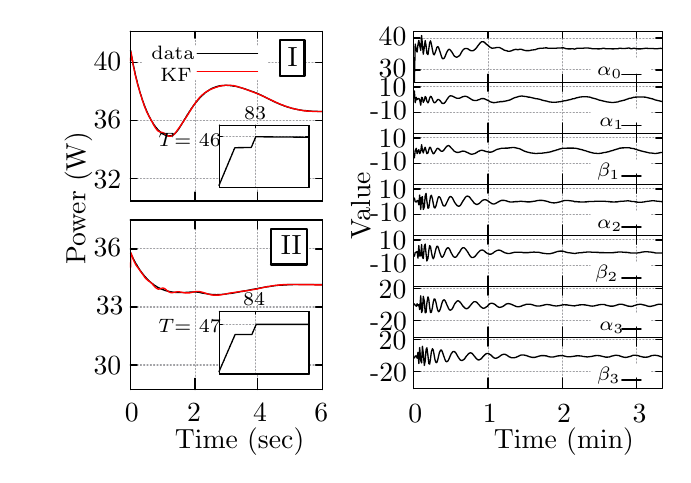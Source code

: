 
\definecolor{ca0a0a4}{RGB}{160,160,164}
\definecolor{cffffff}{RGB}{255,255,255}
\definecolor{cff0000}{RGB}{255,0,0}


\def \globalscale {1.0}
\begin{tikzpicture}[y=0.80pt, x=0.80pt, yscale=-\globalscale, xscale=\globalscale, inner sep=0pt, outer sep=0pt]
\begin{scope}[shift={(-18.549,-0.652)},draw=black,line join=bevel,line cap=rect,even odd rule,line width=0.800pt]
  \begin{scope}[draw=black,line join=bevel,line cap=rect,line width=0.800pt]
  \end{scope}
  \begin{scope}[scale=1.008,draw=black,line join=bevel,line cap=rect,line width=0.800pt]
  \end{scope}
  \begin{scope}[cm={{1.008,0.0,0.0,1.008,(-21.0,-7.5)}},draw=ca0a0a4,dash pattern=on 0.40pt off 0.80pt,line join=round,line cap=round,line width=0.400pt]
    \path[draw] (41.5,74.5) -- (127.5,74.5);



  \end{scope}
  \begin{scope}[cm={{1.008,0.0,0.0,1.008,(-21.0,-7.5)}},draw=black,line join=round,line cap=round,line width=0.480pt]
    \path[draw] (41.5,74.5) -- (44.5,74.5);



    \path[draw] (127.5,74.5) -- (124.5,74.5);



  \end{scope}
  \begin{scope}[scale=1.008,draw=black,line join=bevel,line cap=rect,line width=0.800pt]
  \end{scope}
  \begin{scope}[cm={{1.008,0.0,0.0,1.008,(25.192,79.608)}},draw=black,line join=bevel,line cap=rect,line width=0.800pt]
  \end{scope}
  \begin{scope}[cm={{1.008,0.0,0.0,1.008,(25.192,79.608)}},draw=black,line join=bevel,line cap=rect,line width=0.800pt]
  \end{scope}
  \begin{scope}[cm={{1.008,0.0,0.0,1.008,(25.192,79.608)}},draw=black,line join=bevel,line cap=rect,line width=0.800pt]
  \end{scope}
  \begin{scope}[cm={{1.008,0.0,0.0,1.008,(25.192,79.608)}},draw=black,line join=bevel,line cap=rect,line width=0.800pt]
  \end{scope}
  \begin{scope}[cm={{1.008,0.0,0.0,1.008,(25.192,79.608)}},draw=black,line join=bevel,line cap=rect,line width=0.800pt]
  \end{scope}
  \begin{scope}[cm={{1.008,0.0,0.0,1.008,(4.192,72.108)}},draw=black,line join=bevel,line cap=rect,line width=0.800pt]
    \path[fill=black] (0.0,0.0) node[above right] (text34) {32};



  \end{scope}
  \begin{scope}[cm={{1.008,0.0,0.0,1.008,(25.192,79.608)}},draw=black,line join=bevel,line cap=rect,line width=0.800pt]
  \end{scope}
  \begin{scope}[scale=1.008,draw=black,line join=bevel,line cap=rect,line width=0.800pt]
  \end{scope}
  \begin{scope}[cm={{1.008,0.0,0.0,1.008,(-21.0,-7.5)}},draw=ca0a0a4,dash pattern=on 0.40pt off 0.80pt,line join=round,line cap=round,line width=0.400pt]
    \path[draw] (41.5,48.5) -- (127.5,48.5);



  \end{scope}
  \begin{scope}[cm={{1.008,0.0,0.0,1.008,(-21.0,-7.5)}},draw=black,line join=round,line cap=round,line width=0.480pt]
    \path[draw] (41.5,48.5) -- (44.5,48.5);



    \path[draw] (127.5,48.5) -- (124.5,48.5);



  \end{scope}
  \begin{scope}[scale=1.008,draw=black,line join=bevel,line cap=rect,line width=0.800pt]
  \end{scope}
  \begin{scope}[cm={{1.008,0.0,0.0,1.008,(25.192,52.4)}},draw=black,line join=bevel,line cap=rect,line width=0.800pt]
  \end{scope}
  \begin{scope}[cm={{1.008,0.0,0.0,1.008,(25.192,52.4)}},draw=black,line join=bevel,line cap=rect,line width=0.800pt]
  \end{scope}
  \begin{scope}[cm={{1.008,0.0,0.0,1.008,(25.192,52.4)}},draw=black,line join=bevel,line cap=rect,line width=0.800pt]
  \end{scope}
  \begin{scope}[cm={{1.008,0.0,0.0,1.008,(25.192,52.4)}},draw=black,line join=bevel,line cap=rect,line width=0.800pt]
  \end{scope}
  \begin{scope}[cm={{1.008,0.0,0.0,1.008,(25.192,52.4)}},draw=black,line join=bevel,line cap=rect,line width=0.800pt]
  \end{scope}
  \begin{scope}[cm={{1.008,0.0,0.0,1.008,(4.192,44.9)}},draw=black,line join=bevel,line cap=rect,line width=0.800pt]
    \path[fill=black] (0.0,0.0) node[above right] (text64) {36};



  \end{scope}
  \begin{scope}[cm={{1.008,0.0,0.0,1.008,(25.192,52.4)}},draw=black,line join=bevel,line cap=rect,line width=0.800pt]
  \end{scope}
  \begin{scope}[scale=1.008,draw=black,line join=bevel,line cap=rect,line width=0.800pt]
  \end{scope}
  \begin{scope}[cm={{1.008,0.0,0.0,1.008,(-21.0,-7.5)}},draw=ca0a0a4,dash pattern=on 0.40pt off 0.80pt,line join=round,line cap=round,line width=0.400pt]
    \path[draw] (41.5,22.5) -- (46.5,22.5);



    \path[draw] (103.5,22.5) -- (127.5,22.5);



  \end{scope}
  \begin{scope}[cm={{1.008,0.0,0.0,1.008,(-21.0,-7.5)}},draw=black,line join=round,line cap=round,line width=0.480pt]
    \path[draw] (41.5,22.5) -- (44.5,22.5);



    \path[draw] (127.5,22.5) -- (124.5,22.5);



  \end{scope}
  \begin{scope}[scale=1.008,draw=black,line join=bevel,line cap=rect,line width=0.800pt]
  \end{scope}
  \begin{scope}[cm={{1.008,0.0,0.0,1.008,(25.192,26.2)}},draw=black,line join=bevel,line cap=rect,line width=0.800pt]
  \end{scope}
  \begin{scope}[cm={{1.008,0.0,0.0,1.008,(25.192,26.2)}},draw=black,line join=bevel,line cap=rect,line width=0.800pt]
  \end{scope}
  \begin{scope}[cm={{1.008,0.0,0.0,1.008,(25.192,26.2)}},draw=black,line join=bevel,line cap=rect,line width=0.800pt]
  \end{scope}
  \begin{scope}[cm={{1.008,0.0,0.0,1.008,(25.192,26.2)}},draw=black,line join=bevel,line cap=rect,line width=0.800pt]
  \end{scope}
  \begin{scope}[cm={{1.008,0.0,0.0,1.008,(25.192,26.2)}},draw=black,line join=bevel,line cap=rect,line width=0.800pt]
  \end{scope}
  \begin{scope}[cm={{1.008,0.0,0.0,1.008,(4.192,18.7)}},draw=black,line join=bevel,line cap=rect,line width=0.800pt]
    \path[fill=black] (0.0,0.0) node[above right] (text96) {40};



  \end{scope}
  \begin{scope}[cm={{1.008,0.0,0.0,1.008,(25.192,26.2)}},draw=black,line join=bevel,line cap=rect,line width=0.800pt]
  \end{scope}
  \begin{scope}[scale=1.008,draw=black,line join=bevel,line cap=rect,line width=0.800pt]
  \end{scope}
  \begin{scope}[cm={{1.008,0.0,0.0,1.008,(-21.0,-7.5)}},draw=ca0a0a4,dash pattern=on 0.40pt off 0.80pt,line join=round,line cap=round,line width=0.400pt]
    \path[draw] (41.5,84.5) -- (41.5,8.5);



  \end{scope}
  \begin{scope}[cm={{1.008,0.0,0.0,1.008,(-21.0,-7.5)}},draw=black,line join=round,line cap=round,line width=0.480pt]
    \path[draw] (41.5,84.5) -- (41.5,80.5);



    \path[draw] (41.5,8.5) -- (41.5,11.5);



  \end{scope}
  \begin{scope}[scale=1.008,draw=black,line join=bevel,line cap=rect,line width=0.800pt]
  \end{scope}
  \begin{scope}[cm={{1.008,0.0,0.0,1.008,(42.323,100.769)}},draw=black,line join=bevel,line cap=rect,line width=0.800pt]
  \end{scope}
  \begin{scope}[cm={{1.008,0.0,0.0,1.008,(42.323,100.769)}},draw=black,line join=bevel,line cap=rect,line width=0.800pt]
  \end{scope}
  \begin{scope}[cm={{1.008,0.0,0.0,1.008,(42.323,100.769)}},draw=black,line join=bevel,line cap=rect,line width=0.800pt]
  \end{scope}
  \begin{scope}[cm={{1.008,0.0,0.0,1.008,(42.323,100.769)}},draw=black,line join=bevel,line cap=rect,line width=0.800pt]
  \end{scope}
  \begin{scope}[cm={{1.008,0.0,0.0,1.008,(42.323,100.769)}},draw=black,line join=bevel,line cap=rect,line width=0.800pt]
  \end{scope}
  \begin{scope}[cm={{1.008,0.0,0.0,1.008,(42.323,100.769)}},draw=black,line join=bevel,line cap=rect,line width=0.800pt]
  \end{scope}
  \begin{scope}[scale=1.008,draw=black,line join=bevel,line cap=rect,line width=0.800pt]
  \end{scope}
  \begin{scope}[cm={{1.008,0.0,0.0,1.008,(-21.0,-7.5)}},draw=ca0a0a4,dash pattern=on 0.40pt off 0.80pt,line join=round,line cap=round,line width=0.400pt]
    \path[draw] (70.5,84.5) -- (70.5,30.5);



    \path[draw] (70.5,14.5) -- (70.5,8.5);



  \end{scope}
  \begin{scope}[cm={{1.008,0.0,0.0,1.008,(-21.0,-7.5)}},draw=black,line join=round,line cap=round,line width=0.480pt]
    \path[draw] (70.5,84.5) -- (70.5,80.5);



    \path[draw] (70.5,8.5) -- (70.5,11.5);



  \end{scope}
  \begin{scope}[scale=1.008,draw=black,line join=bevel,line cap=rect,line width=0.800pt]
  \end{scope}
  \begin{scope}[cm={{1.008,0.0,0.0,1.008,(70.538,100.769)}},draw=black,line join=bevel,line cap=rect,line width=0.800pt]
  \end{scope}
  \begin{scope}[cm={{1.008,0.0,0.0,1.008,(70.538,100.769)}},draw=black,line join=bevel,line cap=rect,line width=0.800pt]
  \end{scope}
  \begin{scope}[cm={{1.008,0.0,0.0,1.008,(70.538,100.769)}},draw=black,line join=bevel,line cap=rect,line width=0.800pt]
  \end{scope}
  \begin{scope}[cm={{1.008,0.0,0.0,1.008,(70.538,100.769)}},draw=black,line join=bevel,line cap=rect,line width=0.800pt]
  \end{scope}
  \begin{scope}[cm={{1.008,0.0,0.0,1.008,(70.538,100.769)}},draw=black,line join=bevel,line cap=rect,line width=0.800pt]
  \end{scope}
  \begin{scope}[cm={{1.008,0.0,0.0,1.008,(70.538,100.769)}},draw=black,line join=bevel,line cap=rect,line width=0.800pt]
  \end{scope}
  \begin{scope}[scale=1.008,draw=black,line join=bevel,line cap=rect,line width=0.800pt]
  \end{scope}
  \begin{scope}[cm={{1.008,0.0,0.0,1.008,(-21.0,-7.5)}},draw=ca0a0a4,dash pattern=on 0.40pt off 0.80pt,line join=round,line cap=round,line width=0.400pt]
    \path[draw] (98.5,84.5) -- (98.5,30.5);



    \path[draw] (98.5,14.5) -- (98.5,8.5);



  \end{scope}
  \begin{scope}[cm={{1.008,0.0,0.0,1.008,(-21.0,-7.5)}},draw=black,line join=round,line cap=round,line width=0.480pt]
    \path[draw] (98.5,84.5) -- (98.5,80.5);



    \path[draw] (98.5,8.5) -- (98.5,11.5);



  \end{scope}
  \begin{scope}[scale=1.008,draw=black,line join=bevel,line cap=rect,line width=0.800pt]
  \end{scope}
  \begin{scope}[cm={{1.008,0.0,0.0,1.008,(99.761,100.769)}},draw=black,line join=bevel,line cap=rect,line width=0.800pt]
  \end{scope}
  \begin{scope}[cm={{1.008,0.0,0.0,1.008,(99.761,100.769)}},draw=black,line join=bevel,line cap=rect,line width=0.800pt]
  \end{scope}
  \begin{scope}[cm={{1.008,0.0,0.0,1.008,(99.761,100.769)}},draw=black,line join=bevel,line cap=rect,line width=0.800pt]
  \end{scope}
  \begin{scope}[cm={{1.008,0.0,0.0,1.008,(99.761,100.769)}},draw=black,line join=bevel,line cap=rect,line width=0.800pt]
  \end{scope}
  \begin{scope}[cm={{1.008,0.0,0.0,1.008,(99.761,100.769)}},draw=black,line join=bevel,line cap=rect,line width=0.800pt]
  \end{scope}
  \begin{scope}[cm={{1.008,0.0,0.0,1.008,(99.761,100.769)}},draw=black,line join=bevel,line cap=rect,line width=0.800pt]
  \end{scope}
  \begin{scope}[scale=1.008,draw=black,line join=bevel,line cap=rect,line width=0.800pt]
  \end{scope}
  \begin{scope}[cm={{1.008,0.0,0.0,1.008,(-21.0,-7.5)}},draw=ca0a0a4,dash pattern=on 0.40pt off 0.80pt,line join=round,line cap=round,line width=0.400pt]
    \path[draw] (127.5,84.5) -- (127.5,8.5);



  \end{scope}
  \begin{scope}[cm={{1.008,0.0,0.0,1.008,(-21.0,-7.5)}},draw=black,line join=round,line cap=round,line width=0.480pt]
    \path[draw] (127.5,84.5) -- (127.5,80.5);



    \path[draw] (127.5,8.5) -- (127.5,11.5);



  \end{scope}
  \begin{scope}[scale=1.008,draw=black,line join=bevel,line cap=rect,line width=0.800pt]
  \end{scope}
  \begin{scope}[cm={{1.008,0.0,0.0,1.008,(127.977,100.769)}},draw=black,line join=bevel,line cap=rect,line width=0.800pt]
  \end{scope}
  \begin{scope}[cm={{1.008,0.0,0.0,1.008,(127.977,100.769)}},draw=black,line join=bevel,line cap=rect,line width=0.800pt]
  \end{scope}
  \begin{scope}[cm={{1.008,0.0,0.0,1.008,(127.977,100.769)}},draw=black,line join=bevel,line cap=rect,line width=0.800pt]
  \end{scope}
  \begin{scope}[cm={{1.008,0.0,0.0,1.008,(127.977,100.769)}},draw=black,line join=bevel,line cap=rect,line width=0.800pt]
  \end{scope}
  \begin{scope}[cm={{1.008,0.0,0.0,1.008,(127.977,100.769)}},draw=black,line join=bevel,line cap=rect,line width=0.800pt]
  \end{scope}
  \begin{scope}[cm={{1.008,0.0,0.0,1.008,(127.977,100.769)}},draw=black,line join=bevel,line cap=rect,line width=0.800pt]
  \end{scope}
  \begin{scope}[scale=1.008,draw=black,line join=bevel,line cap=rect,line width=0.800pt]
  \end{scope}
  \begin{scope}[cm={{1.008,0.0,0.0,1.008,(-21.0,-7.5)}},draw=black,line join=round,line cap=round,line width=0.480pt]
    \path[draw] (41.5,8.5) -- (41.5,84.5) -- (127.5,84.5) -- (127.5,8.5) -- (41.5,8.5);



  \end{scope}
  \begin{scope}[scale=1.008,draw=black,line join=bevel,line cap=rect,line width=0.800pt]
  \end{scope}
  \begin{scope}[scale=1.008,draw=black,line join=bevel,line cap=rect,line width=0.800pt]
  \end{scope}
  \begin{scope}[cm={{1.008,0.0,0.0,1.008,(-21.0,-7.5)}},fill=cffffff]
    \path[fill,rounded corners=0.0cm] (108.0,12.0) rectangle (119.0,28.0);



  \end{scope}
  \begin{scope}[scale=1.008,draw=black,line join=bevel,line cap=rect,line width=0.800pt]
  \end{scope}
  \begin{scope}[scale=1.008,draw=black,line join=bevel,line cap=rect,line width=0.800pt]
  \end{scope}
  \begin{scope}[cm={{1.008,0.0,0.0,1.008,(-21.0,-7.5)}},draw=black,line join=round,line cap=round,line width=0.800pt]
    \path[draw] (108.5,28.5) -- (108.5,12.5) -- (119.5,12.5) -- (119.5,28.5) -- (108.5,28.5);



  \end{scope}
  \begin{scope}[scale=1.008,draw=black,line join=bevel,line cap=rect,line width=0.800pt]
  \end{scope}
  \begin{scope}[cm={{1.008,0.0,0.0,1.008,(112.862,24.185)}},draw=black,line join=bevel,line cap=rect,line width=0.800pt]
  \end{scope}
  \begin{scope}[cm={{1.008,0.0,0.0,1.008,(112.862,24.185)}},draw=black,line join=bevel,line cap=rect,line width=0.800pt]
  \end{scope}
  \begin{scope}[cm={{1.008,0.0,0.0,1.008,(112.862,24.185)}},draw=black,line join=bevel,line cap=rect,line width=0.800pt]
  \end{scope}
  \begin{scope}[cm={{1.008,0.0,0.0,1.008,(112.862,24.185)}},draw=black,line join=bevel,line cap=rect,line width=0.800pt]
  \end{scope}
  \begin{scope}[cm={{1.008,0.0,0.0,1.008,(112.862,24.185)}},draw=black,line join=bevel,line cap=rect,line width=0.800pt]
  \end{scope}
  \begin{scope}[cm={{1.008,0.0,0.0,1.008,(91.862,16.685)}},draw=black,line join=bevel,line cap=rect,line width=0.800pt]
    \path[fill=black] (0.0,0.0) node[above right] (text244) {I};



  \end{scope}
  \begin{scope}[cm={{1.008,0.0,0.0,1.008,(112.862,24.185)}},draw=black,line join=bevel,line cap=rect,line width=0.800pt]
  \end{scope}
  \begin{scope}[cm={{0.0,-1.008,1.008,0.0,(15.115,113.869)}},draw=black,line join=bevel,line cap=rect,line width=0.800pt]
  \end{scope}
  \begin{scope}[cm={{0.0,-1.008,1.008,0.0,(15.115,113.869)}},draw=black,line join=bevel,line cap=rect,line width=0.800pt]
  \end{scope}
  \begin{scope}[cm={{0.0,-1.008,1.008,0.0,(15.115,113.869)}},draw=black,line join=bevel,line cap=rect,line width=0.800pt]
  \end{scope}
  \begin{scope}[cm={{0.0,-1.008,1.008,0.0,(15.115,113.869)}},draw=black,line join=bevel,line cap=rect,line width=0.800pt]
  \end{scope}
  \begin{scope}[cm={{0.0,-1.008,1.008,0.0,(15.115,113.869)}},draw=black,line join=bevel,line cap=rect,line width=0.800pt]
  \end{scope}
  \begin{scope}[cm={{0.0,-1.008,1.008,0.0,(-8.885,106.369)}},draw=black,line join=bevel,line cap=rect,line width=0.800pt]
    \path[fill=black] (0.0,0.0) node[above right] (text260) {\rotatebox{90}{Power (W)}};



  \end{scope}
  \begin{scope}[cm={{0.0,-1.008,1.008,0.0,(15.115,113.869)}},draw=black,line join=bevel,line cap=rect,line width=0.800pt]
  \end{scope}
  \begin{scope}[cm={{1.008,0.0,0.0,1.008,(48.369,23.177)}},draw=black,line join=bevel,line cap=rect,line width=0.800pt]
  \end{scope}
  \begin{scope}[cm={{1.008,0.0,0.0,1.008,(48.369,23.177)}},draw=black,line join=bevel,line cap=rect,line width=0.800pt]
  \end{scope}
  \begin{scope}[cm={{1.008,0.0,0.0,1.008,(48.369,23.177)}},draw=black,line join=bevel,line cap=rect,line width=0.800pt]
  \end{scope}
  \begin{scope}[cm={{1.008,0.0,0.0,1.008,(48.369,23.177)}},draw=black,line join=bevel,line cap=rect,line width=0.800pt]
  \end{scope}
  \begin{scope}[cm={{1.008,0.0,0.0,1.008,(48.369,23.177)}},draw=black,line join=bevel,line cap=rect,line width=0.800pt]
  \end{scope}
  \begin{scope}[cm={{1.008,0.0,0.0,1.008,(30.369,13.677)}},draw=black,line join=bevel,line cap=rect,line width=0.800pt]
    \path[fill=black] (0.0,0.0) node[above right] (text276) {\scriptsize data};



  \end{scope}
  \begin{scope}[cm={{1.008,0.0,0.0,1.008,(48.369,23.177)}},draw=black,line join=bevel,line cap=rect,line width=0.800pt]
  \end{scope}
  \begin{scope}[scale=1.008,draw=black,line join=bevel,line cap=rect,line width=0.800pt]
  \end{scope}
  \begin{scope}[cm={{1.008,0.0,0.0,1.008,(-21.0,-7.5)}},draw=black,line join=round,line cap=round,line width=0.480pt]
    \path[draw,even odd rule] (71.5,18.5) -- (98.5,18.5);



  \end{scope}
  \begin{scope}[scale=1.008,draw=black,line join=bevel,line cap=rect,line width=0.800pt]
  \end{scope}
  \begin{scope}[scale=1.008,draw=black,line join=bevel,line cap=rect,line width=0.800pt]
  \end{scope}
  \begin{scope}[scale=1.008,draw=black,line join=bevel,line cap=rect,line width=0.800pt]
  \end{scope}
  \begin{scope}[scale=1.008,draw=black,line join=bevel,line cap=rect,line width=0.800pt]
  \end{scope}
  \begin{scope}[cm={{1.008,0.0,0.0,1.008,(-21.0,-7.5)}},draw=black,line join=round,line cap=round,line width=0.480pt]
    \path[draw] (41.6,17.0) -- (41.6,17.0) -- (41.7,17.8) -- (41.9,18.6) -- (42.0,19.4) -- (42.2,20.2) -- (42.3,20.9) -- (42.5,21.6) -- (42.6,22.4) -- (42.7,23.1) -- (42.9,23.8) -- (43.0,24.5) -- (43.2,25.2) -- (43.3,25.8) -- (43.5,26.5) -- (43.6,27.1) -- (43.7,27.7) -- (43.9,28.4) -- (44.0,29.0) -- (44.2,29.6) -- (44.3,30.1) -- (44.5,30.7) -- (44.6,31.3) -- (44.7,31.8) -- (44.9,32.4) -- (45.0,32.9) -- (45.2,33.4) -- (45.3,34.0) -- (45.5,34.5) -- (45.6,35.0) -- (45.7,35.5) -- (45.9,35.9) -- (46.0,36.4) -- (46.2,36.9) -- (46.3,37.3) -- (46.5,37.8) -- (46.6,38.2) -- (46.7,38.7) -- (46.9,39.1) -- (47.0,39.5) -- (47.2,39.9) -- (47.3,40.3) -- (47.5,40.7) -- (47.6,41.1) -- (47.7,41.5) -- (47.9,41.9) -- (48.0,42.2) -- (48.2,42.6) -- (48.3,43.0) -- (48.5,43.3) -- (48.6,43.6) -- (48.7,44.0) -- (48.9,44.3) -- (49.0,44.6) -- (49.2,45.0) -- (49.3,45.3) -- (49.5,45.6) -- (49.6,45.9) -- (49.7,46.2) -- (49.9,46.5) -- (50.0,46.8) -- (50.2,47.0) -- (50.3,47.3) -- (50.5,47.6) -- (50.6,47.8) -- (50.7,48.1) -- (50.9,48.4) -- (51.0,48.6) -- (51.2,48.8) -- (51.3,49.1) -- (51.5,49.3) -- (51.6,49.5) -- (51.7,49.8) -- (51.9,50.0) -- (52.0,50.2) -- (52.2,50.4) -- (52.3,50.6) -- (52.5,50.8) -- (52.6,51.0) -- (52.7,51.2) -- (52.9,51.4) -- (53.0,51.6) -- (53.2,51.7) -- (53.3,51.9) -- (53.5,52.1) -- (53.6,52.3) -- (53.7,52.4) -- (53.9,52.6) -- (54.0,52.7) -- (54.2,52.9) -- (54.3,53.0) -- (54.5,53.1) -- (54.6,53.3) -- (54.7,53.4) -- (54.9,53.5) -- (55.0,53.7) -- (55.2,53.8) -- (55.3,53.9) -- (55.5,54.0) -- (55.6,54.1) -- (55.7,54.2) -- (55.9,54.3) -- (56.0,54.4) -- (56.2,54.5) -- (56.3,54.6) -- (56.5,54.6) -- (56.6,54.7) -- (56.7,54.8) -- (56.9,54.9) -- (57.0,54.9) -- (57.2,55.0) -- (57.3,55.0) -- (57.5,55.1) -- (57.6,55.1) -- (57.7,55.2) -- (57.9,55.2) -- (58.0,55.2) -- (58.2,55.3) -- (58.3,55.3) -- (58.5,55.3) -- (58.6,55.3) -- (58.7,55.3) -- (58.9,55.3) -- (59.0,55.3) -- (59.2,55.3) -- (59.3,55.3) -- (59.5,55.3) -- (59.6,55.2) -- (59.7,55.2) -- (59.9,55.2) -- (60.0,55.1) -- (60.2,55.1) -- (60.3,55.0) -- (60.5,54.9) -- (60.6,54.9) -- (60.7,54.8) -- (60.9,54.7) -- (61.0,54.6) -- (61.2,54.5) -- (61.3,54.4) -- (61.5,54.2) -- (61.6,54.1) -- (61.7,54.0) -- (61.9,53.8) -- (62.0,53.7) -- (62.2,53.5) -- (62.3,53.3) -- (62.5,53.1) -- (62.6,53.0) -- (62.7,52.8) -- (62.9,52.6) -- (63.0,52.4) -- (63.2,52.2) -- (63.3,52.0) -- (63.5,51.7) -- (63.6,51.5) -- (63.7,51.3) -- (63.9,51.1) -- (64.0,50.8) -- (64.2,50.6) -- (64.3,50.4) -- (64.5,50.1) -- (64.6,49.9) -- (64.7,49.7) -- (64.9,49.4) -- (65.0,49.2) -- (65.2,49.0) -- (65.3,48.7) -- (65.5,48.5) -- (65.6,48.2) -- (65.7,48.0) -- (65.9,47.8) -- (66.0,47.5) -- (66.2,47.3) -- (66.3,47.1) -- (66.5,46.8) -- (66.6,46.6) -- (66.7,46.4) -- (66.9,46.1) -- (67.0,45.9) -- (67.2,45.7) -- (67.3,45.4) -- (67.5,45.2) -- (67.6,45.0) -- (67.7,44.8) -- (67.9,44.5) -- (68.0,44.3) -- (68.2,44.1) -- (68.3,43.9) -- (68.5,43.7) -- (68.6,43.5) -- (68.7,43.2) -- (68.9,43.0) -- (69.0,42.8) -- (69.2,42.6) -- (69.3,42.4) -- (69.5,42.2) -- (69.6,42.0) -- (69.7,41.8) -- (69.9,41.6) -- (70.0,41.4) -- (70.2,41.2) -- (70.3,41.0) -- (70.5,40.9) -- (70.6,40.7) -- (70.7,40.5) -- (70.9,40.3) -- (71.0,40.1) -- (71.2,40.0) -- (71.3,39.8) -- (71.5,39.6) -- (71.6,39.4) -- (71.7,39.3) -- (71.9,39.1) -- (72.0,38.9) -- (72.2,38.8) -- (72.3,38.6) -- (72.5,38.5) -- (72.6,38.3) -- (72.7,38.1) -- (72.9,38.0) -- (73.0,37.9) -- (73.2,37.7) -- (73.3,37.6) -- (73.5,37.4) -- (73.6,37.3) -- (73.7,37.1) -- (73.9,37.0) -- (74.0,36.9) -- (74.2,36.8) -- (74.3,36.6) -- (74.5,36.5) -- (74.6,36.4) -- (74.7,36.2) -- (74.9,36.1) -- (75.0,36.0) -- (75.2,35.9) -- (75.3,35.8) -- (75.5,35.7) -- (75.6,35.6) -- (75.7,35.5) -- (75.9,35.4) -- (76.0,35.3) -- (76.2,35.2) -- (76.3,35.1) -- (76.5,35.0) -- (76.6,34.9) -- (76.7,34.8) -- (76.9,34.7) -- (77.0,34.6) -- (77.2,34.5) -- (77.3,34.4) -- (77.5,34.4) -- (77.6,34.3) -- (77.7,34.2) -- (77.9,34.1) -- (78.0,34.1) -- (78.2,34.0) -- (78.3,33.9) -- (78.5,33.9) -- (78.6,33.8) -- (78.7,33.7) -- (78.9,33.7) -- (79.0,33.6) -- (79.2,33.6) -- (79.3,33.5) -- (79.5,33.5) -- (79.6,33.4) -- (79.7,33.4) -- (79.9,33.3) -- (80.0,33.3) -- (80.2,33.2) -- (80.3,33.2) -- (80.5,33.1) -- (80.6,33.1) -- (80.7,33.1) -- (80.9,33.0) -- (81.0,33.0) -- (81.2,33.0) -- (81.3,32.9) -- (81.5,32.9) -- (81.6,32.9) -- (81.7,32.9) -- (81.9,32.8) -- (82.0,32.8) -- (82.2,32.8) -- (82.3,32.8) -- (82.5,32.8) -- (82.6,32.7) -- (82.7,32.7) -- (82.9,32.7) -- (83.0,32.7) -- (83.2,32.7) -- (83.3,32.7) -- (83.5,32.7) -- (83.6,32.7) -- (83.7,32.7) -- (83.9,32.6) -- (84.0,32.6) -- (84.2,32.6) -- (84.3,32.6) -- (84.5,32.6) -- (84.6,32.6) -- (84.7,32.6) -- (84.9,32.7) -- (85.0,32.7) -- (85.2,32.7) -- (85.3,32.7) -- (85.4,32.7) -- (85.6,32.7) -- (85.7,32.7) -- (85.9,32.7) -- (86.0,32.7) -- (86.2,32.7) -- (86.3,32.8) -- (86.4,32.8) -- (86.6,32.8) -- (86.7,32.8) -- (86.9,32.8) -- (87.0,32.8) -- (87.2,32.9) -- (87.3,32.9) -- (87.4,32.9) -- (87.6,32.9) -- (87.7,33.0) -- (87.9,33.0) -- (88.0,33.0) -- (88.2,33.0) -- (88.3,33.1) -- (88.4,33.1) -- (88.6,33.1) -- (88.7,33.1) -- (88.9,33.2) -- (89.0,33.2) -- (89.2,33.2) -- (89.3,33.3) -- (89.4,33.3) -- (89.6,33.3) -- (89.7,33.4) -- (89.9,33.4) -- (90.0,33.4) -- (90.2,33.5) -- (90.3,33.5) -- (90.4,33.6) -- (90.6,33.6) -- (90.7,33.6) -- (90.9,33.7) -- (91.0,33.7) -- (91.2,33.8) -- (91.3,33.8) -- (91.4,33.8) -- (91.6,33.9) -- (91.7,33.9) -- (91.9,34.0) -- (92.0,34.0) -- (92.2,34.1) -- (92.3,34.1) -- (92.4,34.1) -- (92.6,34.2) -- (92.7,34.2) -- (92.9,34.3) -- (93.0,34.3) -- (93.2,34.4) -- (93.3,34.4) -- (93.4,34.5) -- (93.6,34.5) -- (93.7,34.6) -- (93.9,34.6) -- (94.0,34.7) -- (94.2,34.7) -- (94.3,34.8) -- (94.4,34.8) -- (94.6,34.9) -- (94.7,34.9) -- (94.9,35.0) -- (95.0,35.0) -- (95.2,35.1) -- (95.3,35.1) -- (95.4,35.2) -- (95.6,35.2) -- (95.7,35.3) -- (95.9,35.3) -- (96.0,35.4) -- (96.2,35.4) -- (96.3,35.5) -- (96.4,35.5) -- (96.6,35.6) -- (96.7,35.6) -- (96.9,35.7) -- (97.0,35.7) -- (97.2,35.8) -- (97.3,35.9) -- (97.4,35.9) -- (97.6,36.0) -- (97.7,36.0) -- (97.9,36.1) -- (98.0,36.1) -- (98.2,36.2) -- (98.3,36.2) -- (98.4,36.3) -- (98.6,36.4) -- (98.7,36.4) -- (98.9,36.5) -- (99.0,36.6) -- (99.2,36.6) -- (99.3,36.7) -- (99.4,36.8) -- (99.6,36.8) -- (99.7,36.9) -- (99.9,37.0) -- (100.0,37.0) -- (100.2,37.1) -- (100.3,37.2) -- (100.4,37.2) -- (100.6,37.3) -- (100.7,37.4) -- (100.9,37.4) -- (101.0,37.5) -- (101.2,37.6) -- (101.3,37.6) -- (101.4,37.7) -- (101.6,37.8) -- (101.7,37.9) -- (101.9,37.9) -- (102.0,38.0) -- (102.2,38.1) -- (102.3,38.2) -- (102.4,38.2) -- (102.6,38.3) -- (102.7,38.4) -- (102.9,38.4) -- (103.0,38.5) -- (103.2,38.6) -- (103.3,38.7) -- (103.4,38.7) -- (103.6,38.8) -- (103.7,38.9) -- (103.9,38.9) -- (104.0,39.0) -- (104.2,39.1) -- (104.3,39.2) -- (104.4,39.2) -- (104.6,39.3) -- (104.7,39.4) -- (104.9,39.4) -- (105.0,39.5) -- (105.2,39.6) -- (105.3,39.7) -- (105.4,39.7) -- (105.6,39.8) -- (105.7,39.9) -- (105.9,39.9) -- (106.0,40.0) -- (106.2,40.1) -- (106.3,40.1) -- (106.4,40.2) -- (106.6,40.3) -- (106.7,40.3) -- (106.9,40.4) -- (107.0,40.5) -- (107.2,40.5) -- (107.3,40.6) -- (107.4,40.6) -- (107.6,40.7) -- (107.7,40.8) -- (107.9,40.8) -- (108.0,40.9) -- (108.2,41.0) -- (108.3,41.0) -- (108.4,41.1) -- (108.6,41.1) -- (108.7,41.2) -- (108.9,41.3) -- (109.0,41.3) -- (109.2,41.4) -- (109.3,41.4) -- (109.4,41.5) -- (109.6,41.5) -- (109.7,41.6) -- (109.9,41.6) -- (110.0,41.7) -- (110.2,41.7) -- (110.3,41.8) -- (110.4,41.9) -- (110.6,41.9) -- (110.7,42.0) -- (110.9,42.0) -- (111.0,42.1) -- (111.2,42.1) -- (111.3,42.1) -- (111.4,42.2) -- (111.6,42.2) -- (111.7,42.3) -- (111.9,42.3) -- (112.0,42.4) -- (112.2,42.4) -- (112.3,42.5) -- (112.4,42.5) -- (112.6,42.6) -- (112.7,42.6) -- (112.9,42.6) -- (113.0,42.7) -- (113.2,42.7) -- (113.3,42.8) -- (113.4,42.8) -- (113.6,42.8) -- (113.7,42.9) -- (113.9,42.9) -- (114.0,43.0) -- (114.2,43.0) -- (114.3,43.0) -- (114.4,43.1) -- (114.6,43.1) -- (114.7,43.1) -- (114.9,43.2) -- (115.0,43.2) -- (115.2,43.2) -- (115.3,43.3) -- (115.4,43.3) -- (115.6,43.3) -- (115.7,43.4) -- (115.9,43.4) -- (116.0,43.4) -- (116.2,43.4) -- (116.3,43.5) -- (116.4,43.5) -- (116.6,43.5) -- (116.7,43.6) -- (116.9,43.6) -- (117.0,43.6) -- (117.2,43.6) -- (117.3,43.7) -- (117.4,43.7) -- (117.6,43.7) -- (117.7,43.7) -- (117.9,43.7) -- (118.0,43.8) -- (118.2,43.8) -- (118.3,43.8) -- (118.4,43.8) -- (118.6,43.9) -- (118.7,43.9) -- (118.9,43.9) -- (119.0,43.9) -- (119.2,43.9) -- (119.3,44.0) -- (119.4,44.0) -- (119.6,44.0) -- (119.7,44.0) -- (119.9,44.0) -- (120.0,44.0) -- (120.2,44.0) -- (120.3,44.1) -- (120.4,44.1) -- (120.6,44.1) -- (120.7,44.1) -- (120.9,44.1) -- (121.0,44.1) -- (121.2,44.1) -- (121.3,44.2) -- (121.4,44.2) -- (121.6,44.2) -- (121.7,44.2) -- (121.9,44.2) -- (122.0,44.2) -- (122.2,44.2) -- (122.3,44.2) -- (122.4,44.2) -- (122.6,44.2) -- (122.7,44.3) -- (122.9,44.3) -- (123.0,44.3) -- (123.2,44.3) -- (123.3,44.3) -- (123.4,44.3) -- (123.6,44.3) -- (123.7,44.3) -- (123.9,44.3) -- (124.0,44.3) -- (124.2,44.3) -- (124.3,44.3) -- (124.4,44.3) -- (124.6,44.3) -- (124.7,44.3) -- (124.9,44.3) -- (125.0,44.3) -- (125.2,44.3) -- (125.3,44.3) -- (125.4,44.4) -- (125.6,44.4) -- (125.7,44.4) -- (125.9,44.4) -- (126.0,44.4) -- (126.2,44.4) -- (126.3,44.4) -- (126.4,44.4) -- (126.6,44.4) -- (126.7,44.4) -- (126.9,44.4) -- (127.0,44.4) -- (127.2,44.4) -- (127.3,44.4);



  \end{scope}
  \begin{scope}[scale=1.008,draw=black,line join=bevel,line cap=rect,line width=0.800pt]
  \end{scope}
  \begin{scope}[cm={{1.008,0.0,0.0,1.008,(52.4,31.238)}},draw=black,line join=bevel,line cap=rect,line width=0.800pt]
  \end{scope}
  \begin{scope}[cm={{1.008,0.0,0.0,1.008,(52.4,31.238)}},draw=black,line join=bevel,line cap=rect,line width=0.800pt]
  \end{scope}
  \begin{scope}[cm={{1.008,0.0,0.0,1.008,(52.4,31.238)}},draw=black,line join=bevel,line cap=rect,line width=0.800pt]
  \end{scope}
  \begin{scope}[cm={{1.008,0.0,0.0,1.008,(52.4,31.238)}},draw=black,line join=bevel,line cap=rect,line width=0.800pt]
  \end{scope}
  \begin{scope}[cm={{1.008,0.0,0.0,1.008,(52.4,31.238)}},draw=black,line join=bevel,line cap=rect,line width=0.800pt]
  \end{scope}
  \begin{scope}[cm={{1.008,0.0,0.0,1.008,(34.4,23.738)}},draw=black,line join=bevel,line cap=rect,line width=0.800pt]
    \path[fill=black] (0.0,0.0) node[above right] (text312) {\scriptsize KF};



  \end{scope}
  \begin{scope}[cm={{1.008,0.0,0.0,1.008,(52.4,31.238)}},draw=black,line join=bevel,line cap=rect,line width=0.800pt]
  \end{scope}
  \begin{scope}[scale=1.008,draw=black,line join=bevel,line cap=rect,line width=0.800pt]
  \end{scope}
  \begin{scope}[cm={{1.008,0.0,0.0,1.008,(-21.0,-7.5)}},draw=cff0000,line join=round,line cap=round,line width=0.480pt]
    \path[draw,even odd rule] (71.5,26.5) -- (98.5,26.5);



  \end{scope}
  \begin{scope}[scale=1.008,draw=black,line join=bevel,line cap=rect,line width=0.800pt]
  \end{scope}
  \begin{scope}[scale=1.008,draw=black,line join=bevel,line cap=rect,line width=0.800pt]
  \end{scope}
  \begin{scope}[scale=1.008,draw=black,line join=bevel,line cap=rect,line width=0.800pt]
  \end{scope}
  \begin{scope}[scale=1.008,draw=black,line join=bevel,line cap=rect,line width=0.800pt]
  \end{scope}
  \begin{scope}[cm={{1.008,0.0,0.0,1.008,(-21.0,-7.5)}},draw=cff0000,line join=round,line cap=round,line width=0.480pt]
    \path[draw] (41.6,21.8) -- (41.6,21.8) -- (41.7,17.5) -- (41.9,18.2) -- (42.0,19.1) -- (42.2,20.0) -- (42.3,20.9) -- (42.5,21.7) -- (42.6,22.5) -- (42.7,23.3) -- (42.9,24.1) -- (43.0,24.8) -- (43.2,25.5) -- (43.3,26.2) -- (43.5,26.9) -- (43.6,27.6) -- (43.7,28.2) -- (43.9,28.8) -- (44.0,29.4) -- (44.2,30.0) -- (44.3,30.5) -- (44.5,31.1) -- (44.6,31.6) -- (44.7,32.1) -- (44.9,32.7) -- (45.0,33.2) -- (45.2,33.7) -- (45.3,34.2) -- (45.5,34.6) -- (45.6,35.1) -- (45.7,35.6) -- (45.9,36.1) -- (46.0,36.5) -- (46.2,37.0) -- (46.3,37.5) -- (46.5,37.9) -- (46.6,38.4) -- (46.7,38.8) -- (46.9,39.3) -- (47.0,39.7) -- (47.2,40.1) -- (47.3,40.6) -- (47.5,41.0) -- (47.6,41.4) -- (47.7,41.8) -- (47.9,42.2) -- (48.0,42.5) -- (48.2,42.9) -- (48.3,43.3) -- (48.5,43.6) -- (48.6,43.9) -- (48.7,44.3) -- (48.9,44.6) -- (49.0,44.9) -- (49.2,45.2) -- (49.3,45.5) -- (49.5,45.8) -- (49.6,46.0) -- (49.7,46.3) -- (49.9,46.6) -- (50.0,46.8) -- (50.2,47.1) -- (50.3,47.4) -- (50.5,47.6) -- (50.6,47.9) -- (50.7,48.1) -- (50.9,48.4) -- (51.0,48.7) -- (51.2,48.9) -- (51.3,49.2) -- (51.5,49.4) -- (51.6,49.7) -- (51.7,50.0) -- (51.9,50.2) -- (52.0,50.5) -- (52.2,50.8) -- (52.3,51.0) -- (52.5,51.3) -- (52.6,51.5) -- (52.7,51.7) -- (52.9,51.9) -- (53.0,52.1) -- (53.2,52.3) -- (53.3,52.5) -- (53.5,52.7) -- (53.6,52.8) -- (53.7,52.9) -- (53.9,53.1) -- (54.0,53.2) -- (54.2,53.3) -- (54.3,53.3) -- (54.5,53.4) -- (54.6,53.5) -- (54.7,53.5) -- (54.9,53.6) -- (55.0,53.6) -- (55.2,53.6) -- (55.3,53.7) -- (55.5,53.7) -- (55.6,53.7) -- (55.7,53.8) -- (55.9,53.8) -- (56.0,53.8) -- (56.2,53.9) -- (56.3,54.0) -- (56.5,54.0) -- (56.6,54.1) -- (56.7,54.2) -- (56.9,54.3) -- (57.0,54.4) -- (57.2,54.5) -- (57.3,54.6) -- (57.5,54.7) -- (57.6,54.8) -- (57.7,54.9) -- (57.9,55.0) -- (58.0,55.1) -- (58.2,55.2) -- (58.3,55.3) -- (58.5,55.3) -- (58.6,55.4) -- (58.7,55.4) -- (58.9,55.5) -- (59.0,55.5) -- (59.2,55.5) -- (59.3,55.5) -- (59.5,55.5) -- (59.6,55.5) -- (59.7,55.5) -- (59.9,55.4) -- (60.0,55.3) -- (60.2,55.3) -- (60.3,55.2) -- (60.5,55.1) -- (60.6,55.0) -- (60.7,54.9) -- (60.9,54.8) -- (61.0,54.6) -- (61.2,54.5) -- (61.3,54.4) -- (61.5,54.2) -- (61.6,54.0) -- (61.7,53.9) -- (61.9,53.7) -- (62.0,53.5) -- (62.2,53.3) -- (62.3,53.1) -- (62.5,52.9) -- (62.6,52.7) -- (62.7,52.5) -- (62.9,52.3) -- (63.0,52.1) -- (63.2,51.9) -- (63.3,51.7) -- (63.5,51.5) -- (63.6,51.3) -- (63.7,51.1) -- (63.9,50.9) -- (64.0,50.7) -- (64.2,50.5) -- (64.3,50.3) -- (64.5,50.0) -- (64.6,49.8) -- (64.7,49.6) -- (64.9,49.4) -- (65.0,49.2) -- (65.2,49.0) -- (65.3,48.8) -- (65.5,48.6) -- (65.6,48.3) -- (65.7,48.1) -- (65.9,47.9) -- (66.0,47.7) -- (66.2,47.5) -- (66.3,47.3) -- (66.5,47.0) -- (66.6,46.8) -- (66.7,46.6) -- (66.9,46.4) -- (67.0,46.2) -- (67.2,45.9) -- (67.3,45.7) -- (67.5,45.5) -- (67.6,45.3) -- (67.7,45.0) -- (67.9,44.8) -- (68.0,44.6) -- (68.2,44.3) -- (68.3,44.1) -- (68.5,43.9) -- (68.6,43.6) -- (68.7,43.4) -- (68.9,43.2) -- (69.0,43.0) -- (69.2,42.7) -- (69.3,42.5) -- (69.5,42.3) -- (69.6,42.1) -- (69.7,41.8) -- (69.9,41.6) -- (70.0,41.4) -- (70.2,41.2) -- (70.3,41.0) -- (70.5,40.8) -- (70.6,40.6) -- (70.7,40.4) -- (70.9,40.2) -- (71.0,40.0) -- (71.2,39.8) -- (71.3,39.6) -- (71.5,39.4) -- (71.6,39.2) -- (71.7,39.0) -- (71.9,38.9) -- (72.0,38.7) -- (72.2,38.5) -- (72.3,38.3) -- (72.5,38.2) -- (72.6,38.0) -- (72.7,37.9) -- (72.9,37.7) -- (73.0,37.6) -- (73.2,37.4) -- (73.3,37.3) -- (73.5,37.2) -- (73.6,37.0) -- (73.7,36.9) -- (73.9,36.8) -- (74.0,36.7) -- (74.2,36.5) -- (74.3,36.4) -- (74.5,36.3) -- (74.6,36.2) -- (74.7,36.1) -- (74.9,36.0) -- (75.0,35.9) -- (75.2,35.8) -- (75.3,35.7) -- (75.5,35.6) -- (75.6,35.5) -- (75.7,35.4) -- (75.9,35.3) -- (76.0,35.3) -- (76.2,35.2) -- (76.3,35.1) -- (76.5,35.0) -- (76.6,34.9) -- (76.7,34.9) -- (76.9,34.8) -- (77.0,34.7) -- (77.2,34.6) -- (77.3,34.6) -- (77.5,34.5) -- (77.6,34.4) -- (77.7,34.4) -- (77.9,34.3) -- (78.0,34.3) -- (78.2,34.2) -- (78.3,34.1) -- (78.5,34.1) -- (78.6,34.0) -- (78.7,34.0) -- (78.9,33.9) -- (79.0,33.9) -- (79.2,33.8) -- (79.3,33.7) -- (79.5,33.7) -- (79.6,33.6) -- (79.7,33.6) -- (79.9,33.5) -- (80.0,33.5) -- (80.2,33.5) -- (80.3,33.4) -- (80.5,33.4) -- (80.6,33.3) -- (80.7,33.3) -- (80.9,33.2) -- (81.0,33.2) -- (81.2,33.2) -- (81.3,33.1) -- (81.5,33.1) -- (81.6,33.0) -- (81.7,33.0) -- (81.9,33.0) -- (82.0,32.9) -- (82.2,32.9) -- (82.3,32.9) -- (82.5,32.9) -- (82.6,32.8) -- (82.7,32.8) -- (82.9,32.8) -- (83.0,32.8) -- (83.2,32.7) -- (83.3,32.7) -- (83.5,32.7) -- (83.6,32.7) -- (83.7,32.7) -- (83.9,32.7) -- (84.0,32.6) -- (84.2,32.6) -- (84.3,32.6) -- (84.5,32.6) -- (84.6,32.6) -- (84.7,32.6) -- (84.9,32.6) -- (85.0,32.6) -- (85.2,32.6) -- (85.3,32.6) -- (85.4,32.6) -- (85.6,32.6) -- (85.7,32.6) -- (85.9,32.6) -- (86.0,32.6) -- (86.2,32.6) -- (86.3,32.6) -- (86.4,32.7) -- (86.6,32.7) -- (86.7,32.7) -- (86.9,32.7) -- (87.0,32.7) -- (87.2,32.7) -- (87.3,32.8) -- (87.4,32.8) -- (87.6,32.8) -- (87.7,32.8) -- (87.9,32.8) -- (88.0,32.9) -- (88.2,32.9) -- (88.3,32.9) -- (88.4,33.0) -- (88.6,33.0) -- (88.7,33.0) -- (88.9,33.1) -- (89.0,33.1) -- (89.2,33.1) -- (89.3,33.2) -- (89.4,33.2) -- (89.6,33.2) -- (89.7,33.3) -- (89.9,33.3) -- (90.0,33.4) -- (90.2,33.4) -- (90.3,33.5) -- (90.4,33.5) -- (90.6,33.5) -- (90.7,33.6) -- (90.9,33.6) -- (91.0,33.7) -- (91.2,33.7) -- (91.3,33.8) -- (91.4,33.8) -- (91.6,33.9) -- (91.7,33.9) -- (91.9,34.0) -- (92.0,34.0) -- (92.2,34.1) -- (92.3,34.1) -- (92.4,34.2) -- (92.6,34.2) -- (92.7,34.3) -- (92.9,34.3) -- (93.0,34.4) -- (93.2,34.4) -- (93.3,34.5) -- (93.4,34.5) -- (93.6,34.6) -- (93.7,34.6) -- (93.9,34.7) -- (94.0,34.7) -- (94.2,34.8) -- (94.3,34.8) -- (94.4,34.9) -- (94.6,34.9) -- (94.7,35.0) -- (94.9,35.1) -- (95.0,35.1) -- (95.2,35.2) -- (95.3,35.2) -- (95.4,35.3) -- (95.6,35.3) -- (95.7,35.4) -- (95.9,35.4) -- (96.0,35.5) -- (96.2,35.5) -- (96.3,35.6) -- (96.4,35.6) -- (96.6,35.7) -- (96.7,35.7) -- (96.9,35.8) -- (97.0,35.9) -- (97.2,35.9) -- (97.3,36.0) -- (97.4,36.0) -- (97.6,36.1) -- (97.7,36.1) -- (97.9,36.2) -- (98.0,36.2) -- (98.2,36.3) -- (98.3,36.3) -- (98.4,36.4) -- (98.6,36.5) -- (98.7,36.5) -- (98.9,36.6) -- (99.0,36.6) -- (99.2,36.7) -- (99.3,36.8) -- (99.4,36.8) -- (99.6,36.9) -- (99.7,37.0) -- (99.9,37.0) -- (100.0,37.1) -- (100.2,37.1) -- (100.3,37.2) -- (100.4,37.3) -- (100.6,37.3) -- (100.7,37.4) -- (100.9,37.5) -- (101.0,37.5) -- (101.2,37.6) -- (101.3,37.7) -- (101.4,37.7) -- (101.6,37.8) -- (101.7,37.9) -- (101.9,37.9) -- (102.0,38.0) -- (102.2,38.1) -- (102.3,38.1) -- (102.4,38.2) -- (102.6,38.3) -- (102.7,38.4) -- (102.9,38.4) -- (103.0,38.5) -- (103.2,38.6) -- (103.3,38.6) -- (103.4,38.7) -- (103.6,38.8) -- (103.7,38.8) -- (103.9,38.9) -- (104.0,39.0) -- (104.2,39.0) -- (104.3,39.1) -- (104.4,39.2) -- (104.6,39.2) -- (104.7,39.3) -- (104.9,39.4) -- (105.0,39.4) -- (105.2,39.5) -- (105.3,39.6) -- (105.4,39.6) -- (105.6,39.7) -- (105.7,39.8) -- (105.9,39.8) -- (106.0,39.9) -- (106.2,40.0) -- (106.3,40.0) -- (106.4,40.1) -- (106.6,40.2) -- (106.7,40.2) -- (106.9,40.3) -- (107.0,40.4) -- (107.2,40.4) -- (107.3,40.5) -- (107.4,40.5) -- (107.6,40.6) -- (107.7,40.7) -- (107.9,40.7) -- (108.0,40.8) -- (108.2,40.9) -- (108.3,40.9) -- (108.4,41.0) -- (108.6,41.0) -- (108.7,41.1) -- (108.9,41.2) -- (109.0,41.2) -- (109.2,41.3) -- (109.3,41.3) -- (109.4,41.4) -- (109.6,41.4) -- (109.7,41.5) -- (109.9,41.5) -- (110.0,41.6) -- (110.2,41.7) -- (110.3,41.7) -- (110.4,41.8) -- (110.6,41.8) -- (110.7,41.9) -- (110.9,41.9) -- (111.0,42.0) -- (111.2,42.0) -- (111.3,42.1) -- (111.4,42.1) -- (111.6,42.2) -- (111.7,42.2) -- (111.9,42.3) -- (112.0,42.3) -- (112.2,42.4) -- (112.3,42.4) -- (112.4,42.5) -- (112.6,42.5) -- (112.7,42.6) -- (112.9,42.6) -- (113.0,42.6) -- (113.2,42.7) -- (113.3,42.7) -- (113.4,42.8) -- (113.6,42.8) -- (113.7,42.9) -- (113.9,42.9) -- (114.0,42.9) -- (114.2,43.0) -- (114.3,43.0) -- (114.4,43.1) -- (114.6,43.1) -- (114.7,43.1) -- (114.9,43.2) -- (115.0,43.2) -- (115.2,43.2) -- (115.3,43.3) -- (115.4,43.3) -- (115.6,43.3) -- (115.7,43.4) -- (115.9,43.4) -- (116.0,43.4) -- (116.2,43.5) -- (116.3,43.5) -- (116.4,43.5) -- (116.6,43.6) -- (116.7,43.6) -- (116.9,43.6) -- (117.0,43.6) -- (117.2,43.7) -- (117.3,43.7) -- (117.4,43.7) -- (117.6,43.7) -- (117.7,43.8) -- (117.9,43.8) -- (118.0,43.8) -- (118.2,43.8) -- (118.3,43.9) -- (118.4,43.9) -- (118.6,43.9) -- (118.7,43.9) -- (118.9,44.0) -- (119.0,44.0) -- (119.2,44.0) -- (119.3,44.0) -- (119.4,44.0) -- (119.6,44.1) -- (119.7,44.1) -- (119.9,44.1) -- (120.0,44.1) -- (120.2,44.1) -- (120.3,44.1) -- (120.4,44.1) -- (120.6,44.2) -- (120.7,44.2) -- (120.9,44.2) -- (121.0,44.2) -- (121.2,44.2) -- (121.3,44.2) -- (121.4,44.2) -- (121.6,44.3) -- (121.7,44.3) -- (121.9,44.3) -- (122.0,44.3) -- (122.2,44.3) -- (122.3,44.3) -- (122.4,44.3) -- (122.6,44.3) -- (122.7,44.3) -- (122.9,44.3) -- (123.0,44.3) -- (123.2,44.4) -- (123.3,44.4) -- (123.4,44.4) -- (123.6,44.4) -- (123.7,44.4) -- (123.9,44.4) -- (124.0,44.4) -- (124.2,44.4) -- (124.3,44.4) -- (124.4,44.4) -- (124.6,44.4) -- (124.7,44.4) -- (124.9,44.4) -- (125.0,44.4) -- (125.2,44.4) -- (125.3,44.4) -- (125.4,44.4) -- (125.6,44.4) -- (125.7,44.4) -- (125.9,44.4) -- (126.0,44.4) -- (126.2,44.4) -- (126.3,44.4) -- (126.4,44.4) -- (126.6,44.4) -- (126.7,44.4) -- (126.9,44.4) -- (127.0,44.4) -- (127.2,44.4) -- (127.3,44.4);



  \end{scope}
  \begin{scope}[scale=1.008,draw=black,line join=bevel,line cap=rect,line width=0.800pt]
  \end{scope}
  \begin{scope}[scale=1.008,draw=black,line join=bevel,line cap=rect,line width=0.800pt]
  \end{scope}
  \begin{scope}[cm={{1.008,0.0,0.0,1.008,(-21.0,-7.5)}},draw=black,line join=round,line cap=round,line width=0.480pt]
    \path[draw] (41.5,8.5) -- (41.5,84.5) -- (127.5,84.5) -- (127.5,8.5) -- (41.5,8.5);



  \end{scope}
  \begin{scope}[cm={{1.008,0.0,0.0,1.008,(-21.0,-3.0)}},draw=ca0a0a4,dash pattern=on 0.40pt off 0.80pt,line join=round,line cap=round,line width=0.400pt]
    \path[draw] (41.5,153.5) -- (127.5,153.5);



  \end{scope}
  \begin{scope}[cm={{1.008,0.0,0.0,1.008,(-21.0,-3.0)}},draw=black,line join=round,line cap=round,line width=0.480pt]
    \path[draw] (41.5,153.5) -- (44.5,153.5);



    \path[draw] (127.5,153.5) -- (124.5,153.5);



  \end{scope}
  \begin{scope}[scale=1.008,draw=black,line join=bevel,line cap=rect,line width=0.800pt]
  \end{scope}
  \begin{scope}[cm={{1.008,0.0,0.0,1.008,(25.192,159.215)}},draw=black,line join=bevel,line cap=rect,line width=0.800pt]
  \end{scope}
  \begin{scope}[cm={{1.008,0.0,0.0,1.008,(25.192,159.215)}},draw=black,line join=bevel,line cap=rect,line width=0.800pt]
  \end{scope}
  \begin{scope}[cm={{1.008,0.0,0.0,1.008,(25.192,159.215)}},draw=black,line join=bevel,line cap=rect,line width=0.800pt]
  \end{scope}
  \begin{scope}[cm={{1.008,0.0,0.0,1.008,(25.192,159.215)}},draw=black,line join=bevel,line cap=rect,line width=0.800pt]
  \end{scope}
  \begin{scope}[cm={{1.008,0.0,0.0,1.008,(25.192,159.215)}},draw=black,line join=bevel,line cap=rect,line width=0.800pt]
  \end{scope}
  \begin{scope}[cm={{1.008,0.0,0.0,1.008,(4.192,156.215)}},draw=black,line join=bevel,line cap=rect,line width=0.800pt]
    \path[fill=black] (0.0,0.0) node[above right] (text366) {30};



  \end{scope}
  \begin{scope}[cm={{1.008,0.0,0.0,1.008,(25.192,159.215)}},draw=black,line join=bevel,line cap=rect,line width=0.800pt]
  \end{scope}
  \begin{scope}[scale=1.008,draw=black,line join=bevel,line cap=rect,line width=0.800pt]
  \end{scope}
  \begin{scope}[cm={{1.008,0.0,0.0,1.008,(-21.0,-3.0)}},draw=ca0a0a4,dash pattern=on 0.40pt off 0.80pt,line join=round,line cap=round,line width=0.400pt]
    \path[draw] (41.5,127.5) -- (127.5,127.5);



  \end{scope}
  \begin{scope}[cm={{1.008,0.0,0.0,1.008,(-21.0,-3.0)}},draw=black,line join=round,line cap=round,line width=0.480pt]
    \path[draw] (41.5,127.5) -- (44.5,127.5);



    \path[draw] (127.5,127.5) -- (124.5,127.5);



  \end{scope}
  \begin{scope}[scale=1.008,draw=black,line join=bevel,line cap=rect,line width=0.800pt]
  \end{scope}
  \begin{scope}[cm={{1.008,0.0,0.0,1.008,(26.2,132.008)}},draw=black,line join=bevel,line cap=rect,line width=0.800pt]
  \end{scope}
  \begin{scope}[cm={{1.008,0.0,0.0,1.008,(26.2,132.008)}},draw=black,line join=bevel,line cap=rect,line width=0.800pt]
  \end{scope}
  \begin{scope}[cm={{1.008,0.0,0.0,1.008,(26.2,132.008)}},draw=black,line join=bevel,line cap=rect,line width=0.800pt]
  \end{scope}
  \begin{scope}[cm={{1.008,0.0,0.0,1.008,(26.2,132.008)}},draw=black,line join=bevel,line cap=rect,line width=0.800pt]
  \end{scope}
  \begin{scope}[cm={{1.008,0.0,0.0,1.008,(26.2,132.008)}},draw=black,line join=bevel,line cap=rect,line width=0.800pt]
  \end{scope}
  \begin{scope}[cm={{1.008,0.0,0.0,1.008,(5.2,129.008)}},draw=black,line join=bevel,line cap=rect,line width=0.800pt]
    \path[fill=black] (0.0,0.0) node[above right] (text396) {33};



  \end{scope}
  \begin{scope}[cm={{1.008,0.0,0.0,1.008,(26.2,132.008)}},draw=black,line join=bevel,line cap=rect,line width=0.800pt]
  \end{scope}
  \begin{scope}[scale=1.008,draw=black,line join=bevel,line cap=rect,line width=0.800pt]
  \end{scope}
  \begin{scope}[cm={{1.008,0.0,0.0,1.008,(-21.0,-3.0)}},draw=ca0a0a4,dash pattern=on 0.40pt off 0.80pt,line join=round,line cap=round,line width=0.400pt]
    \path[draw] (41.5,101.5) -- (127.5,101.5);



  \end{scope}
  \begin{scope}[cm={{1.008,0.0,0.0,1.008,(-21.0,-3.0)}},draw=black,line join=round,line cap=round,line width=0.480pt]
    \path[draw] (41.5,101.5) -- (44.5,101.5);



    \path[draw] (127.5,101.5) -- (124.5,101.5);



  \end{scope}
  \begin{scope}[scale=1.008,draw=black,line join=bevel,line cap=rect,line width=0.800pt]
  \end{scope}
  \begin{scope}[cm={{1.008,0.0,0.0,1.008,(25.192,105.808)}},draw=black,line join=bevel,line cap=rect,line width=0.800pt]
  \end{scope}
  \begin{scope}[cm={{1.008,0.0,0.0,1.008,(25.192,105.808)}},draw=black,line join=bevel,line cap=rect,line width=0.800pt]
  \end{scope}
  \begin{scope}[cm={{1.008,0.0,0.0,1.008,(25.192,105.808)}},draw=black,line join=bevel,line cap=rect,line width=0.800pt]
  \end{scope}
  \begin{scope}[cm={{1.008,0.0,0.0,1.008,(25.192,105.808)}},draw=black,line join=bevel,line cap=rect,line width=0.800pt]
  \end{scope}
  \begin{scope}[cm={{1.008,0.0,0.0,1.008,(25.192,105.808)}},draw=black,line join=bevel,line cap=rect,line width=0.800pt]
  \end{scope}
  \begin{scope}[cm={{1.008,0.0,0.0,1.008,(4.192,102.808)}},draw=black,line join=bevel,line cap=rect,line width=0.800pt]
    \path[fill=black] (0.0,0.0) node[above right] (text426) {36};



  \end{scope}
  \begin{scope}[cm={{1.008,0.0,0.0,1.008,(25.192,105.808)}},draw=black,line join=bevel,line cap=rect,line width=0.800pt]
  \end{scope}
  \begin{scope}[scale=1.008,draw=black,line join=bevel,line cap=rect,line width=0.800pt]
  \end{scope}
  \begin{scope}[cm={{1.008,0.0,0.0,1.008,(-21.0,-3.0)}},draw=ca0a0a4,dash pattern=on 0.40pt off 0.80pt,line join=round,line cap=round,line width=0.400pt]
    \path[draw] (41.5,164.5) -- (41.5,88.5);



  \end{scope}
  \begin{scope}[cm={{1.008,0.0,0.0,1.008,(-21.0,-3.0)}},draw=black,line join=round,line cap=round,line width=0.480pt]
    \path[draw] (41.5,164.5) -- (41.5,159.5);



    \path[draw] (41.5,88.5) -- (41.5,92.5);



  \end{scope}
  \begin{scope}[scale=1.008,draw=black,line join=bevel,line cap=rect,line width=0.800pt]
  \end{scope}
  \begin{scope}[cm={{1.008,0.0,0.0,1.008,(39.3,180.377)}},draw=black,line join=bevel,line cap=rect,line width=0.800pt]
  \end{scope}
  \begin{scope}[cm={{1.008,0.0,0.0,1.008,(39.3,180.377)}},draw=black,line join=bevel,line cap=rect,line width=0.800pt]
  \end{scope}
  \begin{scope}[cm={{1.008,0.0,0.0,1.008,(39.3,180.377)}},draw=black,line join=bevel,line cap=rect,line width=0.800pt]
  \end{scope}
  \begin{scope}[cm={{1.008,0.0,0.0,1.008,(39.3,180.377)}},draw=black,line join=bevel,line cap=rect,line width=0.800pt]
  \end{scope}
  \begin{scope}[cm={{1.008,0.0,0.0,1.008,(39.3,180.377)}},draw=black,line join=bevel,line cap=rect,line width=0.800pt]
  \end{scope}
  \begin{scope}[cm={{1.008,0.0,0.0,1.008,(18.3,177.377)}},draw=black,line join=bevel,line cap=rect,line width=0.800pt]
    \path[fill=black] (0.0,0.0) node[above right] (text456) {0};



  \end{scope}
  \begin{scope}[cm={{1.008,0.0,0.0,1.008,(39.3,180.377)}},draw=black,line join=bevel,line cap=rect,line width=0.800pt]
  \end{scope}
  \begin{scope}[scale=1.008,draw=black,line join=bevel,line cap=rect,line width=0.800pt]
  \end{scope}
  \begin{scope}[cm={{1.008,0.0,0.0,1.008,(-21.0,-3.0)}},draw=ca0a0a4,dash pattern=on 0.40pt off 0.80pt,line join=round,line cap=round,line width=0.400pt]
    \path[draw] (70.5,164.5) -- (70.5,88.5);



  \end{scope}
  \begin{scope}[cm={{1.008,0.0,0.0,1.008,(-21.0,-3.0)}},draw=black,line join=round,line cap=round,line width=0.480pt]
    \path[draw] (70.5,164.5) -- (70.5,159.5);



    \path[draw] (70.5,88.5) -- (70.5,92.5);



  \end{scope}
  \begin{scope}[scale=1.008,draw=black,line join=bevel,line cap=rect,line width=0.800pt]
  \end{scope}
  \begin{scope}[cm={{1.008,0.0,0.0,1.008,(67.515,180.377)}},draw=black,line join=bevel,line cap=rect,line width=0.800pt]
  \end{scope}
  \begin{scope}[cm={{1.008,0.0,0.0,1.008,(67.515,180.377)}},draw=black,line join=bevel,line cap=rect,line width=0.800pt]
  \end{scope}
  \begin{scope}[cm={{1.008,0.0,0.0,1.008,(67.515,180.377)}},draw=black,line join=bevel,line cap=rect,line width=0.800pt]
  \end{scope}
  \begin{scope}[cm={{1.008,0.0,0.0,1.008,(67.515,180.377)}},draw=black,line join=bevel,line cap=rect,line width=0.800pt]
  \end{scope}
  \begin{scope}[cm={{1.008,0.0,0.0,1.008,(67.515,180.377)}},draw=black,line join=bevel,line cap=rect,line width=0.800pt]
  \end{scope}
  \begin{scope}[cm={{1.008,0.0,0.0,1.008,(46.515,177.377)}},draw=black,line join=bevel,line cap=rect,line width=0.800pt]
    \path[fill=black] (0.0,0.0) node[above right] (text486) {2};



  \end{scope}
  \begin{scope}[cm={{1.008,0.0,0.0,1.008,(67.515,180.377)}},draw=black,line join=bevel,line cap=rect,line width=0.800pt]
  \end{scope}
  \begin{scope}[scale=1.008,draw=black,line join=bevel,line cap=rect,line width=0.800pt]
  \end{scope}
  \begin{scope}[cm={{1.008,0.0,0.0,1.008,(-21.0,-3.0)}},draw=ca0a0a4,dash pattern=on 0.40pt off 0.80pt,line join=round,line cap=round,line width=0.400pt]
    \path[draw] (98.5,164.5) -- (98.5,88.5);



  \end{scope}
  \begin{scope}[cm={{1.008,0.0,0.0,1.008,(-21.0,-3.0)}},draw=black,line join=round,line cap=round,line width=0.480pt]
    \path[draw] (98.5,164.5) -- (98.5,159.5);



    \path[draw] (98.5,88.5) -- (98.5,92.5);



  \end{scope}
  \begin{scope}[scale=1.008,draw=black,line join=bevel,line cap=rect,line width=0.800pt]
  \end{scope}
  \begin{scope}[cm={{1.008,0.0,0.0,1.008,(97.242,180.377)}},draw=black,line join=bevel,line cap=rect,line width=0.800pt]
  \end{scope}
  \begin{scope}[cm={{1.008,0.0,0.0,1.008,(97.242,180.377)}},draw=black,line join=bevel,line cap=rect,line width=0.800pt]
  \end{scope}
  \begin{scope}[cm={{1.008,0.0,0.0,1.008,(97.242,180.377)}},draw=black,line join=bevel,line cap=rect,line width=0.800pt]
  \end{scope}
  \begin{scope}[cm={{1.008,0.0,0.0,1.008,(97.242,180.377)}},draw=black,line join=bevel,line cap=rect,line width=0.800pt]
  \end{scope}
  \begin{scope}[cm={{1.008,0.0,0.0,1.008,(97.242,180.377)}},draw=black,line join=bevel,line cap=rect,line width=0.800pt]
  \end{scope}
  \begin{scope}[cm={{1.008,0.0,0.0,1.008,(76.242,177.377)}},draw=black,line join=bevel,line cap=rect,line width=0.800pt]
    \path[fill=black] (0.0,0.0) node[above right] (text516) {4};



  \end{scope}
  \begin{scope}[cm={{1.008,0.0,0.0,1.008,(97.242,180.377)}},draw=black,line join=bevel,line cap=rect,line width=0.800pt]
  \end{scope}
  \begin{scope}[scale=1.008,draw=black,line join=bevel,line cap=rect,line width=0.800pt]
  \end{scope}
  \begin{scope}[cm={{1.008,0.0,0.0,1.008,(-21.0,-3.0)}},draw=ca0a0a4,dash pattern=on 0.40pt off 0.80pt,line join=round,line cap=round,line width=0.400pt]
    \path[draw] (127.5,164.5) -- (127.5,88.5);



  \end{scope}
  \begin{scope}[cm={{1.008,0.0,0.0,1.008,(-21.0,-3.0)}},draw=black,line join=round,line cap=round,line width=0.480pt]
    \path[draw] (127.5,164.5) -- (127.5,159.5);



    \path[draw] (127.5,88.5) -- (127.5,92.5);



  \end{scope}
  \begin{scope}[scale=1.008,draw=black,line join=bevel,line cap=rect,line width=0.800pt]
  \end{scope}
  \begin{scope}[cm={{1.008,0.0,0.0,1.008,(124.954,180.377)}},draw=black,line join=bevel,line cap=rect,line width=0.800pt]
  \end{scope}
  \begin{scope}[cm={{1.008,0.0,0.0,1.008,(124.954,180.377)}},draw=black,line join=bevel,line cap=rect,line width=0.800pt]
  \end{scope}
  \begin{scope}[cm={{1.008,0.0,0.0,1.008,(124.954,180.377)}},draw=black,line join=bevel,line cap=rect,line width=0.800pt]
  \end{scope}
  \begin{scope}[cm={{1.008,0.0,0.0,1.008,(124.954,180.377)}},draw=black,line join=bevel,line cap=rect,line width=0.800pt]
  \end{scope}
  \begin{scope}[cm={{1.008,0.0,0.0,1.008,(124.954,180.377)}},draw=black,line join=bevel,line cap=rect,line width=0.800pt]
  \end{scope}
  \begin{scope}[cm={{1.008,0.0,0.0,1.008,(103.954,177.377)}},draw=black,line join=bevel,line cap=rect,line width=0.800pt]
    \path[fill=black] (0.0,0.0) node[above right] (text546) {6};



  \end{scope}
  \begin{scope}[cm={{1.008,0.0,0.0,1.008,(124.954,180.377)}},draw=black,line join=bevel,line cap=rect,line width=0.800pt]
  \end{scope}
  \begin{scope}[scale=1.008,draw=black,line join=bevel,line cap=rect,line width=0.800pt]
  \end{scope}
  \begin{scope}[cm={{1.008,0.0,0.0,1.008,(-21.0,-3.0)}},draw=black,line join=round,line cap=round,line width=0.480pt]
    \path[draw] (41.5,88.5) -- (41.5,164.5) -- (127.5,164.5) -- (127.5,88.5) -- (41.5,88.5);



  \end{scope}
  \begin{scope}[scale=1.008,draw=black,line join=bevel,line cap=rect,line width=0.800pt]
  \end{scope}
  \begin{scope}[scale=1.008,draw=black,line join=bevel,line cap=rect,line width=0.800pt]
  \end{scope}
  \begin{scope}[cm={{1.008,0.0,0.0,1.008,(-21.0,-3.0)}},fill=cffffff]
    \path[fill,rounded corners=0.0cm] (105.0,92.0) rectangle (121.0,108.0);



  \end{scope}
  \begin{scope}[scale=1.008,draw=black,line join=bevel,line cap=rect,line width=0.800pt]
  \end{scope}
  \begin{scope}[scale=1.008,draw=black,line join=bevel,line cap=rect,line width=0.800pt]
  \end{scope}
  \begin{scope}[cm={{1.008,0.0,0.0,1.008,(-21.0,-3.0)}},draw=black,line join=round,line cap=round,line width=0.800pt]
    \path[draw] (104.5,108.5) -- (104.5,92.5) -- (120.5,92.5) -- (120.5,108.5) -- (104.5,108.5);



  \end{scope}
  \begin{scope}[scale=1.008,draw=black,line join=bevel,line cap=rect,line width=0.800pt]
  \end{scope}
  \begin{scope}[cm={{1.008,0.0,0.0,1.008,(109.838,104.8)}},draw=black,line join=bevel,line cap=rect,line width=0.800pt]
  \end{scope}
  \begin{scope}[cm={{1.008,0.0,0.0,1.008,(109.838,104.8)}},draw=black,line join=bevel,line cap=rect,line width=0.800pt]
  \end{scope}
  \begin{scope}[cm={{1.008,0.0,0.0,1.008,(109.838,104.8)}},draw=black,line join=bevel,line cap=rect,line width=0.800pt]
  \end{scope}
  \begin{scope}[cm={{1.008,0.0,0.0,1.008,(109.838,104.8)}},draw=black,line join=bevel,line cap=rect,line width=0.800pt]
  \end{scope}
  \begin{scope}[cm={{1.008,0.0,0.0,1.008,(109.838,104.8)}},draw=black,line join=bevel,line cap=rect,line width=0.800pt]
  \end{scope}
  \begin{scope}[cm={{1.008,0.0,0.0,1.008,(88.838,101.8)}},draw=black,line join=bevel,line cap=rect,line width=0.800pt]
    \path[fill=black] (0.0,0.0) node[above right] (text586) {II};



  \end{scope}
  \begin{scope}[cm={{1.008,0.0,0.0,1.008,(109.838,104.8)}},draw=black,line join=bevel,line cap=rect,line width=0.800pt]
  \end{scope}
  \begin{scope}[cm={{1.008,0.0,0.0,1.008,(61.973,195.492)}},draw=black,line join=bevel,line cap=rect,line width=0.800pt]
  \end{scope}
  \begin{scope}[cm={{1.008,0.0,0.0,1.008,(61.973,195.492)}},draw=black,line join=bevel,line cap=rect,line width=0.800pt]
  \end{scope}
  \begin{scope}[cm={{1.008,0.0,0.0,1.008,(61.973,195.492)}},draw=black,line join=bevel,line cap=rect,line width=0.800pt]
  \end{scope}
  \begin{scope}[cm={{1.008,0.0,0.0,1.008,(61.973,195.492)}},draw=black,line join=bevel,line cap=rect,line width=0.800pt]
  \end{scope}
  \begin{scope}[cm={{1.008,0.0,0.0,1.008,(61.973,195.492)}},draw=black,line join=bevel,line cap=rect,line width=0.800pt]
  \end{scope}
  \begin{scope}[cm={{1.008,0.0,0.0,1.008,(40.973,192.492)}},draw=black,line join=bevel,line cap=rect,line width=0.800pt]
    \path[fill=black] (0.0,0.0) node[above right] (text602) {Time (sec)};



  \end{scope}
  \begin{scope}[cm={{1.008,0.0,0.0,1.008,(61.973,195.492)}},draw=black,line join=bevel,line cap=rect,line width=0.800pt]
  \end{scope}
  \begin{scope}[scale=1.008,draw=black,line join=bevel,line cap=rect,line width=0.800pt]
  \end{scope}
  \begin{scope}[scale=1.008,draw=black,line join=bevel,line cap=rect,line width=0.800pt]
  \end{scope}
  \begin{scope}[scale=1.008,draw=black,line join=bevel,line cap=rect,line width=0.800pt]
  \end{scope}
  \begin{scope}[cm={{1.008,0.0,0.0,1.008,(-21.0,-3.0)}},draw=black,line join=round,line cap=round,line width=0.480pt]
    \path[draw] (41.6,103.3) -- (41.6,103.3) -- (41.7,103.6) -- (41.9,104.0) -- (42.0,104.3) -- (42.2,104.6) -- (42.3,104.9) -- (42.5,105.1) -- (42.6,105.4) -- (42.7,105.7) -- (42.9,106.0) -- (43.0,106.3) -- (43.2,106.5) -- (43.3,106.8) -- (43.5,107.1) -- (43.6,107.3) -- (43.7,107.6) -- (43.9,107.9) -- (44.0,108.1) -- (44.2,108.4) -- (44.3,108.6) -- (44.5,108.8) -- (44.6,109.1) -- (44.7,109.3) -- (44.9,109.5) -- (45.0,109.8) -- (45.2,110.0) -- (45.3,110.2) -- (45.5,110.4) -- (45.6,110.7) -- (45.7,110.9) -- (45.9,111.1) -- (46.0,111.3) -- (46.2,111.5) -- (46.3,111.7) -- (46.5,111.9) -- (46.6,112.1) -- (46.7,112.3) -- (46.9,112.4) -- (47.0,112.6) -- (47.2,112.8) -- (47.3,113.0) -- (47.5,113.2) -- (47.6,113.3) -- (47.7,113.5) -- (47.9,113.7) -- (48.0,113.9) -- (48.2,114.0) -- (48.3,114.2) -- (48.5,114.3) -- (48.6,114.5) -- (48.7,114.7) -- (48.9,114.8) -- (49.0,115.0) -- (49.2,115.1) -- (49.3,115.2) -- (49.5,115.4) -- (49.6,115.5) -- (49.7,115.7) -- (49.9,115.8) -- (50.0,115.9) -- (50.2,116.1) -- (50.3,116.2) -- (50.5,116.3) -- (50.6,116.4) -- (50.7,116.6) -- (50.9,116.7) -- (51.0,116.8) -- (51.2,116.9) -- (51.3,117.0) -- (51.5,117.1) -- (51.6,117.2) -- (51.7,117.4) -- (51.9,117.5) -- (52.0,117.6) -- (52.2,117.7) -- (52.3,117.8) -- (52.5,117.9) -- (52.6,118.0) -- (52.7,118.0) -- (52.9,118.1) -- (53.0,118.2) -- (53.2,118.3) -- (53.3,118.4) -- (53.5,118.5) -- (53.6,118.6) -- (53.7,118.7) -- (53.9,118.7) -- (54.0,118.8) -- (54.2,118.9) -- (54.3,119.0) -- (54.5,119.0) -- (54.6,119.1) -- (54.7,119.2) -- (54.9,119.2) -- (55.0,119.3) -- (55.2,119.4) -- (55.3,119.4) -- (55.5,119.5) -- (55.6,119.6) -- (55.7,119.6) -- (55.9,119.7) -- (56.0,119.7) -- (56.2,119.8) -- (56.3,119.8) -- (56.5,119.9) -- (56.6,119.9) -- (56.7,120.0) -- (56.9,120.0) -- (57.0,120.1) -- (57.2,120.1) -- (57.3,120.2) -- (57.5,120.2) -- (57.6,120.2) -- (57.7,120.3) -- (57.9,120.3) -- (58.0,120.4) -- (58.2,120.4) -- (58.3,120.4) -- (58.5,120.5) -- (58.6,120.5) -- (58.7,120.5) -- (58.9,120.6) -- (59.0,120.6) -- (59.2,120.6) -- (59.3,120.6) -- (59.5,120.7) -- (59.6,120.7) -- (59.7,120.7) -- (59.9,120.7) -- (60.0,120.8) -- (60.2,120.8) -- (60.3,120.8) -- (60.5,120.8) -- (60.6,120.8) -- (60.7,120.9) -- (60.9,120.9) -- (61.0,120.9) -- (61.2,120.9) -- (61.3,120.9) -- (61.5,120.9) -- (61.6,120.9) -- (61.7,121.0) -- (61.9,121.0) -- (62.0,121.0) -- (62.2,121.0) -- (62.3,121.0) -- (62.5,121.0) -- (62.6,121.0) -- (62.7,121.0) -- (62.9,121.0) -- (63.0,121.0) -- (63.2,121.0) -- (63.3,121.0) -- (63.5,121.0) -- (63.6,121.0) -- (63.7,121.0) -- (63.9,121.0) -- (64.0,121.0) -- (64.2,121.0) -- (64.3,121.0) -- (64.5,121.0) -- (64.6,121.0) -- (64.7,121.0) -- (64.9,121.0) -- (65.0,121.0) -- (65.2,121.0) -- (65.3,121.0) -- (65.5,121.0) -- (65.6,121.0) -- (65.7,121.0) -- (65.9,121.0) -- (66.0,121.0) -- (66.2,121.0) -- (66.3,121.0) -- (66.5,120.9) -- (66.6,120.9) -- (66.7,120.9) -- (66.9,120.9) -- (67.0,120.9) -- (67.2,120.9) -- (67.3,120.9) -- (67.5,120.9) -- (67.6,120.9) -- (67.7,120.9) -- (67.9,120.9) -- (68.0,120.9) -- (68.2,120.8) -- (68.3,120.8) -- (68.5,120.8) -- (68.6,120.8) -- (68.7,120.8) -- (68.9,120.8) -- (69.0,120.8) -- (69.2,120.8) -- (69.3,120.8) -- (69.5,120.8) -- (69.6,120.8) -- (69.7,120.8) -- (69.9,120.8) -- (70.0,120.8) -- (70.2,120.8) -- (70.3,120.8) -- (70.5,120.8) -- (70.6,120.8) -- (70.7,120.8) -- (70.9,120.8) -- (71.0,120.8) -- (71.2,120.8) -- (71.3,120.8) -- (71.5,120.9) -- (71.6,120.9) -- (71.7,120.9) -- (71.9,120.9) -- (72.0,120.9) -- (72.2,120.9) -- (72.3,121.0) -- (72.5,121.0) -- (72.6,121.0) -- (72.7,121.0) -- (72.9,121.1) -- (73.0,121.1) -- (73.2,121.1) -- (73.3,121.2) -- (73.5,121.2) -- (73.6,121.2) -- (73.7,121.2) -- (73.9,121.3) -- (74.0,121.3) -- (74.2,121.3) -- (74.3,121.3) -- (74.5,121.4) -- (74.6,121.4) -- (74.7,121.4) -- (74.9,121.5) -- (75.0,121.5) -- (75.2,121.5) -- (75.3,121.5) -- (75.5,121.6) -- (75.6,121.6) -- (75.7,121.6) -- (75.9,121.6) -- (76.0,121.7) -- (76.2,121.7) -- (76.3,121.7) -- (76.5,121.7) -- (76.6,121.7) -- (76.7,121.7) -- (76.9,121.8) -- (77.0,121.8) -- (77.2,121.8) -- (77.3,121.8) -- (77.5,121.8) -- (77.6,121.8) -- (77.7,121.9) -- (77.9,121.9) -- (78.0,121.9) -- (78.2,121.9) -- (78.3,121.9) -- (78.5,121.9) -- (78.6,121.9) -- (78.7,121.9) -- (78.9,121.9) -- (79.0,121.9) -- (79.2,121.9) -- (79.3,121.9) -- (79.5,121.9) -- (79.6,121.9) -- (79.7,122.0) -- (79.9,122.0) -- (80.0,122.0) -- (80.2,122.0) -- (80.3,122.0) -- (80.5,121.9) -- (80.6,121.9) -- (80.7,121.9) -- (80.9,121.9) -- (81.0,121.9) -- (81.2,121.9) -- (81.3,121.9) -- (81.5,121.9) -- (81.6,121.9) -- (81.7,121.9) -- (81.9,121.9) -- (82.0,121.9) -- (82.2,121.9) -- (82.3,121.9) -- (82.5,121.9) -- (82.6,121.9) -- (82.7,121.8) -- (82.9,121.8) -- (83.0,121.8) -- (83.2,121.8) -- (83.3,121.8) -- (83.5,121.8) -- (83.6,121.8) -- (83.7,121.8) -- (83.9,121.7) -- (84.0,121.7) -- (84.2,121.7) -- (84.3,121.7) -- (84.5,121.7) -- (84.6,121.7) -- (84.7,121.6) -- (84.9,121.6) -- (85.0,121.6) -- (85.2,121.6) -- (85.3,121.6) -- (85.5,121.5) -- (85.6,121.5) -- (85.7,121.5) -- (85.9,121.5) -- (86.0,121.5) -- (86.2,121.5) -- (86.3,121.4) -- (86.5,121.4) -- (86.6,121.4) -- (86.7,121.4) -- (86.9,121.3) -- (87.0,121.3) -- (87.2,121.3) -- (87.3,121.3) -- (87.5,121.3) -- (87.6,121.2) -- (87.7,121.2) -- (87.9,121.2) -- (88.0,121.2) -- (88.2,121.1) -- (88.3,121.1) -- (88.5,121.1) -- (88.6,121.1) -- (88.7,121.0) -- (88.9,121.0) -- (89.0,121.0) -- (89.2,121.0) -- (89.3,120.9) -- (89.5,120.9) -- (89.6,120.9) -- (89.7,120.9) -- (89.9,120.8) -- (90.0,120.8) -- (90.2,120.8) -- (90.3,120.8) -- (90.5,120.7) -- (90.6,120.7) -- (90.7,120.7) -- (90.9,120.6) -- (91.0,120.6) -- (91.2,120.6) -- (91.3,120.6) -- (91.5,120.5) -- (91.6,120.5) -- (91.7,120.5) -- (91.9,120.5) -- (92.0,120.4) -- (92.2,120.4) -- (92.3,120.4) -- (92.5,120.4) -- (92.6,120.3) -- (92.7,120.3) -- (92.9,120.3) -- (93.0,120.2) -- (93.2,120.2) -- (93.3,120.2) -- (93.4,120.2) -- (93.6,120.1) -- (93.7,120.1) -- (93.9,120.1) -- (94.0,120.1) -- (94.2,120.0) -- (94.3,120.0) -- (94.4,120.0) -- (94.6,120.0) -- (94.7,119.9) -- (94.9,119.9) -- (95.0,119.9) -- (95.2,119.8) -- (95.3,119.8) -- (95.4,119.8) -- (95.6,119.8) -- (95.7,119.7) -- (95.9,119.7) -- (96.0,119.7) -- (96.2,119.7) -- (96.3,119.6) -- (96.4,119.6) -- (96.6,119.6) -- (96.7,119.6) -- (96.9,119.5) -- (97.0,119.5) -- (97.2,119.5) -- (97.3,119.5) -- (97.4,119.4) -- (97.6,119.4) -- (97.7,119.4) -- (97.9,119.3) -- (98.0,119.3) -- (98.2,119.3) -- (98.3,119.3) -- (98.4,119.2) -- (98.6,119.2) -- (98.7,119.2) -- (98.9,119.1) -- (99.0,119.1) -- (99.2,119.1) -- (99.3,119.1) -- (99.4,119.0) -- (99.6,119.0) -- (99.7,119.0) -- (99.9,119.0) -- (100.0,118.9) -- (100.2,118.9) -- (100.3,118.9) -- (100.4,118.9) -- (100.6,118.8) -- (100.7,118.8) -- (100.9,118.8) -- (101.0,118.8) -- (101.2,118.7) -- (101.3,118.7) -- (101.4,118.7) -- (101.6,118.7) -- (101.7,118.6) -- (101.9,118.6) -- (102.0,118.6) -- (102.2,118.6) -- (102.3,118.5) -- (102.4,118.5) -- (102.6,118.5) -- (102.7,118.5) -- (102.9,118.4) -- (103.0,118.4) -- (103.2,118.4) -- (103.3,118.4) -- (103.4,118.4) -- (103.6,118.3) -- (103.7,118.3) -- (103.9,118.3) -- (104.0,118.3) -- (104.2,118.3) -- (104.3,118.2) -- (104.4,118.2) -- (104.6,118.2) -- (104.7,118.2) -- (104.9,118.2) -- (105.0,118.1) -- (105.2,118.1) -- (105.3,118.1) -- (105.4,118.1) -- (105.6,118.1) -- (105.7,118.0) -- (105.9,118.0) -- (106.0,118.0) -- (106.2,118.0) -- (106.3,118.0) -- (106.4,118.0) -- (106.6,117.9) -- (106.7,117.9) -- (106.9,117.9) -- (107.0,117.9) -- (107.2,117.9) -- (107.3,117.9) -- (107.4,117.9) -- (107.6,117.8) -- (107.7,117.8) -- (107.9,117.8) -- (108.0,117.8) -- (108.2,117.8) -- (108.3,117.8) -- (108.4,117.8) -- (108.6,117.8) -- (108.7,117.7) -- (108.9,117.7) -- (109.0,117.7) -- (109.2,117.7) -- (109.3,117.7) -- (109.4,117.7) -- (109.6,117.7) -- (109.7,117.7) -- (109.9,117.7) -- (110.0,117.6) -- (110.2,117.6) -- (110.3,117.6) -- (110.4,117.6) -- (110.6,117.6) -- (110.7,117.6) -- (110.9,117.6) -- (111.0,117.6) -- (111.2,117.6) -- (111.3,117.6) -- (111.4,117.6) -- (111.6,117.6) -- (111.7,117.5) -- (111.9,117.5) -- (112.0,117.5) -- (112.2,117.5) -- (112.3,117.5) -- (112.4,117.5) -- (112.6,117.5) -- (112.7,117.5) -- (112.9,117.5) -- (113.0,117.5) -- (113.2,117.5) -- (113.3,117.5) -- (113.4,117.5) -- (113.6,117.5) -- (113.7,117.5) -- (113.9,117.5) -- (114.0,117.5) -- (114.2,117.5) -- (114.3,117.4) -- (114.4,117.4) -- (114.6,117.4) -- (114.7,117.4) -- (114.9,117.4) -- (115.0,117.4) -- (115.2,117.4) -- (115.3,117.4) -- (115.4,117.4) -- (115.6,117.4) -- (115.7,117.4) -- (115.9,117.4) -- (116.0,117.4) -- (116.2,117.4) -- (116.3,117.4) -- (116.4,117.4) -- (116.6,117.4) -- (116.7,117.4) -- (116.9,117.4) -- (117.0,117.4) -- (117.2,117.4) -- (117.3,117.4) -- (117.4,117.4) -- (117.6,117.4) -- (117.7,117.4) -- (117.9,117.4) -- (118.0,117.4) -- (118.2,117.4) -- (118.3,117.4) -- (118.4,117.4) -- (118.6,117.4) -- (118.7,117.4) -- (118.9,117.4) -- (119.0,117.4) -- (119.2,117.4) -- (119.3,117.4) -- (119.4,117.4) -- (119.6,117.4) -- (119.7,117.4) -- (119.9,117.4) -- (120.0,117.4) -- (120.2,117.4) -- (120.3,117.4) -- (120.4,117.4) -- (120.6,117.4) -- (120.7,117.4) -- (120.9,117.4) -- (121.0,117.4) -- (121.2,117.4) -- (121.3,117.4) -- (121.4,117.4) -- (121.6,117.4) -- (121.7,117.4) -- (121.9,117.4) -- (122.0,117.4) -- (122.2,117.4) -- (122.3,117.4) -- (122.4,117.4) -- (122.6,117.4) -- (122.7,117.4) -- (122.9,117.4) -- (123.0,117.4) -- (123.2,117.4) -- (123.3,117.4) -- (123.4,117.4) -- (123.6,117.4) -- (123.7,117.4) -- (123.9,117.4) -- (124.0,117.4) -- (124.2,117.4) -- (124.3,117.4) -- (124.4,117.5) -- (124.6,117.5) -- (124.7,117.5) -- (124.9,117.5) -- (125.0,117.5) -- (125.2,117.5) -- (125.3,117.5) -- (125.4,117.5) -- (125.6,117.5) -- (125.7,117.5) -- (125.9,117.5) -- (126.0,117.5) -- (126.2,117.5) -- (126.3,117.5) -- (126.4,117.5) -- (126.6,117.5) -- (126.7,117.5) -- (126.9,117.5) -- (127.0,117.5) -- (127.2,117.5) -- (127.3,117.5);



  \end{scope}
  \begin{scope}[scale=1.008,draw=black,line join=bevel,line cap=rect,line width=0.800pt]
  \end{scope}
  \begin{scope}[scale=1.008,draw=black,line join=bevel,line cap=rect,line width=0.800pt]
  \end{scope}
  \begin{scope}[scale=1.008,draw=black,line join=bevel,line cap=rect,line width=0.800pt]
  \end{scope}
  \begin{scope}[scale=1.008,draw=black,line join=bevel,line cap=rect,line width=0.800pt]
  \end{scope}
  \begin{scope}[cm={{1.008,0.0,0.0,1.008,(-21.0,-3.0)}},draw=cff0000,line join=round,line cap=round,line width=0.480pt]
    \path[draw] (41.6,109.8) -- (41.6,109.8) -- (41.7,103.2) -- (41.9,103.5) -- (42.0,103.9) -- (42.2,104.4) -- (42.3,104.8) -- (42.5,105.2) -- (42.6,105.6) -- (42.7,106.0) -- (42.9,106.4) -- (43.0,106.7) -- (43.2,107.1) -- (43.3,107.4) -- (43.5,107.7) -- (43.6,107.9) -- (43.7,108.2) -- (43.9,108.5) -- (44.0,108.7) -- (44.2,108.9) -- (44.3,109.1) -- (44.5,109.4) -- (44.6,109.6) -- (44.7,109.7) -- (44.9,109.9) -- (45.0,110.1) -- (45.2,110.3) -- (45.3,110.5) -- (45.5,110.7) -- (45.6,110.9) -- (45.7,111.1) -- (45.9,111.3) -- (46.0,111.5) -- (46.2,111.7) -- (46.3,111.9) -- (46.5,112.1) -- (46.6,112.3) -- (46.7,112.5) -- (46.9,112.7) -- (47.0,112.9) -- (47.2,113.1) -- (47.3,113.3) -- (47.5,113.5) -- (47.6,113.7) -- (47.7,113.9) -- (47.9,114.1) -- (48.0,114.3) -- (48.2,114.5) -- (48.3,114.6) -- (48.5,114.8) -- (48.6,114.9) -- (48.7,115.1) -- (48.9,115.2) -- (49.0,115.3) -- (49.2,115.4) -- (49.3,115.6) -- (49.5,115.7) -- (49.6,115.8) -- (49.7,115.9) -- (49.9,116.0) -- (50.0,116.1) -- (50.2,116.2) -- (50.3,116.3) -- (50.5,116.4) -- (50.6,116.5) -- (50.7,116.6) -- (50.9,116.8) -- (51.0,116.9) -- (51.2,117.0) -- (51.3,117.2) -- (51.5,117.3) -- (51.6,117.5) -- (51.7,117.7) -- (51.9,117.8) -- (52.0,118.0) -- (52.2,118.2) -- (52.3,118.3) -- (52.5,118.5) -- (52.6,118.6) -- (52.7,118.8) -- (52.9,118.9) -- (53.0,119.0) -- (53.2,119.1) -- (53.3,119.2) -- (53.5,119.3) -- (53.6,119.4) -- (53.7,119.4) -- (53.9,119.4) -- (54.0,119.5) -- (54.2,119.5) -- (54.3,119.5) -- (54.5,119.4) -- (54.6,119.4) -- (54.7,119.4) -- (54.9,119.3) -- (55.0,119.3) -- (55.2,119.2) -- (55.3,119.2) -- (55.5,119.1) -- (55.6,119.1) -- (55.7,119.1) -- (55.9,119.0) -- (56.0,119.0) -- (56.2,119.0) -- (56.3,119.1) -- (56.5,119.1) -- (56.6,119.2) -- (56.7,119.2) -- (56.9,119.3) -- (57.0,119.4) -- (57.2,119.5) -- (57.3,119.6) -- (57.5,119.7) -- (57.6,119.8) -- (57.7,119.9) -- (57.9,120.1) -- (58.0,120.2) -- (58.2,120.3) -- (58.3,120.4) -- (58.5,120.5) -- (58.6,120.6) -- (58.7,120.7) -- (58.9,120.8) -- (59.0,120.8) -- (59.2,120.9) -- (59.3,121.0) -- (59.5,121.0) -- (59.6,121.0) -- (59.7,121.1) -- (59.9,121.1) -- (60.0,121.1) -- (60.2,121.1) -- (60.3,121.1) -- (60.5,121.1) -- (60.6,121.1) -- (60.7,121.0) -- (60.9,121.0) -- (61.0,121.0) -- (61.2,121.0) -- (61.3,120.9) -- (61.5,120.9) -- (61.6,120.9) -- (61.7,120.8) -- (61.9,120.8) -- (62.0,120.8) -- (62.2,120.8) -- (62.3,120.7) -- (62.5,120.7) -- (62.6,120.7) -- (62.7,120.7) -- (62.9,120.7) -- (63.0,120.7) -- (63.2,120.7) -- (63.3,120.7) -- (63.5,120.7) -- (63.6,120.8) -- (63.7,120.8) -- (63.9,120.8) -- (64.0,120.8) -- (64.2,120.8) -- (64.3,120.9) -- (64.5,120.9) -- (64.6,120.9) -- (64.7,121.0) -- (64.9,121.0) -- (65.0,121.0) -- (65.2,121.0) -- (65.3,121.1) -- (65.5,121.1) -- (65.6,121.1) -- (65.7,121.1) -- (65.9,121.2) -- (66.0,121.2) -- (66.2,121.2) -- (66.3,121.2) -- (66.5,121.2) -- (66.6,121.2) -- (66.7,121.2) -- (66.9,121.2) -- (67.0,121.2) -- (67.2,121.2) -- (67.3,121.2) -- (67.5,121.2) -- (67.6,121.2) -- (67.7,121.2) -- (67.9,121.2) -- (68.0,121.2) -- (68.2,121.1) -- (68.3,121.1) -- (68.5,121.1) -- (68.6,121.1) -- (68.7,121.0) -- (68.9,121.0) -- (69.0,121.0) -- (69.2,120.9) -- (69.3,120.9) -- (69.5,120.9) -- (69.6,120.8) -- (69.7,120.8) -- (69.9,120.8) -- (70.0,120.7) -- (70.2,120.7) -- (70.3,120.7) -- (70.5,120.7) -- (70.6,120.6) -- (70.7,120.6) -- (70.9,120.6) -- (71.0,120.6) -- (71.2,120.6) -- (71.3,120.6) -- (71.5,120.6) -- (71.6,120.6) -- (71.7,120.6) -- (71.9,120.6) -- (72.0,120.6) -- (72.2,120.6) -- (72.3,120.6) -- (72.5,120.6) -- (72.6,120.6) -- (72.7,120.7) -- (72.9,120.7) -- (73.0,120.7) -- (73.2,120.8) -- (73.3,120.8) -- (73.5,120.8) -- (73.6,120.9) -- (73.7,120.9) -- (73.9,120.9) -- (74.0,121.0) -- (74.2,121.0) -- (74.3,121.1) -- (74.5,121.1) -- (74.6,121.2) -- (74.7,121.2) -- (74.9,121.3) -- (75.0,121.3) -- (75.2,121.3) -- (75.3,121.4) -- (75.5,121.4) -- (75.6,121.5) -- (75.7,121.5) -- (75.9,121.6) -- (76.0,121.6) -- (76.2,121.7) -- (76.3,121.7) -- (76.5,121.7) -- (76.6,121.8) -- (76.7,121.8) -- (76.9,121.9) -- (77.0,121.9) -- (77.2,121.9) -- (77.3,122.0) -- (77.5,122.0) -- (77.6,122.0) -- (77.7,122.1) -- (77.9,122.1) -- (78.0,122.1) -- (78.2,122.1) -- (78.3,122.1) -- (78.5,122.2) -- (78.6,122.2) -- (78.7,122.2) -- (78.9,122.2) -- (79.0,122.2) -- (79.2,122.2) -- (79.3,122.2) -- (79.5,122.2) -- (79.6,122.2) -- (79.7,122.2) -- (79.9,122.2) -- (80.0,122.2) -- (80.2,122.2) -- (80.3,122.2) -- (80.5,122.2) -- (80.6,122.2) -- (80.7,122.2) -- (80.9,122.2) -- (81.0,122.2) -- (81.2,122.2) -- (81.3,122.2) -- (81.5,122.1) -- (81.6,122.1) -- (81.7,122.1) -- (81.9,122.1) -- (82.0,122.1) -- (82.2,122.0) -- (82.3,122.0) -- (82.5,122.0) -- (82.6,122.0) -- (82.7,121.9) -- (82.9,121.9) -- (83.0,121.9) -- (83.2,121.9) -- (83.3,121.8) -- (83.5,121.8) -- (83.6,121.8) -- (83.7,121.8) -- (83.9,121.7) -- (84.0,121.7) -- (84.2,121.7) -- (84.3,121.7) -- (84.5,121.6) -- (84.6,121.6) -- (84.7,121.6) -- (84.9,121.5) -- (85.0,121.5) -- (85.2,121.5) -- (85.3,121.5) -- (85.5,121.4) -- (85.6,121.4) -- (85.7,121.4) -- (85.9,121.3) -- (86.0,121.3) -- (86.2,121.3) -- (86.3,121.3) -- (86.5,121.2) -- (86.6,121.2) -- (86.7,121.2) -- (86.9,121.2) -- (87.0,121.1) -- (87.2,121.1) -- (87.3,121.1) -- (87.5,121.1) -- (87.6,121.1) -- (87.7,121.0) -- (87.9,121.0) -- (88.0,121.0) -- (88.2,121.0) -- (88.3,120.9) -- (88.5,120.9) -- (88.6,120.9) -- (88.7,120.9) -- (88.9,120.9) -- (89.0,120.8) -- (89.2,120.8) -- (89.3,120.8) -- (89.5,120.8) -- (89.6,120.8) -- (89.7,120.7) -- (89.9,120.7) -- (90.0,120.7) -- (90.2,120.7) -- (90.3,120.7) -- (90.5,120.6) -- (90.6,120.6) -- (90.7,120.6) -- (90.9,120.6) -- (91.0,120.6) -- (91.2,120.5) -- (91.3,120.5) -- (91.5,120.5) -- (91.6,120.5) -- (91.7,120.5) -- (91.9,120.4) -- (92.0,120.4) -- (92.2,120.4) -- (92.3,120.4) -- (92.5,120.4) -- (92.6,120.4) -- (92.7,120.3) -- (92.9,120.3) -- (93.0,120.3) -- (93.2,120.3) -- (93.3,120.3) -- (93.4,120.2) -- (93.6,120.2) -- (93.7,120.2) -- (93.9,120.2) -- (94.0,120.2) -- (94.2,120.1) -- (94.3,120.1) -- (94.4,120.1) -- (94.6,120.1) -- (94.7,120.0) -- (94.9,120.0) -- (95.0,120.0) -- (95.2,120.0) -- (95.3,120.0) -- (95.4,119.9) -- (95.6,119.9) -- (95.7,119.9) -- (95.9,119.9) -- (96.0,119.8) -- (96.2,119.8) -- (96.3,119.8) -- (96.4,119.8) -- (96.6,119.7) -- (96.7,119.7) -- (96.9,119.7) -- (97.0,119.7) -- (97.2,119.6) -- (97.3,119.6) -- (97.4,119.6) -- (97.6,119.5) -- (97.7,119.5) -- (97.9,119.5) -- (98.0,119.5) -- (98.2,119.4) -- (98.3,119.4) -- (98.4,119.4) -- (98.6,119.3) -- (98.7,119.3) -- (98.9,119.3) -- (99.0,119.2) -- (99.2,119.2) -- (99.3,119.2) -- (99.4,119.1) -- (99.6,119.1) -- (99.7,119.1) -- (99.9,119.1) -- (100.0,119.0) -- (100.2,119.0) -- (100.3,119.0) -- (100.4,118.9) -- (100.6,118.9) -- (100.7,118.9) -- (100.9,118.8) -- (101.0,118.8) -- (101.2,118.8) -- (101.3,118.7) -- (101.4,118.7) -- (101.6,118.7) -- (101.7,118.6) -- (101.9,118.6) -- (102.0,118.6) -- (102.2,118.6) -- (102.3,118.5) -- (102.4,118.5) -- (102.6,118.5) -- (102.7,118.4) -- (102.9,118.4) -- (103.0,118.4) -- (103.2,118.4) -- (103.3,118.3) -- (103.4,118.3) -- (103.6,118.3) -- (103.7,118.3) -- (103.9,118.2) -- (104.0,118.2) -- (104.2,118.2) -- (104.3,118.2) -- (104.4,118.1) -- (104.6,118.1) -- (104.7,118.1) -- (104.9,118.1) -- (105.0,118.0) -- (105.2,118.0) -- (105.3,118.0) -- (105.4,118.0) -- (105.6,118.0) -- (105.7,117.9) -- (105.9,117.9) -- (106.0,117.9) -- (106.2,117.9) -- (106.3,117.9) -- (106.4,117.8) -- (106.6,117.8) -- (106.7,117.8) -- (106.9,117.8) -- (107.0,117.8) -- (107.2,117.8) -- (107.3,117.7) -- (107.4,117.7) -- (107.6,117.7) -- (107.7,117.7) -- (107.9,117.7) -- (108.0,117.7) -- (108.2,117.7) -- (108.3,117.6) -- (108.4,117.6) -- (108.6,117.6) -- (108.7,117.6) -- (108.9,117.6) -- (109.0,117.6) -- (109.2,117.6) -- (109.3,117.6) -- (109.4,117.6) -- (109.6,117.6) -- (109.7,117.5) -- (109.9,117.5) -- (110.0,117.5) -- (110.2,117.5) -- (110.3,117.5) -- (110.4,117.5) -- (110.6,117.5) -- (110.7,117.5) -- (110.9,117.5) -- (111.0,117.5) -- (111.2,117.5) -- (111.3,117.5) -- (111.4,117.5) -- (111.6,117.5) -- (111.7,117.5) -- (111.9,117.5) -- (112.0,117.5) -- (112.2,117.5) -- (112.3,117.4) -- (112.4,117.4) -- (112.6,117.4) -- (112.7,117.4) -- (112.9,117.4) -- (113.0,117.4) -- (113.2,117.4) -- (113.3,117.4) -- (113.4,117.4) -- (113.6,117.4) -- (113.7,117.4) -- (113.9,117.4) -- (114.0,117.4) -- (114.2,117.4) -- (114.3,117.4) -- (114.4,117.4) -- (114.6,117.4) -- (114.7,117.4) -- (114.9,117.4) -- (115.0,117.4) -- (115.2,117.4) -- (115.3,117.4) -- (115.4,117.4) -- (115.6,117.4) -- (115.7,117.4) -- (115.9,117.4) -- (116.0,117.4) -- (116.2,117.4) -- (116.3,117.4) -- (116.4,117.4) -- (116.6,117.4) -- (116.7,117.4) -- (116.9,117.5) -- (117.0,117.5) -- (117.2,117.5) -- (117.3,117.5) -- (117.4,117.5) -- (117.6,117.5) -- (117.7,117.5) -- (117.9,117.5) -- (118.0,117.5) -- (118.2,117.5) -- (118.3,117.5) -- (118.4,117.5) -- (118.6,117.5) -- (118.7,117.5) -- (118.9,117.5) -- (119.0,117.5) -- (119.2,117.5) -- (119.3,117.5) -- (119.4,117.5) -- (119.6,117.5) -- (119.7,117.5) -- (119.9,117.5) -- (120.0,117.5) -- (120.2,117.5) -- (120.3,117.5) -- (120.4,117.5) -- (120.6,117.5) -- (120.7,117.5) -- (120.9,117.5) -- (121.0,117.5) -- (121.2,117.5) -- (121.3,117.5) -- (121.4,117.5) -- (121.6,117.5) -- (121.7,117.5) -- (121.9,117.5) -- (122.0,117.5) -- (122.2,117.5) -- (122.3,117.5) -- (122.4,117.5) -- (122.6,117.5) -- (122.7,117.5) -- (122.9,117.5) -- (123.0,117.5) -- (123.2,117.5) -- (123.3,117.5) -- (123.4,117.5) -- (123.6,117.5) -- (123.7,117.5) -- (123.9,117.6) -- (124.0,117.6) -- (124.2,117.6) -- (124.3,117.6) -- (124.4,117.6) -- (124.6,117.6) -- (124.7,117.6) -- (124.9,117.6) -- (125.0,117.6) -- (125.2,117.6) -- (125.3,117.6) -- (125.4,117.6) -- (125.6,117.6) -- (125.7,117.6) -- (125.9,117.6) -- (126.0,117.6) -- (126.2,117.6) -- (126.3,117.6) -- (126.4,117.6) -- (126.6,117.6) -- (126.7,117.6) -- (126.9,117.6) -- (127.0,117.6) -- (127.2,117.6) -- (127.3,117.6);



  \end{scope}
  \begin{scope}[scale=1.008,draw=black,line join=bevel,line cap=rect,line width=0.800pt]
  \end{scope}
  \begin{scope}[scale=1.008,draw=black,line join=bevel,line cap=rect,line width=0.800pt]
  \end{scope}
  \begin{scope}[cm={{1.008,0.0,0.0,1.008,(-21.0,-3.0)}},draw=black,line join=round,line cap=round,line width=0.480pt]
    \path[draw] (41.5,88.5) -- (41.5,164.5) -- (127.5,164.5) -- (127.5,88.5) -- (41.5,88.5);



  \end{scope}
  \begin{scope}[scale=1.008,draw=black,line join=bevel,line cap=rect,line width=0.800pt]
  \end{scope}
  \begin{scope}[scale=1.008,draw=black,line join=bevel,line cap=rect,line width=0.800pt]
  \end{scope}
  \begin{scope}[cm={{1.008,0.0,0.0,1.008,(-21.0,-7.5)}},fill=cffffff]
    \path[fill,rounded corners=0.0cm] (81.0,50.0) rectangle (121.0,78.0);



  \end{scope}
  \begin{scope}[scale=1.008,draw=black,line join=bevel,line cap=rect,line width=0.800pt]
  \end{scope}
  \begin{scope}[scale=1.008,draw=black,line join=bevel,line cap=rect,line width=0.800pt]
  \end{scope}
  \begin{scope}[cm={{1.008,0.0,0.0,1.008,(-21.0,-7.5)}},draw=ca0a0a4,dash pattern=on 0.40pt off 0.80pt,line join=round,line cap=round,line width=0.400pt]
    \path[draw] (81.5,55.5) -- (121.5,55.5);



  \end{scope}
  \begin{scope}[cm={{1.008,0.0,0.0,1.008,(-21.0,-7.5)}},draw=black,line join=round,line cap=round,line width=0.480pt]
    \path[draw] (81.5,55.5) -- (82.678,55.5);



    \path[draw] (121.5,55.5) -- (120.122,55.5);



  \end{scope}
  \begin{scope}[scale=1.008,draw=black,line join=bevel,line cap=rect,line width=0.800pt]
  \end{scope}
  \begin{scope}[cm={{1.008,0.0,0.0,1.008,(64.492,60.462)}},draw=black,line join=bevel,line cap=rect,line width=0.800pt]
  \end{scope}
  \begin{scope}[cm={{1.008,0.0,0.0,1.008,(64.492,60.462)}},draw=black,line join=bevel,line cap=rect,line width=0.800pt]
  \end{scope}
  \begin{scope}[cm={{1.008,0.0,0.0,1.008,(64.492,60.462)}},draw=black,line join=bevel,line cap=rect,line width=0.800pt]
  \end{scope}
  \begin{scope}[cm={{1.008,0.0,0.0,1.008,(64.492,60.462)}},draw=black,line join=bevel,line cap=rect,line width=0.800pt]
  \end{scope}
  \begin{scope}[cm={{1.008,0.0,0.0,1.008,(64.492,60.462)}},draw=black,line join=bevel,line cap=rect,line width=0.800pt]
  \end{scope}
  \begin{scope}[cm={{1.008,0.0,0.0,1.008,(33.492,52.962)}},draw=black,line join=bevel,line cap=rect,line width=0.800pt]
    \path[fill=black] (0.0,0.0) node[above right] (text672) {\scriptsize $T$= 46};



  \end{scope}
  \begin{scope}[cm={{1.008,0.0,0.0,1.008,(64.492,60.462)}},draw=black,line join=bevel,line cap=rect,line width=0.800pt]
  \end{scope}
  \begin{scope}[scale=1.008,draw=black,line join=bevel,line cap=rect,line width=0.800pt]
  \end{scope}
  \begin{scope}[cm={{1.008,0.0,0.0,1.008,(-21.0,-7.5)}},draw=ca0a0a4,dash pattern=on 0.40pt off 0.80pt,line join=round,line cap=round,line width=0.400pt]
    \path[draw] (97.5,78.5) -- (97.5,50.5);



  \end{scope}
  \begin{scope}[cm={{1.008,0.0,0.0,1.008,(-21.0,-7.5)}},draw=black,line join=round,line cap=round,line width=0.480pt]
    \path[draw] (97.5,50.5) -- (97.5,50.5) -- (97.5,51.656);



  \end{scope}
  \begin{scope}[scale=1.008,draw=black,line join=bevel,line cap=rect,line width=0.800pt]
  \end{scope}
  \begin{scope}[cm={{1.008,0.0,0.0,1.008,(93.212,46.354)}},draw=black,line join=bevel,line cap=rect,line width=0.800pt]
  \end{scope}
  \begin{scope}[cm={{1.008,0.0,0.0,1.008,(93.212,46.354)}},draw=black,line join=bevel,line cap=rect,line width=0.800pt]
  \end{scope}
  \begin{scope}[cm={{1.008,0.0,0.0,1.008,(93.212,46.354)}},draw=black,line join=bevel,line cap=rect,line width=0.800pt]
  \end{scope}
  \begin{scope}[cm={{1.008,0.0,0.0,1.008,(93.212,46.354)}},draw=black,line join=bevel,line cap=rect,line width=0.800pt]
  \end{scope}
  \begin{scope}[cm={{1.008,0.0,0.0,1.008,(93.212,46.354)}},draw=black,line join=bevel,line cap=rect,line width=0.800pt]
  \end{scope}
  \begin{scope}[cm={{1.008,0.0,0.0,1.008,(72.212,40.854)}},draw=black,line join=bevel,line cap=rect,line width=0.800pt]
    \path[fill=black] (0.0,0.0) node[above right] (text700) {\scriptsize 83};



  \end{scope}
  \begin{scope}[cm={{1.008,0.0,0.0,1.008,(93.212,46.354)}},draw=black,line join=bevel,line cap=rect,line width=0.800pt]
  \end{scope}
  \begin{scope}[scale=1.008,draw=black,line join=bevel,line cap=rect,line width=0.800pt]
  \end{scope}
  \begin{scope}[cm={{1.008,0.0,0.0,1.008,(-21.0,-7.5)}},draw=black,line join=round,line cap=round,line width=0.480pt]
    \path[draw] (81.5,50.5) -- (81.5,78.5) -- (121.5,78.5) -- (121.5,50.5) -- (81.5,50.5);



  \end{scope}
  \begin{scope}[scale=1.008,draw=black,line join=bevel,line cap=rect,line width=0.800pt]
  \end{scope}
  \begin{scope}[scale=1.008,draw=black,line join=bevel,line cap=rect,line width=0.800pt]
  \end{scope}
  \begin{scope}[scale=1.008,draw=black,line join=bevel,line cap=rect,line width=0.800pt]
  \end{scope}
  \begin{scope}[scale=1.008,draw=black,line join=bevel,line cap=rect,line width=0.800pt]
  \end{scope}
  \begin{scope}[cm={{1.008,0.0,0.0,1.008,(-21.0,-7.5)}},draw=black,line join=round,line cap=round,line width=0.480pt]
    \path[draw] (81.2,77.5) -- (81.2,77.5) -- (81.2,77.5) -- (81.2,77.5) -- (81.2,77.5) -- (81.2,77.5) -- (81.2,77.5) -- (81.2,77.5) -- (81.2,77.5) -- (81.2,77.5) -- (81.2,77.5) -- (81.2,77.5) -- (81.2,77.5) -- (81.2,77.5) -- (81.2,77.5) -- (81.2,77.5) -- (81.2,77.4) -- (81.2,77.4) -- (81.2,77.4) -- (81.2,77.4) -- (81.2,77.4) -- (81.2,77.4) -- (81.2,77.4) -- (81.2,77.4) -- (81.2,77.4) -- (81.2,77.4) -- (81.3,77.4) -- (81.3,77.4) -- (81.3,77.4) -- (81.3,77.4) -- (81.3,77.4) -- (81.3,77.4) -- (81.3,77.4) -- (81.3,77.4) -- (81.3,77.4) -- (81.3,77.4) -- (81.3,77.4) -- (81.3,77.3) -- (81.3,77.3) -- (81.3,77.3) -- (81.3,77.3) -- (81.3,77.3) -- (81.3,77.3) -- (81.3,77.3) -- (81.3,77.3) -- (81.3,77.3) -- (81.3,77.3) -- (81.3,77.3) -- (81.3,77.3) -- (81.3,77.3) -- (81.3,77.3) -- (81.3,77.3) -- (81.3,77.3) -- (81.3,77.3) -- (81.3,77.3) -- (81.3,77.3) -- (81.3,77.3) -- (81.3,77.2) -- (81.3,77.2) -- (81.3,77.2) -- (81.3,77.2) -- (81.3,77.2) -- (81.3,77.2) -- (81.3,77.2) -- (81.3,77.2) -- (81.3,77.2) -- (81.3,77.2) -- (81.3,77.2) -- (81.3,77.2) -- (81.3,77.2) -- (81.3,77.2) -- (81.3,77.2) -- (81.3,77.2) -- (81.3,77.2) -- (81.3,77.2) -- (81.3,77.2) -- (81.4,77.2) -- (81.4,77.2) -- (81.4,77.1) -- (81.4,77.1) -- (81.4,77.1) -- (81.4,77.1) -- (81.4,77.1) -- (81.4,77.1) -- (81.4,77.1) -- (81.4,77.1) -- (81.4,77.1) -- (81.4,77.1) -- (81.4,77.1) -- (81.4,77.1) -- (81.4,77.1) -- (81.4,77.1) -- (81.4,77.1) -- (81.4,77.1) -- (81.4,77.1) -- (81.4,77.1) -- (81.4,77.1) -- (81.4,77.1) -- (81.4,77.1) -- (81.4,77.0) -- (81.4,77.0) -- (81.4,77.0) -- (81.4,77.0) -- (81.4,77.0) -- (81.4,77.0) -- (81.4,77.0) -- (81.4,77.0) -- (81.4,77.0) -- (81.4,77.0) -- (81.4,77.0) -- (81.4,77.0) -- (81.4,77.0) -- (81.4,77.0) -- (81.4,77.0) -- (81.4,77.0) -- (81.4,77.0) -- (81.4,77.0) -- (81.4,77.0) -- (81.4,77.0) -- (81.4,77.0) -- (81.4,76.9) -- (81.4,76.9) -- (81.4,76.9) -- (81.4,76.9) -- (81.4,76.9) -- (81.5,76.9) -- (81.5,76.9) -- (81.5,76.9) -- (81.5,76.9) -- (81.5,76.9) -- (81.5,76.9) -- (81.5,76.9) -- (81.5,76.9) -- (81.5,76.9) -- (81.5,76.9) -- (81.5,76.9) -- (81.5,76.9) -- (81.5,76.9) -- (81.5,76.9) -- (81.5,76.9) -- (81.5,76.9) -- (81.5,76.8) -- (81.5,76.8) -- (81.5,76.8) -- (81.5,76.8) -- (81.5,76.8) -- (81.5,76.8) -- (81.5,76.8) -- (81.5,76.8) -- (81.5,76.8) -- (81.5,76.8) -- (81.5,76.8) -- (81.5,76.8) -- (81.5,76.8) -- (81.5,76.8) -- (81.5,76.8) -- (81.5,76.8) -- (81.5,76.8) -- (81.5,76.8) -- (81.5,76.8) -- (81.5,76.8) -- (81.5,76.7) -- (81.5,76.7) -- (81.5,76.7) -- (81.5,76.7) -- (81.5,76.7) -- (81.5,76.7) -- (81.5,76.7) -- (81.5,76.7) -- (81.5,76.7) -- (81.5,76.7) -- (81.5,76.7) -- (81.5,76.7) -- (81.5,76.7) -- (81.5,76.7) -- (81.6,76.7) -- (81.6,76.7) -- (81.6,76.7) -- (81.6,76.7) -- (81.6,76.7) -- (81.6,76.7) -- (81.6,76.7) -- (81.6,76.6) -- (81.6,76.6) -- (81.6,76.6) -- (81.6,76.6) -- (81.6,76.6) -- (81.6,76.6) -- (81.6,76.6) -- (81.6,76.6) -- (81.6,76.6) -- (81.6,76.6) -- (81.6,76.6) -- (81.6,76.6) -- (81.6,76.6) -- (81.6,76.6) -- (81.6,76.6) -- (81.6,76.6) -- (81.6,76.6) -- (81.6,76.6) -- (81.6,76.6) -- (81.6,76.6) -- (81.6,76.6) -- (81.6,76.5) -- (81.6,76.5) -- (81.6,76.5) -- (81.6,76.5) -- (81.6,76.5) -- (81.6,76.5) -- (81.6,76.5) -- (81.6,76.5) -- (81.6,76.5) -- (81.6,76.5) -- (81.6,76.5) -- (81.6,76.5) -- (81.6,76.5) -- (81.6,76.5) -- (81.6,76.5) -- (81.6,76.5) -- (81.6,76.5) -- (81.6,76.5) -- (81.6,76.5) -- (81.6,76.5) -- (81.6,76.5) -- (81.7,76.4) -- (81.7,76.4) -- (81.7,76.4) -- (81.7,76.4) -- (81.7,76.4) -- (81.7,76.4) -- (81.7,76.4) -- (81.7,76.4) -- (81.7,76.4) -- (81.7,76.4) -- (81.7,76.4) -- (81.7,76.4) -- (81.7,76.4) -- (81.7,76.4) -- (81.7,76.4) -- (81.7,76.4) -- (81.7,76.4) -- (81.7,76.4) -- (81.7,76.4) -- (81.7,76.4) -- (81.7,76.4) -- (81.7,76.3) -- (81.7,76.3) -- (81.7,76.3) -- (81.7,76.3) -- (81.7,76.3) -- (81.7,76.3) -- (81.7,76.3) -- (81.7,76.3) -- (81.7,76.3) -- (81.7,76.3) -- (81.7,76.3) -- (81.7,76.3) -- (81.7,76.3) -- (81.7,76.3) -- (81.7,76.3) -- (81.7,76.3) -- (81.7,76.3) -- (81.7,76.3) -- (81.7,76.3) -- (81.7,76.3) -- (81.7,76.2) -- (81.7,76.2) -- (81.7,76.2) -- (81.7,76.2) -- (81.7,76.2) -- (81.7,76.2) -- (81.7,76.2) -- (81.7,76.2) -- (81.7,76.2) -- (81.8,76.2) -- (81.8,76.2) -- (81.8,76.2) -- (81.8,76.2) -- (81.8,76.2) -- (81.8,76.2) -- (81.8,76.2) -- (81.8,76.2) -- (81.8,76.2) -- (81.8,76.2) -- (81.8,76.2) -- (81.8,76.2) -- (81.8,76.1) -- (81.8,76.1) -- (81.8,76.1) -- (81.8,76.1) -- (81.8,76.1) -- (81.8,76.1) -- (81.8,76.1) -- (81.8,76.1) -- (81.8,76.1) -- (81.8,76.1) -- (81.8,76.1) -- (81.8,76.1) -- (81.8,76.1) -- (81.8,76.1) -- (81.8,76.1) -- (81.8,76.1) -- (81.8,76.1) -- (81.8,76.1) -- (81.8,76.1) -- (81.8,76.1) -- (81.8,76.1) -- (81.8,76.0) -- (81.8,76.0) -- (81.8,76.0) -- (81.8,76.0) -- (81.8,76.0) -- (81.8,76.0) -- (81.8,76.0) -- (81.8,76.0) -- (81.8,76.0) -- (81.8,76.0) -- (81.8,76.0) -- (81.8,76.0) -- (81.8,76.0) -- (81.8,76.0) -- (81.8,76.0) -- (81.8,76.0) -- (81.9,76.0) -- (81.9,76.0) -- (81.9,76.0) -- (81.9,76.0) -- (81.9,76.0) -- (81.9,75.9) -- (81.9,75.9) -- (81.9,75.9) -- (81.9,75.9) -- (81.9,75.9) -- (81.9,75.9) -- (81.9,75.9) -- (81.9,75.9) -- (81.9,75.9) -- (81.9,75.9) -- (81.9,75.9) -- (81.9,75.9) -- (81.9,75.9) -- (81.9,75.9) -- (81.9,75.9) -- (81.9,75.9) -- (81.9,75.9) -- (81.9,75.9) -- (81.9,75.9) -- (81.9,75.9) -- (81.9,75.8) -- (81.9,75.8) -- (81.9,75.8) -- (81.9,75.8) -- (81.9,75.8) -- (81.9,75.8) -- (81.9,75.8) -- (81.9,75.8) -- (81.9,75.8) -- (81.9,75.8) -- (81.9,75.8) -- (81.9,75.8) -- (81.9,75.8) -- (81.9,75.8) -- (81.9,75.8) -- (81.9,75.8) -- (81.9,75.8) -- (81.9,75.8) -- (81.9,75.8) -- (81.9,75.8) -- (81.9,75.8) -- (81.9,75.7) -- (81.9,75.7) -- (81.9,75.7) -- (81.9,75.7) -- (82.0,75.7) -- (82.0,75.7) -- (82.0,75.7) -- (82.0,75.7) -- (82.0,75.7) -- (82.0,75.7) -- (82.0,75.7) -- (82.0,75.7) -- (82.0,75.7) -- (82.0,75.7) -- (82.0,75.7) -- (82.0,75.7) -- (82.0,75.7) -- (82.0,75.7) -- (82.0,75.7) -- (82.0,75.7) -- (82.0,75.7) -- (82.0,75.6) -- (82.0,75.6) -- (82.0,75.6) -- (82.0,75.6) -- (82.0,75.6) -- (82.0,75.6) -- (82.0,75.6) -- (82.0,75.6) -- (82.0,75.6) -- (82.0,75.6) -- (82.0,75.6) -- (82.0,75.6) -- (82.0,75.6) -- (82.0,75.6) -- (82.0,75.6) -- (82.0,75.6) -- (82.0,75.6) -- (82.0,75.6) -- (82.0,75.6) -- (82.0,75.6) -- (82.0,75.6) -- (82.0,75.5) -- (82.0,75.5) -- (82.0,75.5) -- (82.0,75.5) -- (82.0,75.5) -- (82.0,75.5) -- (82.0,75.5) -- (82.0,75.5) -- (82.0,75.5) -- (82.0,75.5) -- (82.0,75.5) -- (82.1,75.5) -- (82.1,75.5) -- (82.1,75.5) -- (82.1,75.5) -- (82.1,75.5) -- (82.1,75.5) -- (82.1,75.5) -- (82.1,75.5) -- (82.1,75.5) -- (82.1,75.5) -- (82.1,75.4) -- (82.1,75.4) -- (82.1,75.4) -- (82.1,75.4) -- (82.1,75.4) -- (82.1,75.4) -- (82.1,75.4) -- (82.1,75.4) -- (82.1,75.4) -- (82.1,75.4) -- (82.1,75.4) -- (82.1,75.4) -- (82.1,75.4) -- (82.1,75.4) -- (82.1,75.4) -- (82.1,75.4) -- (82.1,75.4) -- (82.1,75.4) -- (82.1,75.4) -- (82.1,75.4) -- (82.1,75.3) -- (82.1,75.3) -- (82.1,75.3) -- (82.1,75.3) -- (82.1,75.3) -- (82.1,75.3) -- (82.1,75.3) -- (82.1,75.3) -- (82.1,75.3) -- (82.1,75.3) -- (82.1,75.3) -- (82.1,75.3) -- (82.1,75.3) -- (82.1,75.3) -- (82.1,75.3) -- (82.1,75.3) -- (82.1,75.3) -- (82.1,75.3) -- (82.1,75.3) -- (82.1,75.3) -- (82.2,75.3) -- (82.2,75.2) -- (82.2,75.2) -- (82.2,75.2) -- (82.2,75.2) -- (82.2,75.2) -- (82.2,75.2) -- (82.2,75.2) -- (82.2,75.2) -- (82.2,75.2) -- (82.2,75.2) -- (82.2,75.2) -- (82.2,75.2) -- (82.2,75.2) -- (82.2,75.2) -- (82.2,75.2) -- (82.2,75.2) -- (82.2,75.2) -- (82.2,75.2) -- (82.2,75.2) -- (82.2,75.2) -- (82.2,75.2) -- (82.2,75.1) -- (82.2,75.1) -- (82.2,75.1) -- (82.2,75.1) -- (82.2,75.1) -- (82.2,75.1) -- (82.2,75.1) -- (82.2,75.1) -- (82.2,75.1) -- (82.2,75.1) -- (82.2,75.1) -- (82.2,75.1) -- (82.2,75.1) -- (82.2,75.1) -- (82.2,75.1) -- (82.2,75.1) -- (82.2,75.1) -- (82.2,75.1) -- (82.2,75.1) -- (82.2,75.1) -- (82.2,75.1) -- (82.2,75.0) -- (82.2,75.0) -- (82.2,75.0) -- (82.2,75.0) -- (82.2,75.0) -- (82.2,75.0) -- (82.3,75.0) -- (82.3,75.0) -- (82.3,75.0) -- (82.3,75.0) -- (82.3,75.0) -- (82.3,75.0) -- (82.3,75.0) -- (82.3,75.0) -- (82.3,75.0) -- (82.3,75.0) -- (82.3,75.0) -- (82.3,75.0) -- (82.3,75.0) -- (82.3,75.0) -- (82.3,75.0) -- (82.3,74.9) -- (82.3,74.9) -- (82.3,74.9) -- (82.3,74.9) -- (82.3,74.9) -- (82.3,74.9) -- (82.3,74.9) -- (82.3,74.9) -- (82.3,74.9) -- (82.3,74.9) -- (82.3,74.9) -- (82.3,74.9) -- (82.3,74.9) -- (82.3,74.9) -- (82.3,74.9) -- (82.3,74.9) -- (82.3,74.9) -- (82.3,74.9) -- (82.3,74.9) -- (82.3,74.9) -- (82.3,74.8) -- (82.3,74.8) -- (82.3,74.8) -- (82.3,74.8) -- (82.3,74.8) -- (82.3,74.8) -- (82.3,74.8) -- (82.3,74.8) -- (82.3,74.8) -- (82.3,74.8) -- (82.3,74.8) -- (82.3,74.8) -- (82.3,74.8) -- (82.3,74.8) -- (82.3,74.8) -- (82.4,74.8) -- (82.4,74.8) -- (82.4,74.8) -- (82.4,74.8) -- (82.4,74.8) -- (82.4,74.8) -- (82.4,74.7) -- (82.4,74.7) -- (82.4,74.7) -- (82.4,74.7) -- (82.4,74.7) -- (82.4,74.7) -- (82.4,74.7) -- (82.4,74.7) -- (82.4,74.7) -- (82.4,74.7) -- (82.4,74.7) -- (82.4,74.7) -- (82.4,74.7) -- (82.4,74.7) -- (82.4,74.7) -- (82.4,74.7) -- (82.4,74.7) -- (82.4,74.7) -- (82.4,74.7) -- (82.4,74.7) -- (82.4,74.7) -- (82.4,74.6) -- (82.4,74.6) -- (82.4,74.6) -- (82.4,74.6) -- (82.4,74.6) -- (82.4,74.6) -- (82.4,74.6) -- (82.4,74.6) -- (82.4,74.6) -- (82.4,74.6) -- (82.4,74.6) -- (82.4,74.6) -- (82.4,74.6) -- (82.4,74.6) -- (82.4,74.6) -- (82.4,74.6) -- (82.4,74.6) -- (82.4,74.6) -- (82.4,74.6) -- (82.4,74.6) -- (82.4,74.6) -- (82.4,74.5) -- (82.5,74.5) -- (82.5,74.5) -- (82.5,74.5) -- (82.5,74.5) -- (82.5,74.5) -- (82.5,74.5) -- (82.5,74.5) -- (82.5,74.5) -- (82.5,74.5) -- (82.5,74.5) -- (82.5,74.5) -- (82.5,74.5) -- (82.5,74.5) -- (82.5,74.5) -- (82.5,74.5) -- (82.5,74.5) -- (82.5,74.5) -- (82.5,74.5) -- (82.5,74.5) -- (82.5,74.4) -- (82.5,74.4) -- (82.5,74.4) -- (82.5,74.4) -- (82.5,74.4) -- (82.5,74.4) -- (82.5,74.4) -- (82.5,74.4) -- (82.5,74.4) -- (82.5,74.4) -- (82.5,74.4) -- (82.5,74.4) -- (82.5,74.4) -- (82.5,74.4) -- (82.5,74.4) -- (82.5,74.4) -- (82.5,74.4) -- (82.5,74.4) -- (82.5,74.4) -- (82.5,74.4) -- (82.5,74.4) -- (82.5,74.3) -- (82.5,74.3) -- (82.5,74.3) -- (82.5,74.3) -- (82.5,74.3) -- (82.5,74.3) -- (82.5,74.3) -- (82.5,74.3) -- (82.5,74.3) -- (82.5,74.3) -- (82.6,74.3) -- (82.6,74.3) -- (82.6,74.3) -- (82.6,74.3) -- (82.6,74.3) -- (82.6,74.3) -- (82.6,74.3) -- (82.6,74.3) -- (82.6,74.3) -- (82.6,74.3) -- (82.6,74.3) -- (82.6,74.2) -- (82.6,74.2) -- (82.6,74.2) -- (82.6,74.2) -- (82.6,74.2) -- (82.6,74.2) -- (82.6,74.2) -- (82.6,74.2) -- (82.6,74.2) -- (82.6,74.2) -- (82.6,74.2) -- (82.6,74.2) -- (82.6,74.2) -- (82.6,74.2) -- (82.6,74.2) -- (82.6,74.2) -- (82.6,74.2) -- (82.6,74.2) -- (82.6,74.2) -- (82.6,74.2) -- (82.6,74.2) -- (82.6,74.1) -- (82.6,74.1) -- (82.6,74.1) -- (82.6,74.1) -- (82.6,74.1) -- (82.6,74.1) -- (82.6,74.1) -- (82.6,74.1) -- (82.6,74.1) -- (82.6,74.1) -- (82.6,74.1) -- (82.6,74.1) -- (82.6,74.1) -- (82.6,74.1) -- (82.6,74.1) -- (82.6,74.1) -- (82.6,74.1) -- (82.7,74.1) -- (82.7,74.1) -- (82.7,74.1) -- (82.7,74.1) -- (82.7,74.0) -- (82.7,74.0) -- (82.7,74.0) -- (82.7,74.0) -- (82.7,74.0) -- (82.7,74.0) -- (82.7,74.0) -- (82.7,74.0) -- (82.7,74.0) -- (82.7,74.0) -- (82.7,74.0) -- (82.7,74.0) -- (82.7,74.0) -- (82.7,74.0) -- (82.7,74.0) -- (82.7,74.0) -- (82.7,74.0) -- (82.7,74.0) -- (82.7,74.0) -- (82.7,74.0) -- (82.7,73.9) -- (82.7,73.9) -- (82.7,73.9) -- (82.7,73.9) -- (82.7,73.9) -- (82.7,73.9) -- (82.7,73.9) -- (82.7,73.9) -- (82.7,73.9) -- (82.7,73.9) -- (82.7,73.9) -- (82.7,73.9) -- (82.7,73.9) -- (82.7,73.9) -- (82.7,73.9) -- (82.7,73.9) -- (82.7,73.9) -- (82.7,73.9) -- (82.7,73.9) -- (82.7,73.9) -- (82.7,73.9) -- (82.7,73.8) -- (82.7,73.8) -- (82.7,73.8) -- (82.7,73.8) -- (82.7,73.8) -- (82.8,73.8) -- (82.8,73.8) -- (82.8,73.8) -- (82.8,73.8) -- (82.8,73.8) -- (82.8,73.8) -- (82.8,73.8) -- (82.8,73.8) -- (82.8,73.8) -- (82.8,73.8) -- (82.8,73.8) -- (82.8,73.8) -- (82.8,73.8) -- (82.8,73.8) -- (82.8,73.8) -- (82.8,73.8) -- (82.8,73.7) -- (82.8,73.7) -- (82.8,73.7) -- (82.8,73.7) -- (82.8,73.7) -- (82.8,73.7) -- (82.8,73.7) -- (82.8,73.7) -- (82.8,73.7) -- (82.8,73.7) -- (82.8,73.7) -- (82.8,73.7) -- (82.8,73.7) -- (82.8,73.7) -- (82.8,73.7) -- (82.8,73.7) -- (82.8,73.7) -- (82.8,73.7) -- (82.8,73.7) -- (82.8,73.7) -- (82.8,73.7) -- (82.8,73.6) -- (82.8,73.6) -- (82.8,73.6) -- (82.8,73.6) -- (82.8,73.6) -- (82.8,73.6) -- (82.8,73.6) -- (82.8,73.6) -- (82.8,73.6) -- (82.8,73.6) -- (82.8,73.6) -- (82.8,73.6) -- (82.9,73.6) -- (82.9,73.6) -- (82.9,73.6) -- (82.9,73.6) -- (82.9,73.6) -- (82.9,73.6) -- (82.9,73.6) -- (82.9,73.6) -- (82.9,73.6) -- (82.9,73.5) -- (82.9,73.5) -- (82.9,73.5) -- (82.9,73.5) -- (82.9,73.5) -- (82.9,73.5) -- (82.9,73.5) -- (82.9,73.5) -- (82.9,73.5) -- (82.9,73.5) -- (82.9,73.5) -- (82.9,73.5) -- (82.9,73.5) -- (82.9,73.5) -- (82.9,73.5) -- (82.9,73.5) -- (82.9,73.5) -- (82.9,73.5) -- (82.9,73.5) -- (82.9,73.5) -- (82.9,73.4) -- (82.9,73.4) -- (82.9,73.4) -- (82.9,73.4) -- (82.9,73.4) -- (82.9,73.4) -- (82.9,73.4) -- (82.9,73.4) -- (82.9,73.4) -- (82.9,73.4) -- (82.9,73.4) -- (82.9,73.4) -- (82.9,73.4) -- (82.9,73.4) -- (82.9,73.4) -- (82.9,73.4) -- (82.9,73.4) -- (82.9,73.4) -- (82.9,73.4) -- (82.9,73.4) -- (82.9,73.4) -- (83.0,73.3) -- (83.0,73.3) -- (83.0,73.3) -- (83.0,73.3) -- (83.0,73.3) -- (83.0,73.3) -- (83.0,73.3) -- (83.0,73.3) -- (83.0,73.3) -- (83.0,73.3) -- (83.0,73.3) -- (83.0,73.3) -- (83.0,73.3) -- (83.0,73.3) -- (83.0,73.3) -- (83.0,73.3) -- (83.0,73.3) -- (83.0,73.3) -- (83.0,73.3) -- (83.0,73.3) -- (83.0,73.3) -- (83.0,73.2) -- (83.0,73.2) -- (83.0,73.2) -- (83.0,73.2) -- (83.0,73.2) -- (83.0,73.2) -- (83.0,73.2) -- (83.0,73.2) -- (83.0,73.2) -- (83.0,73.2) -- (83.0,73.2) -- (83.0,73.2) -- (83.0,73.2) -- (83.0,73.2) -- (83.0,73.2) -- (83.0,73.2) -- (83.0,73.2) -- (83.0,73.2) -- (83.0,73.2) -- (83.0,73.2) -- (83.0,73.2) -- (83.0,73.1) -- (83.0,73.1) -- (83.0,73.1) -- (83.0,73.1) -- (83.0,73.1) -- (83.0,73.1) -- (83.0,73.1) -- (83.1,73.1) -- (83.1,73.1) -- (83.1,73.1) -- (83.1,73.1) -- (83.1,73.1) -- (83.1,73.1) -- (83.1,73.1) -- (83.1,73.1) -- (83.1,73.1) -- (83.1,73.1) -- (83.1,73.1) -- (83.1,73.1) -- (83.1,73.1) -- (83.1,73.1) -- (83.1,73.0) -- (83.1,73.0) -- (83.1,73.0) -- (83.1,73.0) -- (83.1,73.0) -- (83.1,73.0) -- (83.1,73.0) -- (83.1,73.0) -- (83.1,73.0) -- (83.1,73.0) -- (83.1,73.0) -- (83.1,73.0) -- (83.1,73.0) -- (83.1,73.0) -- (83.1,73.0) -- (83.1,73.0) -- (83.1,73.0) -- (83.1,73.0) -- (83.1,73.0) -- (83.1,73.0) -- (83.1,72.9) -- (83.1,72.9) -- (83.1,72.9) -- (83.1,72.9) -- (83.1,72.9) -- (83.1,72.9) -- (83.1,72.9) -- (83.1,72.9) -- (83.1,72.9) -- (83.1,72.9) -- (83.1,72.9) -- (83.1,72.9) -- (83.1,72.9) -- (83.1,72.9) -- (83.1,72.9) -- (83.1,72.9) -- (83.2,72.9) -- (83.2,72.9) -- (83.2,72.9) -- (83.2,72.9) -- (83.2,72.9) -- (83.2,72.8) -- (83.2,72.8) -- (83.2,72.8) -- (83.2,72.8) -- (83.2,72.8) -- (83.2,72.8) -- (83.2,72.8) -- (83.2,72.8) -- (83.2,72.8) -- (83.2,72.8) -- (83.2,72.8) -- (83.2,72.8) -- (83.2,72.8) -- (83.2,72.8) -- (83.2,72.8) -- (83.2,72.8) -- (83.2,72.8) -- (83.2,72.8) -- (83.2,72.8) -- (83.2,72.8) -- (83.2,72.8) -- (83.2,72.7) -- (83.2,72.7) -- (83.2,72.7) -- (83.2,72.7) -- (83.2,72.7) -- (83.2,72.7) -- (83.2,72.7) -- (83.2,72.7) -- (83.2,72.7) -- (83.2,72.7) -- (83.2,72.7) -- (83.2,72.7) -- (83.2,72.7) -- (83.2,72.7) -- (83.2,72.7) -- (83.2,72.7) -- (83.2,72.7) -- (83.2,72.7) -- (83.2,72.7) -- (83.2,72.7) -- (83.2,72.7) -- (83.2,72.6) -- (83.2,72.6) -- (83.3,72.6) -- (83.3,72.6) -- (83.3,72.6) -- (83.3,72.6) -- (83.3,72.6) -- (83.3,72.6) -- (83.3,72.6) -- (83.3,72.6) -- (83.3,72.6) -- (83.3,72.6) -- (83.3,72.6) -- (83.3,72.6) -- (83.3,72.6) -- (83.3,72.6) -- (83.3,72.6) -- (83.3,72.6) -- (83.3,72.6) -- (83.3,72.6) -- (83.3,72.5) -- (83.3,72.5) -- (83.3,72.5) -- (83.3,72.5) -- (83.3,72.5) -- (83.3,72.5) -- (83.3,72.5) -- (83.3,72.5) -- (83.3,72.5) -- (83.3,72.5) -- (83.3,72.5) -- (83.3,72.5) -- (83.3,72.5) -- (83.3,72.5) -- (83.3,72.5) -- (83.3,72.5) -- (83.3,72.5) -- (83.3,72.5) -- (83.3,72.5) -- (83.3,72.5) -- (83.3,72.5) -- (83.3,72.4) -- (83.3,72.4) -- (83.3,72.4) -- (83.3,72.4) -- (83.3,72.4) -- (83.3,72.4) -- (83.3,72.4) -- (83.3,72.4) -- (83.3,72.4) -- (83.3,72.4) -- (83.3,72.4) -- (83.4,72.4) -- (83.4,72.4) -- (83.4,72.4) -- (83.4,72.4) -- (83.4,72.4) -- (83.4,72.4) -- (83.4,72.4) -- (83.4,72.4) -- (83.4,72.4) -- (83.4,72.4) -- (83.4,72.3) -- (83.4,72.3) -- (83.4,72.3) -- (83.4,72.3) -- (83.4,72.3) -- (83.4,72.3) -- (83.4,72.3) -- (83.4,72.3) -- (83.4,72.3) -- (83.4,72.3) -- (83.4,72.3) -- (83.4,72.3) -- (83.4,72.3) -- (83.4,72.3) -- (83.4,72.3) -- (83.4,72.3) -- (83.4,72.3) -- (83.4,72.3) -- (83.4,72.3) -- (83.4,72.3) -- (83.4,72.3) -- (83.4,72.2) -- (83.4,72.2) -- (83.4,72.2) -- (83.4,72.2) -- (83.4,72.2) -- (83.4,72.2) -- (83.4,72.2) -- (83.4,72.2) -- (83.4,72.2) -- (83.4,72.2) -- (83.4,72.2) -- (83.4,72.2) -- (83.4,72.2) -- (83.4,72.2) -- (83.4,72.2) -- (83.4,72.2) -- (83.4,72.2) -- (83.4,72.2) -- (83.5,72.2) -- (83.5,72.2) -- (83.5,72.2) -- (83.5,72.1) -- (83.5,72.1) -- (83.5,72.1) -- (83.5,72.1) -- (83.5,72.1) -- (83.5,72.1) -- (83.5,72.1) -- (83.5,72.1) -- (83.5,72.1) -- (83.5,72.1) -- (83.5,72.1) -- (83.5,72.1) -- (83.5,72.1) -- (83.5,72.1) -- (83.5,72.1) -- (83.5,72.1) -- (83.5,72.1) -- (83.5,72.1) -- (83.5,72.1) -- (83.5,72.1) -- (83.5,72.0) -- (83.5,72.0) -- (83.5,72.0) -- (83.5,72.0) -- (83.5,72.0) -- (83.5,72.0) -- (83.5,72.0) -- (83.5,72.0) -- (83.5,72.0) -- (83.5,72.0) -- (83.5,72.0) -- (83.5,72.0) -- (83.5,72.0) -- (83.5,72.0) -- (83.5,72.0) -- (83.5,72.0) -- (83.5,72.0) -- (83.5,72.0) -- (83.5,72.0) -- (83.5,72.0) -- (83.5,72.0) -- (83.5,71.9) -- (83.5,71.9) -- (83.5,71.9) -- (83.5,71.9) -- (83.5,71.9) -- (83.5,71.9) -- (83.6,71.9) -- (83.6,71.9) -- (83.6,71.9) -- (83.6,71.9) -- (83.6,71.9) -- (83.6,71.9) -- (83.6,71.9) -- (83.6,71.9) -- (83.6,71.9) -- (83.6,71.9) -- (83.6,71.9) -- (83.6,71.9) -- (83.6,71.9) -- (83.6,71.9) -- (83.6,71.9) -- (83.6,71.8) -- (83.6,71.8) -- (83.6,71.8) -- (83.6,71.8) -- (83.6,71.8) -- (83.6,71.8) -- (83.6,71.8) -- (83.6,71.8) -- (83.6,71.8) -- (83.6,71.8) -- (83.6,71.8) -- (83.6,71.8) -- (83.6,71.8) -- (83.6,71.8) -- (83.6,71.8) -- (83.6,71.8) -- (83.6,71.8) -- (83.6,71.8) -- (83.6,71.8) -- (83.6,71.8) -- (83.6,71.8) -- (83.6,71.7) -- (83.6,71.7) -- (83.6,71.7) -- (83.6,71.7) -- (83.6,71.7) -- (83.6,71.7) -- (83.6,71.7) -- (83.6,71.7) -- (83.6,71.7) -- (83.6,71.7) -- (83.6,71.7) -- (83.6,71.7) -- (83.6,71.7) -- (83.7,71.7) -- (83.7,71.7) -- (83.7,71.7) -- (83.7,71.7) -- (83.7,71.7) -- (83.7,71.7) -- (83.7,71.7) -- (83.7,71.7) -- (83.7,71.6) -- (83.7,71.6) -- (83.7,71.6) -- (83.7,71.6) -- (83.7,71.6) -- (83.7,71.6) -- (83.7,71.6) -- (83.7,71.6) -- (83.7,71.6) -- (83.7,71.6) -- (83.7,71.6) -- (83.7,71.6) -- (83.7,71.6) -- (83.7,71.6) -- (83.7,71.6) -- (83.7,71.6) -- (83.7,71.6) -- (83.7,71.6) -- (83.7,71.6) -- (83.7,71.6) -- (83.7,71.5) -- (83.7,71.5) -- (83.7,71.5) -- (83.7,71.5) -- (83.7,71.5) -- (83.7,71.5) -- (83.7,71.5) -- (83.7,71.5) -- (83.7,71.5) -- (83.7,71.5) -- (83.7,71.5) -- (83.7,71.5) -- (83.7,71.5) -- (83.7,71.5) -- (83.7,71.5) -- (83.7,71.5) -- (83.7,71.5) -- (83.7,71.5) -- (83.7,71.5) -- (83.7,71.5) -- (83.7,71.5) -- (83.7,71.4) -- (83.8,71.4) -- (83.8,71.4) -- (83.8,71.4) -- (83.8,71.4) -- (83.8,71.4) -- (83.8,71.4) -- (83.8,71.4) -- (83.8,71.4) -- (83.8,71.4) -- (83.8,71.4) -- (83.8,71.4) -- (83.8,71.4) -- (83.8,71.4) -- (83.8,71.4) -- (83.8,71.4) -- (83.8,71.4) -- (83.8,71.4) -- (83.8,71.4) -- (83.8,71.4) -- (83.8,71.4) -- (83.8,71.3) -- (83.8,71.3) -- (83.8,71.3) -- (83.8,71.3) -- (83.8,71.3) -- (83.8,71.3) -- (83.8,71.3) -- (83.8,71.3) -- (83.8,71.3) -- (83.8,71.3) -- (83.8,71.3) -- (83.8,71.3) -- (83.8,71.3) -- (83.8,71.3) -- (83.8,71.3) -- (83.8,71.3) -- (83.8,71.3) -- (83.8,71.3) -- (83.8,71.3) -- (83.8,71.3) -- (83.8,71.3) -- (83.8,71.2) -- (83.8,71.2) -- (83.8,71.2) -- (83.8,71.2) -- (83.8,71.2) -- (83.8,71.2) -- (83.8,71.2) -- (83.8,71.2) -- (83.9,71.2) -- (83.9,71.2) -- (83.9,71.2) -- (83.9,71.2) -- (83.9,71.2) -- (83.9,71.2) -- (83.9,71.2) -- (83.9,71.2) -- (83.9,71.2) -- (83.9,71.2) -- (83.9,71.2) -- (83.9,71.2) -- (83.9,71.2) -- (83.9,71.1) -- (83.9,71.1) -- (83.9,71.1) -- (83.9,71.1) -- (83.9,71.1) -- (83.9,71.1) -- (83.9,71.1) -- (83.9,71.1) -- (83.9,71.1) -- (83.9,71.1) -- (83.9,71.1) -- (83.9,71.1) -- (83.9,71.1) -- (83.9,71.1) -- (83.9,71.1) -- (83.9,71.1) -- (83.9,71.1) -- (83.9,71.1) -- (83.9,71.1) -- (83.9,71.1) -- (83.9,71.0) -- (83.9,71.0) -- (83.9,71.0) -- (83.9,71.0) -- (83.9,71.0) -- (83.9,71.0) -- (83.9,71.0) -- (83.9,71.0) -- (83.9,71.0) -- (83.9,71.0) -- (83.9,71.0) -- (83.9,71.0) -- (83.9,71.0) -- (83.9,71.0) -- (83.9,71.0) -- (83.9,71.0) -- (83.9,71.0) -- (84.0,71.0) -- (84.0,71.0) -- (84.0,71.0) -- (84.0,71.0) -- (84.0,70.9) -- (84.0,70.9) -- (84.0,70.9) -- (84.0,70.9) -- (84.0,70.9) -- (84.0,70.9) -- (84.0,70.9) -- (84.0,70.9) -- (84.0,70.9) -- (84.0,70.9) -- (84.0,70.9) -- (84.0,70.9) -- (84.0,70.9) -- (84.0,70.9) -- (84.0,70.9) -- (84.0,70.9) -- (84.0,70.9) -- (84.0,70.9) -- (84.0,70.9) -- (84.0,70.9) -- (84.0,70.9) -- (84.0,70.8) -- (84.0,70.8) -- (84.0,70.8) -- (84.0,70.8) -- (84.0,70.8) -- (84.0,70.8) -- (84.0,70.8) -- (84.0,70.8) -- (84.0,70.8) -- (84.0,70.8) -- (84.0,70.8) -- (84.0,70.8) -- (84.0,70.8) -- (84.0,70.8) -- (84.0,70.8) -- (84.0,70.8) -- (84.0,70.8) -- (84.0,70.8) -- (84.0,70.8) -- (84.0,70.8) -- (84.0,70.8) -- (84.0,70.7) -- (84.0,70.7) -- (84.0,70.7) -- (84.1,70.7) -- (84.1,70.7) -- (84.1,70.7) -- (84.1,70.7) -- (84.1,70.7) -- (84.1,70.7) -- (84.1,70.7) -- (84.1,70.7) -- (84.1,70.7) -- (84.1,70.7) -- (84.1,70.7) -- (84.1,70.7) -- (84.1,70.7) -- (84.1,70.7) -- (84.1,70.7) -- (84.1,70.7) -- (84.1,70.7) -- (84.1,70.6) -- (84.1,70.6) -- (84.1,70.6) -- (84.1,70.6) -- (84.1,70.6) -- (84.1,70.6) -- (84.1,70.6) -- (84.1,70.6) -- (84.1,70.6) -- (84.1,70.6) -- (84.1,70.6) -- (84.1,70.6) -- (84.1,70.6) -- (84.1,70.6) -- (84.1,70.6) -- (84.1,70.6) -- (84.1,70.6) -- (84.1,70.6) -- (84.1,70.6) -- (84.1,70.6) -- (84.1,70.6) -- (84.1,70.5) -- (84.1,70.5) -- (84.1,70.5) -- (84.1,70.5) -- (84.1,70.5) -- (84.1,70.5) -- (84.1,70.5) -- (84.1,70.5) -- (84.1,70.5) -- (84.1,70.5) -- (84.1,70.5) -- (84.1,70.5) -- (84.2,70.5) -- (84.2,70.5) -- (84.2,70.5) -- (84.2,70.5) -- (84.2,70.5) -- (84.2,70.5) -- (84.2,70.5) -- (84.2,70.5) -- (84.2,70.5) -- (84.2,70.4) -- (84.2,70.4) -- (84.2,70.4) -- (84.2,70.4) -- (84.2,70.4) -- (84.2,70.4) -- (84.2,70.4) -- (84.2,70.4) -- (84.2,70.4) -- (84.2,70.4) -- (84.2,70.4) -- (84.2,70.4) -- (84.2,70.4) -- (84.2,70.4) -- (84.2,70.4) -- (84.2,70.4) -- (84.2,70.4) -- (84.2,70.4) -- (84.2,70.4) -- (84.2,70.4) -- (84.2,70.4) -- (84.2,70.3) -- (84.2,70.3) -- (84.2,70.3) -- (84.2,70.3) -- (84.2,70.3) -- (84.2,70.3) -- (84.2,70.3) -- (84.2,70.3) -- (84.2,70.3) -- (84.2,70.3) -- (84.2,70.3) -- (84.2,70.3) -- (84.2,70.3) -- (84.2,70.3) -- (84.2,70.3) -- (84.2,70.3) -- (84.2,70.3) -- (84.2,70.3) -- (84.2,70.3) -- (84.3,70.3) -- (84.3,70.3) -- (84.3,70.2) -- (84.3,70.2) -- (84.3,70.2) -- (84.3,70.2) -- (84.3,70.2) -- (84.3,70.2) -- (84.3,70.2) -- (84.3,70.2) -- (84.3,70.2) -- (84.3,70.2) -- (84.3,70.2) -- (84.3,70.2) -- (84.3,70.2) -- (84.3,70.2) -- (84.3,70.2) -- (84.3,70.2) -- (84.3,70.2) -- (84.3,70.2) -- (84.3,70.2) -- (84.3,70.2) -- (84.3,70.1) -- (84.3,70.1) -- (84.3,70.1) -- (84.3,70.1) -- (84.3,70.1) -- (84.3,70.1) -- (84.3,70.1) -- (84.3,70.1) -- (84.3,70.1) -- (84.3,70.1) -- (84.3,70.1) -- (84.3,70.1) -- (84.3,70.1) -- (84.3,70.1) -- (84.3,70.1) -- (84.3,70.1) -- (84.3,70.1) -- (84.3,70.1) -- (84.3,70.1) -- (84.3,70.1) -- (84.3,70.1) -- (84.3,70.0) -- (84.3,70.0) -- (84.3,70.0) -- (84.3,70.0) -- (84.3,70.0) -- (84.3,70.0) -- (84.3,70.0) -- (84.4,70.0) -- (84.4,70.0) -- (84.4,70.0) -- (84.4,70.0) -- (84.4,70.0) -- (84.4,70.0) -- (84.4,70.0) -- (84.4,70.0) -- (84.4,70.0) -- (84.4,70.0) -- (84.4,70.0) -- (84.4,70.0) -- (84.4,70.0) -- (84.4,70.0) -- (84.4,69.9) -- (84.4,69.9) -- (84.4,69.9) -- (84.4,69.9) -- (84.4,69.9) -- (84.4,69.9) -- (84.4,69.9) -- (84.4,69.9) -- (84.4,69.9) -- (84.4,69.9) -- (84.4,69.9) -- (84.4,69.9) -- (84.4,69.9) -- (84.4,69.9) -- (84.4,69.9) -- (84.4,69.9) -- (84.4,69.9) -- (84.4,69.9) -- (84.4,69.9) -- (84.4,69.9) -- (84.4,69.9) -- (84.4,69.8) -- (84.4,69.8) -- (84.4,69.8) -- (84.4,69.8) -- (84.4,69.8) -- (84.4,69.8) -- (84.4,69.8) -- (84.4,69.8) -- (84.4,69.8) -- (84.4,69.8) -- (84.4,69.8) -- (84.4,69.8) -- (84.4,69.8) -- (84.4,69.8) -- (84.5,69.8) -- (84.5,69.8) -- (84.5,69.8) -- (84.5,69.8) -- (84.5,69.8) -- (84.5,69.8) -- (84.5,69.8) -- (84.5,69.7) -- (84.5,69.7) -- (84.5,69.7) -- (84.5,69.7) -- (84.5,69.7) -- (84.5,69.7) -- (84.5,69.7) -- (84.5,69.7) -- (84.5,69.7) -- (84.5,69.7) -- (84.5,69.7) -- (84.5,69.7) -- (84.5,69.7) -- (84.5,69.7) -- (84.5,69.7) -- (84.5,69.7) -- (84.5,69.7) -- (84.5,69.7) -- (84.5,69.7) -- (84.5,69.7) -- (84.5,69.6) -- (84.5,69.6) -- (84.5,69.6) -- (84.5,69.6) -- (84.5,69.6) -- (84.5,69.6) -- (84.5,69.6) -- (84.5,69.6) -- (84.5,69.6) -- (84.5,69.6) -- (84.5,69.6) -- (84.5,69.6) -- (84.5,69.6) -- (84.5,69.6) -- (84.5,69.6) -- (84.5,69.6) -- (84.5,69.6) -- (84.5,69.6) -- (84.5,69.6) -- (84.5,69.6) -- (84.5,69.6) -- (84.5,69.5) -- (84.5,69.5) -- (84.6,69.5) -- (84.6,69.5) -- (84.6,69.5) -- (84.6,69.5) -- (84.6,69.5) -- (84.6,69.5) -- (84.6,69.5) -- (84.6,69.5) -- (84.6,69.5) -- (84.6,69.5) -- (84.6,69.5) -- (84.6,69.5) -- (84.6,69.5) -- (84.6,69.5) -- (84.6,69.5) -- (84.6,69.5) -- (84.6,69.5) -- (84.6,69.5) -- (84.6,69.5) -- (84.6,69.4) -- (84.6,69.4) -- (84.6,69.4) -- (84.6,69.4) -- (84.6,69.4) -- (84.6,69.4) -- (84.6,69.4) -- (84.6,69.4) -- (84.6,69.4) -- (84.6,69.4) -- (84.6,69.4) -- (84.6,69.4) -- (84.6,69.4) -- (84.6,69.4) -- (84.6,69.4) -- (84.6,69.4) -- (84.6,69.4) -- (84.6,69.4) -- (84.6,69.4) -- (84.6,69.4) -- (84.6,69.4) -- (84.6,69.3) -- (84.6,69.3) -- (84.6,69.3) -- (84.6,69.3) -- (84.6,69.3) -- (84.6,69.3) -- (84.6,69.3) -- (84.6,69.3) -- (84.6,69.3) -- (84.7,69.3) -- (84.7,69.3) -- (84.7,69.3) -- (84.7,69.3) -- (84.7,69.3) -- (84.7,69.3) -- (84.7,69.3) -- (84.7,69.3) -- (84.7,69.3) -- (84.7,69.3) -- (84.7,69.3) -- (84.7,69.2) -- (84.7,69.2) -- (84.7,69.2) -- (84.7,69.2) -- (84.7,69.2) -- (84.7,69.2) -- (84.7,69.2) -- (84.7,69.2) -- (84.7,69.2) -- (84.7,69.2) -- (84.7,69.2) -- (84.7,69.2) -- (84.7,69.2) -- (84.7,69.2) -- (84.7,69.2) -- (84.7,69.2) -- (84.7,69.2) -- (84.7,69.2) -- (84.7,69.2) -- (84.7,69.2) -- (84.7,69.2) -- (84.7,69.1) -- (84.7,69.1) -- (84.7,69.1) -- (84.7,69.1) -- (84.7,69.1) -- (84.7,69.1) -- (84.7,69.1) -- (84.7,69.1) -- (84.7,69.1) -- (84.7,69.1) -- (84.7,69.1) -- (84.7,69.1) -- (84.7,69.1) -- (84.7,69.1) -- (84.7,69.1) -- (84.7,69.1) -- (84.7,69.1) -- (84.7,69.1) -- (84.8,69.1) -- (84.8,69.1) -- (84.8,69.1) -- (84.8,69.0) -- (84.8,69.0) -- (84.8,69.0) -- (84.8,69.0) -- (84.8,69.0) -- (84.8,69.0) -- (84.8,69.0) -- (84.8,69.0) -- (84.8,69.0) -- (84.8,69.0) -- (84.8,69.0) -- (84.8,69.0) -- (84.8,69.0) -- (84.8,69.0) -- (84.8,69.0) -- (84.8,69.0) -- (84.8,69.0) -- (84.8,69.0) -- (84.8,69.0) -- (84.8,69.0) -- (84.8,69.0) -- (84.8,68.9) -- (84.8,68.9) -- (84.8,68.9) -- (84.8,68.9) -- (84.8,68.9) -- (84.8,68.9) -- (84.8,68.9) -- (84.8,68.9) -- (84.8,68.9) -- (84.8,68.9) -- (84.8,68.9) -- (84.8,68.9) -- (84.8,68.9) -- (84.8,68.9) -- (84.8,68.9) -- (84.8,68.9) -- (84.8,68.9) -- (84.8,68.9) -- (84.8,68.9) -- (84.8,68.9) -- (84.8,68.9) -- (84.8,68.8) -- (84.8,68.8) -- (84.8,68.8) -- (84.8,68.8) -- (84.9,68.8) -- (84.9,68.8) -- (84.9,68.8) -- (84.9,68.8) -- (84.9,68.8) -- (84.9,68.8) -- (84.9,68.8) -- (84.9,68.8) -- (84.9,68.8) -- (84.9,68.8) -- (84.9,68.8) -- (84.9,68.8) -- (84.9,68.8) -- (84.9,68.8) -- (84.9,68.8) -- (84.9,68.8) -- (84.9,68.7) -- (84.9,68.7) -- (84.9,68.7) -- (84.9,68.7) -- (84.9,68.7) -- (84.9,68.7) -- (84.9,68.7) -- (84.9,68.7) -- (84.9,68.7) -- (84.9,68.7) -- (84.9,68.7) -- (84.9,68.7) -- (84.9,68.7) -- (84.9,68.7) -- (84.9,68.7) -- (84.9,68.7) -- (84.9,68.7) -- (84.9,68.7) -- (84.9,68.7) -- (84.9,68.7) -- (84.9,68.7) -- (84.9,68.6) -- (84.9,68.6) -- (84.9,68.6) -- (84.9,68.6) -- (84.9,68.6) -- (84.9,68.6) -- (84.9,68.6) -- (84.9,68.6) -- (84.9,68.6) -- (84.9,68.6) -- (84.9,68.6) -- (84.9,68.6) -- (84.9,68.6) -- (85.0,68.6) -- (85.0,68.6) -- (85.0,68.6) -- (85.0,68.6) -- (85.0,68.6) -- (85.0,68.6) -- (85.0,68.6) -- (85.0,68.6) -- (85.0,68.5) -- (85.0,68.5) -- (85.0,68.5) -- (85.0,68.5) -- (85.0,68.5) -- (85.0,68.5) -- (85.0,68.5) -- (85.0,68.5) -- (85.0,68.5) -- (85.0,68.5) -- (85.0,68.5) -- (85.0,68.5) -- (85.0,68.5) -- (85.0,68.5) -- (85.0,68.5) -- (85.0,68.5) -- (85.0,68.5) -- (85.0,68.5) -- (85.0,68.5) -- (85.0,68.5) -- (85.0,68.5) -- (85.0,68.4) -- (85.0,68.4) -- (85.0,68.4) -- (85.0,68.4) -- (85.0,68.4) -- (85.0,68.4) -- (85.0,68.4) -- (85.0,68.4) -- (85.0,68.4) -- (85.0,68.4) -- (85.0,68.4) -- (85.0,68.4) -- (85.0,68.4) -- (85.0,68.4) -- (85.0,68.4) -- (85.0,68.4) -- (85.0,68.4) -- (85.0,68.4) -- (85.0,68.4) -- (85.0,68.4) -- (85.1,68.4) -- (85.1,68.3) -- (85.1,68.3) -- (85.1,68.3) -- (85.1,68.3) -- (85.1,68.3) -- (85.1,68.3) -- (85.1,68.3) -- (85.1,68.3) -- (85.1,68.3) -- (85.1,68.3) -- (85.1,68.3) -- (85.1,68.3) -- (85.1,68.3) -- (85.1,68.3) -- (85.1,68.3) -- (85.1,68.3) -- (85.1,68.3) -- (85.1,68.3) -- (85.1,68.3) -- (85.1,68.3) -- (85.1,68.2) -- (85.1,68.2) -- (85.1,68.2) -- (85.1,68.2) -- (85.1,68.2) -- (85.1,68.2) -- (85.1,68.2) -- (85.1,68.2) -- (85.1,68.2) -- (85.1,68.2) -- (85.1,68.2) -- (85.1,68.2) -- (85.1,68.2) -- (85.1,68.2) -- (85.1,68.2) -- (85.1,68.2) -- (85.1,68.2) -- (85.1,68.2) -- (85.1,68.2) -- (85.1,68.2) -- (85.1,68.2) -- (85.1,68.1) -- (85.1,68.1) -- (85.1,68.1) -- (85.1,68.1) -- (85.1,68.1) -- (85.1,68.1) -- (85.1,68.1) -- (85.1,68.1) -- (85.2,68.1) -- (85.2,68.1) -- (85.2,68.1) -- (85.2,68.1) -- (85.2,68.1) -- (85.2,68.1) -- (85.2,68.1) -- (85.2,68.1) -- (85.2,68.1) -- (85.2,68.1) -- (85.2,68.1) -- (85.2,68.1) -- (85.2,68.1) -- (85.2,68.0) -- (85.2,68.0) -- (85.2,68.0) -- (85.2,68.0) -- (85.2,68.0) -- (85.2,68.0) -- (85.2,68.0) -- (85.2,68.0) -- (85.2,68.0) -- (85.2,68.0) -- (85.2,68.0) -- (85.2,68.0) -- (85.2,68.0) -- (85.2,68.0) -- (85.2,68.0) -- (85.2,68.0) -- (85.2,68.0) -- (85.2,68.0) -- (85.2,68.0) -- (85.2,68.0) -- (85.2,68.0) -- (85.2,67.9) -- (85.2,67.9) -- (85.2,67.9) -- (85.2,67.9) -- (85.2,67.9) -- (85.2,67.9) -- (85.2,67.9) -- (85.2,67.9) -- (85.2,67.9) -- (85.2,67.9) -- (85.2,67.9) -- (85.2,67.9) -- (85.2,67.9) -- (85.2,67.9) -- (85.2,67.9) -- (85.3,67.9) -- (85.3,67.9) -- (85.3,67.9) -- (85.3,67.9) -- (85.3,67.9) -- (85.3,67.9) -- (85.3,67.8) -- (85.3,67.8) -- (85.3,67.8) -- (85.3,67.8) -- (85.3,67.8) -- (85.3,67.8) -- (85.3,67.8) -- (85.3,67.8) -- (85.3,67.8) -- (85.3,67.8) -- (85.3,67.8) -- (85.3,67.8) -- (85.3,67.8) -- (85.3,67.8) -- (85.3,67.8) -- (85.3,67.8) -- (85.3,67.8) -- (85.3,67.8) -- (85.3,67.8) -- (85.3,67.8) -- (85.3,67.7) -- (85.3,67.7) -- (85.3,67.7) -- (85.3,67.7) -- (85.3,67.7) -- (85.3,67.7) -- (85.3,67.7) -- (85.3,67.7) -- (85.3,67.7) -- (85.3,67.7) -- (85.3,67.7) -- (85.3,67.7) -- (85.3,67.7) -- (85.3,67.7) -- (85.3,67.7) -- (85.3,67.7) -- (85.3,67.7) -- (85.3,67.7) -- (85.3,67.7) -- (85.3,67.7) -- (85.3,67.7) -- (85.3,67.6) -- (85.3,67.6) -- (85.3,67.6) -- (85.4,67.6) -- (85.4,67.6) -- (85.4,67.6) -- (85.4,67.6) -- (85.4,67.6) -- (85.4,67.6) -- (85.4,67.6) -- (85.4,67.6) -- (85.4,67.6) -- (85.4,67.6) -- (85.4,67.6) -- (85.4,67.6) -- (85.4,67.6) -- (85.4,67.6) -- (85.4,67.6) -- (85.4,67.6) -- (85.4,67.6) -- (85.4,67.6) -- (85.4,67.5) -- (85.4,67.5) -- (85.4,67.5) -- (85.4,67.5) -- (85.4,67.5) -- (85.4,67.5) -- (85.4,67.5) -- (85.4,67.5) -- (85.4,67.5) -- (85.4,67.5) -- (85.4,67.5) -- (85.4,67.5) -- (85.4,67.5) -- (85.4,67.5) -- (85.4,67.5) -- (85.4,67.5) -- (85.4,67.5) -- (85.4,67.5) -- (85.4,67.5) -- (85.4,67.5) -- (85.4,67.5) -- (85.4,67.4) -- (85.4,67.4) -- (85.4,67.4) -- (85.4,67.4) -- (85.4,67.4) -- (85.4,67.4) -- (85.4,67.4) -- (85.4,67.4) -- (85.4,67.4) -- (85.4,67.4) -- (85.5,67.4) -- (85.5,67.4) -- (85.5,67.4) -- (85.5,67.4) -- (85.5,67.4) -- (85.5,67.4) -- (85.5,67.4) -- (85.5,67.4) -- (85.5,67.4) -- (85.5,67.4) -- (85.5,67.3) -- (85.5,67.3) -- (85.5,67.3) -- (85.5,67.3) -- (85.5,67.3) -- (85.5,67.3) -- (85.5,67.3) -- (85.5,67.3) -- (85.5,67.3) -- (85.5,67.3) -- (85.5,67.3) -- (85.5,67.3) -- (85.5,67.3) -- (85.5,67.3) -- (85.5,67.3) -- (85.5,67.3) -- (85.5,67.3) -- (85.5,67.3) -- (85.5,67.3) -- (85.5,67.3) -- (85.5,67.3) -- (85.5,67.2) -- (85.5,67.2) -- (85.5,67.2) -- (85.5,67.2) -- (85.5,67.2) -- (85.5,67.2) -- (85.5,67.2) -- (85.5,67.2) -- (85.5,67.2) -- (85.5,67.2) -- (85.5,67.2) -- (85.5,67.2) -- (85.5,67.2) -- (85.5,67.2) -- (85.5,67.2) -- (85.5,67.2) -- (85.5,67.2) -- (85.5,67.2) -- (85.5,67.2) -- (85.6,67.2) -- (85.6,67.2) -- (85.6,67.1) -- (85.6,67.1) -- (85.6,67.1) -- (85.6,67.1) -- (85.6,67.1) -- (85.6,67.1) -- (85.6,67.1) -- (85.6,67.1) -- (85.6,67.1) -- (85.6,67.1) -- (85.6,67.1) -- (85.6,67.1) -- (85.6,67.1) -- (85.6,67.1) -- (85.6,67.1) -- (85.6,67.1) -- (85.6,67.1) -- (85.6,67.1) -- (85.6,67.1) -- (85.6,67.1) -- (85.6,67.1) -- (85.6,67.0) -- (85.6,67.0) -- (85.6,67.0) -- (85.6,67.0) -- (85.6,67.0) -- (85.6,67.0) -- (85.6,67.0) -- (85.6,67.0) -- (85.6,67.0) -- (85.6,67.0) -- (85.6,67.0) -- (85.6,67.0) -- (85.6,67.0) -- (85.6,67.0) -- (85.6,67.0) -- (85.6,67.0) -- (85.6,67.0) -- (85.6,67.0) -- (85.6,67.0) -- (85.6,67.0) -- (85.6,67.0) -- (85.6,66.9) -- (85.6,66.9) -- (85.6,66.9) -- (85.6,66.9) -- (85.6,66.9) -- (85.7,66.9) -- (85.7,66.9) -- (85.7,66.9) -- (85.7,66.9) -- (85.7,66.9) -- (85.7,66.9) -- (85.7,66.9) -- (85.7,66.9) -- (85.7,66.9) -- (85.7,66.9) -- (85.7,66.9) -- (85.7,66.9) -- (85.7,66.9) -- (85.7,66.9) -- (85.7,66.9) -- (85.7,66.8) -- (85.7,66.8) -- (85.7,66.8) -- (85.7,66.8) -- (85.7,66.8) -- (85.7,66.8) -- (85.7,66.8) -- (85.7,66.8) -- (85.7,66.8) -- (85.7,66.8) -- (85.7,66.8) -- (85.7,66.8) -- (85.7,66.8) -- (85.7,66.8) -- (85.7,66.8) -- (85.7,66.8) -- (85.7,66.8) -- (85.7,66.8) -- (85.7,66.8) -- (85.7,66.8) -- (85.7,66.8) -- (85.7,66.7) -- (85.7,66.7) -- (85.7,66.7) -- (85.7,66.7) -- (85.7,66.7) -- (85.7,66.7) -- (85.7,66.7) -- (85.7,66.7) -- (85.7,66.7) -- (85.7,66.7) -- (85.7,66.7) -- (85.7,66.7) -- (85.7,66.7) -- (85.7,66.7) -- (85.8,66.7) -- (85.8,66.7) -- (85.8,66.7) -- (85.8,66.7) -- (85.8,66.7) -- (85.8,66.7) -- (85.8,66.7) -- (85.8,66.6) -- (85.8,66.6) -- (85.8,66.6) -- (85.8,66.6) -- (85.8,66.6) -- (85.8,66.6) -- (85.8,66.6) -- (85.8,66.6) -- (85.8,66.6) -- (85.8,66.6) -- (85.8,66.6) -- (85.8,66.6) -- (85.8,66.6) -- (85.8,66.6) -- (85.8,66.6) -- (85.8,66.6) -- (85.8,66.6) -- (85.8,66.6) -- (85.8,66.6) -- (85.8,66.6) -- (85.8,66.6) -- (85.8,66.5) -- (85.8,66.5) -- (85.8,66.5) -- (85.8,66.5) -- (85.8,66.5) -- (85.8,66.5) -- (85.8,66.5) -- (85.8,66.5) -- (85.8,66.5) -- (85.8,66.5) -- (85.8,66.5) -- (85.8,66.5) -- (85.8,66.5) -- (85.8,66.5) -- (85.8,66.5) -- (85.8,66.5) -- (85.8,66.5) -- (85.8,66.5) -- (85.8,66.5) -- (85.8,66.5) -- (85.8,66.5) -- (85.9,66.4) -- (85.9,66.4) -- (85.9,66.4) -- (85.9,66.4) -- (85.9,66.4) -- (85.9,66.4) -- (85.9,66.4) -- (85.9,66.4) -- (85.9,66.4) -- (85.9,66.4) -- (85.9,66.4) -- (85.9,66.4) -- (85.9,66.4) -- (85.9,66.4) -- (85.9,66.4) -- (85.9,66.4) -- (85.9,66.4) -- (85.9,66.4) -- (85.9,66.4) -- (85.9,66.4) -- (85.9,66.3) -- (85.9,66.3) -- (85.9,66.3) -- (85.9,66.3) -- (85.9,66.3) -- (85.9,66.3) -- (85.9,66.3) -- (85.9,66.3) -- (85.9,66.3) -- (85.9,66.3) -- (85.9,66.3) -- (85.9,66.3) -- (85.9,66.3) -- (85.9,66.3) -- (85.9,66.3) -- (85.9,66.3) -- (85.9,66.3) -- (85.9,66.3) -- (85.9,66.3) -- (85.9,66.3) -- (85.9,66.3) -- (85.9,66.2) -- (85.9,66.2) -- (85.9,66.2) -- (85.9,66.2) -- (85.9,66.2) -- (85.9,66.2) -- (85.9,66.2) -- (85.9,66.2) -- (85.9,66.2) -- (86.0,66.2) -- (86.0,66.2) -- (86.0,66.2) -- (86.0,66.2) -- (86.0,66.2) -- (86.0,66.2) -- (86.0,66.2) -- (86.0,66.2) -- (86.0,66.2) -- (86.0,66.2) -- (86.0,66.2) -- (86.0,66.2) -- (86.0,66.1) -- (86.0,66.1) -- (86.0,66.1) -- (86.0,66.1) -- (86.0,66.1) -- (86.0,66.1) -- (86.0,66.1) -- (86.0,66.1) -- (86.0,66.1) -- (86.0,66.1) -- (86.0,66.1) -- (86.0,66.1) -- (86.0,66.1) -- (86.0,66.1) -- (86.0,66.1) -- (86.0,66.1) -- (86.0,66.1) -- (86.0,66.1) -- (86.0,66.1) -- (86.0,66.1) -- (86.0,66.1) -- (86.0,66.0) -- (86.0,66.0) -- (86.0,66.0) -- (86.0,66.0) -- (86.0,66.0) -- (86.0,66.0) -- (86.0,66.0) -- (86.0,66.0) -- (86.0,66.0) -- (86.0,66.0) -- (86.0,66.0) -- (86.0,66.0) -- (86.0,66.0) -- (86.0,66.0) -- (86.0,66.0) -- (86.0,66.0) -- (86.1,66.0) -- (86.1,66.0) -- (86.1,66.0) -- (86.1,66.0) -- (86.1,66.0) -- (86.1,65.9) -- (86.1,65.9) -- (86.1,65.9) -- (86.1,65.9) -- (86.1,65.9) -- (86.1,65.9) -- (86.1,65.9) -- (86.1,65.9) -- (86.1,65.9) -- (86.1,65.9) -- (86.1,65.9) -- (86.1,65.9) -- (86.1,65.9) -- (86.1,65.9) -- (86.1,65.9) -- (86.1,65.9) -- (86.1,65.9) -- (86.1,65.9) -- (86.1,65.9) -- (86.1,65.9) -- (86.1,65.8) -- (86.1,65.8) -- (86.1,65.8) -- (86.1,65.8) -- (86.1,65.8) -- (86.1,65.8) -- (86.1,65.8) -- (86.1,65.8) -- (86.1,65.8) -- (86.1,65.8) -- (86.1,65.8) -- (86.1,65.8) -- (86.1,65.8) -- (86.1,65.8) -- (86.1,65.8) -- (86.1,65.8) -- (86.1,65.8) -- (86.1,65.8) -- (86.1,65.8) -- (86.1,65.8) -- (86.1,65.8) -- (86.1,65.7) -- (86.1,65.7) -- (86.1,65.7) -- (86.1,65.7) -- (86.2,65.7) -- (86.2,65.7) -- (86.2,65.7) -- (86.2,65.7) -- (86.2,65.7) -- (86.2,65.7) -- (86.2,65.7) -- (86.2,65.7) -- (86.2,65.7) -- (86.2,65.7) -- (86.2,65.7) -- (86.2,65.7) -- (86.2,65.7) -- (86.2,65.7) -- (86.2,65.7) -- (86.2,65.7) -- (86.2,65.7) -- (86.2,65.6) -- (86.2,65.6) -- (86.2,65.6) -- (86.2,65.6) -- (86.2,65.6) -- (86.2,65.6) -- (86.2,65.6) -- (86.2,65.6) -- (86.2,65.6) -- (86.2,65.6) -- (86.2,65.6) -- (86.2,65.6) -- (86.2,65.6) -- (86.2,65.6) -- (86.2,65.6) -- (86.2,65.6) -- (86.2,65.6) -- (86.2,65.6) -- (86.2,65.6) -- (86.2,65.6) -- (86.2,65.6) -- (86.2,65.5) -- (86.2,65.5) -- (86.2,65.5) -- (86.2,65.5) -- (86.2,65.5) -- (86.2,65.5) -- (86.2,65.5) -- (86.2,65.5) -- (86.2,65.5) -- (86.2,65.5) -- (86.2,65.5) -- (86.2,65.5) -- (86.3,65.5) -- (86.3,65.5) -- (86.3,65.5) -- (86.3,65.5) -- (86.3,65.5) -- (86.3,65.5) -- (86.3,65.5) -- (86.3,65.5) -- (86.3,65.4) -- (86.3,65.4) -- (86.3,65.4) -- (86.3,65.4) -- (86.3,65.4) -- (86.3,65.4) -- (86.3,65.4) -- (86.3,65.4) -- (86.3,65.4) -- (86.3,65.4) -- (86.3,65.4) -- (86.3,65.4) -- (86.3,65.4) -- (86.3,65.4) -- (86.3,65.4) -- (86.3,65.4) -- (86.3,65.4) -- (86.3,65.4) -- (86.3,65.4) -- (86.3,65.4) -- (86.3,65.4) -- (86.3,65.3) -- (86.3,65.3) -- (86.3,65.3) -- (86.3,65.3) -- (86.3,65.3) -- (86.3,65.3) -- (86.3,65.3) -- (86.3,65.3) -- (86.3,65.3) -- (86.3,65.3) -- (86.3,65.3) -- (86.3,65.3) -- (86.3,65.3) -- (86.3,65.3) -- (86.3,65.3) -- (86.3,65.3) -- (86.3,65.3) -- (86.3,65.3) -- (86.3,65.3) -- (86.3,65.3) -- (86.4,65.3) -- (86.4,65.2) -- (86.4,65.2) -- (86.4,65.2) -- (86.4,65.2) -- (86.4,65.2) -- (86.4,65.2) -- (86.4,65.2) -- (86.4,65.2) -- (86.4,65.2) -- (86.4,65.2) -- (86.4,65.2) -- (86.4,65.2) -- (86.4,65.2) -- (86.4,65.2) -- (86.4,65.2) -- (86.4,65.2) -- (86.4,65.2) -- (86.4,65.2) -- (86.4,65.2) -- (86.4,65.2) -- (86.4,65.2) -- (86.4,65.1) -- (86.4,65.1) -- (86.4,65.1) -- (86.4,65.1) -- (86.4,65.1) -- (86.4,65.1) -- (86.4,65.1) -- (86.4,65.1) -- (86.4,65.1) -- (86.4,65.1) -- (86.4,65.1) -- (86.4,65.1) -- (86.4,65.1) -- (86.4,65.1) -- (86.4,65.1) -- (86.4,65.1) -- (86.4,65.1) -- (86.4,65.1) -- (86.4,65.1) -- (86.4,65.1) -- (86.4,65.1) -- (86.4,65.0) -- (86.4,65.0) -- (86.4,65.0) -- (86.4,65.0) -- (86.4,65.0) -- (86.4,65.0) -- (86.4,65.0) -- (86.5,65.0) -- (86.5,65.0) -- (86.5,65.0) -- (86.5,65.0) -- (86.5,65.0) -- (86.5,65.0) -- (86.5,65.0) -- (86.5,65.0) -- (86.5,65.0) -- (86.5,65.0) -- (86.5,65.0) -- (86.5,65.0) -- (86.5,65.0) -- (86.5,64.9) -- (86.5,64.9) -- (86.5,64.9) -- (86.5,64.9) -- (86.5,64.9) -- (86.5,64.9) -- (86.5,64.9) -- (86.5,64.9) -- (86.5,64.9) -- (86.5,64.9) -- (86.5,64.9) -- (86.5,64.9) -- (86.5,64.9) -- (86.5,64.9) -- (86.5,64.9) -- (86.5,64.9) -- (86.5,64.9) -- (86.5,64.9) -- (86.5,64.9) -- (86.5,64.9) -- (86.5,64.9) -- (86.5,64.8) -- (86.5,64.8) -- (86.5,64.8) -- (86.5,64.8) -- (86.5,64.8) -- (86.5,64.8) -- (86.5,64.8) -- (86.5,64.8) -- (86.5,64.8) -- (86.5,64.8) -- (86.5,64.8) -- (86.5,64.8) -- (86.5,64.8) -- (86.5,64.8) -- (86.5,64.8) -- (86.6,64.8) -- (86.6,64.8) -- (86.6,64.8) -- (86.6,64.8) -- (86.6,64.8) -- (86.6,64.8) -- (86.6,64.7) -- (86.6,64.7) -- (86.6,64.7) -- (86.6,64.7) -- (86.6,64.7) -- (86.6,64.7) -- (86.6,64.7) -- (86.6,64.7) -- (86.6,64.7) -- (86.6,64.7) -- (86.6,64.7) -- (86.6,64.7) -- (86.6,64.7) -- (86.6,64.7) -- (86.6,64.7) -- (86.6,64.7) -- (86.6,64.7) -- (86.6,64.7) -- (86.6,64.7) -- (86.6,64.7) -- (86.6,64.7) -- (86.6,64.6) -- (86.6,64.6) -- (86.6,64.6) -- (86.6,64.6) -- (86.6,64.6) -- (86.6,64.6) -- (86.6,64.6) -- (86.6,64.6) -- (86.6,64.6) -- (86.6,64.6) -- (86.6,64.6) -- (86.6,64.6) -- (86.6,64.6) -- (86.6,64.6) -- (86.6,64.6) -- (86.6,64.6) -- (86.6,64.6) -- (86.6,64.6) -- (86.6,64.6) -- (86.6,64.6) -- (86.6,64.6) -- (86.6,64.5) -- (86.6,64.5) -- (86.7,64.5) -- (86.7,64.5) -- (86.7,64.5) -- (86.7,64.5) -- (86.7,64.5) -- (86.7,64.5) -- (86.7,64.5) -- (86.7,64.5) -- (86.7,64.5) -- (86.7,64.5) -- (86.7,64.5) -- (86.7,64.5) -- (86.7,64.5) -- (86.7,64.5) -- (86.7,64.5) -- (86.7,64.5) -- (86.7,64.5) -- (86.7,64.5) -- (86.7,64.4) -- (86.7,64.4) -- (86.7,64.4) -- (86.7,64.4) -- (86.7,64.4) -- (86.7,64.4) -- (86.7,64.4) -- (86.7,64.4) -- (86.7,64.4) -- (86.7,64.4) -- (86.7,64.4) -- (86.7,64.4) -- (86.7,64.4) -- (86.7,64.4) -- (86.7,64.4) -- (86.7,64.4) -- (86.7,64.4) -- (86.7,64.4) -- (86.7,64.4) -- (86.7,64.4) -- (86.7,64.4) -- (86.7,64.3) -- (86.7,64.3) -- (86.7,64.3) -- (86.7,64.3) -- (86.7,64.3) -- (86.7,64.3) -- (86.7,64.3) -- (86.7,64.3) -- (86.7,64.3) -- (86.7,64.3) -- (86.8,64.3) -- (86.8,64.3) -- (86.8,64.3) -- (86.8,64.3) -- (86.8,64.3) -- (86.8,64.3) -- (86.8,64.3) -- (86.8,64.3) -- (86.8,64.3) -- (86.8,64.3) -- (86.8,64.3) -- (86.8,64.2) -- (86.8,64.2) -- (86.8,64.2) -- (86.8,64.2) -- (86.8,64.2) -- (86.8,64.2) -- (86.8,64.2) -- (86.8,64.2) -- (86.8,64.2) -- (86.8,64.2) -- (86.8,64.2) -- (86.8,64.2) -- (86.8,64.2) -- (86.8,64.2) -- (86.8,64.2) -- (86.8,64.2) -- (86.8,64.2) -- (86.8,64.2) -- (86.8,64.2) -- (86.8,64.2) -- (86.8,64.2) -- (86.8,64.1) -- (86.8,64.1) -- (86.8,64.1) -- (86.8,64.1) -- (86.8,64.1) -- (86.8,64.1) -- (86.8,64.1) -- (86.8,64.1) -- (86.8,64.1) -- (86.8,64.1) -- (86.8,64.1) -- (86.8,64.1) -- (86.8,64.1) -- (86.8,64.1) -- (86.8,64.1) -- (86.8,64.1) -- (86.8,64.1) -- (86.8,64.1) -- (86.9,64.1) -- (86.9,64.1) -- (86.9,64.0) -- (86.9,64.0) -- (86.9,64.0) -- (86.9,64.0) -- (86.9,64.0) -- (86.9,64.0) -- (86.9,64.0) -- (86.9,64.0) -- (86.9,64.0) -- (86.9,64.0) -- (86.9,64.0) -- (86.9,64.0) -- (86.9,64.0) -- (86.9,64.0) -- (86.9,64.0) -- (86.9,64.0) -- (86.9,64.0) -- (86.9,64.0) -- (86.9,64.0) -- (86.9,64.0) -- (86.9,64.0) -- (86.9,63.9) -- (86.9,63.9) -- (86.9,63.9) -- (86.9,63.9) -- (86.9,63.9) -- (86.9,63.9) -- (86.9,63.9) -- (86.9,63.9) -- (86.9,63.9) -- (86.9,63.9) -- (86.9,63.9) -- (86.9,63.9) -- (86.9,63.9) -- (86.9,63.9) -- (86.9,63.9) -- (86.9,63.9) -- (86.9,63.9) -- (86.9,63.9) -- (86.9,63.9) -- (86.9,63.9) -- (86.9,63.9) -- (86.9,63.8) -- (86.9,63.8) -- (86.9,63.8) -- (86.9,63.8) -- (86.9,63.8) -- (87.0,63.8) -- (87.0,63.8) -- (87.0,63.8) -- (87.0,63.8) -- (87.0,63.8) -- (87.0,63.8) -- (87.0,63.8) -- (87.0,63.8) -- (87.0,63.8) -- (87.0,63.8) -- (87.0,63.8) -- (87.0,63.8) -- (87.0,63.8) -- (87.0,63.8) -- (87.0,63.8) -- (87.0,63.8) -- (87.0,63.7) -- (87.0,63.7) -- (87.0,63.7) -- (87.0,63.7) -- (87.0,63.7) -- (87.0,63.7) -- (87.0,63.7) -- (87.0,63.7) -- (87.0,63.7) -- (87.0,63.7) -- (87.0,63.7) -- (87.0,63.7) -- (87.0,63.7) -- (87.0,63.7) -- (87.0,63.7) -- (87.0,63.7) -- (87.0,63.7) -- (87.0,63.7) -- (87.0,63.7) -- (87.0,63.7) -- (87.0,63.7) -- (87.0,63.6) -- (87.0,63.6) -- (87.0,63.6) -- (87.0,63.6) -- (87.0,63.6) -- (87.0,63.6) -- (87.0,63.6) -- (87.0,63.6) -- (87.0,63.6) -- (87.0,63.6) -- (87.0,63.6) -- (87.0,63.6) -- (87.0,63.6) -- (87.1,63.6) -- (87.1,63.6) -- (87.1,63.6) -- (87.1,63.6) -- (87.1,63.6) -- (87.1,63.6) -- (87.1,63.6) -- (87.1,63.5) -- (87.1,63.5) -- (87.1,63.5) -- (87.1,63.5) -- (87.1,63.5) -- (87.1,63.5) -- (87.1,63.5) -- (87.1,63.5) -- (87.1,63.5) -- (87.1,63.5) -- (87.1,63.5) -- (87.1,63.5) -- (87.1,63.5) -- (87.1,63.5) -- (87.1,63.5) -- (87.1,63.5) -- (87.1,63.5) -- (87.1,63.5) -- (87.1,63.5) -- (87.1,63.5) -- (87.1,63.5) -- (87.1,63.4) -- (87.1,63.4) -- (87.1,63.4) -- (87.1,63.4) -- (87.1,63.4) -- (87.1,63.4) -- (87.1,63.4) -- (87.1,63.4) -- (87.1,63.4) -- (87.1,63.4) -- (87.1,63.4) -- (87.1,63.4) -- (87.1,63.4) -- (87.1,63.4) -- (87.1,63.4) -- (87.1,63.4) -- (87.1,63.4) -- (87.1,63.4) -- (87.1,63.4) -- (87.1,63.4) -- (87.1,63.4) -- (87.2,63.3) -- (87.2,63.3) -- (87.2,63.3) -- (87.2,63.3) -- (87.2,63.3) -- (87.2,63.3) -- (87.2,63.3) -- (87.2,63.3) -- (87.2,63.3) -- (87.2,63.3) -- (87.2,63.3) -- (87.2,63.3) -- (87.2,63.3) -- (87.2,63.3) -- (87.2,63.3) -- (87.2,63.3) -- (87.2,63.3) -- (87.2,63.3) -- (87.2,63.3) -- (87.2,63.3) -- (87.2,63.3) -- (87.2,63.2) -- (87.2,63.2) -- (87.2,63.2) -- (87.2,63.2) -- (87.2,63.2) -- (87.2,63.2) -- (87.2,63.2) -- (87.2,63.2) -- (87.2,63.2) -- (87.2,63.2) -- (87.2,63.2) -- (87.2,63.2) -- (87.2,63.2) -- (87.2,63.2) -- (87.2,63.2) -- (87.2,63.2) -- (87.2,63.2) -- (87.2,63.2) -- (87.2,63.2) -- (87.2,63.2) -- (87.2,63.2) -- (87.2,63.1) -- (87.2,63.1) -- (87.2,63.1) -- (87.2,63.1) -- (87.2,63.1) -- (87.2,63.1) -- (87.2,63.1) -- (87.2,63.1) -- (87.3,63.1) -- (87.3,63.1) -- (87.3,63.1) -- (87.3,63.1) -- (87.3,63.1) -- (87.3,63.1) -- (87.3,63.1) -- (87.3,63.1) -- (87.3,63.1) -- (87.3,63.1) -- (87.3,63.1) -- (87.3,63.1) -- (87.3,63.0) -- (87.3,63.0) -- (87.3,63.0) -- (87.3,63.0) -- (87.3,63.0) -- (87.3,63.0) -- (87.3,63.0) -- (87.3,63.0) -- (87.3,63.0) -- (87.3,63.0) -- (87.3,63.0) -- (87.3,63.0) -- (87.3,63.0) -- (87.3,63.0) -- (87.3,63.0) -- (87.3,63.0) -- (87.3,63.0) -- (87.3,63.0) -- (87.3,63.0) -- (87.3,63.0) -- (87.3,63.0) -- (87.3,62.9) -- (87.3,62.9) -- (87.3,62.9) -- (87.3,62.9) -- (87.3,62.9) -- (87.3,62.9) -- (87.3,62.9) -- (87.3,62.9) -- (87.3,62.9) -- (87.3,62.9) -- (87.3,62.9) -- (87.3,62.9) -- (87.3,62.9) -- (87.3,62.9) -- (87.3,62.9) -- (87.3,62.9) -- (87.4,62.9) -- (87.4,62.9) -- (87.4,62.9) -- (87.4,62.9) -- (87.4,62.9) -- (87.4,62.8) -- (87.4,62.8) -- (87.4,62.8) -- (87.4,62.8) -- (87.4,62.8) -- (87.4,62.8) -- (87.4,62.8) -- (87.4,62.8) -- (87.4,62.8) -- (87.4,62.8) -- (87.4,62.8) -- (87.4,62.8) -- (87.4,62.8) -- (87.4,62.8) -- (87.4,62.8) -- (87.4,62.8) -- (87.4,62.8) -- (87.4,62.8) -- (87.4,62.8) -- (87.4,62.8) -- (87.4,62.8) -- (87.4,62.7) -- (87.4,62.7) -- (87.4,62.7) -- (87.4,62.7) -- (87.4,62.7) -- (87.4,62.7) -- (87.4,62.7) -- (87.4,62.7) -- (87.4,62.7) -- (87.4,62.7) -- (87.4,62.7) -- (87.4,62.7) -- (87.4,62.7) -- (87.4,62.7) -- (87.4,62.7) -- (87.4,62.7) -- (87.4,62.7) -- (87.4,62.7) -- (87.4,62.7) -- (87.4,62.7) -- (87.4,62.7) -- (87.4,62.6) -- (87.4,62.6) -- (87.4,62.6) -- (87.5,62.6) -- (87.5,62.6) -- (87.5,62.6) -- (87.5,62.6) -- (87.5,62.6) -- (87.5,62.6) -- (87.5,62.6) -- (87.5,62.6) -- (87.5,62.6) -- (87.5,62.6) -- (87.5,62.6) -- (87.5,62.6) -- (87.5,62.6) -- (87.5,62.6) -- (87.5,62.6) -- (87.5,62.6) -- (87.5,62.6) -- (87.5,62.5) -- (87.5,62.5) -- (87.5,62.5) -- (87.5,62.5) -- (87.5,62.5) -- (87.5,62.5) -- (87.5,62.5) -- (87.5,62.5) -- (87.5,62.5) -- (87.5,62.5) -- (87.5,62.5) -- (87.5,62.5) -- (87.5,62.5) -- (87.5,62.5) -- (87.5,62.5) -- (87.5,62.5) -- (87.5,62.5) -- (87.5,62.5) -- (87.5,62.5) -- (87.5,62.5) -- (87.5,62.5) -- (87.5,62.4) -- (87.5,62.4) -- (87.5,62.4) -- (87.5,62.4) -- (87.5,62.4) -- (87.5,62.4) -- (87.5,62.4) -- (87.5,62.4) -- (87.5,62.4) -- (87.5,62.4) -- (87.5,62.4) -- (87.6,62.4) -- (87.6,62.4) -- (87.6,62.4) -- (87.6,62.4) -- (87.6,62.4) -- (87.6,62.4) -- (87.6,62.4) -- (87.6,62.4) -- (87.6,62.4) -- (87.6,62.4) -- (87.6,62.3) -- (87.6,62.3) -- (87.6,62.3) -- (87.6,62.3) -- (87.6,62.3) -- (87.6,62.3) -- (87.6,62.3) -- (87.6,62.3) -- (87.6,62.3) -- (87.6,62.3) -- (87.6,62.3) -- (87.6,62.3) -- (87.6,62.3) -- (87.6,62.3) -- (87.6,62.3) -- (87.6,62.3) -- (87.6,62.3) -- (87.6,62.3) -- (87.6,62.3) -- (87.6,62.3) -- (87.6,62.3) -- (87.6,62.2) -- (87.6,62.2) -- (87.6,62.2) -- (87.6,62.2) -- (87.6,62.2) -- (87.6,62.2) -- (87.6,62.2) -- (87.6,62.2) -- (87.6,62.2) -- (87.6,62.2) -- (87.6,62.2) -- (87.6,62.2) -- (87.6,62.2) -- (87.6,62.2) -- (87.6,62.2) -- (87.6,62.2) -- (87.6,62.2) -- (87.6,62.2) -- (87.6,62.2) -- (87.7,62.2) -- (87.7,62.1) -- (87.7,62.1) -- (87.7,62.1) -- (87.7,62.1) -- (87.7,62.1) -- (87.7,62.1) -- (87.7,62.1) -- (87.7,62.1) -- (87.7,62.1) -- (87.7,62.1) -- (87.7,62.1) -- (87.7,62.1) -- (87.7,62.1) -- (87.7,62.1) -- (87.7,62.1) -- (87.7,62.1) -- (87.7,62.1) -- (87.7,62.1) -- (87.7,62.1) -- (87.7,62.1) -- (87.7,62.1) -- (87.7,62.0) -- (87.7,62.0) -- (87.7,62.0) -- (87.7,62.0) -- (87.7,62.0) -- (87.7,62.0) -- (87.7,62.0) -- (87.7,62.0) -- (87.7,62.0) -- (87.7,62.0) -- (87.7,62.0) -- (87.7,62.0) -- (87.7,62.0) -- (87.7,62.0) -- (87.7,62.0) -- (87.7,62.0) -- (87.7,62.0) -- (87.7,62.0) -- (87.7,62.0) -- (87.7,62.0) -- (87.7,62.0) -- (87.7,61.9) -- (87.7,61.9) -- (87.7,61.9) -- (87.7,61.9) -- (87.7,61.9) -- (87.7,61.9) -- (87.8,61.9) -- (87.8,61.9) -- (87.8,61.9) -- (87.8,61.9) -- (87.8,61.9) -- (87.8,61.9) -- (87.8,61.9) -- (87.8,61.9) -- (87.8,61.9) -- (87.8,61.9) -- (87.8,61.9) -- (87.8,61.9) -- (87.8,61.9) -- (87.8,61.9) -- (87.8,61.9) -- (87.8,61.8) -- (87.8,61.8) -- (87.8,61.8) -- (87.8,61.8) -- (87.8,61.8) -- (87.8,61.8) -- (87.8,61.8) -- (87.8,61.8) -- (87.8,61.8) -- (87.8,61.8) -- (87.8,61.8) -- (87.8,61.8) -- (87.8,61.8) -- (87.8,61.8) -- (87.8,61.8) -- (87.8,61.8) -- (87.8,61.8) -- (87.8,61.8) -- (87.8,61.8) -- (87.8,61.8) -- (87.8,61.8) -- (87.8,61.7) -- (87.8,61.7) -- (87.8,61.7) -- (87.8,61.7) -- (87.8,61.7) -- (87.8,61.7) -- (87.8,61.7) -- (87.8,61.7) -- (87.8,61.7) -- (87.8,61.7) -- (87.8,61.7) -- (87.8,61.7) -- (87.8,61.7) -- (87.8,61.7) -- (87.9,61.7) -- (87.9,61.7) -- (87.9,61.7) -- (87.9,61.7) -- (87.9,61.7) -- (87.9,61.7) -- (87.9,61.6) -- (87.9,61.6) -- (87.9,61.6) -- (87.9,61.6) -- (87.9,61.6) -- (87.9,61.6) -- (87.9,61.6) -- (87.9,61.6) -- (87.9,61.6) -- (87.9,61.6) -- (87.9,61.6) -- (87.9,61.6) -- (87.9,61.6) -- (87.9,61.6) -- (87.9,61.6) -- (87.9,61.6) -- (87.9,61.6) -- (87.9,61.6) -- (87.9,61.6) -- (87.9,61.6) -- (87.9,61.6) -- (87.9,61.5) -- (87.9,61.5) -- (87.9,61.5) -- (87.9,61.5) -- (87.9,61.5) -- (87.9,61.5) -- (87.9,61.5) -- (87.9,61.5) -- (87.9,61.5) -- (87.9,61.5) -- (87.9,61.5) -- (87.9,61.5) -- (87.9,61.5) -- (87.9,61.5) -- (87.9,61.5) -- (87.9,61.5) -- (87.9,61.5) -- (87.9,61.5) -- (87.9,61.5) -- (87.9,61.5) -- (87.9,61.5) -- (87.9,61.4) -- (88.0,61.4) -- (88.0,61.4) -- (88.0,61.4) -- (88.0,61.4) -- (88.0,61.4) -- (88.0,61.4) -- (88.0,61.4) -- (88.0,61.4) -- (88.0,61.4) -- (88.0,61.4) -- (88.0,61.4) -- (88.0,61.4) -- (88.0,61.4) -- (88.0,61.4) -- (88.0,61.4) -- (88.0,61.4) -- (88.0,61.4) -- (88.0,61.4) -- (88.0,61.4) -- (88.0,61.4) -- (88.0,61.3) -- (88.0,61.3) -- (88.0,61.3) -- (88.0,61.3) -- (88.0,61.3) -- (88.0,61.3) -- (88.0,61.3) -- (88.0,61.3) -- (88.0,61.3) -- (88.0,61.3) -- (88.0,61.3) -- (88.0,61.3) -- (88.0,61.3) -- (88.0,61.3) -- (88.0,61.3) -- (88.0,61.3) -- (88.0,61.3) -- (88.0,61.3) -- (88.0,61.3) -- (88.0,61.3) -- (88.0,61.3) -- (88.0,61.2) -- (88.0,61.2) -- (88.0,61.2) -- (88.0,61.2) -- (88.0,61.2) -- (88.0,61.2) -- (88.0,61.2) -- (88.0,61.2) -- (88.0,61.2) -- (88.1,61.2) -- (88.1,61.2) -- (88.1,61.2) -- (88.1,61.2) -- (88.1,61.2) -- (88.1,61.2) -- (88.1,61.2) -- (88.1,61.2) -- (88.1,61.2) -- (88.1,61.2) -- (88.1,61.2) -- (88.1,61.1) -- (88.1,61.1) -- (88.1,61.1) -- (88.1,61.1) -- (88.1,61.1) -- (88.1,61.1) -- (88.1,61.1) -- (88.1,61.1) -- (88.1,61.1) -- (88.1,61.1) -- (88.1,61.1) -- (88.1,61.1) -- (88.1,61.1) -- (88.1,61.1) -- (88.1,61.1) -- (88.1,61.1) -- (88.1,61.1) -- (88.1,61.1) -- (88.1,61.1) -- (88.1,61.1) -- (88.1,61.1) -- (88.1,61.0) -- (88.1,61.0) -- (88.1,61.0) -- (88.1,61.0) -- (88.1,61.0) -- (88.1,61.0) -- (88.1,61.0) -- (88.1,61.0) -- (88.1,61.0) -- (88.1,61.0) -- (88.1,61.0) -- (88.1,61.0) -- (88.1,61.0) -- (88.1,61.0) -- (88.1,61.0) -- (88.1,61.0) -- (88.1,61.0) -- (88.2,61.0) -- (88.2,61.0) -- (88.2,61.0) -- (88.2,61.0) -- (88.2,60.9) -- (88.2,60.9) -- (88.2,60.9) -- (88.2,60.9) -- (88.2,60.9) -- (88.2,60.9) -- (88.2,60.9) -- (88.2,60.9) -- (88.2,60.9) -- (88.2,60.9) -- (88.2,60.9) -- (88.2,60.9) -- (88.2,60.9) -- (88.2,60.9) -- (88.2,60.9) -- (88.2,60.9) -- (88.2,60.9) -- (88.2,60.9) -- (88.2,60.9) -- (88.2,60.9) -- (88.2,60.9) -- (88.2,60.8) -- (88.2,60.8) -- (88.2,60.8) -- (88.2,60.8) -- (88.2,60.8) -- (88.2,60.8) -- (88.2,60.8) -- (88.2,60.8) -- (88.2,60.8) -- (88.2,60.8) -- (88.2,60.8) -- (88.2,60.8) -- (88.2,60.8) -- (88.2,60.8) -- (88.2,60.8) -- (88.2,60.8) -- (88.2,60.8) -- (88.2,60.8) -- (88.2,60.8) -- (88.2,60.8) -- (88.2,60.8) -- (88.2,60.7) -- (88.2,60.7) -- (88.2,60.7) -- (88.2,60.7) -- (88.3,60.7) -- (88.3,60.7) -- (88.3,60.7) -- (88.3,60.7) -- (88.3,60.7) -- (88.3,60.7) -- (88.3,60.7) -- (88.3,60.7) -- (88.3,60.7) -- (88.3,60.7) -- (88.3,60.7) -- (88.3,60.7) -- (88.3,60.7) -- (88.3,60.7) -- (88.3,60.7) -- (88.3,60.7) -- (88.3,60.6) -- (88.3,60.6) -- (88.3,60.6) -- (88.3,60.6) -- (88.3,60.6) -- (88.3,60.6) -- (88.3,60.6) -- (88.3,60.6) -- (88.3,60.6) -- (88.3,60.6) -- (88.3,60.6) -- (88.3,60.6) -- (88.3,60.6) -- (88.3,60.6) -- (88.3,60.6) -- (88.3,60.6) -- (88.3,60.6) -- (88.3,60.6) -- (88.3,60.6) -- (88.3,60.6) -- (88.3,60.6) -- (95.7,60.5) -- (95.7,60.5) -- (95.7,60.5) -- (95.7,60.5) -- (95.7,60.5) -- (95.7,60.5) -- (95.7,60.5) -- (95.7,60.5) -- (95.7,60.5) -- (95.7,60.5) -- (95.7,60.5) -- (95.7,60.5) -- (95.7,60.5) -- (95.7,60.5) -- (95.7,60.5) -- (95.7,60.5) -- (95.7,60.5) -- (95.7,60.5) -- (95.7,60.5) -- (95.7,60.5) -- (95.7,60.5) -- (95.7,60.4) -- (95.7,60.4) -- (95.7,60.4) -- (95.7,60.4) -- (95.7,60.4) -- (95.7,60.4) -- (95.7,60.4) -- (95.7,60.4) -- (95.7,60.4) -- (95.7,60.4) -- (95.7,60.4) -- (95.7,60.4) -- (95.7,60.4) -- (95.7,60.4) -- (95.7,60.4) -- (95.7,60.4) -- (95.7,60.4) -- (95.7,60.4) -- (95.7,60.4) -- (95.7,60.4) -- (95.7,60.4) -- (95.7,60.3) -- (95.7,60.3) -- (95.7,60.3) -- (95.7,60.3) -- (95.7,60.3) -- (95.7,60.3) -- (95.8,60.3) -- (95.8,60.3) -- (95.8,60.3) -- (95.8,60.3) -- (95.8,60.3) -- (95.8,60.3) -- (95.8,60.3) -- (95.8,60.3) -- (95.8,60.3) -- (95.8,60.3) -- (95.8,60.3) -- (95.8,60.3) -- (95.8,60.3) -- (95.8,60.3) -- (95.8,60.2) -- (95.8,60.2) -- (95.8,60.2) -- (95.8,60.2) -- (95.8,60.2) -- (95.8,60.2) -- (95.8,60.2) -- (95.8,60.2) -- (95.8,60.2) -- (95.8,60.2) -- (95.8,60.2) -- (95.8,60.2) -- (95.8,60.2) -- (95.8,60.2) -- (95.8,60.2) -- (95.8,60.2) -- (95.8,60.2) -- (95.8,60.2) -- (95.8,60.2) -- (95.8,60.2) -- (95.8,60.2) -- (95.8,60.1) -- (95.8,60.1) -- (95.8,60.1) -- (95.8,60.1) -- (95.8,60.1) -- (95.8,60.1) -- (95.8,60.1) -- (95.8,60.1) -- (95.8,60.1) -- (95.8,60.1) -- (95.8,60.1) -- (95.8,60.1) -- (95.8,60.1) -- (95.8,60.1) -- (95.8,60.1) -- (95.9,60.1) -- (95.9,60.1) -- (95.9,60.1) -- (95.9,60.1) -- (95.9,60.1) -- (95.9,60.1) -- (95.9,60.0) -- (95.9,60.0) -- (95.9,60.0) -- (95.9,60.0) -- (95.9,60.0) -- (95.9,60.0) -- (95.9,60.0) -- (95.9,60.0) -- (95.9,60.0) -- (95.9,60.0) -- (95.9,60.0) -- (95.9,60.0) -- (95.9,60.0) -- (95.9,60.0) -- (95.9,60.0) -- (95.9,60.0) -- (95.9,60.0) -- (95.9,60.0) -- (95.9,60.0) -- (95.9,60.0) -- (95.9,60.0) -- (95.9,59.9) -- (95.9,59.9) -- (95.9,59.9) -- (95.9,59.9) -- (95.9,59.9) -- (95.9,59.9) -- (95.9,59.9) -- (95.9,59.9) -- (95.9,59.9) -- (95.9,59.9) -- (95.9,59.9) -- (95.9,59.9) -- (95.9,59.9) -- (95.9,59.9) -- (95.9,59.9) -- (95.9,59.9) -- (95.9,59.9) -- (95.9,59.9) -- (95.9,59.9) -- (95.9,59.9) -- (95.9,59.9) -- (95.9,59.8) -- (96.0,59.8) -- (96.0,59.8) -- (96.0,59.8) -- (96.0,59.8) -- (96.0,59.8) -- (96.0,59.8) -- (96.0,59.8) -- (96.0,59.8) -- (96.0,59.8) -- (96.0,59.8) -- (96.0,59.8) -- (96.0,59.8) -- (96.0,59.8) -- (96.0,59.8) -- (96.0,59.8) -- (96.0,59.8) -- (96.0,59.8) -- (96.0,59.8) -- (96.0,59.8) -- (96.0,59.7) -- (96.0,59.7) -- (96.0,59.7) -- (96.0,59.7) -- (96.0,59.7) -- (96.0,59.7) -- (96.0,59.7) -- (96.0,59.7) -- (96.0,59.7) -- (96.0,59.7) -- (96.0,59.7) -- (96.0,59.7) -- (96.0,59.7) -- (96.0,59.7) -- (96.0,59.7) -- (96.0,59.7) -- (96.0,59.7) -- (96.0,59.7) -- (96.0,59.7) -- (96.0,59.7) -- (96.0,59.7) -- (96.0,59.6) -- (96.0,59.6) -- (96.0,59.6) -- (96.0,59.6) -- (96.0,59.6) -- (96.0,59.6) -- (96.0,59.6) -- (96.0,59.6) -- (96.0,59.6) -- (96.0,59.6) -- (96.1,59.6) -- (96.1,59.6) -- (96.1,59.6) -- (96.1,59.6) -- (96.1,59.6) -- (96.1,59.6) -- (96.1,59.6) -- (96.1,59.6) -- (96.1,59.6) -- (96.1,59.6) -- (96.1,59.6) -- (96.1,59.5) -- (96.1,59.5) -- (96.1,59.5) -- (96.1,59.5) -- (96.1,59.5) -- (96.1,59.5) -- (96.1,59.5) -- (96.1,59.5) -- (96.1,59.5) -- (96.1,59.5) -- (96.1,59.5) -- (96.1,59.5) -- (96.1,59.5) -- (96.1,59.5) -- (96.1,59.5) -- (96.1,59.5) -- (96.1,59.5) -- (96.1,59.5) -- (96.1,59.5) -- (96.1,59.5) -- (96.1,59.5) -- (96.1,59.4) -- (96.1,59.4) -- (96.1,59.4) -- (96.1,59.4) -- (96.1,59.4) -- (96.1,59.4) -- (96.1,59.4) -- (96.1,59.4) -- (96.1,59.4) -- (96.1,59.4) -- (96.1,59.4) -- (96.1,59.4) -- (96.1,59.4) -- (96.1,59.4) -- (96.1,59.4) -- (96.1,59.4) -- (96.1,59.4) -- (96.2,59.4) -- (96.2,59.4) -- (96.2,59.4) -- (96.2,59.4) -- (96.2,59.3) -- (96.2,59.3) -- (96.2,59.3) -- (96.2,59.3) -- (96.2,59.3) -- (96.2,59.3) -- (96.2,59.3) -- (96.2,59.3) -- (96.2,59.3) -- (96.2,59.3) -- (96.2,59.3) -- (96.2,59.3) -- (96.2,59.3) -- (96.2,59.3) -- (96.2,59.3) -- (96.2,59.3) -- (96.2,59.3) -- (96.2,59.3) -- (96.2,59.3) -- (96.2,59.3) -- (96.2,59.2) -- (96.2,59.2) -- (96.2,59.2) -- (96.2,59.2) -- (96.2,59.2) -- (96.2,59.2) -- (96.2,59.2) -- (96.2,59.2) -- (96.2,59.2) -- (96.2,59.2) -- (96.2,59.2) -- (96.2,59.2) -- (96.2,59.2) -- (96.2,59.2) -- (96.2,59.2) -- (96.2,59.2) -- (96.2,59.2) -- (96.2,59.2) -- (96.2,59.2) -- (96.2,59.2) -- (96.2,59.2) -- (96.2,59.1) -- (96.2,59.1) -- (96.2,59.1) -- (96.2,59.1) -- (96.2,59.1) -- (96.3,59.1) -- (96.3,59.1) -- (96.3,59.1) -- (96.3,59.1) -- (96.3,59.1) -- (96.3,59.1) -- (96.3,59.1) -- (96.3,59.1) -- (96.3,59.1) -- (96.3,59.1) -- (96.3,59.1) -- (96.3,59.1) -- (96.3,59.1) -- (96.3,59.1) -- (96.3,59.1) -- (96.3,59.1) -- (96.3,59.0) -- (96.3,59.0) -- (96.3,59.0) -- (96.3,59.0) -- (96.3,59.0) -- (96.3,59.0) -- (96.3,59.0) -- (96.3,59.0) -- (96.3,59.0) -- (96.3,59.0) -- (96.3,59.0) -- (96.3,59.0) -- (96.3,59.0) -- (96.3,59.0) -- (96.3,59.0) -- (96.3,59.0) -- (96.3,59.0) -- (96.3,59.0) -- (96.3,59.0) -- (96.3,59.0) -- (96.3,59.0) -- (96.3,58.9) -- (96.3,58.9) -- (96.3,58.9) -- (96.3,58.9) -- (96.3,58.9) -- (96.3,58.9) -- (96.3,58.9) -- (96.3,58.9) -- (96.3,58.9) -- (96.3,58.9) -- (96.3,58.9) -- (96.3,58.9) -- (96.3,58.9) -- (96.4,58.9) -- (96.4,58.9) -- (96.4,58.9) -- (96.4,58.9) -- (96.4,58.9) -- (96.4,58.9) -- (96.4,58.9) -- (96.4,58.9) -- (96.4,58.8) -- (96.4,58.8) -- (96.4,58.8) -- (96.4,58.8) -- (96.4,58.8) -- (96.4,58.8) -- (96.4,58.8) -- (96.4,58.8) -- (96.4,58.8) -- (96.4,58.8) -- (96.4,58.8) -- (96.4,58.8) -- (96.4,58.8) -- (96.4,58.8) -- (96.4,58.8) -- (96.4,58.8) -- (96.4,58.8) -- (96.4,58.8) -- (96.4,58.8) -- (96.4,58.8) -- (96.4,58.7) -- (96.4,58.7) -- (96.4,58.7) -- (96.4,58.7) -- (96.4,58.7) -- (96.4,58.7) -- (96.4,58.7) -- (96.4,58.7) -- (96.4,58.7) -- (96.4,58.7) -- (96.4,58.7) -- (96.4,58.7) -- (96.4,58.7) -- (96.4,58.7) -- (96.4,58.7) -- (96.4,58.7) -- (96.4,58.7) -- (96.4,58.7) -- (96.4,58.7) -- (96.4,58.7) -- (96.4,58.7) -- (96.5,58.6) -- (96.5,58.6) -- (96.5,58.6) -- (96.5,58.6) -- (96.5,58.6) -- (96.5,58.6) -- (96.5,58.6) -- (96.5,58.6) -- (96.5,58.6) -- (96.5,58.6) -- (96.5,58.6) -- (96.5,58.6) -- (96.5,58.6) -- (96.5,58.6) -- (96.5,58.6) -- (96.5,58.6) -- (96.5,58.6) -- (96.5,58.6) -- (96.5,58.6) -- (96.5,58.6) -- (96.5,58.6) -- (96.5,58.5) -- (96.5,58.5) -- (96.5,58.5) -- (96.5,58.5) -- (96.5,58.5) -- (96.5,58.5) -- (96.5,58.5) -- (96.5,58.5) -- (96.5,58.5) -- (96.5,58.5) -- (96.5,58.5) -- (96.5,58.5) -- (96.5,58.5) -- (96.5,58.5) -- (96.5,58.5) -- (96.5,58.5) -- (96.5,58.5) -- (96.5,58.5) -- (96.5,58.5) -- (96.5,58.5) -- (96.5,58.5) -- (96.5,58.4) -- (96.5,58.4) -- (96.5,58.4) -- (96.5,58.4) -- (96.5,58.4) -- (96.5,58.4) -- (96.5,58.4) -- (96.5,58.4) -- (96.6,58.4) -- (96.6,58.4) -- (96.6,58.4) -- (96.6,58.4) -- (96.6,58.4) -- (96.6,58.4) -- (96.6,58.4) -- (96.6,58.4) -- (96.6,58.4) -- (96.6,58.4) -- (96.6,58.4) -- (96.6,58.4) -- (96.6,58.3) -- (96.6,58.3) -- (96.6,58.3) -- (96.6,58.3) -- (96.6,58.3) -- (96.6,58.3) -- (96.6,58.3) -- (96.6,58.3) -- (96.6,58.3) -- (96.6,58.3) -- (96.6,58.3) -- (96.6,58.3) -- (96.6,58.3) -- (96.6,58.3) -- (96.6,58.3) -- (96.6,58.3) -- (96.6,58.3) -- (96.6,58.3) -- (96.6,58.3) -- (96.6,58.3) -- (96.6,58.3) -- (96.6,58.2) -- (96.6,58.2) -- (96.6,58.2) -- (96.6,58.2) -- (96.6,58.2) -- (96.6,58.2) -- (96.6,58.2) -- (96.6,58.2) -- (96.6,58.2) -- (96.6,58.2) -- (96.6,58.2) -- (96.6,58.2) -- (96.6,58.2) -- (96.6,58.2) -- (96.6,58.2) -- (96.6,58.2) -- (96.7,58.2) -- (96.7,58.2) -- (96.7,58.2) -- (96.7,58.2) -- (96.7,58.2) -- (96.7,58.1) -- (96.7,58.1) -- (96.7,58.1) -- (96.7,58.1) -- (96.7,58.1) -- (96.7,58.1) -- (96.7,58.1) -- (96.7,58.1) -- (96.7,58.1) -- (96.7,58.1) -- (96.7,58.1) -- (96.7,58.1) -- (96.7,58.1) -- (96.7,58.1) -- (96.7,58.1) -- (96.7,58.1) -- (96.7,58.1) -- (96.7,58.1) -- (96.7,58.1) -- (96.7,58.1) -- (96.7,58.1) -- (96.7,58.0) -- (96.7,58.0) -- (96.7,58.0) -- (96.7,58.0) -- (96.7,58.0) -- (96.7,58.0) -- (96.7,58.0) -- (96.7,58.0) -- (96.7,58.0) -- (96.7,58.0) -- (96.7,58.0) -- (96.7,58.0) -- (96.7,58.0) -- (96.7,58.0) -- (96.7,58.0) -- (96.7,58.0) -- (96.7,58.0) -- (96.7,58.0) -- (96.7,58.0) -- (96.7,58.0) -- (96.7,58.0) -- (96.7,57.9) -- (96.7,57.9) -- (96.7,57.9) -- (96.8,57.9) -- (96.8,57.9) -- (96.8,57.9) -- (96.8,57.9) -- (96.8,57.9) -- (96.8,57.9) -- (96.8,57.9) -- (96.8,57.9) -- (96.8,57.9) -- (96.8,57.9) -- (96.8,57.9) -- (96.8,57.9) -- (96.8,57.9) -- (96.8,57.9) -- (96.8,57.9) -- (96.8,57.9) -- (96.8,57.9) -- (96.8,57.8) -- (96.8,57.8) -- (96.8,57.8) -- (96.8,57.8) -- (96.8,57.8) -- (96.8,57.8) -- (96.8,57.8) -- (96.8,57.8) -- (96.8,57.8) -- (96.8,57.8) -- (96.8,57.8) -- (96.8,57.8) -- (96.8,57.8) -- (96.8,57.8) -- (96.8,57.8) -- (96.8,57.8) -- (96.8,57.8) -- (96.8,57.8) -- (96.8,57.8) -- (96.8,57.8) -- (96.8,57.8) -- (96.8,57.7) -- (96.8,57.7) -- (96.8,57.7) -- (96.8,57.7) -- (96.8,57.7) -- (96.8,57.7) -- (96.8,57.7) -- (96.8,57.7) -- (96.8,57.7) -- (96.8,57.7) -- (96.8,57.7) -- (96.9,57.7) -- (96.9,57.7) -- (96.9,57.7) -- (96.9,57.7) -- (96.9,57.7) -- (96.9,57.7) -- (96.9,57.7) -- (96.9,57.7) -- (96.9,57.7) -- (96.9,57.7) -- (96.9,57.6) -- (96.9,57.6) -- (96.9,57.6) -- (96.9,57.6) -- (96.9,57.6) -- (96.9,57.6) -- (96.9,57.6) -- (96.9,57.6) -- (96.9,57.6) -- (96.9,57.6) -- (96.9,57.6) -- (96.9,57.6) -- (96.9,57.6) -- (96.9,57.6) -- (96.9,57.6) -- (96.9,57.6) -- (96.9,57.6) -- (96.9,57.6) -- (96.9,57.6) -- (96.9,57.6) -- (96.9,57.6) -- (96.9,57.5) -- (96.9,57.5) -- (96.9,57.5) -- (96.9,57.5) -- (96.9,57.5) -- (96.9,57.5) -- (96.9,57.5) -- (96.9,57.5) -- (96.9,57.5) -- (96.9,57.5) -- (96.9,57.5) -- (96.9,57.5) -- (96.9,57.5) -- (96.9,57.5) -- (96.9,57.5) -- (96.9,57.5) -- (96.9,57.5) -- (96.9,57.5) -- (96.9,57.5) -- (97.0,57.5) -- (97.0,57.5) -- (97.0,57.4) -- (97.0,57.4) -- (97.0,57.4) -- (97.0,57.4) -- (97.0,57.4) -- (97.0,57.4) -- (97.0,57.4) -- (97.0,57.4) -- (97.0,57.4) -- (97.0,57.4) -- (97.0,57.4) -- (97.0,57.4) -- (97.0,57.4) -- (97.0,57.4) -- (97.0,57.4) -- (97.0,57.4) -- (97.0,57.4) -- (97.0,57.4) -- (97.0,57.4) -- (97.0,57.4) -- (97.0,57.3) -- (97.0,57.3) -- (97.0,57.3) -- (97.0,57.3) -- (97.0,57.3) -- (97.0,57.3) -- (97.0,57.3) -- (97.0,57.3) -- (97.0,57.3) -- (97.0,57.3) -- (97.0,57.3) -- (97.0,57.3) -- (97.0,57.3) -- (97.0,57.3) -- (97.0,57.3) -- (97.0,57.3) -- (97.0,57.3) -- (97.0,57.3) -- (97.0,57.3) -- (97.0,57.3) -- (97.0,57.3) -- (97.0,57.2) -- (97.0,57.2) -- (97.0,57.2) -- (97.0,57.2) -- (97.0,57.2) -- (97.0,57.2) -- (97.1,57.2) -- (97.1,57.2) -- (97.1,57.2) -- (97.1,57.2) -- (97.1,57.2) -- (97.1,57.2) -- (97.1,57.2) -- (97.1,57.2) -- (97.1,57.2) -- (97.1,57.2) -- (97.1,57.2) -- (97.1,57.2) -- (97.1,57.2) -- (97.1,57.2) -- (97.1,57.2) -- (97.1,57.1) -- (97.1,57.1) -- (97.1,57.1) -- (97.1,57.1) -- (97.1,57.1) -- (97.1,57.1) -- (97.1,57.1) -- (97.1,57.1) -- (97.1,57.1) -- (97.1,57.1) -- (97.1,57.1) -- (97.1,57.1) -- (97.1,57.1) -- (97.1,57.1) -- (97.1,57.1) -- (97.1,57.1) -- (97.1,57.1) -- (97.1,57.1) -- (97.1,57.1) -- (97.1,57.1) -- (97.1,57.1) -- (97.1,57.0) -- (97.1,57.0) -- (97.1,57.0) -- (97.1,57.0) -- (97.1,57.0) -- (97.1,57.0) -- (97.1,57.0) -- (97.1,57.0) -- (97.1,57.0) -- (97.1,57.0) -- (97.1,57.0) -- (97.1,57.0) -- (97.1,57.0) -- (97.1,57.0) -- (97.2,57.0) -- (97.2,57.0) -- (97.2,57.0) -- (97.2,57.0) -- (97.2,57.0) -- (97.2,57.0) -- (97.2,56.9) -- (97.2,56.9) -- (97.2,56.9) -- (97.2,56.9) -- (97.2,56.9) -- (97.2,56.9) -- (97.2,56.9) -- (97.2,56.9) -- (97.2,56.9) -- (97.2,56.9) -- (97.2,56.9) -- (97.2,56.9) -- (97.2,56.9) -- (97.2,56.9) -- (97.2,56.9) -- (97.2,56.9) -- (97.2,56.9) -- (97.2,56.9) -- (97.2,56.9) -- (97.2,56.9) -- (97.2,56.9) -- (97.2,56.8) -- (97.2,56.8) -- (97.2,56.8) -- (97.2,56.8) -- (97.2,56.8) -- (97.2,56.8) -- (97.2,56.8) -- (97.2,56.8) -- (97.2,56.8) -- (97.2,56.8) -- (97.2,56.8) -- (97.2,56.8) -- (97.2,56.8) -- (97.2,56.8) -- (97.2,56.8) -- (97.2,56.8) -- (97.2,56.8) -- (97.2,56.8) -- (97.2,56.8) -- (97.2,56.8) -- (97.2,56.8) -- (97.2,56.7) -- (97.3,56.7) -- (97.3,56.7) -- (97.3,56.7) -- (97.3,56.7) -- (97.3,56.7) -- (97.3,56.7) -- (97.3,56.7) -- (97.3,56.7) -- (97.3,56.7) -- (97.3,56.7) -- (97.3,56.7) -- (97.3,56.7) -- (97.3,56.7) -- (97.3,56.7) -- (97.3,56.7) -- (97.3,56.7) -- (97.3,56.7) -- (97.3,56.7) -- (97.3,56.7) -- (97.3,56.7) -- (97.3,56.6) -- (97.3,56.6) -- (97.3,56.6) -- (97.3,56.6) -- (97.3,56.6) -- (97.3,56.6) -- (97.3,56.6) -- (97.3,56.6) -- (97.3,56.6) -- (97.3,56.6) -- (97.3,56.6) -- (97.3,56.6) -- (97.3,56.6) -- (97.3,56.6) -- (97.3,56.6) -- (97.3,56.6) -- (97.3,56.6) -- (97.3,56.6) -- (97.3,56.6) -- (97.3,56.6) -- (97.3,56.6) -- (97.3,56.5) -- (97.3,56.5) -- (97.3,56.5) -- (97.3,56.5) -- (97.3,56.5) -- (97.3,56.5) -- (97.3,56.5) -- (97.3,56.5) -- (97.3,56.5) -- (97.4,56.5) -- (97.4,56.5) -- (97.4,56.5) -- (97.4,56.5) -- (97.4,56.5) -- (97.4,56.5) -- (97.4,56.5) -- (97.4,56.5) -- (97.4,56.5) -- (97.4,56.5) -- (97.4,56.5) -- (97.4,56.4) -- (97.4,56.4) -- (97.4,56.4) -- (97.4,56.4) -- (97.4,56.4) -- (97.4,56.4) -- (97.4,56.4) -- (97.4,56.4) -- (97.4,56.4) -- (97.4,56.4) -- (97.4,56.4) -- (97.4,56.4) -- (97.4,56.4) -- (97.4,56.4) -- (97.4,56.4) -- (97.4,56.4) -- (97.4,56.4) -- (97.4,56.4) -- (97.4,56.4) -- (97.4,56.4) -- (97.4,56.4) -- (97.4,56.3) -- (97.4,56.3) -- (97.4,56.3) -- (97.4,56.3) -- (97.4,56.3) -- (97.4,56.3) -- (97.4,56.3) -- (97.4,56.3) -- (97.4,56.3) -- (97.4,56.3) -- (97.4,56.3) -- (97.4,56.3) -- (97.4,56.3) -- (97.4,56.3) -- (97.4,56.3) -- (97.4,56.3) -- (97.4,56.3) -- (97.5,56.3) -- (97.5,56.3) -- (97.5,56.3) -- (97.5,56.3) -- (97.5,56.2) -- (97.5,56.2) -- (97.5,56.2) -- (97.5,56.2) -- (97.5,56.2) -- (97.5,56.2) -- (97.5,56.2) -- (97.5,56.2) -- (97.5,56.2) -- (97.5,56.2) -- (97.5,56.2) -- (97.5,56.2) -- (97.5,56.2) -- (97.5,56.2) -- (97.5,56.2) -- (97.5,56.2) -- (97.5,56.2) -- (97.5,56.2) -- (97.5,56.2) -- (97.5,56.2) -- (97.5,56.2) -- (97.5,56.1) -- (97.5,56.1) -- (97.5,56.1) -- (97.5,56.1) -- (97.5,56.1) -- (97.5,56.1) -- (97.5,56.1) -- (97.5,56.1) -- (97.5,56.1) -- (97.5,56.1) -- (97.5,56.1) -- (97.5,56.1) -- (97.5,56.1) -- (97.5,56.1) -- (97.5,56.1) -- (97.5,56.1) -- (97.5,56.1) -- (97.5,56.1) -- (97.5,56.1) -- (97.5,56.1) -- (97.5,56.1) -- (97.5,56.0) -- (97.5,56.0) -- (97.5,56.0) -- (97.5,56.0) -- (97.6,56.0) -- (97.6,56.0) -- (97.6,56.0) -- (97.6,56.0) -- (97.6,56.0) -- (97.6,56.0) -- (97.6,56.0) -- (97.6,56.0) -- (97.6,56.0) -- (97.6,56.0) -- (97.6,56.0) -- (97.6,56.0) -- (97.6,56.0) -- (97.6,56.0) -- (97.6,56.0) -- (97.6,56.0) -- (97.6,55.9) -- (97.6,55.9) -- (97.6,55.9) -- (97.6,55.9) -- (97.6,55.9) -- (97.6,55.9) -- (97.6,55.9) -- (97.6,55.9) -- (97.6,55.9) -- (97.6,55.9) -- (97.6,55.9) -- (97.6,55.9) -- (97.6,55.9) -- (97.6,55.9) -- (97.6,55.9) -- (97.6,55.9) -- (97.6,55.9) -- (97.6,55.9) -- (97.6,55.9) -- (97.6,55.9) -- (97.6,55.9) -- (97.6,55.8) -- (97.6,55.8) -- (97.6,55.8) -- (97.6,55.8) -- (97.6,55.8) -- (97.6,55.8) -- (97.6,55.8) -- (97.6,55.8) -- (97.6,55.8) -- (97.6,55.8) -- (97.6,55.8) -- (97.6,55.8) -- (97.7,55.8) -- (97.7,55.8) -- (97.7,55.8) -- (97.7,55.8) -- (97.7,55.8) -- (97.7,55.8) -- (97.7,55.8) -- (97.7,55.8) -- (97.7,55.8) -- (97.7,55.7) -- (97.7,55.7) -- (97.7,55.7) -- (97.7,55.7) -- (97.7,55.7) -- (97.7,55.7) -- (97.7,55.7) -- (121.4,55.9);



  \end{scope}
  \begin{scope}[scale=1.008,draw=black,line join=bevel,line cap=rect,line width=0.800pt]
  \end{scope}
  \begin{scope}[scale=1.008,draw=black,line join=bevel,line cap=rect,line width=0.800pt]
  \end{scope}
  \begin{scope}[cm={{1.008,0.0,0.0,1.008,(-21.0,-7.5)}},draw=black,line join=round,line cap=round,line width=0.480pt]
    \path[draw] (81.5,50.5) -- (81.5,78.5) -- (121.5,78.5) -- (121.5,50.5) -- (81.5,50.5);



  \end{scope}
  \begin{scope}[scale=1.008,draw=black,line join=bevel,line cap=rect,line width=0.800pt]
  \end{scope}
  \begin{scope}[scale=1.008,draw=black,line join=bevel,line cap=rect,line width=0.800pt]
  \end{scope}
  \begin{scope}[cm={{1.008,0.0,0.0,1.008,(-21.0,-3.0)}},fill=cffffff]
    \path[fill,rounded corners=0.0cm] (81.0,129.0) rectangle (121.0,157.0);



  \end{scope}
  \begin{scope}[scale=1.008,draw=black,line join=bevel,line cap=rect,line width=0.800pt]
  \end{scope}
  \begin{scope}[scale=1.008,draw=black,line join=bevel,line cap=rect,line width=0.800pt]
  \end{scope}
  \begin{scope}[cm={{1.008,0.0,0.0,1.008,(-21.0,-3.0)}},draw=ca0a0a4,dash pattern=on 0.40pt off 0.80pt,line join=round,line cap=round,line width=0.400pt]
    \path[draw] (81.5,135.5) -- (121.5,135.5);



  \end{scope}
  \begin{scope}[cm={{1.008,0.0,0.0,1.008,(-21.0,-3.0)}},draw=black,line join=round,line cap=round,line width=0.480pt]
    \path[draw] (81.5,135.5) -- (82.646,135.5);



    \path[draw] (121.5,135.5) -- (120.122,135.5);



  \end{scope}
  \begin{scope}[scale=1.008,draw=black,line join=bevel,line cap=rect,line width=0.800pt]
  \end{scope}
  \begin{scope}[cm={{1.008,0.0,0.0,1.008,(64.492,140.069)}},draw=black,line join=bevel,line cap=rect,line width=0.800pt]
  \end{scope}
  \begin{scope}[cm={{1.008,0.0,0.0,1.008,(64.492,140.069)}},draw=black,line join=bevel,line cap=rect,line width=0.800pt]
  \end{scope}
  \begin{scope}[cm={{1.008,0.0,0.0,1.008,(64.492,140.069)}},draw=black,line join=bevel,line cap=rect,line width=0.800pt]
  \end{scope}
  \begin{scope}[cm={{1.008,0.0,0.0,1.008,(64.492,140.069)}},draw=black,line join=bevel,line cap=rect,line width=0.800pt]
  \end{scope}
  \begin{scope}[cm={{1.008,0.0,0.0,1.008,(64.492,140.069)}},draw=black,line join=bevel,line cap=rect,line width=0.800pt]
  \end{scope}
  \begin{scope}[cm={{1.008,0.0,0.0,1.008,(33.492,137.069)}},draw=black,line join=bevel,line cap=rect,line width=0.800pt]
    \path[fill=black] (0.0,0.0) node[above right] (text766) {\scriptsize $T$= 47};



  \end{scope}
  \begin{scope}[cm={{1.008,0.0,0.0,1.008,(64.492,140.069)}},draw=black,line join=bevel,line cap=rect,line width=0.800pt]
  \end{scope}
  \begin{scope}[scale=1.008,draw=black,line join=bevel,line cap=rect,line width=0.800pt]
  \end{scope}
  \begin{scope}[cm={{1.008,0.0,0.0,1.008,(-21.0,-3.0)}},draw=ca0a0a4,dash pattern=on 0.40pt off 0.80pt,line join=round,line cap=round,line width=0.400pt]
    \path[draw] (97.5,157.5) -- (97.5,129.5);



  \end{scope}
  \begin{scope}[cm={{1.008,0.0,0.0,1.008,(-21.0,-3.0)}},draw=black,line join=round,line cap=round,line width=0.480pt]
    \path[draw] (97.5,129.5) -- (97.5,129.5) -- (97.5,130.656);



  \end{scope}
  \begin{scope}[scale=1.008,draw=black,line join=bevel,line cap=rect,line width=0.800pt]
  \end{scope}
  \begin{scope}[cm={{1.008,0.0,0.0,1.008,(92.708,125.962)}},draw=black,line join=bevel,line cap=rect,line width=0.800pt]
  \end{scope}
  \begin{scope}[cm={{1.008,0.0,0.0,1.008,(92.708,125.962)}},draw=black,line join=bevel,line cap=rect,line width=0.800pt]
  \end{scope}
  \begin{scope}[cm={{1.008,0.0,0.0,1.008,(92.708,125.962)}},draw=black,line join=bevel,line cap=rect,line width=0.800pt]
  \end{scope}
  \begin{scope}[cm={{1.008,0.0,0.0,1.008,(92.708,125.962)}},draw=black,line join=bevel,line cap=rect,line width=0.800pt]
  \end{scope}
  \begin{scope}[cm={{1.008,0.0,0.0,1.008,(92.708,125.962)}},draw=black,line join=bevel,line cap=rect,line width=0.800pt]
  \end{scope}
  \begin{scope}[cm={{1.008,0.0,0.0,1.008,(71.708,124.962)}},draw=black,line join=bevel,line cap=rect,line width=0.800pt]
    \path[fill=black] (0.0,0.0) node[above right] (text794) {\scriptsize 84};



  \end{scope}
  \begin{scope}[cm={{1.008,0.0,0.0,1.008,(92.708,125.962)}},draw=black,line join=bevel,line cap=rect,line width=0.800pt]
  \end{scope}
  \begin{scope}[scale=1.008,draw=black,line join=bevel,line cap=rect,line width=0.800pt]
  \end{scope}
  \begin{scope}[cm={{1.008,0.0,0.0,1.008,(-21.0,-3.0)}},draw=black,line join=round,line cap=round,line width=0.480pt]
    \path[draw] (81.5,129.5) -- (81.5,157.5) -- (121.5,157.5) -- (121.5,129.5) -- (81.5,129.5);



  \end{scope}
  \begin{scope}[scale=1.008,draw=black,line join=bevel,line cap=rect,line width=0.800pt]
  \end{scope}
  \begin{scope}[scale=1.008,draw=black,line join=bevel,line cap=rect,line width=0.800pt]
  \end{scope}
  \begin{scope}[scale=1.008,draw=black,line join=bevel,line cap=rect,line width=0.800pt]
  \end{scope}
  \begin{scope}[scale=1.008,draw=black,line join=bevel,line cap=rect,line width=0.800pt]
  \end{scope}
  \begin{scope}[cm={{1.008,0.0,0.0,1.008,(-21.0,-3.0)}},draw=black,line join=round,line cap=round,line width=0.480pt]
    \path[draw] (81.2,156.5) -- (81.2,156.5) -- (81.2,156.5) -- (81.2,156.5) -- (81.2,156.5) -- (81.2,156.5) -- (81.2,156.5) -- (81.2,156.5) -- (81.2,156.5) -- (81.2,156.5) -- (81.2,156.5) -- (81.2,156.5) -- (81.2,156.5) -- (81.2,156.5) -- (81.2,156.5) -- (81.2,156.5) -- (81.2,156.5) -- (81.2,156.5) -- (81.2,156.5) -- (81.2,156.5) -- (81.2,156.4) -- (81.2,156.4) -- (81.2,156.4) -- (81.2,156.4) -- (81.2,156.4) -- (81.2,156.4) -- (81.3,156.4) -- (81.3,156.4) -- (81.3,156.4) -- (81.3,156.4) -- (81.3,156.4) -- (81.3,156.4) -- (81.3,156.4) -- (81.3,156.4) -- (81.3,156.4) -- (81.3,156.4) -- (81.3,156.4) -- (81.3,156.4) -- (81.3,156.4) -- (81.3,156.4) -- (81.3,156.4) -- (81.3,156.3) -- (81.3,156.3) -- (81.3,156.3) -- (81.3,156.3) -- (81.3,156.3) -- (81.3,156.3) -- (81.3,156.3) -- (81.3,156.3) -- (81.3,156.3) -- (81.3,156.3) -- (81.3,156.3) -- (81.3,156.3) -- (81.3,156.3) -- (81.3,156.3) -- (81.3,156.3) -- (81.3,156.3) -- (81.3,156.3) -- (81.3,156.3) -- (81.3,156.3) -- (81.3,156.3) -- (81.3,156.3) -- (81.3,156.3) -- (81.3,156.2) -- (81.3,156.2) -- (81.3,156.2) -- (81.3,156.2) -- (81.3,156.2) -- (81.3,156.2) -- (81.3,156.2) -- (81.3,156.2) -- (81.3,156.2) -- (81.3,156.2) -- (81.3,156.2) -- (81.3,156.2) -- (81.3,156.2) -- (81.4,156.2) -- (81.4,156.2) -- (81.4,156.2) -- (81.4,156.2) -- (81.4,156.2) -- (81.4,156.2) -- (81.4,156.2) -- (81.4,156.2) -- (81.4,156.1) -- (81.4,156.1) -- (81.4,156.1) -- (81.4,156.1) -- (81.4,156.1) -- (81.4,156.1) -- (81.4,156.1) -- (81.4,156.1) -- (81.4,156.1) -- (81.4,156.1) -- (81.4,156.1) -- (81.4,156.1) -- (81.4,156.1) -- (81.4,156.1) -- (81.4,156.1) -- (81.4,156.1) -- (81.4,156.1) -- (81.4,156.1) -- (81.4,156.1) -- (81.4,156.1) -- (81.4,156.1) -- (81.4,156.1) -- (81.4,156.0) -- (81.4,156.0) -- (81.4,156.0) -- (81.4,156.0) -- (81.4,156.0) -- (81.4,156.0) -- (81.4,156.0) -- (81.4,156.0) -- (81.4,156.0) -- (81.4,156.0) -- (81.4,156.0) -- (81.4,156.0) -- (81.4,156.0) -- (81.4,156.0) -- (81.4,156.0) -- (81.4,156.0) -- (81.4,156.0) -- (81.4,156.0) -- (81.4,156.0) -- (81.5,156.0) -- (81.5,156.0) -- (81.5,155.9) -- (81.5,155.9) -- (81.5,155.9) -- (81.5,155.9) -- (81.5,155.9) -- (81.5,155.9) -- (81.5,155.9) -- (81.5,155.9) -- (81.5,155.9) -- (81.5,155.9) -- (81.5,155.9) -- (81.5,155.9) -- (81.5,155.9) -- (81.5,155.9) -- (81.5,155.9) -- (81.5,155.9) -- (81.5,155.9) -- (81.5,155.9) -- (81.5,155.9) -- (81.5,155.9) -- (81.5,155.9) -- (81.5,155.9) -- (81.5,155.8) -- (81.5,155.8) -- (81.5,155.8) -- (81.5,155.8) -- (81.5,155.8) -- (81.5,155.8) -- (81.5,155.8) -- (81.5,155.8) -- (81.5,155.8) -- (81.5,155.8) -- (81.5,155.8) -- (81.5,155.8) -- (81.5,155.8) -- (81.5,155.8) -- (81.5,155.8) -- (81.5,155.8) -- (81.5,155.8) -- (81.5,155.8) -- (81.5,155.8) -- (81.5,155.8) -- (81.5,155.8) -- (81.5,155.7) -- (81.5,155.7) -- (81.5,155.7) -- (81.5,155.7) -- (81.5,155.7) -- (81.6,155.7) -- (81.6,155.7) -- (81.6,155.7) -- (81.6,155.7) -- (81.6,155.7) -- (81.6,155.7) -- (81.6,155.7) -- (81.6,155.7) -- (81.6,155.7) -- (81.6,155.7) -- (81.6,155.7) -- (81.6,155.7) -- (81.6,155.7) -- (81.6,155.7) -- (81.6,155.7) -- (81.6,155.7) -- (81.6,155.7) -- (81.6,155.6) -- (81.6,155.6) -- (81.6,155.6) -- (81.6,155.6) -- (81.6,155.6) -- (81.6,155.6) -- (81.6,155.6) -- (81.6,155.6) -- (81.6,155.6) -- (81.6,155.6) -- (81.6,155.6) -- (81.6,155.6) -- (81.6,155.6) -- (81.6,155.6) -- (81.6,155.6) -- (81.6,155.6) -- (81.6,155.6) -- (81.6,155.6) -- (81.6,155.6) -- (81.6,155.6) -- (81.6,155.6) -- (81.6,155.5) -- (81.6,155.5) -- (81.6,155.5) -- (81.6,155.5) -- (81.6,155.5) -- (81.6,155.5) -- (81.6,155.5) -- (81.6,155.5) -- (81.6,155.5) -- (81.6,155.5) -- (81.6,155.5) -- (81.7,155.5) -- (81.7,155.5) -- (81.7,155.5) -- (81.7,155.5) -- (81.7,155.5) -- (81.7,155.5) -- (81.7,155.5) -- (81.7,155.5) -- (81.7,155.5) -- (81.7,155.5) -- (81.7,155.5) -- (81.7,155.4) -- (81.7,155.4) -- (81.7,155.4) -- (81.7,155.4) -- (81.7,155.4) -- (81.7,155.4) -- (81.7,155.4) -- (81.7,155.4) -- (81.7,155.4) -- (81.7,155.4) -- (81.7,155.4) -- (81.7,155.4) -- (81.7,155.4) -- (81.7,155.4) -- (81.7,155.4) -- (81.7,155.4) -- (81.7,155.4) -- (81.7,155.4) -- (81.7,155.4) -- (81.7,155.4) -- (81.7,155.4) -- (81.7,155.3) -- (81.7,155.3) -- (81.7,155.3) -- (81.7,155.3) -- (81.7,155.3) -- (81.7,155.3) -- (81.7,155.3) -- (81.7,155.3) -- (81.7,155.3) -- (81.7,155.3) -- (81.7,155.3) -- (81.7,155.3) -- (81.7,155.3) -- (81.7,155.3) -- (81.7,155.3) -- (81.7,155.3) -- (81.7,155.3) -- (81.7,155.3) -- (81.8,155.3) -- (81.8,155.3) -- (81.8,155.3) -- (81.8,155.3) -- (81.8,155.2) -- (81.8,155.2) -- (81.8,155.2) -- (81.8,155.2) -- (81.8,155.2) -- (81.8,155.2) -- (81.8,155.2) -- (81.8,155.2) -- (81.8,155.2) -- (81.8,155.2) -- (81.8,155.2) -- (81.8,155.2) -- (81.8,155.2) -- (81.8,155.2) -- (81.8,155.2) -- (81.8,155.2) -- (81.8,155.2) -- (81.8,155.2) -- (81.8,155.2) -- (81.8,155.2) -- (81.8,155.2) -- (81.8,155.1) -- (81.8,155.1) -- (81.8,155.1) -- (81.8,155.1) -- (81.8,155.1) -- (81.8,155.1) -- (81.8,155.1) -- (81.8,155.1) -- (81.8,155.1) -- (81.8,155.1) -- (81.8,155.1) -- (81.8,155.1) -- (81.8,155.1) -- (81.8,155.1) -- (81.8,155.1) -- (81.8,155.1) -- (81.8,155.1) -- (81.8,155.1) -- (81.8,155.1) -- (81.8,155.1) -- (81.8,155.1) -- (81.8,155.1) -- (81.8,155.0) -- (81.8,155.0) -- (81.9,155.0) -- (81.9,155.0) -- (81.9,155.0) -- (81.9,155.0) -- (81.9,155.0) -- (81.9,155.0) -- (81.9,155.0) -- (81.9,155.0) -- (81.9,155.0) -- (81.9,155.0) -- (81.9,155.0) -- (81.9,155.0) -- (81.9,155.0) -- (81.9,155.0) -- (81.9,155.0) -- (81.9,155.0) -- (81.9,155.0) -- (81.9,155.0) -- (81.9,155.0) -- (81.9,154.9) -- (81.9,154.9) -- (81.9,154.9) -- (81.9,154.9) -- (81.9,154.9) -- (81.9,154.9) -- (81.9,154.9) -- (81.9,154.9) -- (81.9,154.9) -- (81.9,154.9) -- (81.9,154.9) -- (81.9,154.9) -- (81.9,154.9) -- (81.9,154.9) -- (81.9,154.9) -- (81.9,154.9) -- (81.9,154.9) -- (81.9,154.9) -- (81.9,154.9) -- (81.9,154.9) -- (81.9,154.9) -- (81.9,154.9) -- (81.9,154.8) -- (81.9,154.8) -- (81.9,154.8) -- (81.9,154.8) -- (81.9,154.8) -- (81.9,154.8) -- (81.9,154.8) -- (81.9,154.8) -- (81.9,154.8) -- (82.0,154.8) -- (82.0,154.8) -- (82.0,154.8) -- (82.0,154.8) -- (82.0,154.8) -- (82.0,154.8) -- (82.0,154.8) -- (82.0,154.8) -- (82.0,154.8) -- (82.0,154.8) -- (82.0,154.8) -- (82.0,154.8) -- (82.0,154.7) -- (82.0,154.7) -- (82.0,154.7) -- (82.0,154.7) -- (82.0,154.7) -- (82.0,154.7) -- (82.0,154.7) -- (82.0,154.7) -- (82.0,154.7) -- (82.0,154.7) -- (82.0,154.7) -- (82.0,154.7) -- (82.0,154.7) -- (82.0,154.7) -- (82.0,154.7) -- (82.0,154.7) -- (82.0,154.7) -- (82.0,154.7) -- (82.0,154.7) -- (82.0,154.7) -- (82.0,154.7) -- (82.0,154.7) -- (82.0,154.6) -- (82.0,154.6) -- (82.0,154.6) -- (82.0,154.6) -- (82.0,154.6) -- (82.0,154.6) -- (82.0,154.6) -- (82.0,154.6) -- (82.0,154.6) -- (82.0,154.6) -- (82.0,154.6) -- (82.0,154.6) -- (82.0,154.6) -- (82.0,154.6) -- (82.0,154.6) -- (82.1,154.6) -- (82.1,154.6) -- (82.1,154.6) -- (82.1,154.6) -- (82.1,154.6) -- (82.1,154.6) -- (82.1,154.5) -- (82.1,154.5) -- (82.1,154.5) -- (82.1,154.5) -- (82.1,154.5) -- (82.1,154.5) -- (82.1,154.5) -- (82.1,154.5) -- (82.1,154.5) -- (82.1,154.5) -- (82.1,154.5) -- (82.1,154.5) -- (82.1,154.5) -- (82.1,154.5) -- (82.1,154.5) -- (82.1,154.5) -- (82.1,154.5) -- (82.1,154.5) -- (82.1,154.5) -- (82.1,154.5) -- (82.1,154.5) -- (82.1,154.5) -- (82.1,154.4) -- (82.1,154.4) -- (82.1,154.4) -- (82.1,154.4) -- (82.1,154.4) -- (82.1,154.4) -- (82.1,154.4) -- (82.1,154.4) -- (82.1,154.4) -- (82.1,154.4) -- (82.1,154.4) -- (82.1,154.4) -- (82.1,154.4) -- (82.1,154.4) -- (82.1,154.4) -- (82.1,154.4) -- (82.1,154.4) -- (82.1,154.4) -- (82.1,154.4) -- (82.1,154.4) -- (82.1,154.4) -- (82.1,154.3) -- (82.2,154.3) -- (82.2,154.3) -- (82.2,154.3) -- (82.2,154.3) -- (82.2,154.3) -- (82.2,154.3) -- (82.2,154.3) -- (82.2,154.3) -- (82.2,154.3) -- (82.2,154.3) -- (82.2,154.3) -- (82.2,154.3) -- (82.2,154.3) -- (82.2,154.3) -- (82.2,154.3) -- (82.2,154.3) -- (82.2,154.3) -- (82.2,154.3) -- (82.2,154.3) -- (82.2,154.3) -- (82.2,154.3) -- (82.2,154.2) -- (82.2,154.2) -- (82.2,154.2) -- (82.2,154.2) -- (82.2,154.2) -- (82.2,154.2) -- (82.2,154.2) -- (82.2,154.2) -- (82.2,154.2) -- (82.2,154.2) -- (82.2,154.2) -- (82.2,154.2) -- (82.2,154.2) -- (82.2,154.2) -- (82.2,154.2) -- (82.2,154.2) -- (82.2,154.2) -- (82.2,154.2) -- (82.2,154.2) -- (82.2,154.2) -- (82.2,154.2) -- (82.2,154.1) -- (82.2,154.1) -- (82.2,154.1) -- (82.2,154.1) -- (82.2,154.1) -- (82.2,154.1) -- (82.2,154.1) -- (82.3,154.1) -- (82.3,154.1) -- (82.3,154.1) -- (82.3,154.1) -- (82.3,154.1) -- (82.3,154.1) -- (82.3,154.1) -- (82.3,154.1) -- (82.3,154.1) -- (82.3,154.1) -- (82.3,154.1) -- (82.3,154.1) -- (82.3,154.1) -- (82.3,154.1) -- (82.3,154.1) -- (82.3,154.0) -- (82.3,154.0) -- (82.3,154.0) -- (82.3,154.0) -- (82.3,154.0) -- (82.3,154.0) -- (82.3,154.0) -- (82.3,154.0) -- (82.3,154.0) -- (82.3,154.0) -- (82.3,154.0) -- (82.3,154.0) -- (82.3,154.0) -- (82.3,154.0) -- (82.3,154.0) -- (82.3,154.0) -- (82.3,154.0) -- (82.3,154.0) -- (82.3,154.0) -- (82.3,154.0) -- (82.3,154.0) -- (82.3,153.9) -- (82.3,153.9) -- (82.3,153.9) -- (82.3,153.9) -- (82.3,153.9) -- (82.3,153.9) -- (82.3,153.9) -- (82.3,153.9) -- (82.3,153.9) -- (82.3,153.9) -- (82.3,153.9) -- (82.3,153.9) -- (82.3,153.9) -- (82.3,153.9) -- (82.4,153.9) -- (82.4,153.9) -- (82.4,153.9) -- (82.4,153.9) -- (82.4,153.9) -- (82.4,153.9) -- (82.4,153.9) -- (82.4,153.9) -- (82.4,153.8) -- (82.4,153.8) -- (82.4,153.8) -- (82.4,153.8) -- (82.4,153.8) -- (82.4,153.8) -- (82.4,153.8) -- (82.4,153.8) -- (82.4,153.8) -- (82.4,153.8) -- (82.4,153.8) -- (82.4,153.8) -- (82.4,153.8) -- (82.4,153.8) -- (82.4,153.8) -- (82.4,153.8) -- (82.4,153.8) -- (82.4,153.8) -- (82.4,153.8) -- (82.4,153.8) -- (82.4,153.8) -- (82.4,153.7) -- (82.4,153.7) -- (82.4,153.7) -- (82.4,153.7) -- (82.4,153.7) -- (82.4,153.7) -- (82.4,153.7) -- (82.4,153.7) -- (82.4,153.7) -- (82.4,153.7) -- (82.4,153.7) -- (82.4,153.7) -- (82.4,153.7) -- (82.4,153.7) -- (82.4,153.7) -- (82.4,153.7) -- (82.4,153.7) -- (82.4,153.7) -- (82.4,153.7) -- (82.4,153.7) -- (82.5,153.7) -- (82.5,153.7) -- (82.5,153.6) -- (82.5,153.6) -- (82.5,153.6) -- (82.5,153.6) -- (82.5,153.6) -- (82.5,153.6) -- (82.5,153.6) -- (82.5,153.6) -- (82.5,153.6) -- (82.5,153.6) -- (82.5,153.6) -- (82.5,153.6) -- (82.5,153.6) -- (82.5,153.6) -- (82.5,153.6) -- (82.5,153.6) -- (82.5,153.6) -- (82.5,153.6) -- (82.5,153.6) -- (82.5,153.6) -- (82.5,153.6) -- (82.5,153.5) -- (82.5,153.5) -- (82.5,153.5) -- (82.5,153.5) -- (82.5,153.5) -- (82.5,153.5) -- (82.5,153.5) -- (82.5,153.5) -- (82.5,153.5) -- (82.5,153.5) -- (82.5,153.5) -- (82.5,153.5) -- (82.5,153.5) -- (82.5,153.5) -- (82.5,153.5) -- (82.5,153.5) -- (82.5,153.5) -- (82.5,153.5) -- (82.5,153.5) -- (82.5,153.5) -- (82.5,153.5) -- (82.5,153.5) -- (82.5,153.4) -- (82.5,153.4) -- (82.5,153.4) -- (82.5,153.4) -- (82.5,153.4) -- (82.6,153.4) -- (82.6,153.4) -- (82.6,153.4) -- (82.6,153.4) -- (82.6,153.4) -- (82.6,153.4) -- (82.6,153.4) -- (82.6,153.4) -- (82.6,153.4) -- (82.6,153.4) -- (82.6,153.4) -- (82.6,153.4) -- (82.6,153.4) -- (82.6,153.4) -- (82.6,153.4) -- (82.6,153.4) -- (82.6,153.3) -- (82.6,153.3) -- (82.6,153.3) -- (82.6,153.3) -- (82.6,153.3) -- (82.6,153.3) -- (82.6,153.3) -- (82.6,153.3) -- (82.6,153.3) -- (82.6,153.3) -- (82.6,153.3) -- (82.6,153.3) -- (82.6,153.3) -- (82.6,153.3) -- (82.6,153.3) -- (82.6,153.3) -- (82.6,153.3) -- (82.6,153.3) -- (82.6,153.3) -- (82.6,153.3) -- (82.6,153.3) -- (82.6,153.3) -- (82.6,153.2) -- (82.6,153.2) -- (82.6,153.2) -- (82.6,153.2) -- (82.6,153.2) -- (82.6,153.2) -- (82.6,153.2) -- (82.6,153.2) -- (82.6,153.2) -- (82.6,153.2) -- (82.6,153.2) -- (82.7,153.2) -- (82.7,153.2) -- (82.7,153.2) -- (82.7,153.2) -- (82.7,153.2) -- (82.7,153.2) -- (82.7,153.2) -- (82.7,153.2) -- (82.7,153.2) -- (82.7,153.2) -- (82.7,153.1) -- (82.7,153.1) -- (82.7,153.1) -- (82.7,153.1) -- (82.7,153.1) -- (82.7,153.1) -- (82.7,153.1) -- (82.7,153.1) -- (82.7,153.1) -- (82.7,153.1) -- (82.7,153.1) -- (82.7,153.1) -- (82.7,153.1) -- (82.7,153.1) -- (82.7,153.1) -- (82.7,153.1) -- (82.7,153.1) -- (82.7,153.1) -- (82.7,153.1) -- (82.7,153.1) -- (82.7,153.1) -- (82.7,153.1) -- (82.7,153.0) -- (82.7,153.0) -- (82.7,153.0) -- (82.7,153.0) -- (82.7,153.0) -- (82.7,153.0) -- (82.7,153.0) -- (82.7,153.0) -- (82.7,153.0) -- (82.7,153.0) -- (82.7,153.0) -- (82.7,153.0) -- (82.7,153.0) -- (82.7,153.0) -- (82.7,153.0) -- (82.7,153.0) -- (82.7,153.0) -- (82.7,153.0) -- (82.8,153.0) -- (82.8,153.0) -- (82.8,153.0) -- (82.8,152.9) -- (82.8,152.9) -- (82.8,152.9) -- (82.8,152.9) -- (82.8,152.9) -- (82.8,152.9) -- (82.8,152.9) -- (82.8,152.9) -- (82.8,152.9) -- (82.8,152.9) -- (82.8,152.9) -- (82.8,152.9) -- (82.8,152.9) -- (82.8,152.9) -- (82.8,152.9) -- (82.8,152.9) -- (82.8,152.9) -- (82.8,152.9) -- (82.8,152.9) -- (82.8,152.9) -- (82.8,152.9) -- (82.8,152.9) -- (82.8,152.8) -- (82.8,152.8) -- (82.8,152.8) -- (82.8,152.8) -- (82.8,152.8) -- (82.8,152.8) -- (82.8,152.8) -- (82.8,152.8) -- (82.8,152.8) -- (82.8,152.8) -- (82.8,152.8) -- (82.8,152.8) -- (82.8,152.8) -- (82.8,152.8) -- (82.8,152.8) -- (82.8,152.8) -- (82.8,152.8) -- (82.8,152.8) -- (82.8,152.8) -- (82.8,152.8) -- (82.8,152.8) -- (82.8,152.7) -- (82.8,152.7) -- (82.8,152.7) -- (82.9,152.7) -- (82.9,152.7) -- (82.9,152.7) -- (82.9,152.7) -- (82.9,152.7) -- (82.9,152.7) -- (82.9,152.7) -- (82.9,152.7) -- (82.9,152.7) -- (82.9,152.7) -- (82.9,152.7) -- (82.9,152.7) -- (82.9,152.7) -- (82.9,152.7) -- (82.9,152.7) -- (82.9,152.7) -- (82.9,152.7) -- (82.9,152.7) -- (82.9,152.7) -- (82.9,152.6) -- (82.9,152.6) -- (82.9,152.6) -- (82.9,152.6) -- (82.9,152.6) -- (82.9,152.6) -- (82.9,152.6) -- (82.9,152.6) -- (82.9,152.6) -- (82.9,152.6) -- (82.9,152.6) -- (82.9,152.6) -- (82.9,152.6) -- (82.9,152.6) -- (82.9,152.6) -- (82.9,152.6) -- (82.9,152.6) -- (82.9,152.6) -- (82.9,152.6) -- (82.9,152.6) -- (82.9,152.6) -- (82.9,152.5) -- (82.9,152.5) -- (82.9,152.5) -- (82.9,152.5) -- (82.9,152.5) -- (82.9,152.5) -- (82.9,152.5) -- (82.9,152.5) -- (82.9,152.5) -- (82.9,152.5) -- (83.0,152.5) -- (83.0,152.5) -- (83.0,152.5) -- (83.0,152.5) -- (83.0,152.5) -- (83.0,152.5) -- (83.0,152.5) -- (83.0,152.5) -- (83.0,152.5) -- (83.0,152.5) -- (83.0,152.5) -- (83.0,152.5) -- (83.0,152.4) -- (83.0,152.4) -- (83.0,152.4) -- (83.0,152.4) -- (83.0,152.4) -- (83.0,152.4) -- (83.0,152.4) -- (83.0,152.4) -- (83.0,152.4) -- (83.0,152.4) -- (83.0,152.4) -- (83.0,152.4) -- (83.0,152.4) -- (83.0,152.4) -- (83.0,152.4) -- (83.0,152.4) -- (83.0,152.4) -- (83.0,152.4) -- (83.0,152.4) -- (83.0,152.4) -- (83.0,152.4) -- (83.0,152.3) -- (83.0,152.3) -- (83.0,152.3) -- (83.0,152.3) -- (83.0,152.3) -- (83.0,152.3) -- (83.0,152.3) -- (83.0,152.3) -- (83.0,152.3) -- (83.0,152.3) -- (83.0,152.3) -- (83.0,152.3) -- (83.0,152.3) -- (83.0,152.3) -- (83.0,152.3) -- (83.0,152.3) -- (83.1,152.3) -- (83.1,152.3) -- (83.1,152.3) -- (83.1,152.3) -- (83.1,152.3) -- (83.1,152.3) -- (83.1,152.2) -- (83.1,152.2) -- (83.1,152.2) -- (83.1,152.2) -- (83.1,152.2) -- (83.1,152.2) -- (83.1,152.2) -- (83.1,152.2) -- (83.1,152.2) -- (83.1,152.2) -- (83.1,152.2) -- (83.1,152.2) -- (83.1,152.2) -- (83.1,152.2) -- (83.1,152.2) -- (83.1,152.2) -- (83.1,152.2) -- (83.1,152.2) -- (83.1,152.2) -- (83.1,152.2) -- (83.1,152.2) -- (83.1,152.2) -- (83.1,152.1) -- (83.1,152.1) -- (83.1,152.1) -- (83.1,152.1) -- (83.1,152.1) -- (83.1,152.1) -- (83.1,152.1) -- (83.1,152.1) -- (83.1,152.1) -- (83.1,152.1) -- (83.1,152.1) -- (83.1,152.1) -- (83.1,152.1) -- (83.1,152.1) -- (83.1,152.1) -- (83.1,152.1) -- (83.1,152.1) -- (83.1,152.1) -- (83.1,152.1) -- (83.1,152.1) -- (83.1,152.1) -- (83.1,152.0) -- (83.2,152.0) -- (83.2,152.0) -- (83.2,152.0) -- (83.2,152.0) -- (83.2,152.0) -- (83.2,152.0) -- (83.2,152.0) -- (83.2,152.0) -- (83.2,152.0) -- (83.2,152.0) -- (83.2,152.0) -- (83.2,152.0) -- (83.2,152.0) -- (83.2,152.0) -- (83.2,152.0) -- (83.2,152.0) -- (83.2,152.0) -- (83.2,152.0) -- (83.2,152.0) -- (83.2,152.0) -- (83.2,152.0) -- (83.2,151.9) -- (83.2,151.9) -- (83.2,151.9) -- (83.2,151.9) -- (83.2,151.9) -- (83.2,151.9) -- (83.2,151.9) -- (83.2,151.9) -- (83.2,151.9) -- (83.2,151.9) -- (83.2,151.9) -- (83.2,151.9) -- (83.2,151.9) -- (83.2,151.9) -- (83.2,151.9) -- (83.2,151.9) -- (83.2,151.9) -- (83.2,151.9) -- (83.2,151.9) -- (83.2,151.9) -- (83.2,151.9) -- (83.2,151.8) -- (83.2,151.8) -- (83.2,151.8) -- (83.2,151.8) -- (83.2,151.8) -- (83.2,151.8) -- (83.2,151.8) -- (83.3,151.8) -- (83.3,151.8) -- (83.3,151.8) -- (83.3,151.8) -- (83.3,151.8) -- (83.3,151.8) -- (83.3,151.8) -- (83.3,151.8) -- (83.3,151.8) -- (83.3,151.8) -- (83.3,151.8) -- (83.3,151.8) -- (83.3,151.8) -- (83.3,151.8) -- (83.3,151.8) -- (83.3,151.7) -- (83.3,151.7) -- (83.3,151.7) -- (83.3,151.7) -- (83.3,151.7) -- (83.3,151.7) -- (83.3,151.7) -- (83.3,151.7) -- (83.3,151.7) -- (83.3,151.7) -- (83.3,151.7) -- (83.3,151.7) -- (83.3,151.7) -- (83.3,151.7) -- (83.3,151.7) -- (83.3,151.7) -- (83.3,151.7) -- (83.3,151.7) -- (83.3,151.7) -- (83.3,151.7) -- (83.3,151.7) -- (83.3,151.6) -- (83.3,151.6) -- (83.3,151.6) -- (83.3,151.6) -- (83.3,151.6) -- (83.3,151.6) -- (83.3,151.6) -- (83.3,151.6) -- (83.3,151.6) -- (83.3,151.6) -- (83.3,151.6) -- (83.3,151.6) -- (83.3,151.6) -- (83.3,151.6) -- (83.4,151.6) -- (83.4,151.6) -- (83.4,151.6) -- (83.4,151.6) -- (83.4,151.6) -- (83.4,151.6) -- (83.4,151.6) -- (83.4,151.6) -- (83.4,151.5) -- (83.4,151.5) -- (83.4,151.5) -- (83.4,151.5) -- (83.4,151.5) -- (83.4,151.5) -- (83.4,151.5) -- (83.4,151.5) -- (83.4,151.5) -- (83.4,151.5) -- (83.4,151.5) -- (83.4,151.5) -- (83.4,151.5) -- (83.4,151.5) -- (83.4,151.5) -- (83.4,151.5) -- (83.4,151.5) -- (83.4,151.5) -- (83.4,151.5) -- (83.4,151.5) -- (83.4,151.5) -- (83.4,151.4) -- (83.4,151.4) -- (83.4,151.4) -- (83.4,151.4) -- (83.4,151.4) -- (83.4,151.4) -- (83.4,151.4) -- (83.4,151.4) -- (83.4,151.4) -- (83.4,151.4) -- (83.4,151.4) -- (83.4,151.4) -- (83.4,151.4) -- (83.4,151.4) -- (83.4,151.4) -- (83.4,151.4) -- (83.4,151.4) -- (83.4,151.4) -- (83.4,151.4) -- (83.4,151.4) -- (83.5,151.4) -- (83.5,151.4) -- (83.5,151.3) -- (83.5,151.3) -- (83.5,151.3) -- (83.5,151.3) -- (83.5,151.3) -- (83.5,151.3) -- (83.5,151.3) -- (83.5,151.3) -- (83.5,151.3) -- (83.5,151.3) -- (83.5,151.3) -- (83.5,151.3) -- (83.5,151.3) -- (83.5,151.3) -- (83.5,151.3) -- (83.5,151.3) -- (83.5,151.3) -- (83.5,151.3) -- (83.5,151.3) -- (83.5,151.3) -- (83.5,151.3) -- (83.5,151.2) -- (83.5,151.2) -- (83.5,151.2) -- (83.5,151.2) -- (83.5,151.2) -- (83.5,151.2) -- (83.5,151.2) -- (83.5,151.2) -- (83.5,151.2) -- (83.5,151.2) -- (83.5,151.2) -- (83.5,151.2) -- (83.5,151.2) -- (83.5,151.2) -- (83.5,151.2) -- (83.5,151.2) -- (83.5,151.2) -- (83.5,151.2) -- (83.5,151.2) -- (83.5,151.2) -- (83.5,151.2) -- (83.5,151.2) -- (83.5,151.1) -- (83.5,151.1) -- (83.5,151.1) -- (83.5,151.1) -- (83.5,151.1) -- (83.6,151.1) -- (83.6,151.1) -- (83.6,151.1) -- (83.6,151.1) -- (83.6,151.1) -- (83.6,151.1) -- (83.6,151.1) -- (83.6,151.1) -- (83.6,151.1) -- (83.6,151.1) -- (83.6,151.1) -- (83.6,151.1) -- (83.6,151.1) -- (83.6,151.1) -- (83.6,151.1) -- (83.6,151.1) -- (83.6,151.0) -- (83.6,151.0) -- (83.6,151.0) -- (83.6,151.0) -- (83.6,151.0) -- (83.6,151.0) -- (83.6,151.0) -- (83.6,151.0) -- (83.6,151.0) -- (83.6,151.0) -- (83.6,151.0) -- (83.6,151.0) -- (83.6,151.0) -- (83.6,151.0) -- (83.6,151.0) -- (83.6,151.0) -- (83.6,151.0) -- (83.6,151.0) -- (83.6,151.0) -- (83.6,151.0) -- (83.6,151.0) -- (83.6,151.0) -- (83.6,150.9) -- (83.6,150.9) -- (83.6,150.9) -- (83.6,150.9) -- (83.6,150.9) -- (83.6,150.9) -- (83.6,150.9) -- (83.6,150.9) -- (83.6,150.9) -- (83.6,150.9) -- (83.6,150.9) -- (83.7,150.9) -- (83.7,150.9) -- (83.7,150.9) -- (83.7,150.9) -- (83.7,150.9) -- (83.7,150.9) -- (83.7,150.9) -- (83.7,150.9) -- (83.7,150.9) -- (83.7,150.9) -- (83.7,150.8) -- (83.7,150.8) -- (83.7,150.8) -- (83.7,150.8) -- (83.7,150.8) -- (83.7,150.8) -- (83.7,150.8) -- (83.7,150.8) -- (83.7,150.8) -- (83.7,150.8) -- (83.7,150.8) -- (83.7,150.8) -- (83.7,150.8) -- (83.7,150.8) -- (83.7,150.8) -- (83.7,150.8) -- (83.7,150.8) -- (83.7,150.8) -- (83.7,150.8) -- (83.7,150.8) -- (83.7,150.8) -- (83.7,150.8) -- (83.7,150.7) -- (83.7,150.7) -- (83.7,150.7) -- (83.7,150.7) -- (83.7,150.7) -- (83.7,150.7) -- (83.7,150.7) -- (83.7,150.7) -- (83.7,150.7) -- (83.7,150.7) -- (83.7,150.7) -- (83.7,150.7) -- (83.7,150.7) -- (83.7,150.7) -- (83.7,150.7) -- (83.7,150.7) -- (83.7,150.7) -- (83.7,150.7) -- (83.8,150.7) -- (83.8,150.7) -- (83.8,150.7) -- (83.8,150.6) -- (83.8,150.6) -- (83.8,150.6) -- (83.8,150.6) -- (83.8,150.6) -- (83.8,150.6) -- (83.8,150.6) -- (83.8,150.6) -- (83.8,150.6) -- (83.8,150.6) -- (83.8,150.6) -- (83.8,150.6) -- (83.8,150.6) -- (83.8,150.6) -- (83.8,150.6) -- (83.8,150.6) -- (83.8,150.6) -- (83.8,150.6) -- (83.8,150.6) -- (83.8,150.6) -- (83.8,150.6) -- (83.8,150.6) -- (83.8,150.5) -- (83.8,150.5) -- (83.8,150.5) -- (83.8,150.5) -- (83.8,150.5) -- (83.8,150.5) -- (83.8,150.5) -- (83.8,150.5) -- (83.8,150.5) -- (83.8,150.5) -- (83.8,150.5) -- (83.8,150.5) -- (83.8,150.5) -- (83.8,150.5) -- (83.8,150.5) -- (83.8,150.5) -- (83.8,150.5) -- (83.8,150.5) -- (83.8,150.5) -- (83.8,150.5) -- (83.8,150.5) -- (83.8,150.4) -- (83.8,150.4) -- (83.8,150.4) -- (83.9,150.4) -- (83.9,150.4) -- (83.9,150.4) -- (83.9,150.4) -- (83.9,150.4) -- (83.9,150.4) -- (83.9,150.4) -- (83.9,150.4) -- (83.9,150.4) -- (83.9,150.4) -- (83.9,150.4) -- (83.9,150.4) -- (83.9,150.4) -- (83.9,150.4) -- (83.9,150.4) -- (83.9,150.4) -- (83.9,150.4) -- (83.9,150.4) -- (83.9,150.4) -- (83.9,150.3) -- (83.9,150.3) -- (83.9,150.3) -- (83.9,150.3) -- (83.9,150.3) -- (83.9,150.3) -- (83.9,150.3) -- (83.9,150.3) -- (83.9,150.3) -- (83.9,150.3) -- (83.9,150.3) -- (83.9,150.3) -- (83.9,150.3) -- (83.9,150.3) -- (83.9,150.3) -- (83.9,150.3) -- (83.9,150.3) -- (83.9,150.3) -- (83.9,150.3) -- (83.9,150.3) -- (83.9,150.3) -- (83.9,150.2) -- (83.9,150.2) -- (83.9,150.2) -- (83.9,150.2) -- (83.9,150.2) -- (83.9,150.2) -- (83.9,150.2) -- (83.9,150.2) -- (83.9,150.2) -- (83.9,150.2) -- (84.0,150.2) -- (84.0,150.2) -- (84.0,150.2) -- (84.0,150.2) -- (84.0,150.2) -- (84.0,150.2) -- (84.0,150.2) -- (84.0,150.2) -- (84.0,150.2) -- (84.0,150.2) -- (84.0,150.2) -- (84.0,150.2) -- (84.0,150.1) -- (84.0,150.1) -- (84.0,150.1) -- (84.0,150.1) -- (84.0,150.1) -- (84.0,150.1) -- (84.0,150.1) -- (84.0,150.1) -- (84.0,150.1) -- (84.0,150.1) -- (84.0,150.1) -- (84.0,150.1) -- (84.0,150.1) -- (84.0,150.1) -- (84.0,150.1) -- (84.0,150.1) -- (84.0,150.1) -- (84.0,150.1) -- (84.0,150.1) -- (84.0,150.1) -- (84.0,150.1) -- (84.0,150.0) -- (84.0,150.0) -- (84.0,150.0) -- (84.0,150.0) -- (84.0,150.0) -- (84.0,150.0) -- (84.0,150.0) -- (84.0,150.0) -- (84.0,150.0) -- (84.0,150.0) -- (84.0,150.0) -- (84.0,150.0) -- (84.0,150.0) -- (84.0,150.0) -- (84.0,150.0) -- (84.0,150.0) -- (84.1,150.0) -- (84.1,150.0) -- (84.1,150.0) -- (84.1,150.0) -- (84.1,150.0) -- (84.1,150.0) -- (84.1,149.9) -- (84.1,149.9) -- (84.1,149.9) -- (84.1,149.9) -- (84.1,149.9) -- (84.1,149.9) -- (84.1,149.9) -- (84.1,149.9) -- (84.1,149.9) -- (84.1,149.9) -- (84.1,149.9) -- (84.1,149.9) -- (84.1,149.9) -- (84.1,149.9) -- (84.1,149.9) -- (84.1,149.9) -- (84.1,149.9) -- (84.1,149.9) -- (84.1,149.9) -- (84.1,149.9) -- (84.1,149.9) -- (84.1,149.8) -- (84.1,149.8) -- (84.1,149.8) -- (84.1,149.8) -- (84.1,149.8) -- (84.1,149.8) -- (84.1,149.8) -- (84.1,149.8) -- (84.1,149.8) -- (84.1,149.8) -- (84.1,149.8) -- (84.1,149.8) -- (84.1,149.8) -- (84.1,149.8) -- (84.1,149.8) -- (84.1,149.8) -- (84.1,149.8) -- (84.1,149.8) -- (84.1,149.8) -- (84.1,149.8) -- (84.1,149.8) -- (84.1,149.8) -- (84.1,149.7) -- (84.2,149.7) -- (84.2,149.7) -- (84.2,149.7) -- (84.2,149.7) -- (84.2,149.7) -- (84.2,149.7) -- (84.2,149.7) -- (84.2,149.7) -- (84.2,149.7) -- (84.2,149.7) -- (84.2,149.7) -- (84.2,149.7) -- (84.2,149.7) -- (84.2,149.7) -- (84.2,149.7) -- (84.2,149.7) -- (84.2,149.7) -- (84.2,149.7) -- (84.2,149.7) -- (84.2,149.7) -- (84.2,149.6) -- (84.2,149.6) -- (84.2,149.6) -- (84.2,149.6) -- (84.2,149.6) -- (84.2,149.6) -- (84.2,149.6) -- (84.2,149.6) -- (84.2,149.6) -- (84.2,149.6) -- (84.2,149.6) -- (84.2,149.6) -- (84.2,149.6) -- (84.2,149.6) -- (84.2,149.6) -- (84.2,149.6) -- (84.2,149.6) -- (84.2,149.6) -- (84.2,149.6) -- (84.2,149.6) -- (84.2,149.6) -- (84.2,149.6) -- (84.2,149.5) -- (84.2,149.5) -- (84.2,149.5) -- (84.2,149.5) -- (84.2,149.5) -- (84.2,149.5) -- (84.2,149.5) -- (84.3,149.5) -- (84.3,149.5) -- (84.3,149.5) -- (84.3,149.5) -- (84.3,149.5) -- (84.3,149.5) -- (84.3,149.5) -- (84.3,149.5) -- (84.3,149.5) -- (84.3,149.5) -- (84.3,149.5) -- (84.3,149.5) -- (84.3,149.5) -- (84.3,149.5) -- (84.3,149.4) -- (84.3,149.4) -- (84.3,149.4) -- (84.3,149.4) -- (84.3,149.4) -- (84.3,149.4) -- (84.3,149.4) -- (84.3,149.4) -- (84.3,149.4) -- (84.3,149.4) -- (84.3,149.4) -- (84.3,149.4) -- (84.3,149.4) -- (84.3,149.4) -- (84.3,149.4) -- (84.3,149.4) -- (84.3,149.4) -- (84.3,149.4) -- (84.3,149.4) -- (84.3,149.4) -- (84.3,149.4) -- (84.3,149.4) -- (84.3,149.3) -- (84.3,149.3) -- (84.3,149.3) -- (84.3,149.3) -- (84.3,149.3) -- (84.3,149.3) -- (84.3,149.3) -- (84.3,149.3) -- (84.3,149.3) -- (84.3,149.3) -- (84.3,149.3) -- (84.3,149.3) -- (84.3,149.3) -- (84.3,149.3) -- (84.4,149.3) -- (84.4,149.3) -- (84.4,149.3) -- (84.4,149.3) -- (84.4,149.3) -- (84.4,149.3) -- (84.4,149.3) -- (84.4,149.2) -- (84.4,149.2) -- (84.4,149.2) -- (84.4,149.2) -- (84.4,149.2) -- (84.4,149.2) -- (84.4,149.2) -- (84.4,149.2) -- (84.4,149.2) -- (84.4,149.2) -- (84.4,149.2) -- (84.4,149.2) -- (84.4,149.2) -- (84.4,149.2) -- (84.4,149.2) -- (84.4,149.2) -- (84.4,149.2) -- (84.4,149.2) -- (84.4,149.2) -- (84.4,149.2) -- (84.4,149.2) -- (84.4,149.2) -- (84.4,149.1) -- (84.4,149.1) -- (84.4,149.1) -- (84.4,149.1) -- (84.4,149.1) -- (84.4,149.1) -- (84.4,149.1) -- (84.4,149.1) -- (84.4,149.1) -- (84.4,149.1) -- (84.4,149.1) -- (84.4,149.1) -- (84.4,149.1) -- (84.4,149.1) -- (84.4,149.1) -- (84.4,149.1) -- (84.4,149.1) -- (84.4,149.1) -- (84.4,149.1) -- (84.4,149.1) -- (84.5,149.1) -- (84.5,149.0) -- (84.5,149.0) -- (84.5,149.0) -- (84.5,149.0) -- (84.5,149.0) -- (84.5,149.0) -- (84.5,149.0) -- (84.5,149.0) -- (84.5,149.0) -- (84.5,149.0) -- (84.5,149.0) -- (84.5,149.0) -- (84.5,149.0) -- (84.5,149.0) -- (84.5,149.0) -- (84.5,149.0) -- (84.5,149.0) -- (84.5,149.0) -- (84.5,149.0) -- (84.5,149.0) -- (84.5,149.0) -- (84.5,149.0) -- (84.5,148.9) -- (84.5,148.9) -- (84.5,148.9) -- (84.5,148.9) -- (84.5,148.9) -- (84.5,148.9) -- (84.5,148.9) -- (84.5,148.9) -- (84.5,148.9) -- (84.5,148.9) -- (84.5,148.9) -- (84.5,148.9) -- (84.5,148.9) -- (84.5,148.9) -- (84.5,148.9) -- (84.5,148.9) -- (84.5,148.9) -- (84.5,148.9) -- (84.5,148.9) -- (84.5,148.9) -- (84.5,148.9) -- (84.5,148.8) -- (84.5,148.8) -- (84.5,148.8) -- (84.5,148.8) -- (84.5,148.8) -- (84.5,148.8) -- (84.6,148.8) -- (84.6,148.8) -- (84.6,148.8) -- (84.6,148.8) -- (84.6,148.8) -- (84.6,148.8) -- (84.6,148.8) -- (84.6,148.8) -- (84.6,148.8) -- (84.6,148.8) -- (84.6,148.8) -- (84.6,148.8) -- (84.6,148.8) -- (84.6,148.8) -- (84.6,148.8) -- (84.6,148.8) -- (84.6,148.7) -- (84.6,148.7) -- (84.6,148.7) -- (84.6,148.7) -- (84.6,148.7) -- (84.6,148.7) -- (84.6,148.7) -- (84.6,148.7) -- (84.6,148.7) -- (84.6,148.7) -- (84.6,148.7) -- (84.6,148.7) -- (84.6,148.7) -- (84.6,148.7) -- (84.6,148.7) -- (84.6,148.7) -- (84.6,148.7) -- (84.6,148.7) -- (84.6,148.7) -- (84.6,148.7) -- (84.6,148.7) -- (84.6,148.6) -- (84.6,148.6) -- (84.6,148.6) -- (84.6,148.6) -- (84.6,148.6) -- (84.6,148.6) -- (84.6,148.6) -- (84.6,148.6) -- (84.6,148.6) -- (84.6,148.6) -- (84.6,148.6) -- (84.6,148.6) -- (84.7,148.6) -- (84.7,148.6) -- (84.7,148.6) -- (84.7,148.6) -- (84.7,148.6) -- (84.7,148.6) -- (84.7,148.6) -- (84.7,148.6) -- (84.7,148.6) -- (84.7,148.6) -- (84.7,148.5) -- (84.7,148.5) -- (84.7,148.5) -- (84.7,148.5) -- (84.7,148.5) -- (84.7,148.5) -- (84.7,148.5) -- (84.7,148.5) -- (84.7,148.5) -- (84.7,148.5) -- (84.7,148.5) -- (84.7,148.5) -- (84.7,148.5) -- (84.7,148.5) -- (84.7,148.5) -- (84.7,148.5) -- (84.7,148.5) -- (84.7,148.5) -- (84.7,148.5) -- (84.7,148.5) -- (84.7,148.5) -- (84.7,148.4) -- (84.7,148.4) -- (84.7,148.4) -- (84.7,148.4) -- (84.7,148.4) -- (84.7,148.4) -- (84.7,148.4) -- (84.7,148.4) -- (84.7,148.4) -- (84.7,148.4) -- (84.7,148.4) -- (84.7,148.4) -- (84.7,148.4) -- (84.7,148.4) -- (84.7,148.4) -- (84.7,148.4) -- (84.7,148.4) -- (84.7,148.4) -- (84.7,148.4) -- (84.8,148.4) -- (84.8,148.4) -- (84.8,148.4) -- (84.8,148.3) -- (84.8,148.3) -- (84.8,148.3) -- (84.8,148.3) -- (84.8,148.3) -- (84.8,148.3) -- (84.8,148.3) -- (84.8,148.3) -- (84.8,148.3) -- (84.8,148.3) -- (84.8,148.3) -- (84.8,148.3) -- (84.8,148.3) -- (84.8,148.3) -- (84.8,148.3) -- (84.8,148.3) -- (84.8,148.3) -- (84.8,148.3) -- (84.8,148.3) -- (84.8,148.3) -- (84.8,148.3) -- (84.8,148.2) -- (84.8,148.2) -- (84.8,148.2) -- (84.8,148.2) -- (84.8,148.2) -- (84.8,148.2) -- (84.8,148.2) -- (84.8,148.2) -- (84.8,148.2) -- (84.8,148.2) -- (84.8,148.2) -- (84.8,148.2) -- (84.8,148.2) -- (84.8,148.2) -- (84.8,148.2) -- (84.8,148.2) -- (84.8,148.2) -- (84.8,148.2) -- (84.8,148.2) -- (84.8,148.2) -- (84.8,148.2) -- (84.8,148.2) -- (84.8,148.1) -- (84.8,148.1) -- (84.8,148.1) -- (84.9,148.1) -- (84.9,148.1) -- (84.9,148.1) -- (84.9,148.1) -- (84.9,148.1) -- (84.9,148.1) -- (84.9,148.1) -- (84.9,148.1) -- (84.9,148.1) -- (84.9,148.1) -- (84.9,148.1) -- (84.9,148.1) -- (84.9,148.1) -- (84.9,148.1) -- (84.9,148.1) -- (84.9,148.1) -- (84.9,148.1) -- (84.9,148.1) -- (84.9,148.0) -- (84.9,148.0) -- (84.9,148.0) -- (84.9,148.0) -- (84.9,148.0) -- (84.9,148.0) -- (84.9,148.0) -- (84.9,148.0) -- (84.9,148.0) -- (84.9,148.0) -- (84.9,148.0) -- (84.9,148.0) -- (84.9,148.0) -- (84.9,148.0) -- (84.9,148.0) -- (84.9,148.0) -- (84.9,148.0) -- (84.9,148.0) -- (84.9,148.0) -- (84.9,148.0) -- (84.9,148.0) -- (84.9,148.0) -- (84.9,147.9) -- (84.9,147.9) -- (84.9,147.9) -- (84.9,147.9) -- (84.9,147.9) -- (84.9,147.9) -- (84.9,147.9) -- (84.9,147.9) -- (84.9,147.9) -- (84.9,147.9) -- (85.0,147.9) -- (85.0,147.9) -- (85.0,147.9) -- (85.0,147.9) -- (85.0,147.9) -- (85.0,147.9) -- (85.0,147.9) -- (85.0,147.9) -- (85.0,147.9) -- (85.0,147.9) -- (85.0,147.9) -- (85.0,147.8) -- (85.0,147.8) -- (85.0,147.8) -- (85.0,147.8) -- (85.0,147.8) -- (85.0,147.8) -- (85.0,147.8) -- (85.0,147.8) -- (85.0,147.8) -- (85.0,147.8) -- (85.0,147.8) -- (85.0,147.8) -- (85.0,147.8) -- (85.0,147.8) -- (85.0,147.8) -- (85.0,147.8) -- (85.0,147.8) -- (85.0,147.8) -- (85.0,147.8) -- (85.0,147.8) -- (85.0,147.8) -- (85.0,147.8) -- (85.0,147.7) -- (85.0,147.7) -- (85.0,147.7) -- (85.0,147.7) -- (85.0,147.7) -- (85.0,147.7) -- (85.0,147.7) -- (85.0,147.7) -- (85.0,147.7) -- (85.0,147.7) -- (85.0,147.7) -- (85.0,147.7) -- (85.0,147.7) -- (85.0,147.7) -- (85.0,147.7) -- (85.0,147.7) -- (85.1,147.7) -- (85.1,147.7) -- (85.1,147.7) -- (85.1,147.7) -- (85.1,147.7) -- (85.1,147.6) -- (85.1,147.6) -- (85.1,147.6) -- (85.1,147.6) -- (85.1,147.6) -- (85.1,147.6) -- (85.1,147.6) -- (85.1,147.6) -- (85.1,147.6) -- (85.1,147.6) -- (85.1,147.6) -- (85.1,147.6) -- (85.1,147.6) -- (85.1,147.6) -- (85.1,147.6) -- (85.1,147.6) -- (85.1,147.6) -- (85.1,147.6) -- (85.1,147.6) -- (85.1,147.6) -- (85.1,147.6) -- (85.1,147.6) -- (85.1,147.5) -- (85.1,147.5) -- (85.1,147.5) -- (85.1,147.5) -- (85.1,147.5) -- (85.1,147.5) -- (85.1,147.5) -- (85.1,147.5) -- (85.1,147.5) -- (85.1,147.5) -- (85.1,147.5) -- (85.1,147.5) -- (85.1,147.5) -- (85.1,147.5) -- (85.1,147.5) -- (85.1,147.5) -- (85.1,147.5) -- (85.1,147.5) -- (85.1,147.5) -- (85.1,147.5) -- (85.1,147.5) -- (85.1,147.4) -- (85.1,147.4) -- (85.2,147.4) -- (85.2,147.4) -- (85.2,147.4) -- (85.2,147.4) -- (85.2,147.4) -- (85.2,147.4) -- (85.2,147.4) -- (85.2,147.4) -- (85.2,147.4) -- (85.2,147.4) -- (85.2,147.4) -- (85.2,147.4) -- (85.2,147.4) -- (85.2,147.4) -- (85.2,147.4) -- (85.2,147.4) -- (85.2,147.4) -- (85.2,147.4) -- (85.2,147.4) -- (85.2,147.4) -- (85.2,147.3) -- (85.2,147.3) -- (85.2,147.3) -- (85.2,147.3) -- (85.2,147.3) -- (85.2,147.3) -- (85.2,147.3) -- (85.2,147.3) -- (85.2,147.3) -- (85.2,147.3) -- (85.2,147.3) -- (85.2,147.3) -- (85.2,147.3) -- (85.2,147.3) -- (85.2,147.3) -- (85.2,147.3) -- (85.2,147.3) -- (85.2,147.3) -- (85.2,147.3) -- (85.2,147.3) -- (85.2,147.3) -- (85.2,147.2) -- (85.2,147.2) -- (85.2,147.2) -- (85.2,147.2) -- (85.2,147.2) -- (85.2,147.2) -- (85.2,147.2) -- (85.2,147.2) -- (85.3,147.2) -- (85.3,147.2) -- (85.3,147.2) -- (85.3,147.2) -- (85.3,147.2) -- (85.3,147.2) -- (85.3,147.2) -- (85.3,147.2) -- (85.3,147.2) -- (85.3,147.2) -- (85.3,147.2) -- (85.3,147.2) -- (85.3,147.2) -- (85.3,147.2) -- (85.3,147.1) -- (85.3,147.1) -- (85.3,147.1) -- (85.3,147.1) -- (85.3,147.1) -- (85.3,147.1) -- (85.3,147.1) -- (85.3,147.1) -- (85.3,147.1) -- (85.3,147.1) -- (85.3,147.1) -- (85.3,147.1) -- (85.3,147.1) -- (85.3,147.1) -- (85.3,147.1) -- (85.3,147.1) -- (85.3,147.1) -- (85.3,147.1) -- (85.3,147.1) -- (85.3,147.1) -- (85.3,147.1) -- (85.3,147.0) -- (85.3,147.0) -- (85.3,147.0) -- (85.3,147.0) -- (85.3,147.0) -- (85.3,147.0) -- (85.3,147.0) -- (85.3,147.0) -- (85.3,147.0) -- (85.3,147.0) -- (85.3,147.0) -- (85.3,147.0) -- (85.3,147.0) -- (85.3,147.0) -- (85.3,147.0) -- (85.4,147.0) -- (85.4,147.0) -- (85.4,147.0) -- (85.4,147.0) -- (85.4,147.0) -- (85.4,147.0) -- (85.4,147.0) -- (85.4,146.9) -- (85.4,146.9) -- (85.4,146.9) -- (85.4,146.9) -- (85.4,146.9) -- (85.4,146.9) -- (85.4,146.9) -- (85.4,146.9) -- (85.4,146.9) -- (85.4,146.9) -- (85.4,146.9) -- (85.4,146.9) -- (85.4,146.9) -- (85.4,146.9) -- (85.4,146.9) -- (85.4,146.9) -- (85.4,146.9) -- (85.4,146.9) -- (85.4,146.9) -- (85.4,146.9) -- (85.4,146.9) -- (85.4,146.8) -- (85.4,146.8) -- (85.4,146.8) -- (85.4,146.8) -- (85.4,146.8) -- (85.4,146.8) -- (85.4,146.8) -- (85.4,146.8) -- (85.4,146.8) -- (85.4,146.8) -- (85.4,146.8) -- (85.4,146.8) -- (85.4,146.8) -- (85.4,146.8) -- (85.4,146.8) -- (85.4,146.8) -- (85.4,146.8) -- (85.4,146.8) -- (85.4,146.8) -- (85.4,146.8) -- (85.4,146.8) -- (85.5,146.8) -- (85.5,146.7) -- (85.5,146.7) -- (85.5,146.7) -- (85.5,146.7) -- (85.5,146.7) -- (85.5,146.7) -- (85.5,146.7) -- (85.5,146.7) -- (85.5,146.7) -- (85.5,146.7) -- (85.5,146.7) -- (85.5,146.7) -- (85.5,146.7) -- (85.5,146.7) -- (85.5,146.7) -- (85.5,146.7) -- (85.5,146.7) -- (85.5,146.7) -- (85.5,146.7) -- (85.5,146.7) -- (85.5,146.7) -- (85.5,146.6) -- (85.5,146.6) -- (85.5,146.6) -- (85.5,146.6) -- (85.5,146.6) -- (85.5,146.6) -- (85.5,146.6) -- (85.5,146.6) -- (85.5,146.6) -- (85.5,146.6) -- (85.5,146.6) -- (85.5,146.6) -- (85.5,146.6) -- (85.5,146.6) -- (85.5,146.6) -- (85.5,146.6) -- (85.5,146.6) -- (85.5,146.6) -- (85.5,146.6) -- (85.5,146.6) -- (85.5,146.6) -- (85.5,146.6) -- (85.5,146.5) -- (85.5,146.5) -- (85.5,146.5) -- (85.5,146.5) -- (85.5,146.5) -- (85.5,146.5) -- (85.6,146.5) -- (85.6,146.5) -- (85.6,146.5) -- (85.6,146.5) -- (85.6,146.5) -- (85.6,146.5) -- (85.6,146.5) -- (85.6,146.5) -- (85.6,146.5) -- (85.6,146.5) -- (85.6,146.5) -- (85.6,146.5) -- (85.6,146.5) -- (85.6,146.5) -- (85.6,146.5) -- (85.6,146.4) -- (85.6,146.4) -- (85.6,146.4) -- (85.6,146.4) -- (85.6,146.4) -- (85.6,146.4) -- (85.6,146.4) -- (85.6,146.4) -- (85.6,146.4) -- (85.6,146.4) -- (85.6,146.4) -- (85.6,146.4) -- (85.6,146.4) -- (85.6,146.4) -- (85.6,146.4) -- (85.6,146.4) -- (85.6,146.4) -- (85.6,146.4) -- (85.6,146.4) -- (85.6,146.4) -- (85.6,146.4) -- (85.6,146.4) -- (85.6,146.3) -- (85.6,146.3) -- (85.6,146.3) -- (85.6,146.3) -- (85.6,146.3) -- (85.6,146.3) -- (85.6,146.3) -- (85.6,146.3) -- (85.6,146.3) -- (85.6,146.3) -- (85.6,146.3) -- (85.6,146.3) -- (85.7,146.3) -- (85.7,146.3) -- (85.7,146.3) -- (85.7,146.3) -- (85.7,146.3) -- (85.7,146.3) -- (85.7,146.3) -- (85.7,146.3) -- (85.7,146.3) -- (85.7,146.2) -- (85.7,146.2) -- (85.7,146.2) -- (85.7,146.2) -- (85.7,146.2) -- (85.7,146.2) -- (85.7,146.2) -- (85.7,146.2) -- (85.7,146.2) -- (85.7,146.2) -- (85.7,146.2) -- (85.7,146.2) -- (85.7,146.2) -- (85.7,146.2) -- (85.7,146.2) -- (85.7,146.2) -- (85.7,146.2) -- (85.7,146.2) -- (85.7,146.2) -- (85.7,146.2) -- (85.7,146.2) -- (85.7,146.2) -- (85.7,146.1) -- (85.7,146.1) -- (85.7,146.1) -- (85.7,146.1) -- (85.7,146.1) -- (85.7,146.1) -- (85.7,146.1) -- (85.7,146.1) -- (85.7,146.1) -- (85.7,146.1) -- (85.7,146.1) -- (85.7,146.1) -- (85.7,146.1) -- (85.7,146.1) -- (85.7,146.1) -- (85.7,146.1) -- (85.7,146.1) -- (85.7,146.1) -- (85.7,146.1) -- (85.8,146.1) -- (85.8,146.1) -- (85.8,146.0) -- (85.8,146.0) -- (85.8,146.0) -- (85.8,146.0) -- (85.8,146.0) -- (85.8,146.0) -- (85.8,146.0) -- (85.8,146.0) -- (85.8,146.0) -- (85.8,146.0) -- (85.8,146.0) -- (85.8,146.0) -- (85.8,146.0) -- (85.8,146.0) -- (85.8,146.0) -- (85.8,146.0) -- (85.8,146.0) -- (85.8,146.0) -- (85.8,146.0) -- (85.8,146.0) -- (85.8,146.0) -- (85.8,146.0) -- (85.8,145.9) -- (85.8,145.9) -- (85.8,145.9) -- (85.8,145.9) -- (85.8,145.9) -- (85.8,145.9) -- (85.8,145.9) -- (85.8,145.9) -- (85.8,145.9) -- (85.8,145.9) -- (85.8,145.9) -- (85.8,145.9) -- (85.8,145.9) -- (85.8,145.9) -- (85.8,145.9) -- (85.8,145.9) -- (85.8,145.9) -- (85.8,145.9) -- (85.8,145.9) -- (85.8,145.9) -- (85.8,145.9) -- (85.8,145.8) -- (85.8,145.8) -- (85.8,145.8) -- (85.8,145.8) -- (85.9,145.8) -- (85.9,145.8) -- (85.9,145.8) -- (85.9,145.8) -- (85.9,145.8) -- (85.9,145.8) -- (85.9,145.8) -- (85.9,145.8) -- (85.9,145.8) -- (85.9,145.8) -- (85.9,145.8) -- (85.9,145.8) -- (85.9,145.8) -- (85.9,145.8) -- (85.9,145.8) -- (85.9,145.8) -- (85.9,145.8) -- (85.9,145.8) -- (85.9,145.7) -- (85.9,145.7) -- (85.9,145.7) -- (85.9,145.7) -- (85.9,145.7) -- (85.9,145.7) -- (85.9,145.7) -- (85.9,145.7) -- (85.9,145.7) -- (85.9,145.7) -- (85.9,145.7) -- (85.9,145.7) -- (85.9,145.7) -- (85.9,145.7) -- (85.9,145.7) -- (85.9,145.7) -- (85.9,145.7) -- (85.9,145.7) -- (85.9,145.7) -- (85.9,145.7) -- (85.9,145.7) -- (85.9,145.6) -- (85.9,145.6) -- (85.9,145.6) -- (85.9,145.6) -- (85.9,145.6) -- (85.9,145.6) -- (85.9,145.6) -- (85.9,145.6) -- (85.9,145.6) -- (85.9,145.6) -- (85.9,145.6) -- (86.0,145.6) -- (86.0,145.6) -- (86.0,145.6) -- (86.0,145.6) -- (86.0,145.6) -- (86.0,145.6) -- (86.0,145.6) -- (86.0,145.6) -- (86.0,145.6) -- (86.0,145.6) -- (86.0,145.6) -- (86.0,145.5) -- (86.0,145.5) -- (86.0,145.5) -- (86.0,145.5) -- (86.0,145.5) -- (86.0,145.5) -- (86.0,145.5) -- (86.0,145.5) -- (86.0,145.5) -- (86.0,145.5) -- (86.0,145.5) -- (86.0,145.5) -- (86.0,145.5) -- (86.0,145.5) -- (86.0,145.5) -- (86.0,145.5) -- (86.0,145.5) -- (86.0,145.5) -- (86.0,145.5) -- (86.0,145.5) -- (86.0,145.5) -- (86.0,145.4) -- (86.0,145.4) -- (86.0,145.4) -- (86.0,145.4) -- (86.0,145.4) -- (86.0,145.4) -- (86.0,145.4) -- (86.0,145.4) -- (86.0,145.4) -- (86.0,145.4) -- (86.0,145.4) -- (86.0,145.4) -- (86.0,145.4) -- (86.0,145.4) -- (86.0,145.4) -- (86.0,145.4) -- (86.0,145.4) -- (86.1,145.4) -- (86.1,145.4) -- (86.1,145.4) -- (86.1,145.4) -- (86.1,145.4) -- (86.1,145.3) -- (86.1,145.3) -- (86.1,145.3) -- (86.1,145.3) -- (86.1,145.3) -- (86.1,145.3) -- (86.1,145.3) -- (86.1,145.3) -- (86.1,145.3) -- (86.1,145.3) -- (86.1,145.3) -- (86.1,145.3) -- (86.1,145.3) -- (86.1,145.3) -- (86.1,145.3) -- (86.1,145.3) -- (86.1,145.3) -- (86.1,145.3) -- (86.1,145.3) -- (86.1,145.3) -- (86.1,145.3) -- (86.1,145.2) -- (86.1,145.2) -- (86.1,145.2) -- (86.1,145.2) -- (86.1,145.2) -- (86.1,145.2) -- (86.1,145.2) -- (86.1,145.2) -- (86.1,145.2) -- (86.1,145.2) -- (86.1,145.2) -- (86.1,145.2) -- (86.1,145.2) -- (86.1,145.2) -- (86.1,145.2) -- (86.1,145.2) -- (86.1,145.2) -- (86.1,145.2) -- (86.1,145.2) -- (86.1,145.2) -- (86.1,145.2) -- (86.1,145.2) -- (86.1,145.1) -- (86.1,145.1) -- (86.2,145.1) -- (86.2,145.1) -- (86.2,145.1) -- (86.2,145.1) -- (86.2,145.1) -- (86.2,145.1) -- (86.2,145.1) -- (86.2,145.1) -- (86.2,145.1) -- (86.2,145.1) -- (86.2,145.1) -- (86.2,145.1) -- (86.2,145.1) -- (86.2,145.1) -- (86.2,145.1) -- (86.2,145.1) -- (86.2,145.1) -- (86.2,145.1) -- (86.2,145.1) -- (86.2,145.0) -- (86.2,145.0) -- (86.2,145.0) -- (86.2,145.0) -- (86.2,145.0) -- (86.2,145.0) -- (86.2,145.0) -- (86.2,145.0) -- (86.2,145.0) -- (86.2,145.0) -- (86.2,145.0) -- (86.2,145.0) -- (86.2,145.0) -- (86.2,145.0) -- (86.2,145.0) -- (86.2,145.0) -- (86.2,145.0) -- (86.2,145.0) -- (86.2,145.0) -- (86.2,145.0) -- (86.2,145.0) -- (86.2,145.0) -- (86.2,144.9) -- (86.2,144.9) -- (86.2,144.9) -- (86.2,144.9) -- (86.2,144.9) -- (86.2,144.9) -- (86.2,144.9) -- (86.2,144.9) -- (86.2,144.9) -- (86.3,144.9) -- (86.3,144.9) -- (86.3,144.9) -- (86.3,144.9) -- (86.3,144.9) -- (86.3,144.9) -- (86.3,144.9) -- (86.3,144.9) -- (86.3,144.9) -- (86.3,144.9) -- (86.3,144.9) -- (86.3,144.9) -- (86.3,144.8) -- (86.3,144.8) -- (86.3,144.8) -- (86.3,144.8) -- (86.3,144.8) -- (86.3,144.8) -- (86.3,144.8) -- (86.3,144.8) -- (86.3,144.8) -- (86.3,144.8) -- (86.3,144.8) -- (86.3,144.8) -- (86.3,144.8) -- (86.3,144.8) -- (86.3,144.8) -- (86.3,144.8) -- (86.3,144.8) -- (86.3,144.8) -- (86.3,144.8) -- (86.3,144.8) -- (86.3,144.8) -- (86.3,144.8) -- (86.3,144.7) -- (86.3,144.7) -- (86.3,144.7) -- (86.3,144.7) -- (86.3,144.7) -- (86.3,144.7) -- (86.3,144.7) -- (86.3,144.7) -- (86.3,144.7) -- (86.3,144.7) -- (86.3,144.7) -- (86.3,144.7) -- (86.3,144.7) -- (86.3,144.7) -- (86.3,144.7) -- (86.4,144.7) -- (86.4,144.7) -- (86.4,144.7) -- (86.4,144.7) -- (86.4,144.7) -- (86.4,144.7) -- (86.4,144.6) -- (86.4,144.6) -- (86.4,144.6) -- (86.4,144.6) -- (86.4,144.6) -- (86.4,144.6) -- (86.4,144.6) -- (86.4,144.6) -- (86.4,144.6) -- (86.4,144.6) -- (86.4,144.6) -- (86.4,144.6) -- (86.4,144.6) -- (86.4,144.6) -- (86.4,144.6) -- (86.4,144.6) -- (86.4,144.6) -- (86.4,144.6) -- (86.4,144.6) -- (86.4,144.6) -- (86.4,144.6) -- (86.4,144.6) -- (86.4,144.5) -- (86.4,144.5) -- (86.4,144.5) -- (86.4,144.5) -- (86.4,144.5) -- (86.4,144.5) -- (86.4,144.5) -- (86.4,144.5) -- (86.4,144.5) -- (86.4,144.5) -- (86.4,144.5) -- (86.4,144.5) -- (86.4,144.5) -- (86.4,144.5) -- (86.4,144.5) -- (86.4,144.5) -- (86.4,144.5) -- (86.4,144.5) -- (86.4,144.5) -- (86.4,144.5) -- (86.4,144.5) -- (86.4,144.4) -- (86.5,144.4) -- (86.5,144.4) -- (86.5,144.4) -- (86.5,144.4) -- (86.5,144.4) -- (86.5,144.4) -- (86.5,144.4) -- (86.5,144.4) -- (86.5,144.4) -- (86.5,144.4) -- (86.5,144.4) -- (86.5,144.4) -- (86.5,144.4) -- (86.5,144.4) -- (86.5,144.4) -- (86.5,144.4) -- (86.5,144.4) -- (86.5,144.4) -- (86.5,144.4) -- (86.5,144.4) -- (86.5,144.4) -- (86.5,144.3) -- (86.5,144.3) -- (86.5,144.3) -- (86.5,144.3) -- (86.5,144.3) -- (86.5,144.3) -- (86.5,144.3) -- (86.5,144.3) -- (86.5,144.3) -- (86.5,144.3) -- (86.5,144.3) -- (86.5,144.3) -- (86.5,144.3) -- (86.5,144.3) -- (86.5,144.3) -- (86.5,144.3) -- (86.5,144.3) -- (86.5,144.3) -- (86.5,144.3) -- (86.5,144.3) -- (86.5,144.3) -- (86.5,144.2) -- (86.5,144.2) -- (86.5,144.2) -- (86.5,144.2) -- (86.5,144.2) -- (86.5,144.2) -- (86.5,144.2) -- (86.6,144.2) -- (86.6,144.2) -- (86.6,144.2) -- (86.6,144.2) -- (86.6,144.2) -- (86.6,144.2) -- (86.6,144.2) -- (86.6,144.2) -- (86.6,144.2) -- (86.6,144.2) -- (86.6,144.2) -- (86.6,144.2) -- (86.6,144.2) -- (86.6,144.2) -- (86.6,144.2) -- (86.6,144.1) -- (86.6,144.1) -- (86.6,144.1) -- (86.6,144.1) -- (86.6,144.1) -- (86.6,144.1) -- (86.6,144.1) -- (86.6,144.1) -- (86.6,144.1) -- (86.6,144.1) -- (86.6,144.1) -- (86.6,144.1) -- (86.6,144.1) -- (86.6,144.1) -- (86.6,144.1) -- (86.6,144.1) -- (86.6,144.1) -- (86.6,144.1) -- (86.6,144.1) -- (86.6,144.1) -- (86.6,144.1) -- (86.6,144.0) -- (86.6,144.0) -- (86.6,144.0) -- (86.6,144.0) -- (86.6,144.0) -- (86.6,144.0) -- (86.6,144.0) -- (86.6,144.0) -- (86.6,144.0) -- (86.6,144.0) -- (86.6,144.0) -- (86.6,144.0) -- (86.6,144.0) -- (86.6,144.0) -- (86.7,144.0) -- (86.7,144.0) -- (86.7,144.0) -- (86.7,144.0) -- (86.7,144.0) -- (86.7,144.0) -- (86.7,144.0) -- (86.7,144.0) -- (86.7,143.9) -- (86.7,143.9) -- (86.7,143.9) -- (86.7,143.9) -- (86.7,143.9) -- (86.7,143.9) -- (86.7,143.9) -- (86.7,143.9) -- (86.7,143.9) -- (86.7,143.9) -- (86.7,143.9) -- (86.7,143.9) -- (86.7,143.9) -- (86.7,143.9) -- (86.7,143.9) -- (86.7,143.9) -- (86.7,143.9) -- (86.7,143.9) -- (86.7,143.9) -- (86.7,143.9) -- (86.7,143.9) -- (86.7,143.8) -- (86.7,143.8) -- (86.7,143.8) -- (86.7,143.8) -- (86.7,143.8) -- (86.7,143.8) -- (86.7,143.8) -- (86.7,143.8) -- (86.7,143.8) -- (86.7,143.8) -- (86.7,143.8) -- (86.7,143.8) -- (86.7,143.8) -- (86.7,143.8) -- (86.7,143.8) -- (86.7,143.8) -- (86.7,143.8) -- (86.7,143.8) -- (86.7,143.8) -- (86.7,143.8) -- (86.8,143.8) -- (86.8,143.8) -- (86.8,143.7) -- (86.8,143.7) -- (86.8,143.7) -- (86.8,143.7) -- (86.8,143.7) -- (86.8,143.7) -- (86.8,143.7) -- (86.8,143.7) -- (86.8,143.7) -- (86.8,143.7) -- (86.8,143.7) -- (86.8,143.7) -- (86.8,143.7) -- (86.8,143.7) -- (86.8,143.7) -- (86.8,143.7) -- (86.8,143.7) -- (86.8,143.7) -- (86.8,143.7) -- (86.8,143.7) -- (86.8,143.7) -- (86.8,143.6) -- (86.8,143.6) -- (86.8,143.6) -- (86.8,143.6) -- (86.8,143.6) -- (86.8,143.6) -- (86.8,143.6) -- (86.8,143.6) -- (86.8,143.6) -- (86.8,143.6) -- (86.8,143.6) -- (86.8,143.6) -- (86.8,143.6) -- (86.8,143.6) -- (86.8,143.6) -- (86.8,143.6) -- (86.8,143.6) -- (86.8,143.6) -- (86.8,143.6) -- (86.8,143.6) -- (86.8,143.6) -- (86.8,143.6) -- (86.8,143.5) -- (86.8,143.5) -- (86.8,143.5) -- (86.8,143.5) -- (86.8,143.5) -- (86.9,143.5) -- (86.9,143.5) -- (86.9,143.5) -- (86.9,143.5) -- (86.9,143.5) -- (86.9,143.5) -- (86.9,143.5) -- (86.9,143.5) -- (86.9,143.5) -- (86.9,143.5) -- (86.9,143.5) -- (86.9,143.5) -- (86.9,143.5) -- (86.9,143.5) -- (86.9,143.5) -- (86.9,143.5) -- (86.9,143.4) -- (86.9,143.4) -- (86.9,143.4) -- (86.9,143.4) -- (86.9,143.4) -- (86.9,143.4) -- (86.9,143.4) -- (86.9,143.4) -- (86.9,143.4) -- (86.9,143.4) -- (86.9,143.4) -- (86.9,143.4) -- (86.9,143.4) -- (86.9,143.4) -- (86.9,143.4) -- (86.9,143.4) -- (86.9,143.4) -- (86.9,143.4) -- (86.9,143.4) -- (86.9,143.4) -- (86.9,143.4) -- (86.9,143.4) -- (86.9,143.3) -- (86.9,143.3) -- (86.9,143.3) -- (86.9,143.3) -- (86.9,143.3) -- (86.9,143.3) -- (86.9,143.3) -- (86.9,143.3) -- (86.9,143.3) -- (86.9,143.3) -- (86.9,143.3) -- (87.0,143.3) -- (87.0,143.3) -- (87.0,143.3) -- (87.0,143.3) -- (87.0,143.3) -- (87.0,143.3) -- (87.0,143.3) -- (87.0,143.3) -- (87.0,143.3) -- (87.0,143.3) -- (87.0,143.2) -- (87.0,143.2) -- (87.0,143.2) -- (87.0,143.2) -- (87.0,143.2) -- (87.0,143.2) -- (87.0,143.2) -- (87.0,143.2) -- (87.0,143.2) -- (87.0,143.2) -- (87.0,143.2) -- (87.0,143.2) -- (87.0,143.2) -- (87.0,143.2) -- (87.0,143.2) -- (87.0,143.2) -- (87.0,143.2) -- (87.0,143.2) -- (87.0,143.2) -- (87.0,143.2) -- (87.0,143.2) -- (87.0,143.2) -- (87.0,143.1) -- (87.0,143.1) -- (87.0,143.1) -- (87.0,143.1) -- (87.0,143.1) -- (87.0,143.1) -- (87.0,143.1) -- (87.0,143.1) -- (87.0,143.1) -- (87.0,143.1) -- (87.0,143.1) -- (87.0,143.1) -- (87.0,143.1) -- (87.0,143.1) -- (87.0,143.1) -- (87.0,143.1) -- (87.0,143.1) -- (87.0,143.1) -- (87.1,143.1) -- (87.1,143.1) -- (87.1,143.1) -- (87.1,143.0) -- (87.1,143.0) -- (87.1,143.0) -- (87.1,143.0) -- (87.1,143.0) -- (87.1,143.0) -- (87.1,143.0) -- (87.1,143.0) -- (87.1,143.0) -- (87.1,143.0) -- (87.1,143.0) -- (87.1,143.0) -- (87.1,143.0) -- (87.1,143.0) -- (87.1,143.0) -- (87.1,143.0) -- (87.1,143.0) -- (87.1,143.0) -- (87.1,143.0) -- (87.1,143.0) -- (87.1,143.0) -- (87.1,143.0) -- (87.1,142.9) -- (87.1,142.9) -- (87.1,142.9) -- (87.1,142.9) -- (87.1,142.9) -- (87.1,142.9) -- (87.1,142.9) -- (87.1,142.9) -- (87.1,142.9) -- (87.1,142.9) -- (87.1,142.9) -- (87.1,142.9) -- (87.1,142.9) -- (87.1,142.9) -- (87.1,142.9) -- (87.1,142.9) -- (87.1,142.9) -- (87.1,142.9) -- (87.1,142.9) -- (87.1,142.9) -- (87.1,142.9) -- (87.1,142.9) -- (87.1,142.8) -- (87.1,142.8) -- (87.2,142.8) -- (87.2,142.8) -- (87.2,142.8) -- (87.2,142.8) -- (87.2,142.8) -- (87.2,142.8) -- (87.2,142.8) -- (87.2,142.8) -- (87.2,142.8) -- (87.2,142.8) -- (87.2,142.8) -- (87.2,142.8) -- (87.2,142.8) -- (87.2,142.8) -- (87.2,142.8) -- (87.2,142.8) -- (87.2,142.8) -- (87.2,142.8) -- (87.2,142.8) -- (87.2,142.7) -- (87.2,142.7) -- (87.2,142.7) -- (87.2,142.7) -- (87.2,142.7) -- (87.2,142.7) -- (87.2,142.7) -- (87.2,142.7) -- (87.2,142.7) -- (87.2,142.7) -- (87.2,142.7) -- (87.2,142.7) -- (87.2,142.7) -- (87.2,142.7) -- (87.2,142.7) -- (87.2,142.7) -- (87.2,142.7) -- (87.2,142.7) -- (87.2,142.7) -- (87.2,142.7) -- (87.2,142.7) -- (87.2,142.7) -- (87.2,142.6) -- (87.2,142.6) -- (87.2,142.6) -- (87.2,142.6) -- (87.2,142.6) -- (87.2,142.6) -- (87.2,142.6) -- (87.2,142.6) -- (87.2,142.6) -- (87.3,142.6) -- (87.3,142.6) -- (87.3,142.6) -- (87.3,142.6) -- (87.3,142.6) -- (87.3,142.6) -- (87.3,142.6) -- (87.3,142.6) -- (87.3,142.6) -- (87.3,142.6) -- (87.3,142.6) -- (87.3,142.6) -- (87.3,142.5) -- (87.3,142.5) -- (87.3,142.5) -- (87.3,142.5) -- (87.3,142.5) -- (87.3,142.5) -- (87.3,142.5) -- (87.3,142.5) -- (87.3,142.5) -- (87.3,142.5) -- (87.3,142.5) -- (87.3,142.5) -- (87.3,142.5) -- (87.3,142.5) -- (87.3,142.5) -- (87.3,142.5) -- (87.3,142.5) -- (87.3,142.5) -- (87.3,142.5) -- (87.3,142.5) -- (87.3,142.5) -- (87.3,142.5) -- (87.3,142.4) -- (87.3,142.4) -- (87.3,142.4) -- (87.3,142.4) -- (87.3,142.4) -- (87.3,142.4) -- (87.3,142.4) -- (87.3,142.4) -- (87.3,142.4) -- (87.3,142.4) -- (87.3,142.4) -- (87.3,142.4) -- (87.3,142.4) -- (87.3,142.4) -- (87.3,142.4) -- (87.4,142.4) -- (87.4,142.4) -- (87.4,142.4) -- (87.4,142.4) -- (87.4,142.4) -- (87.4,142.4) -- (87.4,142.3) -- (87.4,142.3) -- (87.4,142.3) -- (87.4,142.3) -- (87.4,142.3) -- (87.4,142.3) -- (87.4,142.3) -- (87.4,142.3) -- (87.4,142.3) -- (87.4,142.3) -- (87.4,142.3) -- (87.4,142.3) -- (87.4,142.3) -- (87.4,142.3) -- (87.4,142.3) -- (87.4,142.3) -- (87.4,142.3) -- (87.4,142.3) -- (87.4,142.3) -- (87.4,142.3) -- (87.4,142.3) -- (87.4,142.3) -- (87.4,142.2) -- (87.4,142.2) -- (87.4,142.2) -- (87.4,142.2) -- (87.4,142.2) -- (87.4,142.2) -- (87.4,142.2) -- (87.4,142.2) -- (87.4,142.2) -- (87.4,142.2) -- (87.4,142.2) -- (87.4,142.2) -- (87.4,142.2) -- (87.4,142.2) -- (87.4,142.2) -- (87.4,142.2) -- (87.4,142.2) -- (87.4,142.2) -- (87.4,142.2) -- (87.4,142.2) -- (87.4,142.2) -- (87.4,142.1) -- (87.5,142.1) -- (87.5,142.1) -- (87.5,142.1) -- (87.5,142.1) -- (87.5,142.1) -- (87.5,142.1) -- (87.5,142.1) -- (87.5,142.1) -- (87.5,142.1) -- (87.5,142.1) -- (87.5,142.1) -- (87.5,142.1) -- (87.5,142.1) -- (87.5,142.1) -- (87.5,142.1) -- (87.5,142.1) -- (87.5,142.1) -- (87.5,142.1) -- (87.5,142.1) -- (87.5,142.1) -- (87.5,142.1) -- (87.5,142.0) -- (87.5,142.0) -- (87.5,142.0) -- (87.5,142.0) -- (87.5,142.0) -- (87.5,142.0) -- (87.5,142.0) -- (87.5,142.0) -- (87.5,142.0) -- (87.5,142.0) -- (87.5,142.0) -- (87.5,142.0) -- (87.5,142.0) -- (87.5,142.0) -- (87.5,142.0) -- (87.5,142.0) -- (87.5,142.0) -- (87.5,142.0) -- (87.5,142.0) -- (87.5,142.0) -- (87.5,142.0) -- (87.5,141.9) -- (87.5,141.9) -- (87.5,141.9) -- (87.5,141.9) -- (87.5,141.9) -- (87.5,141.9) -- (87.5,141.9) -- (87.6,141.9) -- (87.6,141.9) -- (87.6,141.9) -- (87.6,141.9) -- (87.6,141.9) -- (87.6,141.9) -- (87.6,141.9) -- (87.6,141.9) -- (87.6,141.9) -- (87.6,141.9) -- (87.6,141.9) -- (87.6,141.9) -- (87.6,141.9) -- (87.6,141.9) -- (87.6,141.9) -- (87.6,141.8) -- (87.6,141.8) -- (87.6,141.8) -- (87.6,141.8) -- (87.6,141.8) -- (87.6,141.8) -- (87.6,141.8) -- (87.6,141.8) -- (87.6,141.8) -- (87.6,141.8) -- (87.6,141.8) -- (87.6,141.8) -- (87.6,141.8) -- (87.6,141.8) -- (87.6,141.8) -- (87.6,141.8) -- (87.6,141.8) -- (87.6,141.8) -- (87.6,141.8) -- (87.6,141.8) -- (87.6,141.8) -- (87.6,141.7) -- (87.6,141.7) -- (87.6,141.7) -- (87.6,141.7) -- (87.6,141.7) -- (87.6,141.7) -- (87.6,141.7) -- (87.6,141.7) -- (87.6,141.7) -- (87.6,141.7) -- (87.6,141.7) -- (87.6,141.7) -- (87.6,141.7) -- (87.6,141.7) -- (87.7,141.7) -- (87.7,141.7) -- (87.7,141.7) -- (87.7,141.7) -- (87.7,141.7) -- (87.7,141.7) -- (87.7,141.7) -- (87.7,141.7) -- (87.7,141.6) -- (87.7,141.6) -- (87.7,141.6) -- (87.7,141.6) -- (87.7,141.6) -- (87.7,141.6) -- (87.7,141.6) -- (87.7,141.6) -- (87.7,141.6) -- (87.7,141.6) -- (87.7,141.6) -- (87.7,141.6) -- (87.7,141.6) -- (87.7,141.6) -- (87.7,141.6) -- (87.7,141.6) -- (87.7,141.6) -- (87.7,141.6) -- (87.7,141.6) -- (87.7,141.6) -- (87.7,141.6) -- (87.7,141.5) -- (87.7,141.5) -- (87.7,141.5) -- (87.7,141.5) -- (87.7,141.5) -- (87.7,141.5) -- (87.7,141.5) -- (87.7,141.5) -- (87.7,141.5) -- (87.7,141.5) -- (87.7,141.5) -- (87.7,141.5) -- (87.7,141.5) -- (87.7,141.5) -- (87.7,141.5) -- (87.7,141.5) -- (87.7,141.5) -- (87.7,141.5) -- (87.7,141.5) -- (87.7,141.5) -- (87.8,141.5) -- (87.8,141.5) -- (87.8,141.4) -- (87.8,141.4) -- (87.8,141.4) -- (87.8,141.4) -- (87.8,141.4) -- (87.8,141.4) -- (87.8,141.4) -- (87.8,141.4) -- (87.8,141.4) -- (87.8,141.4) -- (87.8,141.4) -- (87.8,141.4) -- (87.8,141.4) -- (87.8,141.4) -- (87.8,141.4) -- (87.8,141.4) -- (87.8,141.4) -- (87.8,141.4) -- (87.8,141.4) -- (87.8,141.4) -- (87.8,141.4) -- (87.8,141.3) -- (87.8,141.3) -- (87.8,141.3) -- (87.8,141.3) -- (87.8,141.3) -- (87.8,141.3) -- (87.8,141.3) -- (87.8,141.3) -- (87.8,141.3) -- (87.8,141.3) -- (87.8,141.3) -- (87.8,141.3) -- (87.8,141.3) -- (87.8,141.3) -- (87.8,141.3) -- (87.8,141.3) -- (87.8,141.3) -- (87.8,141.3) -- (87.8,141.3) -- (87.8,141.3) -- (87.8,141.3) -- (87.8,141.3) -- (87.8,141.2) -- (87.8,141.2) -- (87.8,141.2) -- (87.8,141.2) -- (87.8,141.2) -- (87.9,141.2) -- (87.9,141.2) -- (87.9,141.2) -- (87.9,141.2) -- (87.9,141.2) -- (87.9,141.2) -- (87.9,141.2) -- (87.9,141.2) -- (87.9,141.2) -- (87.9,141.2) -- (87.9,141.2) -- (87.9,141.2) -- (87.9,141.2) -- (87.9,141.2) -- (87.9,141.2) -- (87.9,141.2) -- (87.9,141.1) -- (87.9,141.1) -- (87.9,141.1) -- (87.9,141.1) -- (87.9,141.1) -- (87.9,141.1) -- (87.9,141.1) -- (87.9,141.1) -- (87.9,141.1) -- (87.9,141.1) -- (87.9,141.1) -- (87.9,141.1) -- (87.9,141.1) -- (87.9,141.1) -- (87.9,141.1) -- (87.9,141.1) -- (87.9,141.1) -- (87.9,141.1) -- (87.9,141.1) -- (87.9,141.1) -- (87.9,141.1) -- (87.9,141.1) -- (87.9,141.0) -- (87.9,141.0) -- (87.9,141.0) -- (87.9,141.0) -- (87.9,141.0) -- (87.9,141.0) -- (87.9,141.0) -- (87.9,141.0) -- (87.9,141.0) -- (87.9,141.0) -- (87.9,141.0) -- (88.0,141.0) -- (88.0,141.0) -- (88.0,141.0) -- (88.0,141.0) -- (88.0,141.0) -- (88.0,141.0) -- (88.0,141.0) -- (88.0,141.0) -- (88.0,141.0) -- (88.0,141.0) -- (88.0,140.9) -- (88.0,140.9) -- (88.0,140.9) -- (88.0,140.9) -- (88.0,140.9) -- (88.0,140.9) -- (88.0,140.9) -- (88.0,140.9) -- (88.0,140.9) -- (88.0,140.9) -- (88.0,140.9) -- (88.0,140.9) -- (88.0,140.9) -- (88.0,140.9) -- (88.0,140.9) -- (88.0,140.9) -- (88.0,140.9) -- (88.0,140.9) -- (88.0,140.9) -- (88.0,140.9) -- (88.0,140.9) -- (88.0,140.9) -- (88.0,140.8) -- (88.0,140.8) -- (88.0,140.8) -- (88.0,140.8) -- (88.0,140.8) -- (88.0,140.8) -- (88.0,140.8) -- (88.0,140.8) -- (88.0,140.8) -- (88.0,140.8) -- (88.0,140.8) -- (88.0,140.8) -- (88.0,140.8) -- (88.0,140.8) -- (88.0,140.8) -- (88.0,140.8) -- (88.0,140.8) -- (88.0,140.8) -- (88.1,140.8) -- (88.1,140.8) -- (88.1,140.8) -- (88.1,140.7) -- (88.1,140.7) -- (88.1,140.7) -- (88.1,140.7) -- (88.1,140.7) -- (88.1,140.7) -- (88.1,140.7) -- (88.1,140.7) -- (88.1,140.7) -- (88.1,140.7) -- (88.1,140.7) -- (88.1,140.7) -- (88.1,140.7) -- (88.1,140.7) -- (88.1,140.7) -- (88.1,140.7) -- (88.1,140.7) -- (88.1,140.7) -- (88.1,140.7) -- (88.1,140.7) -- (88.1,140.7) -- (88.1,140.7) -- (88.1,140.6) -- (88.1,140.6) -- (88.1,140.6) -- (88.1,140.6) -- (88.1,140.6) -- (88.1,140.6) -- (88.1,140.6) -- (88.1,140.6) -- (88.1,140.6) -- (88.1,140.6) -- (88.1,140.6) -- (88.1,140.6) -- (88.1,140.6) -- (88.1,140.6) -- (88.1,140.6) -- (88.1,140.6) -- (88.1,140.6) -- (88.1,140.6) -- (88.1,140.6) -- (88.1,140.6) -- (88.1,140.6) -- (88.1,140.5) -- (88.1,140.5) -- (88.1,140.5) -- (88.2,140.5) -- (88.2,140.5) -- (88.2,140.5) -- (88.2,140.5) -- (88.2,140.5) -- (88.2,140.5) -- (88.2,140.5) -- (88.2,140.5) -- (88.2,140.5) -- (88.2,140.5) -- (88.2,140.5) -- (88.2,140.5) -- (88.2,140.5) -- (88.2,140.5) -- (88.2,140.5) -- (88.2,140.5) -- (88.2,140.5) -- (88.2,140.5) -- (88.2,140.5) -- (88.2,140.4) -- (88.2,140.4) -- (88.2,140.4) -- (88.2,140.4) -- (88.2,140.4) -- (88.2,140.4) -- (88.2,140.4) -- (88.2,140.4) -- (88.2,140.4) -- (88.2,140.4) -- (88.2,140.4) -- (88.2,140.4) -- (88.2,140.4) -- (88.2,140.4) -- (88.2,140.4) -- (88.2,140.4) -- (88.2,140.4) -- (88.2,140.4) -- (88.2,140.4) -- (88.2,140.4) -- (88.2,140.4) -- (88.2,140.3) -- (88.2,140.3) -- (88.2,140.3) -- (88.2,140.3) -- (88.2,140.3) -- (88.2,140.3) -- (88.2,140.3) -- (88.2,140.3) -- (88.2,140.3) -- (88.2,140.3) -- (88.3,140.3) -- (88.3,140.3) -- (88.3,140.3) -- (88.3,140.3) -- (88.3,140.3) -- (88.3,140.3) -- (88.3,140.3) -- (88.3,140.3) -- (88.3,140.3) -- (88.3,140.3) -- (88.3,140.3) -- (88.3,140.3) -- (88.3,140.2) -- (88.3,140.2) -- (88.3,140.2) -- (88.3,140.2) -- (88.3,140.2) -- (88.3,140.2) -- (88.3,140.2) -- (88.3,140.2) -- (88.3,140.2) -- (88.3,140.2) -- (88.3,140.2) -- (88.3,140.2) -- (88.3,140.2) -- (88.3,140.2) -- (88.3,140.2) -- (88.3,140.2) -- (88.3,140.2) -- (88.3,140.2) -- (88.3,140.2) -- (88.3,140.2) -- (88.3,140.2) -- (88.3,140.1) -- (88.3,140.1) -- (88.3,140.1) -- (88.3,140.1) -- (88.3,140.1) -- (88.3,140.1) -- (88.3,140.1) -- (88.3,140.1) -- (88.3,140.1) -- (88.3,140.1) -- (88.3,140.1) -- (88.3,140.1) -- (88.3,140.1) -- (88.3,140.1) -- (88.3,140.1) -- (88.3,140.1) -- (88.4,140.1) -- (88.4,140.1) -- (88.4,140.1) -- (88.4,140.1) -- (88.4,140.1) -- (88.4,140.1) -- (88.4,140.0) -- (88.4,140.0) -- (88.4,140.0) -- (88.4,140.0) -- (88.4,140.0) -- (88.4,140.0) -- (88.4,140.0) -- (88.4,140.0) -- (88.4,140.0) -- (88.4,140.0) -- (88.4,140.0) -- (88.4,140.0) -- (88.4,140.0) -- (88.4,140.0) -- (88.4,140.0) -- (88.4,140.0) -- (88.4,140.0) -- (88.4,140.0) -- (88.4,140.0) -- (88.4,140.0) -- (88.4,140.0) -- (88.4,139.9) -- (88.4,139.9) -- (88.4,139.9) -- (88.4,139.9) -- (88.4,139.9) -- (88.4,139.9) -- (88.4,139.9) -- (88.4,139.9) -- (88.4,139.9) -- (88.4,139.9) -- (88.4,139.9) -- (88.4,139.9) -- (88.4,139.9) -- (88.4,139.9) -- (88.4,139.9) -- (88.4,139.9) -- (88.4,139.9) -- (88.4,139.9) -- (88.4,139.9) -- (88.4,139.9) -- (88.4,139.9) -- (88.4,139.9) -- (88.4,139.8) -- (88.5,139.8) -- (88.5,139.8) -- (88.5,139.8) -- (88.5,139.8) -- (88.5,139.8) -- (88.5,139.8) -- (88.5,139.8) -- (88.5,139.8) -- (88.5,139.8) -- (88.5,139.8) -- (88.5,139.8) -- (88.5,139.8) -- (88.5,139.8) -- (88.5,139.8) -- (88.5,139.8) -- (88.5,139.8) -- (88.5,139.8) -- (96.0,139.8) -- (96.0,139.8) -- (96.0,139.8) -- (96.0,139.7) -- (96.0,139.7) -- (96.0,139.7) -- (96.0,139.7) -- (96.0,139.7) -- (96.0,139.7) -- (96.0,139.7) -- (96.0,139.7) -- (96.0,139.7) -- (96.0,139.7) -- (96.0,139.7) -- (96.0,139.7) -- (96.0,139.7) -- (96.0,139.7) -- (96.0,139.7) -- (96.0,139.7) -- (96.0,139.7) -- (96.0,139.7) -- (96.0,139.7) -- (96.0,139.7) -- (96.0,139.7) -- (96.0,139.7) -- (96.0,139.6) -- (96.0,139.6) -- (96.0,139.6) -- (96.0,139.6) -- (96.0,139.6) -- (96.0,139.6) -- (96.0,139.6) -- (96.0,139.6) -- (96.0,139.6) -- (96.0,139.6) -- (96.0,139.6) -- (96.0,139.6) -- (96.0,139.6) -- (96.0,139.6) -- (96.1,139.6) -- (96.1,139.6) -- (96.1,139.6) -- (96.1,139.6) -- (96.1,139.6) -- (96.1,139.6) -- (96.1,139.6) -- (96.1,139.5) -- (96.1,139.5) -- (96.1,139.5) -- (96.1,139.5) -- (96.1,139.5) -- (96.1,139.5) -- (96.1,139.5) -- (96.1,139.5) -- (96.1,139.5) -- (96.1,139.5) -- (96.1,139.5) -- (96.1,139.5) -- (96.1,139.5) -- (96.1,139.5) -- (96.1,139.5) -- (96.1,139.5) -- (96.1,139.5) -- (96.1,139.5) -- (96.1,139.5) -- (96.1,139.5) -- (96.1,139.5) -- (96.1,139.5) -- (96.1,139.4) -- (96.1,139.4) -- (96.1,139.4) -- (96.1,139.4) -- (96.1,139.4) -- (96.1,139.4) -- (96.1,139.4) -- (96.1,139.4) -- (96.1,139.4) -- (96.1,139.4) -- (96.1,139.4) -- (96.1,139.4) -- (96.1,139.4) -- (96.1,139.4) -- (96.1,139.4) -- (96.1,139.4) -- (96.1,139.4) -- (96.1,139.4) -- (96.1,139.4) -- (96.1,139.4) -- (96.2,139.4) -- (96.2,139.3) -- (96.2,139.3) -- (96.2,139.3) -- (96.2,139.3) -- (96.2,139.3) -- (96.2,139.3) -- (96.2,139.3) -- (96.2,139.3) -- (96.2,139.3) -- (96.2,139.3) -- (96.2,139.3) -- (96.2,139.3) -- (96.2,139.3) -- (96.2,139.3) -- (96.2,139.3) -- (96.2,139.3) -- (96.2,139.3) -- (96.2,139.3) -- (96.2,139.3) -- (96.2,139.3) -- (96.2,139.3) -- (96.2,139.3) -- (96.2,139.2) -- (96.2,139.2) -- (96.2,139.2) -- (96.2,139.2) -- (96.2,139.2) -- (96.2,139.2) -- (96.2,139.2) -- (96.2,139.2) -- (96.2,139.2) -- (96.2,139.2) -- (96.2,139.2) -- (96.2,139.2) -- (96.2,139.2) -- (96.2,139.2) -- (96.2,139.2) -- (96.2,139.2) -- (96.2,139.2) -- (96.2,139.2) -- (96.2,139.2) -- (96.2,139.2) -- (96.2,139.2) -- (96.2,139.1) -- (96.2,139.1) -- (96.2,139.1) -- (96.2,139.1) -- (96.2,139.1) -- (96.2,139.1) -- (96.3,139.1) -- (96.3,139.1) -- (96.3,139.1) -- (96.3,139.1) -- (96.3,139.1) -- (96.3,139.1) -- (96.3,139.1) -- (96.3,139.1) -- (96.3,139.1) -- (96.3,139.1) -- (96.3,139.1) -- (96.3,139.1) -- (96.3,139.1) -- (96.3,139.1) -- (96.3,139.1) -- (96.3,139.1) -- (96.3,139.0) -- (96.3,139.0) -- (96.3,139.0) -- (96.3,139.0) -- (96.3,139.0) -- (96.3,139.0) -- (96.3,139.0) -- (96.3,139.0) -- (96.3,139.0) -- (96.3,139.0) -- (96.3,139.0) -- (96.3,139.0) -- (96.3,139.0) -- (96.3,139.0) -- (96.3,139.0) -- (96.3,139.0) -- (96.3,139.0) -- (96.3,139.0) -- (96.3,139.0) -- (96.3,139.0) -- (96.3,139.0) -- (96.3,138.9) -- (96.3,138.9) -- (96.3,138.9) -- (96.3,138.9) -- (96.3,138.9) -- (96.3,138.9) -- (96.3,138.9) -- (96.3,138.9) -- (96.3,138.9) -- (96.3,138.9) -- (96.3,138.9) -- (96.3,138.9) -- (96.3,138.9) -- (96.4,138.9) -- (96.4,138.9) -- (96.4,138.9) -- (96.4,138.9) -- (96.4,138.9) -- (96.4,138.9) -- (96.4,138.9) -- (96.4,138.9) -- (96.4,138.9) -- (96.4,138.8) -- (96.4,138.8) -- (96.4,138.8) -- (96.4,138.8) -- (96.4,138.8) -- (96.4,138.8) -- (96.4,138.8) -- (96.4,138.8) -- (96.4,138.8) -- (96.4,138.8) -- (96.4,138.8) -- (96.4,138.8) -- (96.4,138.8) -- (96.4,138.8) -- (96.4,138.8) -- (96.4,138.8) -- (96.4,138.8) -- (96.4,138.8) -- (96.4,138.8) -- (96.4,138.8) -- (96.4,138.8) -- (96.4,138.7) -- (96.4,138.7) -- (96.4,138.7) -- (96.4,138.7) -- (96.4,138.7) -- (96.4,138.7) -- (96.4,138.7) -- (96.4,138.7) -- (96.4,138.7) -- (96.4,138.7) -- (96.4,138.7) -- (96.4,138.7) -- (96.4,138.7) -- (96.4,138.7) -- (96.4,138.7) -- (96.4,138.7) -- (96.4,138.7) -- (96.4,138.7) -- (96.4,138.7) -- (96.5,138.7) -- (96.5,138.7) -- (96.5,138.7) -- (96.5,138.6) -- (96.5,138.6) -- (96.5,138.6) -- (96.5,138.6) -- (96.5,138.6) -- (96.5,138.6) -- (96.5,138.6) -- (96.5,138.6) -- (96.5,138.6) -- (96.5,138.6) -- (96.5,138.6) -- (96.5,138.6) -- (96.5,138.6) -- (96.5,138.6) -- (96.5,138.6) -- (96.5,138.6) -- (96.5,138.6) -- (96.5,138.6) -- (96.5,138.6) -- (96.5,138.6) -- (96.5,138.6) -- (96.5,138.5) -- (96.5,138.5) -- (96.5,138.5) -- (96.5,138.5) -- (96.5,138.5) -- (96.5,138.5) -- (96.5,138.5) -- (96.5,138.5) -- (96.5,138.5) -- (96.5,138.5) -- (96.5,138.5) -- (96.5,138.5) -- (96.5,138.5) -- (96.5,138.5) -- (96.5,138.5) -- (96.5,138.5) -- (96.5,138.5) -- (96.5,138.5) -- (96.5,138.5) -- (96.5,138.5) -- (96.5,138.5) -- (96.5,138.5) -- (96.5,138.4) -- (96.5,138.4) -- (96.5,138.4) -- (96.5,138.4) -- (96.6,138.4) -- (96.6,138.4) -- (96.6,138.4) -- (96.6,138.4) -- (96.6,138.4) -- (96.6,138.4) -- (96.6,138.4) -- (96.6,138.4) -- (96.6,138.4) -- (96.6,138.4) -- (96.6,138.4) -- (96.6,138.4) -- (96.6,138.4) -- (96.6,138.4) -- (96.6,138.4) -- (96.6,138.4) -- (96.6,138.4) -- (96.6,138.3) -- (96.6,138.3) -- (96.6,138.3) -- (96.6,138.3) -- (96.6,138.3) -- (96.6,138.3) -- (96.6,138.3) -- (96.6,138.3) -- (96.6,138.3) -- (96.6,138.3) -- (96.6,138.3) -- (96.6,138.3) -- (96.6,138.3) -- (96.6,138.3) -- (96.6,138.3) -- (96.6,138.3) -- (96.6,138.3) -- (96.6,138.3) -- (96.6,138.3) -- (96.6,138.3) -- (96.6,138.3) -- (96.6,138.3) -- (96.6,138.2) -- (96.6,138.2) -- (96.6,138.2) -- (96.6,138.2) -- (96.6,138.2) -- (96.6,138.2) -- (96.6,138.2) -- (96.6,138.2) -- (96.6,138.2) -- (96.6,138.2) -- (96.7,138.2) -- (96.7,138.2) -- (96.7,138.2) -- (96.7,138.2) -- (96.7,138.2) -- (96.7,138.2) -- (96.7,138.2) -- (96.7,138.2) -- (96.7,138.2) -- (96.7,138.2) -- (96.7,138.2) -- (96.7,138.1) -- (96.7,138.1) -- (96.7,138.1) -- (96.7,138.1) -- (96.7,138.1) -- (96.7,138.1) -- (96.7,138.1) -- (96.7,138.1) -- (96.7,138.1) -- (96.7,138.1) -- (96.7,138.1) -- (96.7,138.1) -- (96.7,138.1) -- (96.7,138.1) -- (96.7,138.1) -- (96.7,138.1) -- (96.7,138.1) -- (96.7,138.1) -- (96.7,138.1) -- (96.7,138.1) -- (96.7,138.1) -- (96.7,138.1) -- (96.7,138.0) -- (96.7,138.0) -- (96.7,138.0) -- (96.7,138.0) -- (96.7,138.0) -- (96.7,138.0) -- (96.7,138.0) -- (96.7,138.0) -- (96.7,138.0) -- (96.7,138.0) -- (96.7,138.0) -- (96.7,138.0) -- (96.7,138.0) -- (96.7,138.0) -- (96.7,138.0) -- (96.7,138.0) -- (96.7,138.0) -- (96.8,138.0) -- (96.8,138.0) -- (96.8,138.0) -- (96.8,138.0) -- (96.8,137.9) -- (96.8,137.9) -- (96.8,137.9) -- (96.8,137.9) -- (96.8,137.9) -- (96.8,137.9) -- (96.8,137.9) -- (96.8,137.9) -- (96.8,137.9) -- (96.8,137.9) -- (96.8,137.9) -- (96.8,137.9) -- (96.8,137.9) -- (96.8,137.9) -- (96.8,137.9) -- (96.8,137.9) -- (96.8,137.9) -- (96.8,137.9) -- (96.8,137.9) -- (96.8,137.9) -- (96.8,137.9) -- (96.8,137.9) -- (96.8,137.8) -- (96.8,137.8) -- (96.8,137.8) -- (96.8,137.8) -- (96.8,137.8) -- (96.8,137.8) -- (96.8,137.8) -- (96.8,137.8) -- (96.8,137.8) -- (96.8,137.8) -- (96.8,137.8) -- (96.8,137.8) -- (96.8,137.8) -- (96.8,137.8) -- (96.8,137.8) -- (96.8,137.8) -- (96.8,137.8) -- (96.8,137.8) -- (96.8,137.8) -- (96.8,137.8) -- (96.8,137.8) -- (96.8,137.7) -- (96.8,137.7) -- (96.9,137.7) -- (96.9,137.7) -- (96.9,137.7) -- (96.9,137.7) -- (96.9,137.7) -- (96.9,137.7) -- (96.9,137.7) -- (96.9,137.7) -- (96.9,137.7) -- (96.9,137.7) -- (96.9,137.7) -- (96.9,137.7) -- (96.9,137.7) -- (96.9,137.7) -- (96.9,137.7) -- (96.9,137.7) -- (96.9,137.7) -- (96.9,137.7) -- (96.9,137.7) -- (96.9,137.7) -- (96.9,137.6) -- (96.9,137.6) -- (96.9,137.6) -- (96.9,137.6) -- (96.9,137.6) -- (96.9,137.6) -- (96.9,137.6) -- (96.9,137.6) -- (96.9,137.6) -- (96.9,137.6) -- (96.9,137.6) -- (96.9,137.6) -- (96.9,137.6) -- (96.9,137.6) -- (96.9,137.6) -- (96.9,137.6) -- (96.9,137.6) -- (96.9,137.6) -- (96.9,137.6) -- (96.9,137.6) -- (96.9,137.6) -- (96.9,137.5) -- (96.9,137.5) -- (96.9,137.5) -- (96.9,137.5) -- (96.9,137.5) -- (96.9,137.5) -- (96.9,137.5) -- (96.9,137.5) -- (96.9,137.5) -- (97.0,137.5) -- (97.0,137.5) -- (97.0,137.5) -- (97.0,137.5) -- (97.0,137.5) -- (97.0,137.5) -- (97.0,137.5) -- (97.0,137.5) -- (97.0,137.5) -- (97.0,137.5) -- (97.0,137.5) -- (97.0,137.5) -- (97.0,137.5) -- (97.0,137.4) -- (97.0,137.4) -- (97.0,137.4) -- (97.0,137.4) -- (97.0,137.4) -- (97.0,137.4) -- (97.0,137.4) -- (97.0,137.4) -- (97.0,137.4) -- (97.0,137.4) -- (97.0,137.4) -- (97.0,137.4) -- (97.0,137.4) -- (97.0,137.4) -- (97.0,137.4) -- (97.0,137.4) -- (97.0,137.4) -- (97.0,137.4) -- (97.0,137.4) -- (97.0,137.4) -- (97.0,137.4) -- (97.0,137.3) -- (97.0,137.3) -- (97.0,137.3) -- (97.0,137.3) -- (97.0,137.3) -- (97.0,137.3) -- (97.0,137.3) -- (97.0,137.3) -- (97.0,137.3) -- (97.0,137.3) -- (97.0,137.3) -- (97.0,137.3) -- (97.0,137.3) -- (97.0,137.3) -- (97.0,137.3) -- (97.1,137.3) -- (97.1,137.3) -- (97.1,137.3) -- (97.1,137.3) -- (97.1,137.3) -- (97.1,137.3) -- (97.1,137.3) -- (97.1,137.2) -- (97.1,137.2) -- (97.1,137.2) -- (97.1,137.2) -- (97.1,137.2) -- (97.1,137.2) -- (97.1,137.2) -- (97.1,137.2) -- (97.1,137.2) -- (97.1,137.2) -- (97.1,137.2) -- (97.1,137.2) -- (97.1,137.2) -- (97.1,137.2) -- (97.1,137.2) -- (97.1,137.2) -- (97.1,137.2) -- (97.1,137.2) -- (97.1,137.2) -- (97.1,137.2) -- (97.1,137.2) -- (97.1,137.1) -- (97.1,137.1) -- (97.1,137.1) -- (97.1,137.1) -- (97.1,137.1) -- (97.1,137.1) -- (97.1,137.1) -- (97.1,137.1) -- (97.1,137.1) -- (97.1,137.1) -- (97.1,137.1) -- (97.1,137.1) -- (97.1,137.1) -- (97.1,137.1) -- (97.1,137.1) -- (97.1,137.1) -- (97.1,137.1) -- (97.1,137.1) -- (97.1,137.1) -- (97.1,137.1) -- (97.1,137.1) -- (97.1,137.1) -- (97.2,137.0) -- (97.2,137.0) -- (97.2,137.0) -- (97.2,137.0) -- (97.2,137.0) -- (97.2,137.0) -- (97.2,137.0) -- (97.2,137.0) -- (97.2,137.0) -- (97.2,137.0) -- (97.2,137.0) -- (97.2,137.0) -- (97.2,137.0) -- (97.2,137.0) -- (97.2,137.0) -- (97.2,137.0) -- (97.2,137.0) -- (97.2,137.0) -- (97.2,137.0) -- (97.2,137.0) -- (97.2,137.0) -- (97.2,136.9) -- (97.2,136.9) -- (97.2,136.9) -- (97.2,136.9) -- (97.2,136.9) -- (97.2,136.9) -- (97.2,136.9) -- (97.2,136.9) -- (97.2,136.9) -- (97.2,136.9) -- (97.2,136.9) -- (97.2,136.9) -- (97.2,136.9) -- (97.2,136.9) -- (97.2,136.9) -- (97.2,136.9) -- (97.2,136.9) -- (97.2,136.9) -- (97.2,136.9) -- (97.2,136.9) -- (97.2,136.9) -- (97.2,136.9) -- (97.2,136.8) -- (97.2,136.8) -- (97.2,136.8) -- (97.2,136.8) -- (97.2,136.8) -- (97.2,136.8) -- (97.3,136.8) -- (97.3,136.8) -- (97.3,136.8) -- (97.3,136.8) -- (97.3,136.8) -- (97.3,136.8) -- (97.3,136.8) -- (97.3,136.8) -- (97.3,136.8) -- (97.3,136.8) -- (97.3,136.8) -- (97.3,136.8) -- (97.3,136.8) -- (97.3,136.8) -- (97.3,136.8) -- (97.3,136.7) -- (97.3,136.7) -- (97.3,136.7) -- (97.3,136.7) -- (97.3,136.7) -- (97.3,136.7) -- (97.3,136.7) -- (97.3,136.7) -- (97.3,136.7) -- (97.3,136.7) -- (97.3,136.7) -- (97.3,136.7) -- (97.3,136.7) -- (97.3,136.7) -- (97.3,136.7) -- (97.3,136.7) -- (97.3,136.7) -- (97.3,136.7) -- (97.3,136.7) -- (97.3,136.7) -- (97.3,136.7) -- (97.3,136.7) -- (97.3,136.6) -- (97.3,136.6) -- (97.3,136.6) -- (97.3,136.6) -- (97.3,136.6) -- (97.3,136.6) -- (97.3,136.6) -- (97.3,136.6) -- (97.3,136.6) -- (97.3,136.6) -- (97.3,136.6) -- (97.3,136.6) -- (97.3,136.6) -- (97.4,136.6) -- (97.4,136.6) -- (97.4,136.6) -- (97.4,136.6) -- (97.4,136.6) -- (97.4,136.6) -- (97.4,136.6) -- (97.4,136.6) -- (97.4,136.5) -- (97.4,136.5) -- (97.4,136.5) -- (97.4,136.5) -- (97.4,136.5) -- (97.4,136.5) -- (97.4,136.5) -- (97.4,136.5) -- (97.4,136.5) -- (97.4,136.5) -- (97.4,136.5) -- (97.4,136.5) -- (97.4,136.5) -- (97.4,136.5) -- (97.4,136.5) -- (97.4,136.5) -- (97.4,136.5) -- (97.4,136.5) -- (97.4,136.5) -- (97.4,136.5) -- (97.4,136.5) -- (97.4,136.5) -- (97.4,136.4) -- (97.4,136.4) -- (97.4,136.4) -- (97.4,136.4) -- (97.4,136.4) -- (97.4,136.4) -- (97.4,136.4) -- (97.4,136.4) -- (97.4,136.4) -- (97.4,136.4) -- (97.4,136.4) -- (97.4,136.4) -- (97.4,136.4) -- (97.4,136.4) -- (97.4,136.4) -- (97.4,136.4) -- (97.4,136.4) -- (97.4,136.4) -- (97.4,136.4) -- (97.5,136.4) -- (97.5,136.4) -- (97.5,136.3) -- (97.5,136.3) -- (97.5,136.3) -- (97.5,136.3) -- (97.5,136.3) -- (97.5,136.3) -- (97.5,136.3) -- (97.5,136.3) -- (97.5,136.3) -- (97.5,136.3) -- (97.5,136.3) -- (97.5,136.3) -- (97.5,136.3) -- (97.5,136.3) -- (97.5,136.3) -- (97.5,136.3) -- (97.5,136.3) -- (97.5,136.3) -- (97.5,136.3) -- (97.5,136.3) -- (97.5,136.3) -- (97.5,136.3) -- (97.5,136.2) -- (97.5,136.2) -- (97.5,136.2) -- (97.5,136.2) -- (97.5,136.2) -- (97.5,136.2) -- (97.5,136.2) -- (97.5,136.2) -- (97.5,136.2) -- (97.5,136.2) -- (97.5,136.2) -- (97.5,136.2) -- (97.5,136.2) -- (97.5,136.2) -- (97.5,136.2) -- (97.5,136.2) -- (97.5,136.2) -- (97.5,136.2) -- (97.5,136.2) -- (97.5,136.2) -- (97.5,136.2) -- (97.5,136.1) -- (97.5,136.1) -- (97.5,136.1) -- (97.5,136.1) -- (97.5,136.1) -- (97.6,136.1) -- (97.6,136.1) -- (97.6,136.1) -- (97.6,136.1) -- (97.6,136.1) -- (97.6,136.1) -- (97.6,136.1) -- (97.6,136.1) -- (97.6,136.1) -- (97.6,136.1) -- (97.6,136.1) -- (97.6,136.1) -- (97.6,136.1) -- (97.6,136.1) -- (97.6,136.1) -- (97.6,136.1) -- (97.6,136.1) -- (97.6,136.0) -- (97.6,136.0) -- (97.6,136.0) -- (97.6,136.0) -- (97.6,136.0) -- (97.6,136.0) -- (97.6,136.0) -- (97.6,136.0) -- (97.6,136.0) -- (97.6,136.0) -- (97.6,136.0) -- (97.6,136.0) -- (97.6,136.0) -- (97.6,136.0) -- (97.6,136.0) -- (97.6,136.0) -- (97.6,136.0) -- (97.6,136.0) -- (97.6,136.0) -- (97.6,136.0) -- (97.6,136.0) -- (97.6,135.9) -- (97.6,135.9) -- (97.6,135.9) -- (97.6,135.9) -- (97.6,135.9) -- (97.6,135.9) -- (97.6,135.9) -- (97.6,135.9) -- (97.6,135.9) -- (97.6,135.9) -- (97.6,135.9) -- (97.7,135.9) -- (97.7,135.9) -- (97.7,135.9) -- (97.7,135.9) -- (97.7,135.9) -- (97.7,135.9) -- (97.7,135.9) -- (97.7,135.9) -- (97.7,135.9) -- (97.7,135.9) -- (97.7,135.9) -- (97.7,135.8) -- (97.7,135.8) -- (97.7,135.8) -- (97.7,135.8) -- (97.7,135.8) -- (97.7,135.8) -- (97.7,135.8) -- (97.7,135.8) -- (97.7,135.8) -- (97.7,135.8) -- (97.7,135.8) -- (97.7,135.8) -- (97.7,135.8) -- (97.7,135.8) -- (97.7,135.8) -- (97.7,135.8) -- (97.7,135.8) -- (97.7,135.8) -- (97.7,135.8) -- (97.7,135.8) -- (97.7,135.8) -- (97.7,135.7) -- (97.7,135.7) -- (97.7,135.7) -- (97.7,135.7) -- (97.7,135.7) -- (97.7,135.7) -- (97.7,135.7) -- (97.7,135.7) -- (97.7,135.7) -- (97.7,135.7) -- (97.7,135.7) -- (97.7,135.7) -- (97.7,135.7) -- (97.7,135.7) -- (97.7,135.7) -- (97.7,135.7) -- (97.7,135.7) -- (97.7,135.7) -- (97.8,135.7) -- (97.8,135.7) -- (97.8,135.7) -- (97.8,135.7) -- (97.8,135.6) -- (97.8,135.6) -- (97.8,135.6) -- (97.8,135.6) -- (97.8,135.6) -- (97.8,135.6) -- (97.8,135.6) -- (97.8,135.6) -- (97.8,135.6) -- (97.8,135.6) -- (97.8,135.6) -- (97.8,135.6) -- (97.8,135.6) -- (97.8,135.6) -- (97.8,135.6) -- (97.8,135.6) -- (97.8,135.6) -- (97.8,135.6) -- (97.8,135.6) -- (97.8,135.6) -- (97.8,135.6) -- (97.8,135.5) -- (97.8,135.5) -- (97.8,135.5) -- (97.8,135.5) -- (97.8,135.5) -- (97.8,135.5) -- (97.8,135.5) -- (97.8,135.5) -- (97.8,135.5) -- (97.8,135.5) -- (97.8,135.5) -- (97.8,135.5) -- (97.8,135.5) -- (97.8,135.5) -- (97.8,135.5) -- (97.8,135.5) -- (97.8,135.5) -- (97.8,135.5) -- (97.8,135.5) -- (97.8,135.5) -- (97.8,135.5) -- (97.8,135.5) -- (97.8,135.4) -- (97.8,135.4) -- (97.9,135.4) -- (97.9,135.4) -- (97.9,135.4) -- (97.9,135.4) -- (97.9,135.4) -- (97.9,135.4) -- (97.9,135.4) -- (97.9,135.4) -- (97.9,135.4) -- (97.9,135.4) -- (97.9,135.4) -- (97.9,135.4) -- (97.9,135.4) -- (97.9,135.4) -- (97.9,135.4) -- (97.9,135.4) -- (97.9,135.4) -- (97.9,135.4) -- (97.9,135.4) -- (97.9,135.3) -- (97.9,135.3) -- (97.9,135.3) -- (97.9,135.3) -- (97.9,135.3) -- (97.9,135.3) -- (97.9,135.3) -- (97.9,135.3) -- (97.9,135.3) -- (97.9,135.3) -- (97.9,135.3) -- (97.9,135.3) -- (97.9,135.3) -- (107.3,135.3) -- (107.3,135.3) -- (107.3,135.3) -- (107.4,135.3) -- (121.266,135.3);



  \end{scope}
  \begin{scope}[scale=1.008,draw=black,line join=bevel,line cap=rect,line width=0.800pt]
  \end{scope}
  \begin{scope}[scale=1.008,draw=black,line join=bevel,line cap=rect,line width=0.800pt]
  \end{scope}
  \begin{scope}[cm={{1.008,0.0,0.0,1.008,(-21.0,-3.0)}},draw=black,line join=round,line cap=round,line width=0.480pt]
    \path[draw] (81.5,129.5) -- (81.5,157.5) -- (121.5,157.5) -- (121.5,129.5) -- (81.5,129.5);



  \end{scope}
  \begin{scope}[scale=1.008,draw=black,line join=bevel,line cap=rect,line width=0.800pt]
  \end{scope}
  \begin{scope}[draw=black,line join=bevel,line cap=rect,line width=0.800pt]
  \end{scope}
  \begin{scope}[cm={{0.0,-1.008,1.008,0.0,(118.95,99.539)}},draw=black,line join=bevel,line cap=rect,line width=0.800pt]
    \path[fill=black] (4.466,1.489) node[above right] (text260-6) {\rotatebox{90}{Value}};



  \end{scope}
  \begin{scope}[cm={{1.008,0.0,0.0,1.008,(182.078,192.505)}},draw=black,line join=bevel,line cap=rect,line width=0.800pt]
    \path[fill=black] (2.977,0.0) node[above right] (text602-9) {Time (min)};



  \end{scope}
\end{scope}
\begin{scope}[cm={{0.95,0.0,0.0,0.95,(99.805,-7.62)}},draw=black,line join=bevel,line cap=rect,even odd rule,line width=0.800pt]
  \begin{scope}[draw=black,line join=bevel,line cap=rect,line width=0.800pt]
  \end{scope}
  \begin{scope}[scale=1.010,draw=black,line join=bevel,line cap=rect,line width=0.800pt]
  \end{scope}
  \begin{scope}[cm={{1.01,0.0,0.0,1.01,(6.316,0.0)}},draw=ca0a0a4,dash pattern=on 0.40pt off 0.80pt,line join=round,line cap=round,line width=0.400pt]
    \path[draw] (25.5,26.5) -- (108.5,26.5);



    \path[draw] (137.5,26.5) -- (142.5,26.5);



  \end{scope}
  \begin{scope}[cm={{1.01,0.0,0.0,1.01,(6.316,0.0)}},draw=black,line join=round,line cap=round,line width=0.480pt]
    \path[draw] (25.5,26.5) -- (28.5,26.5);



    \path[draw] (142.5,26.5) -- (139.5,26.5);



  \end{scope}
  \begin{scope}[scale=1.010,draw=black,line join=bevel,line cap=rect,line width=0.800pt]
  \end{scope}
  \begin{scope}[cm={{1.01,0.0,0.0,1.01,(9.09,30.3)}},draw=black,line join=bevel,line cap=rect,line width=0.800pt]
  \end{scope}
  \begin{scope}[cm={{1.01,0.0,0.0,1.01,(9.09,30.3)}},draw=black,line join=bevel,line cap=rect,line width=0.800pt]
  \end{scope}
  \begin{scope}[cm={{1.01,0.0,0.0,1.01,(9.09,30.3)}},draw=black,line join=bevel,line cap=rect,line width=0.800pt]
  \end{scope}
  \begin{scope}[cm={{1.01,0.0,0.0,1.01,(9.09,30.3)}},draw=black,line join=bevel,line cap=rect,line width=0.800pt]
  \end{scope}
  \begin{scope}[cm={{1.01,0.0,0.0,1.01,(9.09,30.3)}},draw=black,line join=bevel,line cap=rect,line width=0.800pt]
  \end{scope}
  \begin{scope}[cm={{1.01,0.0,0.0,1.01,(15.406,30.3)}},draw=black,line join=bevel,line cap=rect,line width=0.800pt]
    \path[fill=black] (0.0,0.0) node[above right] (text36) {30};



  \end{scope}
  \begin{scope}[cm={{1.01,0.0,0.0,1.01,(9.09,30.3)}},draw=black,line join=bevel,line cap=rect,line width=0.800pt]
  \end{scope}
  \begin{scope}[scale=1.010,draw=black,line join=bevel,line cap=rect,line width=0.800pt]
  \end{scope}
  \begin{scope}[cm={{1.01,0.0,0.0,1.01,(6.316,0.0)}},draw=ca0a0a4,dash pattern=on 0.40pt off 0.80pt,line join=round,line cap=round,line width=0.400pt]
    \path[draw] (25.5,11.5) -- (142.5,11.5);



  \end{scope}
  \begin{scope}[cm={{1.01,0.0,0.0,1.01,(6.316,0.0)}},draw=black,line join=round,line cap=round,line width=0.480pt]
    \path[draw] (25.5,11.5) -- (28.5,11.5);



    \path[draw] (142.5,11.5) -- (139.5,11.5);



  \end{scope}
  \begin{scope}[scale=1.010,draw=black,line join=bevel,line cap=rect,line width=0.800pt]
  \end{scope}
  \begin{scope}[cm={{1.01,0.0,0.0,1.01,(9.09,15.15)}},draw=black,line join=bevel,line cap=rect,line width=0.800pt]
  \end{scope}
  \begin{scope}[cm={{1.01,0.0,0.0,1.01,(9.09,15.15)}},draw=black,line join=bevel,line cap=rect,line width=0.800pt]
  \end{scope}
  \begin{scope}[cm={{1.01,0.0,0.0,1.01,(9.09,15.15)}},draw=black,line join=bevel,line cap=rect,line width=0.800pt]
  \end{scope}
  \begin{scope}[cm={{1.01,0.0,0.0,1.01,(9.09,15.15)}},draw=black,line join=bevel,line cap=rect,line width=0.800pt]
  \end{scope}
  \begin{scope}[cm={{1.01,0.0,0.0,1.01,(9.09,15.15)}},draw=black,line join=bevel,line cap=rect,line width=0.800pt]
  \end{scope}
  \begin{scope}[cm={{1.01,0.0,0.0,1.01,(15.406,15.15)}},draw=black,line join=bevel,line cap=rect,line width=0.800pt]
    \path[fill=black] (0.0,0.0) node[above right] (text66) {40};



  \end{scope}
  \begin{scope}[cm={{1.01,0.0,0.0,1.01,(9.09,15.15)}},draw=black,line join=bevel,line cap=rect,line width=0.800pt]
  \end{scope}
  \begin{scope}[scale=1.010,draw=black,line join=bevel,line cap=rect,line width=0.800pt]
  \end{scope}
  \begin{scope}[cm={{1.01,0.0,0.0,1.01,(6.316,0.0)}},draw=ca0a0a4,dash pattern=on 0.40pt off 0.80pt,line join=round,line cap=round,line width=0.400pt]
    \path[draw] (25.5,32.5) -- (25.5,8.5);



  \end{scope}
  \begin{scope}[cm={{1.01,0.0,0.0,1.01,(6.316,0.0)}},draw=black,line join=round,line cap=round,line width=0.480pt]
    \path[draw] (25.5,32.5) -- (25.5,28.5);



    \path[draw] (25.5,8.5) -- (25.5,11.5);



  \end{scope}
  \begin{scope}[scale=1.010,draw=black,line join=bevel,line cap=rect,line width=0.800pt]
  \end{scope}
  \begin{scope}[cm={{1.01,0.0,0.0,1.01,(26.26,48.48)}},draw=black,line join=bevel,line cap=rect,line width=0.800pt]
  \end{scope}
  \begin{scope}[cm={{1.01,0.0,0.0,1.01,(26.26,48.48)}},draw=black,line join=bevel,line cap=rect,line width=0.800pt]
  \end{scope}
  \begin{scope}[cm={{1.01,0.0,0.0,1.01,(26.26,48.48)}},draw=black,line join=bevel,line cap=rect,line width=0.800pt]
  \end{scope}
  \begin{scope}[cm={{1.01,0.0,0.0,1.01,(26.26,48.48)}},draw=black,line join=bevel,line cap=rect,line width=0.800pt]
  \end{scope}
  \begin{scope}[cm={{1.01,0.0,0.0,1.01,(26.26,48.48)}},draw=black,line join=bevel,line cap=rect,line width=0.800pt]
  \end{scope}
  \begin{scope}[cm={{1.01,0.0,0.0,1.01,(26.26,48.48)}},draw=black,line join=bevel,line cap=rect,line width=0.800pt]
  \end{scope}
  \begin{scope}[scale=1.010,draw=black,line join=bevel,line cap=rect,line width=0.800pt]
  \end{scope}
  \begin{scope}[cm={{1.01,0.0,0.0,1.01,(6.316,0.0)}},draw=ca0a0a4,dash pattern=on 0.40pt off 0.80pt,line join=round,line cap=round,line width=0.400pt]
    \path[draw] (60.5,32.5) -- (60.5,8.5);



  \end{scope}
  \begin{scope}[cm={{1.01,0.0,0.0,1.01,(6.316,0.0)}},draw=black,line join=round,line cap=round,line width=0.480pt]
    \path[draw] (60.5,32.5) -- (60.5,28.5);



    \path[draw] (60.5,8.5) -- (60.5,11.5);



  \end{scope}
  \begin{scope}[scale=1.010,draw=black,line join=bevel,line cap=rect,line width=0.800pt]
  \end{scope}
  \begin{scope}[cm={{1.01,0.0,0.0,1.01,(61.61,48.48)}},draw=black,line join=bevel,line cap=rect,line width=0.800pt]
  \end{scope}
  \begin{scope}[cm={{1.01,0.0,0.0,1.01,(61.61,48.48)}},draw=black,line join=bevel,line cap=rect,line width=0.800pt]
  \end{scope}
  \begin{scope}[cm={{1.01,0.0,0.0,1.01,(61.61,48.48)}},draw=black,line join=bevel,line cap=rect,line width=0.800pt]
  \end{scope}
  \begin{scope}[cm={{1.01,0.0,0.0,1.01,(61.61,48.48)}},draw=black,line join=bevel,line cap=rect,line width=0.800pt]
  \end{scope}
  \begin{scope}[cm={{1.01,0.0,0.0,1.01,(61.61,48.48)}},draw=black,line join=bevel,line cap=rect,line width=0.800pt]
  \end{scope}
  \begin{scope}[cm={{1.01,0.0,0.0,1.01,(61.61,48.48)}},draw=black,line join=bevel,line cap=rect,line width=0.800pt]
  \end{scope}
  \begin{scope}[scale=1.010,draw=black,line join=bevel,line cap=rect,line width=0.800pt]
  \end{scope}
  \begin{scope}[cm={{1.01,0.0,0.0,1.01,(6.316,0.0)}},draw=ca0a0a4,dash pattern=on 0.40pt off 0.80pt,line join=round,line cap=round,line width=0.400pt]
    \path[draw] (95.5,32.5) -- (95.5,8.5);



  \end{scope}
  \begin{scope}[cm={{1.01,0.0,0.0,1.01,(6.316,0.0)}},draw=black,line join=round,line cap=round,line width=0.480pt]
    \path[draw] (95.5,32.5) -- (95.5,28.5);



    \path[draw] (95.5,8.5) -- (95.5,11.5);



  \end{scope}
  \begin{scope}[scale=1.010,draw=black,line join=bevel,line cap=rect,line width=0.800pt]
  \end{scope}
  \begin{scope}[cm={{1.01,0.0,0.0,1.01,(96.96,48.48)}},draw=black,line join=bevel,line cap=rect,line width=0.800pt]
  \end{scope}
  \begin{scope}[cm={{1.01,0.0,0.0,1.01,(96.96,48.48)}},draw=black,line join=bevel,line cap=rect,line width=0.800pt]
  \end{scope}
  \begin{scope}[cm={{1.01,0.0,0.0,1.01,(96.96,48.48)}},draw=black,line join=bevel,line cap=rect,line width=0.800pt]
  \end{scope}
  \begin{scope}[cm={{1.01,0.0,0.0,1.01,(96.96,48.48)}},draw=black,line join=bevel,line cap=rect,line width=0.800pt]
  \end{scope}
  \begin{scope}[cm={{1.01,0.0,0.0,1.01,(96.96,48.48)}},draw=black,line join=bevel,line cap=rect,line width=0.800pt]
  \end{scope}
  \begin{scope}[cm={{1.01,0.0,0.0,1.01,(96.96,48.48)}},draw=black,line join=bevel,line cap=rect,line width=0.800pt]
  \end{scope}
  \begin{scope}[scale=1.010,draw=black,line join=bevel,line cap=rect,line width=0.800pt]
  \end{scope}
  \begin{scope}[cm={{1.01,0.0,0.0,1.01,(6.316,0.0)}},draw=ca0a0a4,dash pattern=on 0.40pt off 0.80pt,line join=round,line cap=round,line width=0.400pt]
    \path[draw] (130.5,20.5) -- (130.5,8.5);



  \end{scope}
  \begin{scope}[cm={{1.01,0.0,0.0,1.01,(6.316,0.0)}},draw=black,line join=round,line cap=round,line width=0.480pt]
    \path[draw] (130.5,32.5) -- (130.5,28.5);



    \path[draw] (130.5,8.5) -- (130.5,11.5);



  \end{scope}
  \begin{scope}[scale=1.010,draw=black,line join=bevel,line cap=rect,line width=0.800pt]
  \end{scope}
  \begin{scope}[cm={{1.01,0.0,0.0,1.01,(132.31,48.48)}},draw=black,line join=bevel,line cap=rect,line width=0.800pt]
  \end{scope}
  \begin{scope}[cm={{1.01,0.0,0.0,1.01,(132.31,48.48)}},draw=black,line join=bevel,line cap=rect,line width=0.800pt]
  \end{scope}
  \begin{scope}[cm={{1.01,0.0,0.0,1.01,(132.31,48.48)}},draw=black,line join=bevel,line cap=rect,line width=0.800pt]
  \end{scope}
  \begin{scope}[cm={{1.01,0.0,0.0,1.01,(132.31,48.48)}},draw=black,line join=bevel,line cap=rect,line width=0.800pt]
  \end{scope}
  \begin{scope}[cm={{1.01,0.0,0.0,1.01,(132.31,48.48)}},draw=black,line join=bevel,line cap=rect,line width=0.800pt]
  \end{scope}
  \begin{scope}[cm={{1.01,0.0,0.0,1.01,(132.31,48.48)}},draw=black,line join=bevel,line cap=rect,line width=0.800pt]
  \end{scope}
  \begin{scope}[scale=1.010,draw=black,line join=bevel,line cap=rect,line width=0.800pt]
  \end{scope}
  \begin{scope}[cm={{1.01,0.0,0.0,1.01,(6.316,0.0)}},draw=black,line join=round,line cap=round,line width=0.480pt]
    \path[draw] (25.5,8.5) -- (25.5,32.5) -- (142.5,32.5) -- (142.5,8.5) -- (25.5,8.5);



  \end{scope}
  \begin{scope}[scale=1.010,draw=black,line join=bevel,line cap=rect,line width=0.800pt]
  \end{scope}
  \begin{scope}[cm={{1.01,0.0,0.0,1.01,(109.08,32.32)}},draw=black,line join=bevel,line cap=rect,line width=0.800pt]
  \end{scope}
  \begin{scope}[cm={{1.01,0.0,0.0,1.01,(109.08,32.32)}},draw=black,line join=bevel,line cap=rect,line width=0.800pt]
  \end{scope}
  \begin{scope}[cm={{1.01,0.0,0.0,1.01,(109.08,32.32)}},draw=black,line join=bevel,line cap=rect,line width=0.800pt]
  \end{scope}
  \begin{scope}[cm={{1.01,0.0,0.0,1.01,(109.08,32.32)}},draw=black,line join=bevel,line cap=rect,line width=0.800pt]
  \end{scope}
  \begin{scope}[cm={{1.01,0.0,0.0,1.01,(109.08,32.32)}},draw=black,line join=bevel,line cap=rect,line width=0.800pt]
  \end{scope}
  \begin{scope}[cm={{1.01,0.0,0.0,1.01,(119.302,30.692)}},draw=black,line join=bevel,line cap=rect,line width=0.800pt]
    \path[fill=black] (0.0,0.0) node[above right] (text194) {\scriptsize $\alpha_0$};



  \end{scope}
  \begin{scope}[cm={{1.01,0.0,0.0,1.01,(109.08,32.32)}},draw=black,line join=bevel,line cap=rect,line width=0.800pt]
  \end{scope}
  \begin{scope}[scale=1.010,draw=black,line join=bevel,line cap=rect,line width=0.800pt]
  \end{scope}
  \begin{scope}[cm={{1.01,0.0,0.0,1.01,(6.316,0.0)}},draw=black,line join=round,line cap=round,line width=0.480pt]
    \path[draw,even odd rule] (123.5,28.5) -- (132.5,28.5);



  \end{scope}
  \begin{scope}[scale=1.010,draw=black,line join=bevel,line cap=rect,line width=0.800pt]
  \end{scope}
  \begin{scope}[scale=1.010,draw=black,line join=bevel,line cap=rect,line width=0.800pt]
  \end{scope}
  \begin{scope}[scale=1.010,draw=black,line join=bevel,line cap=rect,line width=0.800pt]
  \end{scope}
  \begin{scope}[scale=1.010,draw=black,line join=bevel,line cap=rect,line width=0.800pt]
  \end{scope}
  \begin{scope}[cm={{1.01,0.0,0.0,1.01,(6.316,0.0)}},draw=black,line join=round,line cap=round,line width=0.480pt]
    \path[draw] (25.8,32.0) -- (26.2,14.3) -- (26.7,17.2) -- (27.1,18.1) -- (27.5,14.6) -- (27.9,12.6) -- (28.3,14.9) -- (28.8,17.3) -- (29.2,10.3) -- (29.6,14.5) -- (30.0,19.1) -- (30.5,15.7) -- (30.9,12.7) -- (31.3,15.0) -- (31.7,18.7) -- (32.2,19.3) -- (32.6,16.6) -- (33.0,13.7) -- (33.4,12.8) -- (33.8,14.3) -- (34.3,16.9) -- (34.7,18.9) -- (35.1,19.4) -- (35.5,18.6) -- (36.0,17.2) -- (36.4,15.9) -- (36.8,15.5) -- (37.2,15.9) -- (37.6,17.1) -- (38.1,18.6) -- (38.5,20.0) -- (38.9,21.0) -- (39.3,21.3) -- (39.8,21.0) -- (40.2,20.3) -- (40.6,19.3) -- (41.0,18.3) -- (41.5,17.4) -- (41.9,16.9) -- (42.3,16.8) -- (42.7,17.1) -- (43.1,17.6) -- (43.6,18.3) -- (44.0,19.0) -- (44.4,19.7) -- (44.8,20.1) -- (45.3,20.4) -- (45.7,20.5) -- (46.1,20.4) -- (46.5,20.1) -- (47.0,19.8) -- (47.4,19.3) -- (47.8,18.5) -- (48.2,17.8) -- (48.6,17.2) -- (49.1,16.7) -- (49.5,16.5) -- (49.9,16.4) -- (50.3,16.4) -- (50.8,16.5) -- (51.2,16.7) -- (51.6,17.0) -- (52.0,17.2) -- (52.4,17.4) -- (52.9,17.5) -- (53.3,17.5) -- (53.7,17.3) -- (54.1,17.0) -- (54.6,16.6) -- (55.0,16.1) -- (55.4,15.6) -- (55.8,15.0) -- (56.3,14.4) -- (56.7,13.9) -- (57.1,13.5) -- (57.5,13.2) -- (57.9,13.2) -- (58.4,13.3) -- (58.8,13.5) -- (59.2,13.9) -- (59.6,14.3) -- (60.1,14.7) -- (60.5,15.0) -- (60.9,15.4) -- (61.3,15.7) -- (61.8,16.0) -- (62.2,16.2) -- (62.6,16.3) -- (63.0,16.2) -- (63.4,16.2) -- (63.9,16.1) -- (64.3,16.0) -- (64.7,15.9) -- (65.1,15.9) -- (65.6,15.9) -- (66.0,16.0) -- (66.4,16.2) -- (66.8,16.4) -- (67.3,16.7) -- (67.7,16.9) -- (68.1,17.2) -- (68.5,17.3) -- (68.9,17.4) -- (69.4,17.5) -- (69.8,17.7) -- (70.2,17.7) -- (70.6,17.7) -- (71.1,17.6) -- (71.5,17.5) -- (71.9,17.3) -- (72.3,17.1) -- (72.7,17.0) -- (73.2,16.9) -- (73.6,16.8) -- (74.0,16.9) -- (74.4,17.0) -- (74.9,16.9) -- (75.3,16.8) -- (75.7,16.8) -- (76.1,16.8) -- (76.6,16.9) -- (77.0,17.1) -- (77.4,17.2) -- (77.8,17.3) -- (78.2,17.4) -- (78.7,17.4) -- (79.1,17.4) -- (79.5,17.4) -- (79.9,17.4) -- (80.4,17.3) -- (80.8,17.2) -- (81.2,17.1) -- (81.6,17.1) -- (82.1,17.0) -- (82.5,17.0) -- (82.9,16.9) -- (83.3,16.7) -- (83.7,16.6) -- (84.2,16.4) -- (84.6,16.4) -- (85.0,16.3) -- (85.4,16.3) -- (85.9,16.3) -- (86.3,16.3) -- (86.7,16.2) -- (87.1,16.2) -- (87.6,16.1) -- (88.0,16.1) -- (88.4,16.2) -- (88.8,16.3) -- (89.2,16.3) -- (89.7,16.3) -- (90.1,16.3) -- (90.5,16.3) -- (90.9,16.3) -- (91.4,16.3) -- (91.8,16.3) -- (92.2,16.3) -- (92.6,16.3) -- (93.0,16.2) -- (93.5,16.2) -- (93.9,16.2) -- (94.3,16.2) -- (94.7,16.2) -- (95.2,16.1) -- (95.6,16.1) -- (96.0,16.1) -- (96.4,16.2) -- (96.9,16.4) -- (97.3,16.5) -- (97.7,16.5) -- (98.1,16.6) -- (98.5,16.6) -- (99.0,16.6) -- (99.4,16.6) -- (99.8,16.5) -- (100.2,16.5) -- (100.7,16.6) -- (101.1,16.7) -- (101.5,16.6) -- (101.9,16.5) -- (102.3,16.3) -- (102.8,16.3) -- (103.2,16.3) -- (103.6,16.3) -- (104.0,16.3) -- (104.5,16.3) -- (104.9,16.3) -- (105.3,16.3) -- (105.7,16.2) -- (106.2,16.2) -- (106.6,16.2) -- (107.0,16.2) -- (107.4,16.2) -- (107.8,16.2) -- (108.3,16.3) -- (108.7,16.3) -- (109.1,16.4) -- (109.5,16.5) -- (110.0,16.5) -- (110.4,16.5) -- (110.8,16.5) -- (111.2,16.5) -- (111.7,16.5) -- (112.1,16.6) -- (112.5,16.6) -- (112.9,16.6) -- (113.3,16.5) -- (113.8,16.5) -- (114.2,16.4) -- (114.6,16.3) -- (115.0,16.3) -- (115.5,16.4) -- (115.9,16.5) -- (116.3,16.5) -- (116.7,16.5) -- (117.2,16.5) -- (117.6,16.5) -- (118.0,16.5) -- (118.4,16.5) -- (118.8,16.6) -- (119.3,16.6) -- (119.7,16.6) -- (120.1,16.5) -- (120.5,16.5) -- (121.0,16.5) -- (121.4,16.5) -- (121.8,16.5) -- (122.2,16.3) -- (122.6,16.3) -- (123.1,16.3) -- (123.5,16.4) -- (123.9,16.4) -- (124.3,16.4) -- (124.8,16.4) -- (125.2,16.4) -- (125.6,16.3) -- (126.0,16.3) -- (126.5,16.2) -- (126.9,16.2) -- (127.3,16.3) -- (127.7,16.5) -- (128.1,16.5) -- (128.6,16.4) -- (129.0,16.3) -- (129.4,16.3) -- (129.8,16.4) -- (130.3,16.5) -- (130.7,16.5) -- (131.1,16.6) -- (131.5,16.6) -- (131.9,16.6) -- (132.4,16.6) -- (132.8,16.5) -- (133.2,16.5) -- (133.6,16.4) -- (134.1,16.4) -- (134.5,16.3) -- (134.9,16.3) -- (135.3,16.3) -- (135.8,16.4) -- (136.2,16.4) -- (136.6,16.4) -- (137.0,16.4) -- (137.4,16.4) -- (137.9,16.4) -- (138.3,16.4) -- (138.7,16.5) -- (139.1,16.5) -- (139.6,16.5) -- (140.0,16.5) -- (140.4,16.5) -- (140.8,16.4) -- (141.3,16.4) -- (141.7,16.3) -- (142.1,16.4) -- (142.3,16.4);



  \end{scope}
  \begin{scope}[scale=1.010,draw=black,line join=bevel,line cap=rect,line width=0.800pt]
  \end{scope}
  \begin{scope}[scale=1.010,draw=black,line join=bevel,line cap=rect,line width=0.800pt]
  \end{scope}
  \begin{scope}[cm={{1.01,0.0,0.0,1.01,(6.316,0.0)}},draw=black,line join=round,line cap=round,line width=0.480pt]
    \path[draw] (25.5,8.5) -- (25.5,32.5) -- (142.5,32.5) -- (142.5,8.5) -- (25.5,8.5);



  \end{scope}
  \begin{scope}[cm={{1.01,0.0,0.0,1.01,(6.316,0.0)}},draw=ca0a0a4,dash pattern=on 0.40pt off 0.80pt,line join=round,line cap=round,line width=0.400pt]
    \path[draw] (25.5,46.5) -- (108.5,46.5);



    \path[draw] (137.5,46.5) -- (142.5,46.5);



  \end{scope}
  \begin{scope}[cm={{1.01,0.0,0.0,1.01,(6.316,0.0)}},draw=black,line join=round,line cap=round,line width=0.480pt]
    \path[draw] (25.5,46.5) -- (28.5,46.5);



    \path[draw] (142.5,46.5) -- (139.5,46.5);



  \end{scope}
  \begin{scope}[scale=1.010,draw=black,line join=bevel,line cap=rect,line width=0.800pt]
  \end{scope}
  \begin{scope}[cm={{1.01,0.0,0.0,1.01,(5.05,50.5)}},draw=black,line join=bevel,line cap=rect,line width=0.800pt]
  \end{scope}
  \begin{scope}[cm={{1.01,0.0,0.0,1.01,(5.05,50.5)}},draw=black,line join=bevel,line cap=rect,line width=0.800pt]
  \end{scope}
  \begin{scope}[cm={{1.01,0.0,0.0,1.01,(5.05,50.5)}},draw=black,line join=bevel,line cap=rect,line width=0.800pt]
  \end{scope}
  \begin{scope}[cm={{1.01,0.0,0.0,1.01,(5.05,50.5)}},draw=black,line join=bevel,line cap=rect,line width=0.800pt]
  \end{scope}
  \begin{scope}[cm={{1.01,0.0,0.0,1.01,(5.05,50.5)}},draw=black,line join=bevel,line cap=rect,line width=0.800pt]
  \end{scope}
  \begin{scope}[cm={{1.01,0.0,0.0,1.01,(11.366,50.5)}},draw=black,line join=bevel,line cap=rect,line width=0.800pt]
    \path[fill=black] (0.0,0.0) node[above right] (text250) {-10};



  \end{scope}
  \begin{scope}[cm={{1.01,0.0,0.0,1.01,(5.05,50.5)}},draw=black,line join=bevel,line cap=rect,line width=0.800pt]
  \end{scope}
  \begin{scope}[scale=1.010,draw=black,line join=bevel,line cap=rect,line width=0.800pt]
  \end{scope}
  \begin{scope}[cm={{1.01,0.0,0.0,1.01,(6.316,0.0)}},draw=ca0a0a4,dash pattern=on 0.40pt off 0.80pt,line join=round,line cap=round,line width=0.400pt]
    \path[draw] (25.5,34.5) -- (142.5,34.5);



  \end{scope}
  \begin{scope}[cm={{1.01,0.0,0.0,1.01,(6.316,0.0)}},draw=black,line join=round,line cap=round,line width=0.480pt]
    \path[draw] (25.5,34.5) -- (28.5,34.5);



    \path[draw] (142.5,34.5) -- (139.5,34.5);



  \end{scope}
  \begin{scope}[scale=1.010,draw=black,line join=bevel,line cap=rect,line width=0.800pt]
  \end{scope}
  \begin{scope}[cm={{1.01,0.0,0.0,1.01,(9.09,39.39)}},draw=black,line join=bevel,line cap=rect,line width=0.800pt]
  \end{scope}
  \begin{scope}[cm={{1.01,0.0,0.0,1.01,(9.09,39.39)}},draw=black,line join=bevel,line cap=rect,line width=0.800pt]
  \end{scope}
  \begin{scope}[cm={{1.01,0.0,0.0,1.01,(9.09,39.39)}},draw=black,line join=bevel,line cap=rect,line width=0.800pt]
  \end{scope}
  \begin{scope}[cm={{1.01,0.0,0.0,1.01,(9.09,39.39)}},draw=black,line join=bevel,line cap=rect,line width=0.800pt]
  \end{scope}
  \begin{scope}[cm={{1.01,0.0,0.0,1.01,(9.09,39.39)}},draw=black,line join=bevel,line cap=rect,line width=0.800pt]
  \end{scope}
  \begin{scope}[cm={{1.01,0.0,0.0,1.01,(15.406,39.39)}},draw=black,line join=bevel,line cap=rect,line width=0.800pt]
    \path[fill=black] (0.0,0.0) node[above right] (text280) {10};



  \end{scope}
  \begin{scope}[cm={{1.01,0.0,0.0,1.01,(9.09,39.39)}},draw=black,line join=bevel,line cap=rect,line width=0.800pt]
  \end{scope}
  \begin{scope}[scale=1.010,draw=black,line join=bevel,line cap=rect,line width=0.800pt]
  \end{scope}
  \begin{scope}[cm={{1.01,0.0,0.0,1.01,(6.316,0.0)}},draw=ca0a0a4,dash pattern=on 0.40pt off 0.80pt,line join=round,line cap=round,line width=0.400pt]
    \path[draw] (25.5,56.5) -- (25.5,32.5);



  \end{scope}
  \begin{scope}[cm={{1.01,0.0,0.0,1.01,(6.316,0.0)}},draw=black,line join=round,line cap=round,line width=0.480pt]
    \path[draw] (25.5,56.5) -- (25.5,51.5);



    \path[draw] (25.5,32.5) -- (25.5,36.5);



  \end{scope}
  \begin{scope}[scale=1.010,draw=black,line join=bevel,line cap=rect,line width=0.800pt]
  \end{scope}
  \begin{scope}[cm={{1.01,0.0,0.0,1.01,(26.26,72.72)}},draw=black,line join=bevel,line cap=rect,line width=0.800pt]
  \end{scope}
  \begin{scope}[cm={{1.01,0.0,0.0,1.01,(26.26,72.72)}},draw=black,line join=bevel,line cap=rect,line width=0.800pt]
  \end{scope}
  \begin{scope}[cm={{1.01,0.0,0.0,1.01,(26.26,72.72)}},draw=black,line join=bevel,line cap=rect,line width=0.800pt]
  \end{scope}
  \begin{scope}[cm={{1.01,0.0,0.0,1.01,(26.26,72.72)}},draw=black,line join=bevel,line cap=rect,line width=0.800pt]
  \end{scope}
  \begin{scope}[cm={{1.01,0.0,0.0,1.01,(26.26,72.72)}},draw=black,line join=bevel,line cap=rect,line width=0.800pt]
  \end{scope}
  \begin{scope}[cm={{1.01,0.0,0.0,1.01,(26.26,72.72)}},draw=black,line join=bevel,line cap=rect,line width=0.800pt]
  \end{scope}
  \begin{scope}[scale=1.010,draw=black,line join=bevel,line cap=rect,line width=0.800pt]
  \end{scope}
  \begin{scope}[cm={{1.01,0.0,0.0,1.01,(6.316,0.0)}},draw=ca0a0a4,dash pattern=on 0.40pt off 0.80pt,line join=round,line cap=round,line width=0.400pt]
    \path[draw] (60.5,56.5) -- (60.5,32.5);



  \end{scope}
  \begin{scope}[cm={{1.01,0.0,0.0,1.01,(6.316,0.0)}},draw=black,line join=round,line cap=round,line width=0.480pt]
    \path[draw] (60.5,56.5) -- (60.5,51.5);



    \path[draw] (60.5,32.5) -- (60.5,36.5);



  \end{scope}
  \begin{scope}[scale=1.010,draw=black,line join=bevel,line cap=rect,line width=0.800pt]
  \end{scope}
  \begin{scope}[cm={{1.01,0.0,0.0,1.01,(61.61,72.72)}},draw=black,line join=bevel,line cap=rect,line width=0.800pt]
  \end{scope}
  \begin{scope}[cm={{1.01,0.0,0.0,1.01,(61.61,72.72)}},draw=black,line join=bevel,line cap=rect,line width=0.800pt]
  \end{scope}
  \begin{scope}[cm={{1.01,0.0,0.0,1.01,(61.61,72.72)}},draw=black,line join=bevel,line cap=rect,line width=0.800pt]
  \end{scope}
  \begin{scope}[cm={{1.01,0.0,0.0,1.01,(61.61,72.72)}},draw=black,line join=bevel,line cap=rect,line width=0.800pt]
  \end{scope}
  \begin{scope}[cm={{1.01,0.0,0.0,1.01,(61.61,72.72)}},draw=black,line join=bevel,line cap=rect,line width=0.800pt]
  \end{scope}
  \begin{scope}[cm={{1.01,0.0,0.0,1.01,(61.61,72.72)}},draw=black,line join=bevel,line cap=rect,line width=0.800pt]
  \end{scope}
  \begin{scope}[scale=1.010,draw=black,line join=bevel,line cap=rect,line width=0.800pt]
  \end{scope}
  \begin{scope}[cm={{1.01,0.0,0.0,1.01,(6.316,0.0)}},draw=ca0a0a4,dash pattern=on 0.40pt off 0.80pt,line join=round,line cap=round,line width=0.400pt]
    \path[draw] (95.5,56.5) -- (95.5,32.5);



  \end{scope}
  \begin{scope}[cm={{1.01,0.0,0.0,1.01,(6.316,0.0)}},draw=black,line join=round,line cap=round,line width=0.480pt]
    \path[draw] (95.5,56.5) -- (95.5,51.5);



    \path[draw] (95.5,32.5) -- (95.5,36.5);



  \end{scope}
  \begin{scope}[scale=1.010,draw=black,line join=bevel,line cap=rect,line width=0.800pt]
  \end{scope}
  \begin{scope}[cm={{1.01,0.0,0.0,1.01,(96.96,72.72)}},draw=black,line join=bevel,line cap=rect,line width=0.800pt]
  \end{scope}
  \begin{scope}[cm={{1.01,0.0,0.0,1.01,(96.96,72.72)}},draw=black,line join=bevel,line cap=rect,line width=0.800pt]
  \end{scope}
  \begin{scope}[cm={{1.01,0.0,0.0,1.01,(96.96,72.72)}},draw=black,line join=bevel,line cap=rect,line width=0.800pt]
  \end{scope}
  \begin{scope}[cm={{1.01,0.0,0.0,1.01,(96.96,72.72)}},draw=black,line join=bevel,line cap=rect,line width=0.800pt]
  \end{scope}
  \begin{scope}[cm={{1.01,0.0,0.0,1.01,(96.96,72.72)}},draw=black,line join=bevel,line cap=rect,line width=0.800pt]
  \end{scope}
  \begin{scope}[cm={{1.01,0.0,0.0,1.01,(96.96,72.72)}},draw=black,line join=bevel,line cap=rect,line width=0.800pt]
  \end{scope}
  \begin{scope}[scale=1.010,draw=black,line join=bevel,line cap=rect,line width=0.800pt]
  \end{scope}
  \begin{scope}[cm={{1.01,0.0,0.0,1.01,(6.316,0.0)}},draw=ca0a0a4,dash pattern=on 0.40pt off 0.80pt,line join=round,line cap=round,line width=0.400pt]
    \path[draw] (130.5,44.5) -- (130.5,32.5);



  \end{scope}
  \begin{scope}[cm={{1.01,0.0,0.0,1.01,(6.316,0.0)}},draw=black,line join=round,line cap=round,line width=0.480pt]
    \path[draw] (130.5,56.5) -- (130.5,51.5);



    \path[draw] (130.5,32.5) -- (130.5,36.5);



  \end{scope}
  \begin{scope}[scale=1.010,draw=black,line join=bevel,line cap=rect,line width=0.800pt]
  \end{scope}
  \begin{scope}[cm={{1.01,0.0,0.0,1.01,(132.31,72.72)}},draw=black,line join=bevel,line cap=rect,line width=0.800pt]
  \end{scope}
  \begin{scope}[cm={{1.01,0.0,0.0,1.01,(132.31,72.72)}},draw=black,line join=bevel,line cap=rect,line width=0.800pt]
  \end{scope}
  \begin{scope}[cm={{1.01,0.0,0.0,1.01,(132.31,72.72)}},draw=black,line join=bevel,line cap=rect,line width=0.800pt]
  \end{scope}
  \begin{scope}[cm={{1.01,0.0,0.0,1.01,(132.31,72.72)}},draw=black,line join=bevel,line cap=rect,line width=0.800pt]
  \end{scope}
  \begin{scope}[cm={{1.01,0.0,0.0,1.01,(132.31,72.72)}},draw=black,line join=bevel,line cap=rect,line width=0.800pt]
  \end{scope}
  \begin{scope}[cm={{1.01,0.0,0.0,1.01,(132.31,72.72)}},draw=black,line join=bevel,line cap=rect,line width=0.800pt]
  \end{scope}
  \begin{scope}[scale=1.010,draw=black,line join=bevel,line cap=rect,line width=0.800pt]
  \end{scope}
  \begin{scope}[cm={{1.01,0.0,0.0,1.01,(6.316,0.0)}},draw=black,line join=round,line cap=round,line width=0.480pt]
    \path[draw] (25.5,32.5) -- (25.5,56.5) -- (142.5,56.5) -- (142.5,32.5) -- (25.5,32.5);



  \end{scope}
  \begin{scope}[scale=1.010,draw=black,line join=bevel,line cap=rect,line width=0.800pt]
  \end{scope}
  \begin{scope}[cm={{1.01,0.0,0.0,1.01,(110.09,56.56)}},draw=black,line join=bevel,line cap=rect,line width=0.800pt]
  \end{scope}
  \begin{scope}[cm={{1.01,0.0,0.0,1.01,(110.09,56.56)}},draw=black,line join=bevel,line cap=rect,line width=0.800pt]
  \end{scope}
  \begin{scope}[cm={{1.01,0.0,0.0,1.01,(110.09,56.56)}},draw=black,line join=bevel,line cap=rect,line width=0.800pt]
  \end{scope}
  \begin{scope}[cm={{1.01,0.0,0.0,1.01,(110.09,56.56)}},draw=black,line join=bevel,line cap=rect,line width=0.800pt]
  \end{scope}
  \begin{scope}[cm={{1.01,0.0,0.0,1.01,(110.09,56.56)}},draw=black,line join=bevel,line cap=rect,line width=0.800pt]
  \end{scope}
  \begin{scope}[cm={{1.01,0.0,0.0,1.01,(120.312,54.932)}},draw=black,line join=bevel,line cap=rect,line width=0.800pt]
    \path[fill=black] (0.0,0.0) node[above right] (text408) {\scriptsize $\alpha_1$};



  \end{scope}
  \begin{scope}[cm={{1.01,0.0,0.0,1.01,(110.09,56.56)}},draw=black,line join=bevel,line cap=rect,line width=0.800pt]
  \end{scope}
  \begin{scope}[scale=1.010,draw=black,line join=bevel,line cap=rect,line width=0.800pt]
  \end{scope}
  \begin{scope}[cm={{1.01,0.0,0.0,1.01,(6.316,0.0)}},draw=black,line join=round,line cap=round,line width=0.480pt]
    \path[draw,even odd rule] (123.5,52.5) -- (132.5,52.5);



  \end{scope}
  \begin{scope}[scale=1.010,draw=black,line join=bevel,line cap=rect,line width=0.800pt]
  \end{scope}
  \begin{scope}[scale=1.010,draw=black,line join=bevel,line cap=rect,line width=0.800pt]
  \end{scope}
  \begin{scope}[scale=1.010,draw=black,line join=bevel,line cap=rect,line width=0.800pt]
  \end{scope}
  \begin{scope}[scale=1.010,draw=black,line join=bevel,line cap=rect,line width=0.800pt]
  \end{scope}
  \begin{scope}[cm={{1.01,0.0,0.0,1.01,(6.316,0.0)}},draw=black,line join=round,line cap=round,line width=0.480pt]
    \path[draw] (25.8,36.4) -- (25.8,36.4) -- (26.2,41.9) -- (26.7,39.4) -- (27.1,40.5) -- (27.5,40.1) -- (27.9,39.9) -- (28.3,40.6) -- (28.8,43.1) -- (29.2,39.4) -- (29.6,39.6) -- (30.0,41.8) -- (30.5,40.8) -- (30.9,39.0) -- (31.3,39.5) -- (31.7,41.2) -- (32.2,42.0) -- (32.6,41.2) -- (33.0,39.7) -- (33.4,38.9) -- (33.8,39.1) -- (34.3,40.2) -- (34.7,41.3) -- (35.1,41.9) -- (35.5,41.9) -- (36.0,41.5) -- (36.4,40.9) -- (36.8,40.4) -- (37.2,40.4) -- (37.6,40.7) -- (38.1,41.2) -- (38.5,41.8) -- (38.9,42.2) -- (39.3,42.3) -- (39.8,42.2) -- (40.2,41.8) -- (40.6,41.3) -- (41.0,40.6) -- (41.5,39.9) -- (41.9,39.3) -- (42.3,38.9) -- (42.7,38.7) -- (43.1,38.7) -- (43.6,38.8) -- (44.0,39.0) -- (44.4,39.2) -- (44.8,39.4) -- (45.3,39.6) -- (45.7,39.8) -- (46.1,39.8) -- (46.5,39.8) -- (47.0,39.8) -- (47.4,39.7) -- (47.8,39.5) -- (48.2,39.3) -- (48.6,39.1) -- (49.1,39.0) -- (49.5,38.9) -- (49.9,38.9) -- (50.3,39.0) -- (50.8,39.2) -- (51.2,39.4) -- (51.6,39.7) -- (52.0,39.9) -- (52.4,40.2) -- (52.9,40.5) -- (53.3,40.7) -- (53.7,40.8) -- (54.1,40.9) -- (54.6,40.9) -- (55.0,40.9) -- (55.4,40.8) -- (55.8,40.6) -- (56.3,40.5) -- (56.7,40.3) -- (57.1,40.1) -- (57.5,40.0) -- (57.9,40.0) -- (58.4,40.0) -- (58.8,40.1) -- (59.2,40.3) -- (59.6,40.5) -- (60.1,40.7) -- (60.5,40.9) -- (60.9,41.1) -- (61.3,41.4) -- (61.8,41.6) -- (62.2,41.7) -- (62.6,41.8) -- (63.0,41.9) -- (63.4,41.9) -- (63.9,41.8) -- (64.3,41.8) -- (64.7,41.7) -- (65.1,41.6) -- (65.6,41.6) -- (66.0,41.5) -- (66.4,41.4) -- (66.8,41.4) -- (67.3,41.4) -- (67.7,41.3) -- (68.1,41.3) -- (68.5,41.2) -- (68.9,41.1) -- (69.4,41.0) -- (69.8,40.9) -- (70.2,40.8) -- (70.6,40.7) -- (71.1,40.5) -- (71.5,40.3) -- (71.9,40.1) -- (72.3,39.9) -- (72.7,39.7) -- (73.2,39.5) -- (73.6,39.4) -- (74.0,39.3) -- (74.4,39.2) -- (74.9,39.0) -- (75.3,38.9) -- (75.7,38.9) -- (76.1,38.8) -- (76.6,38.8) -- (77.0,38.9) -- (77.4,38.9) -- (77.8,39.0) -- (78.2,39.0) -- (78.7,39.1) -- (79.1,39.2) -- (79.5,39.3) -- (79.9,39.3) -- (80.4,39.4) -- (80.8,39.5) -- (81.2,39.6) -- (81.6,39.7) -- (82.1,39.8) -- (82.5,39.9) -- (82.9,40.0) -- (83.3,40.1) -- (83.7,40.1) -- (84.2,40.2) -- (84.6,40.3) -- (85.0,40.4) -- (85.4,40.5) -- (85.9,40.7) -- (86.3,40.8) -- (86.7,40.9) -- (87.1,41.0) -- (87.6,41.1) -- (88.0,41.1) -- (88.4,41.3) -- (88.8,41.4) -- (89.2,41.5) -- (89.7,41.6) -- (90.1,41.6) -- (90.5,41.7) -- (90.9,41.7) -- (91.4,41.7) -- (91.8,41.7) -- (92.2,41.7) -- (92.6,41.7) -- (93.0,41.6) -- (93.5,41.6) -- (93.9,41.5) -- (94.3,41.5) -- (94.7,41.4) -- (95.2,41.3) -- (95.6,41.2) -- (96.0,41.1) -- (96.4,41.0) -- (96.9,41.0) -- (97.3,40.9) -- (97.7,40.8) -- (98.1,40.7) -- (98.5,40.6) -- (99.0,40.5) -- (99.4,40.4) -- (99.8,40.3) -- (100.2,40.1) -- (100.7,40.1) -- (101.1,40.0) -- (101.5,39.9) -- (101.9,39.7) -- (102.3,39.6) -- (102.8,39.5) -- (103.2,39.4) -- (103.6,39.3) -- (104.0,39.2) -- (104.5,39.2) -- (104.9,39.1) -- (105.3,39.1) -- (105.7,39.1) -- (106.2,39.1) -- (106.6,39.1) -- (107.0,39.1) -- (107.4,39.2) -- (107.8,39.2) -- (108.3,39.3) -- (108.7,39.4) -- (109.1,39.5) -- (109.5,39.7) -- (110.0,39.8) -- (110.4,39.9) -- (110.8,40.0) -- (111.2,40.1) -- (111.7,40.3) -- (112.1,40.4) -- (112.5,40.6) -- (112.9,40.7) -- (113.3,40.8) -- (113.8,40.9) -- (114.2,41.0) -- (114.6,41.1) -- (115.0,41.2) -- (115.5,41.3) -- (115.9,41.4) -- (116.3,41.5) -- (116.7,41.6) -- (117.2,41.6) -- (117.6,41.7) -- (118.0,41.7) -- (118.4,41.8) -- (118.8,41.8) -- (119.3,41.8) -- (119.7,41.8) -- (120.1,41.7) -- (120.5,41.7) -- (121.0,41.6) -- (121.4,41.6) -- (121.8,41.5) -- (122.2,41.3) -- (122.6,41.2) -- (123.1,41.1) -- (123.5,41.0) -- (123.9,40.9) -- (124.3,40.8) -- (124.8,40.7) -- (125.2,40.5) -- (125.6,40.4) -- (126.0,40.2) -- (126.5,40.1) -- (126.9,39.9) -- (127.3,39.8) -- (127.7,39.8) -- (128.1,39.7) -- (128.6,39.5) -- (129.0,39.4) -- (129.4,39.4) -- (129.8,39.3) -- (130.3,39.3) -- (130.7,39.2) -- (131.1,39.2) -- (131.5,39.2) -- (131.9,39.2) -- (132.4,39.2) -- (132.8,39.2) -- (133.2,39.2) -- (133.6,39.2) -- (134.1,39.3) -- (134.5,39.3) -- (134.9,39.4) -- (135.3,39.5) -- (135.8,39.6) -- (136.2,39.7) -- (136.6,39.8) -- (137.0,39.9) -- (137.4,40.0) -- (137.9,40.1) -- (138.3,40.3) -- (138.7,40.4) -- (139.1,40.6) -- (139.6,40.7) -- (140.0,40.8) -- (140.4,40.9) -- (140.8,41.0) -- (141.3,41.1) -- (141.7,41.2) -- (142.1,41.3) -- (142.3,41.4);



  \end{scope}
  \begin{scope}[scale=1.010,draw=black,line join=bevel,line cap=rect,line width=0.800pt]
  \end{scope}
  \begin{scope}[scale=1.010,draw=black,line join=bevel,line cap=rect,line width=0.800pt]
  \end{scope}
  \begin{scope}[cm={{1.01,0.0,0.0,1.01,(6.316,0.0)}},draw=black,line join=round,line cap=round,line width=0.480pt]
    \path[draw] (25.5,32.5) -- (25.5,56.5) -- (142.5,56.5) -- (142.5,32.5) -- (25.5,32.5);



  \end{scope}
  \begin{scope}[cm={{1.01,0.0,0.0,1.01,(6.316,0.0)}},draw=ca0a0a4,dash pattern=on 0.40pt off 0.80pt,line join=round,line cap=round,line width=0.400pt]
    \path[draw] (25.5,70.5) -- (108.5,70.5);



    \path[draw] (137.5,70.5) -- (142.5,70.5);



  \end{scope}
  \begin{scope}[cm={{1.01,0.0,0.0,1.01,(6.316,0.0)}},draw=black,line join=round,line cap=round,line width=0.480pt]
    \path[draw] (25.5,70.5) -- (28.5,70.5);



    \path[draw] (142.5,70.5) -- (139.5,70.5);



  \end{scope}
  \begin{scope}[scale=1.010,draw=black,line join=bevel,line cap=rect,line width=0.800pt]
  \end{scope}
  \begin{scope}[cm={{1.01,0.0,0.0,1.01,(5.05,74.74)}},draw=black,line join=bevel,line cap=rect,line width=0.800pt]
  \end{scope}
  \begin{scope}[cm={{1.01,0.0,0.0,1.01,(5.05,74.74)}},draw=black,line join=bevel,line cap=rect,line width=0.800pt]
  \end{scope}
  \begin{scope}[cm={{1.01,0.0,0.0,1.01,(5.05,74.74)}},draw=black,line join=bevel,line cap=rect,line width=0.800pt]
  \end{scope}
  \begin{scope}[cm={{1.01,0.0,0.0,1.01,(5.05,74.74)}},draw=black,line join=bevel,line cap=rect,line width=0.800pt]
  \end{scope}
  \begin{scope}[cm={{1.01,0.0,0.0,1.01,(5.05,74.74)}},draw=black,line join=bevel,line cap=rect,line width=0.800pt]
  \end{scope}
  \begin{scope}[cm={{1.01,0.0,0.0,1.01,(11.366,74.74)}},draw=black,line join=bevel,line cap=rect,line width=0.800pt]
    \path[fill=black] (0.0,0.0) node[above right] (text464) {-10};



  \end{scope}
  \begin{scope}[cm={{1.01,0.0,0.0,1.01,(5.05,74.74)}},draw=black,line join=bevel,line cap=rect,line width=0.800pt]
  \end{scope}
  \begin{scope}[scale=1.010,draw=black,line join=bevel,line cap=rect,line width=0.800pt]
  \end{scope}
  \begin{scope}[cm={{1.01,0.0,0.0,1.01,(6.316,0.0)}},draw=ca0a0a4,dash pattern=on 0.40pt off 0.80pt,line join=round,line cap=round,line width=0.400pt]
    \path[draw] (25.5,58.5) -- (142.5,58.5);



  \end{scope}
  \begin{scope}[cm={{1.01,0.0,0.0,1.01,(6.316,0.0)}},draw=black,line join=round,line cap=round,line width=0.480pt]
    \path[draw] (25.5,58.5) -- (28.5,58.5);



    \path[draw] (142.5,58.5) -- (139.5,58.5);



  \end{scope}
  \begin{scope}[scale=1.010,draw=black,line join=bevel,line cap=rect,line width=0.800pt]
  \end{scope}
  \begin{scope}[cm={{1.01,0.0,0.0,1.01,(9.09,63.63)}},draw=black,line join=bevel,line cap=rect,line width=0.800pt]
  \end{scope}
  \begin{scope}[cm={{1.01,0.0,0.0,1.01,(9.09,63.63)}},draw=black,line join=bevel,line cap=rect,line width=0.800pt]
  \end{scope}
  \begin{scope}[cm={{1.01,0.0,0.0,1.01,(9.09,63.63)}},draw=black,line join=bevel,line cap=rect,line width=0.800pt]
  \end{scope}
  \begin{scope}[cm={{1.01,0.0,0.0,1.01,(9.09,63.63)}},draw=black,line join=bevel,line cap=rect,line width=0.800pt]
  \end{scope}
  \begin{scope}[cm={{1.01,0.0,0.0,1.01,(9.09,63.63)}},draw=black,line join=bevel,line cap=rect,line width=0.800pt]
  \end{scope}
  \begin{scope}[cm={{1.01,0.0,0.0,1.01,(15.406,63.63)}},draw=black,line join=bevel,line cap=rect,line width=0.800pt]
    \path[fill=black] (0.0,0.0) node[above right] (text494) {10};



  \end{scope}
  \begin{scope}[cm={{1.01,0.0,0.0,1.01,(9.09,63.63)}},draw=black,line join=bevel,line cap=rect,line width=0.800pt]
  \end{scope}
  \begin{scope}[scale=1.010,draw=black,line join=bevel,line cap=rect,line width=0.800pt]
  \end{scope}
  \begin{scope}[cm={{1.01,0.0,0.0,1.01,(6.316,0.0)}},draw=ca0a0a4,dash pattern=on 0.40pt off 0.80pt,line join=round,line cap=round,line width=0.400pt]
    \path[draw] (25.5,80.5) -- (25.5,56.5);



  \end{scope}
  \begin{scope}[cm={{1.01,0.0,0.0,1.01,(6.316,0.0)}},draw=black,line join=round,line cap=round,line width=0.480pt]
    \path[draw] (25.5,80.5) -- (25.5,75.5);



    \path[draw] (25.5,56.5) -- (25.5,60.5);



  \end{scope}
  \begin{scope}[scale=1.010,draw=black,line join=bevel,line cap=rect,line width=0.800pt]
  \end{scope}
  \begin{scope}[cm={{1.01,0.0,0.0,1.01,(26.26,96.96)}},draw=black,line join=bevel,line cap=rect,line width=0.800pt]
  \end{scope}
  \begin{scope}[cm={{1.01,0.0,0.0,1.01,(26.26,96.96)}},draw=black,line join=bevel,line cap=rect,line width=0.800pt]
  \end{scope}
  \begin{scope}[cm={{1.01,0.0,0.0,1.01,(26.26,96.96)}},draw=black,line join=bevel,line cap=rect,line width=0.800pt]
  \end{scope}
  \begin{scope}[cm={{1.01,0.0,0.0,1.01,(26.26,96.96)}},draw=black,line join=bevel,line cap=rect,line width=0.800pt]
  \end{scope}
  \begin{scope}[cm={{1.01,0.0,0.0,1.01,(26.26,96.96)}},draw=black,line join=bevel,line cap=rect,line width=0.800pt]
  \end{scope}
  \begin{scope}[cm={{1.01,0.0,0.0,1.01,(26.26,96.96)}},draw=black,line join=bevel,line cap=rect,line width=0.800pt]
  \end{scope}
  \begin{scope}[scale=1.010,draw=black,line join=bevel,line cap=rect,line width=0.800pt]
  \end{scope}
  \begin{scope}[cm={{1.01,0.0,0.0,1.01,(6.316,0.0)}},draw=ca0a0a4,dash pattern=on 0.40pt off 0.80pt,line join=round,line cap=round,line width=0.400pt]
    \path[draw] (60.5,80.5) -- (60.5,56.5);



  \end{scope}
  \begin{scope}[cm={{1.01,0.0,0.0,1.01,(6.316,0.0)}},draw=black,line join=round,line cap=round,line width=0.480pt]
    \path[draw] (60.5,80.5) -- (60.5,75.5);



    \path[draw] (60.5,56.5) -- (60.5,60.5);



  \end{scope}
  \begin{scope}[scale=1.010,draw=black,line join=bevel,line cap=rect,line width=0.800pt]
  \end{scope}
  \begin{scope}[cm={{1.01,0.0,0.0,1.01,(61.61,96.96)}},draw=black,line join=bevel,line cap=rect,line width=0.800pt]
  \end{scope}
  \begin{scope}[cm={{1.01,0.0,0.0,1.01,(61.61,96.96)}},draw=black,line join=bevel,line cap=rect,line width=0.800pt]
  \end{scope}
  \begin{scope}[cm={{1.01,0.0,0.0,1.01,(61.61,96.96)}},draw=black,line join=bevel,line cap=rect,line width=0.800pt]
  \end{scope}
  \begin{scope}[cm={{1.01,0.0,0.0,1.01,(61.61,96.96)}},draw=black,line join=bevel,line cap=rect,line width=0.800pt]
  \end{scope}
  \begin{scope}[cm={{1.01,0.0,0.0,1.01,(61.61,96.96)}},draw=black,line join=bevel,line cap=rect,line width=0.800pt]
  \end{scope}
  \begin{scope}[cm={{1.01,0.0,0.0,1.01,(61.61,96.96)}},draw=black,line join=bevel,line cap=rect,line width=0.800pt]
  \end{scope}
  \begin{scope}[scale=1.010,draw=black,line join=bevel,line cap=rect,line width=0.800pt]
  \end{scope}
  \begin{scope}[cm={{1.01,0.0,0.0,1.01,(6.316,0.0)}},draw=ca0a0a4,dash pattern=on 0.40pt off 0.80pt,line join=round,line cap=round,line width=0.400pt]
    \path[draw] (95.5,80.5) -- (95.5,56.5);



  \end{scope}
  \begin{scope}[cm={{1.01,0.0,0.0,1.01,(6.316,0.0)}},draw=black,line join=round,line cap=round,line width=0.480pt]
    \path[draw] (95.5,80.5) -- (95.5,75.5);



    \path[draw] (95.5,56.5) -- (95.5,60.5);



  \end{scope}
  \begin{scope}[scale=1.010,draw=black,line join=bevel,line cap=rect,line width=0.800pt]
  \end{scope}
  \begin{scope}[cm={{1.01,0.0,0.0,1.01,(96.96,96.96)}},draw=black,line join=bevel,line cap=rect,line width=0.800pt]
  \end{scope}
  \begin{scope}[cm={{1.01,0.0,0.0,1.01,(96.96,96.96)}},draw=black,line join=bevel,line cap=rect,line width=0.800pt]
  \end{scope}
  \begin{scope}[cm={{1.01,0.0,0.0,1.01,(96.96,96.96)}},draw=black,line join=bevel,line cap=rect,line width=0.800pt]
  \end{scope}
  \begin{scope}[cm={{1.01,0.0,0.0,1.01,(96.96,96.96)}},draw=black,line join=bevel,line cap=rect,line width=0.800pt]
  \end{scope}
  \begin{scope}[cm={{1.01,0.0,0.0,1.01,(96.96,96.96)}},draw=black,line join=bevel,line cap=rect,line width=0.800pt]
  \end{scope}
  \begin{scope}[cm={{1.01,0.0,0.0,1.01,(96.96,96.96)}},draw=black,line join=bevel,line cap=rect,line width=0.800pt]
  \end{scope}
  \begin{scope}[scale=1.010,draw=black,line join=bevel,line cap=rect,line width=0.800pt]
  \end{scope}
  \begin{scope}[cm={{1.01,0.0,0.0,1.01,(6.316,0.0)}},draw=ca0a0a4,dash pattern=on 0.40pt off 0.80pt,line join=round,line cap=round,line width=0.400pt]
    \path[draw] (130.5,68.5) -- (130.5,56.5);



  \end{scope}
  \begin{scope}[cm={{1.01,0.0,0.0,1.01,(6.316,0.0)}},draw=black,line join=round,line cap=round,line width=0.480pt]
    \path[draw] (130.5,80.5) -- (130.5,75.5);



    \path[draw] (130.5,56.5) -- (130.5,60.5);



  \end{scope}
  \begin{scope}[scale=1.010,draw=black,line join=bevel,line cap=rect,line width=0.800pt]
  \end{scope}
  \begin{scope}[cm={{1.01,0.0,0.0,1.01,(132.31,96.96)}},draw=black,line join=bevel,line cap=rect,line width=0.800pt]
  \end{scope}
  \begin{scope}[cm={{1.01,0.0,0.0,1.01,(132.31,96.96)}},draw=black,line join=bevel,line cap=rect,line width=0.800pt]
  \end{scope}
  \begin{scope}[cm={{1.01,0.0,0.0,1.01,(132.31,96.96)}},draw=black,line join=bevel,line cap=rect,line width=0.800pt]
  \end{scope}
  \begin{scope}[cm={{1.01,0.0,0.0,1.01,(132.31,96.96)}},draw=black,line join=bevel,line cap=rect,line width=0.800pt]
  \end{scope}
  \begin{scope}[cm={{1.01,0.0,0.0,1.01,(132.31,96.96)}},draw=black,line join=bevel,line cap=rect,line width=0.800pt]
  \end{scope}
  \begin{scope}[cm={{1.01,0.0,0.0,1.01,(132.31,96.96)}},draw=black,line join=bevel,line cap=rect,line width=0.800pt]
  \end{scope}
  \begin{scope}[scale=1.010,draw=black,line join=bevel,line cap=rect,line width=0.800pt]
  \end{scope}
  \begin{scope}[cm={{1.01,0.0,0.0,1.01,(6.316,0.0)}},draw=black,line join=round,line cap=round,line width=0.480pt]
    \path[draw] (25.5,56.5) -- (25.5,80.5) -- (142.5,80.5) -- (142.5,56.5) -- (25.5,56.5);



  \end{scope}
  \begin{scope}[scale=1.010,draw=black,line join=bevel,line cap=rect,line width=0.800pt]
  \end{scope}
  \begin{scope}[cm={{1.01,0.0,0.0,1.01,(109.08,80.8)}},draw=black,line join=bevel,line cap=rect,line width=0.800pt]
  \end{scope}
  \begin{scope}[cm={{1.01,0.0,0.0,1.01,(109.08,80.8)}},draw=black,line join=bevel,line cap=rect,line width=0.800pt]
  \end{scope}
  \begin{scope}[cm={{1.01,0.0,0.0,1.01,(109.08,80.8)}},draw=black,line join=bevel,line cap=rect,line width=0.800pt]
  \end{scope}
  \begin{scope}[cm={{1.01,0.0,0.0,1.01,(109.08,80.8)}},draw=black,line join=bevel,line cap=rect,line width=0.800pt]
  \end{scope}
  \begin{scope}[cm={{1.01,0.0,0.0,1.01,(109.08,80.8)}},draw=black,line join=bevel,line cap=rect,line width=0.800pt]
  \end{scope}
  \begin{scope}[cm={{1.01,0.0,0.0,1.01,(119.302,79.172)}},draw=black,line join=bevel,line cap=rect,line width=0.800pt]
    \path[fill=black] (0.0,0.0) node[above right] (text622) {\scriptsize $\beta_1$};



  \end{scope}
  \begin{scope}[cm={{1.01,0.0,0.0,1.01,(109.08,80.8)}},draw=black,line join=bevel,line cap=rect,line width=0.800pt]
  \end{scope}
  \begin{scope}[scale=1.010,draw=black,line join=bevel,line cap=rect,line width=0.800pt]
  \end{scope}
  \begin{scope}[cm={{1.01,0.0,0.0,1.01,(6.316,0.0)}},draw=black,line join=round,line cap=round,line width=0.480pt]
    \path[draw,even odd rule] (123.5,76.5) -- (132.5,76.5);



  \end{scope}
  \begin{scope}[scale=1.010,draw=black,line join=bevel,line cap=rect,line width=0.800pt]
  \end{scope}
  \begin{scope}[scale=1.010,draw=black,line join=bevel,line cap=rect,line width=0.800pt]
  \end{scope}
  \begin{scope}[scale=1.010,draw=black,line join=bevel,line cap=rect,line width=0.800pt]
  \end{scope}
  \begin{scope}[scale=1.010,draw=black,line join=bevel,line cap=rect,line width=0.800pt]
  \end{scope}
  \begin{scope}[cm={{1.01,0.0,0.0,1.01,(6.316,0.0)}},draw=black,line join=round,line cap=round,line width=0.480pt]
    \path[draw] (25.8,67.9) -- (25.8,67.9) -- (26.2,64.4) -- (26.7,63.4) -- (27.1,65.9) -- (27.5,64.8) -- (27.9,64.0) -- (28.3,65.9) -- (28.8,65.0) -- (29.2,61.7) -- (29.6,64.2) -- (30.0,65.6) -- (30.5,63.7) -- (30.9,62.9) -- (31.3,64.5) -- (31.7,65.9) -- (32.2,65.6) -- (32.6,64.1) -- (33.0,62.9) -- (33.4,63.0) -- (33.8,64.1) -- (34.3,65.3) -- (34.7,66.0) -- (35.1,65.8) -- (35.5,65.1) -- (36.0,64.3) -- (36.4,63.6) -- (36.8,63.4) -- (37.2,63.6) -- (37.6,64.0) -- (38.1,64.5) -- (38.5,64.8) -- (38.9,64.8) -- (39.3,64.6) -- (39.8,64.1) -- (40.2,63.5) -- (40.6,63.0) -- (41.0,62.5) -- (41.5,62.2) -- (41.9,62.1) -- (42.3,62.3) -- (42.7,62.7) -- (43.1,63.2) -- (43.6,63.7) -- (44.0,64.1) -- (44.4,64.6) -- (44.8,64.9) -- (45.3,65.1) -- (45.7,65.3) -- (46.1,65.3) -- (46.5,65.3) -- (47.0,65.2) -- (47.4,65.1) -- (47.8,64.9) -- (48.2,64.8) -- (48.6,64.7) -- (49.1,64.8) -- (49.5,64.8) -- (49.9,65.0) -- (50.3,65.2) -- (50.8,65.4) -- (51.2,65.6) -- (51.6,65.8) -- (52.0,66.0) -- (52.4,66.1) -- (52.9,66.2) -- (53.3,66.1) -- (53.7,66.0) -- (54.1,65.9) -- (54.6,65.7) -- (55.0,65.4) -- (55.4,65.2) -- (55.8,64.9) -- (56.3,64.7) -- (56.7,64.5) -- (57.1,64.4) -- (57.5,64.3) -- (57.9,64.4) -- (58.4,64.5) -- (58.8,64.6) -- (59.2,64.8) -- (59.6,64.9) -- (60.1,65.0) -- (60.5,65.1) -- (60.9,65.2) -- (61.3,65.2) -- (61.8,65.2) -- (62.2,65.1) -- (62.6,65.0) -- (63.0,64.8) -- (63.4,64.6) -- (63.9,64.3) -- (64.3,64.1) -- (64.7,63.9) -- (65.1,63.8) -- (65.6,63.7) -- (66.0,63.6) -- (66.4,63.5) -- (66.8,63.4) -- (67.3,63.4) -- (67.7,63.4) -- (68.1,63.4) -- (68.5,63.3) -- (68.9,63.3) -- (69.4,63.3) -- (69.8,63.3) -- (70.2,63.2) -- (70.6,63.2) -- (71.1,63.1) -- (71.5,63.1) -- (71.9,63.0) -- (72.3,63.0) -- (72.7,63.0) -- (73.2,63.1) -- (73.6,63.2) -- (74.0,63.3) -- (74.4,63.4) -- (74.9,63.5) -- (75.3,63.6) -- (75.7,63.8) -- (76.1,64.0) -- (76.6,64.2) -- (77.0,64.4) -- (77.4,64.6) -- (77.8,64.8) -- (78.2,64.9) -- (78.7,65.1) -- (79.1,65.2) -- (79.5,65.3) -- (79.9,65.4) -- (80.4,65.5) -- (80.8,65.6) -- (81.2,65.6) -- (81.6,65.7) -- (82.1,65.7) -- (82.5,65.8) -- (82.9,65.8) -- (83.3,65.8) -- (83.7,65.8) -- (84.2,65.7) -- (84.6,65.7) -- (85.0,65.7) -- (85.4,65.7) -- (85.9,65.7) -- (86.3,65.6) -- (86.7,65.6) -- (87.1,65.5) -- (87.6,65.5) -- (88.0,65.4) -- (88.4,65.3) -- (88.8,65.3) -- (89.2,65.2) -- (89.7,65.1) -- (90.1,65.0) -- (90.5,64.9) -- (90.9,64.7) -- (91.4,64.6) -- (91.8,64.5) -- (92.2,64.4) -- (92.6,64.2) -- (93.0,64.1) -- (93.5,64.0) -- (93.9,63.8) -- (94.3,63.7) -- (94.7,63.6) -- (95.2,63.5) -- (95.6,63.4) -- (96.0,63.4) -- (96.4,63.4) -- (96.9,63.4) -- (97.3,63.4) -- (97.7,63.3) -- (98.1,63.3) -- (98.5,63.3) -- (99.0,63.3) -- (99.4,63.3) -- (99.8,63.3) -- (100.2,63.3) -- (100.7,63.3) -- (101.1,63.4) -- (101.5,63.4) -- (101.9,63.4) -- (102.3,63.5) -- (102.8,63.6) -- (103.2,63.7) -- (103.6,63.8) -- (104.0,63.9) -- (104.5,64.0) -- (104.9,64.1) -- (105.3,64.3) -- (105.7,64.4) -- (106.2,64.5) -- (106.6,64.6) -- (107.0,64.8) -- (107.4,64.9) -- (107.8,65.0) -- (108.3,65.2) -- (108.7,65.3) -- (109.1,65.4) -- (109.5,65.5) -- (110.0,65.6) -- (110.4,65.7) -- (110.8,65.7) -- (111.2,65.7) -- (111.7,65.8) -- (112.1,65.8) -- (112.5,65.8) -- (112.9,65.8) -- (113.3,65.7) -- (113.8,65.7) -- (114.2,65.6) -- (114.6,65.5) -- (115.0,65.4) -- (115.5,65.4) -- (115.9,65.3) -- (116.3,65.2) -- (116.7,65.1) -- (117.2,65.0) -- (117.6,64.9) -- (118.0,64.7) -- (118.4,64.6) -- (118.8,64.5) -- (119.3,64.4) -- (119.7,64.2) -- (120.1,64.1) -- (120.5,64.0) -- (121.0,63.8) -- (121.4,63.7) -- (121.8,63.6) -- (122.2,63.4) -- (122.6,63.3) -- (123.1,63.3) -- (123.5,63.2) -- (123.9,63.2) -- (124.3,63.2) -- (124.8,63.1) -- (125.2,63.1) -- (125.6,63.1) -- (126.0,63.1) -- (126.5,63.1) -- (126.9,63.1) -- (127.3,63.2) -- (127.7,63.4) -- (128.1,63.4) -- (128.6,63.5) -- (129.0,63.5) -- (129.4,63.6) -- (129.8,63.8) -- (130.3,63.9) -- (130.7,64.1) -- (131.1,64.2) -- (131.5,64.3) -- (131.9,64.4) -- (132.4,64.6) -- (132.8,64.7) -- (133.2,64.8) -- (133.6,64.9) -- (134.1,65.0) -- (134.5,65.1) -- (134.9,65.2) -- (135.3,65.3) -- (135.8,65.4) -- (136.2,65.5) -- (136.6,65.6) -- (137.0,65.6) -- (137.4,65.6) -- (137.9,65.7) -- (138.3,65.7) -- (138.7,65.8) -- (139.1,65.8) -- (139.6,65.8) -- (140.0,65.7) -- (140.4,65.7) -- (140.8,65.6) -- (141.3,65.5) -- (141.7,65.4) -- (142.1,65.4) -- (142.3,65.3);



  \end{scope}
  \begin{scope}[scale=1.010,draw=black,line join=bevel,line cap=rect,line width=0.800pt]
  \end{scope}
  \begin{scope}[scale=1.010,draw=black,line join=bevel,line cap=rect,line width=0.800pt]
  \end{scope}
  \begin{scope}[cm={{1.01,0.0,0.0,1.01,(6.316,0.0)}},draw=black,line join=round,line cap=round,line width=0.480pt]
    \path[draw] (25.5,56.5) -- (25.5,80.5) -- (142.5,80.5) -- (142.5,56.5) -- (25.5,56.5);



  \end{scope}
  \begin{scope}[cm={{1.01,0.0,0.0,1.01,(6.316,0.0)}},draw=ca0a0a4,dash pattern=on 0.40pt off 0.80pt,line join=round,line cap=round,line width=0.400pt]
    \path[draw] (25.5,94.5) -- (108.5,94.5);



    \path[draw] (137.5,94.5) -- (142.5,94.5);



  \end{scope}
  \begin{scope}[cm={{1.01,0.0,0.0,1.01,(6.316,0.0)}},draw=black,line join=round,line cap=round,line width=0.480pt]
    \path[draw] (25.5,94.5) -- (28.5,94.5);



    \path[draw] (142.5,94.5) -- (139.5,94.5);



  \end{scope}
  \begin{scope}[scale=1.010,draw=black,line join=bevel,line cap=rect,line width=0.800pt]
  \end{scope}
  \begin{scope}[cm={{1.01,0.0,0.0,1.01,(5.05,98.98)}},draw=black,line join=bevel,line cap=rect,line width=0.800pt]
  \end{scope}
  \begin{scope}[cm={{1.01,0.0,0.0,1.01,(5.05,98.98)}},draw=black,line join=bevel,line cap=rect,line width=0.800pt]
  \end{scope}
  \begin{scope}[cm={{1.01,0.0,0.0,1.01,(5.05,98.98)}},draw=black,line join=bevel,line cap=rect,line width=0.800pt]
  \end{scope}
  \begin{scope}[cm={{1.01,0.0,0.0,1.01,(5.05,98.98)}},draw=black,line join=bevel,line cap=rect,line width=0.800pt]
  \end{scope}
  \begin{scope}[cm={{1.01,0.0,0.0,1.01,(5.05,98.98)}},draw=black,line join=bevel,line cap=rect,line width=0.800pt]
  \end{scope}
  \begin{scope}[cm={{1.01,0.0,0.0,1.01,(11.366,98.98)}},draw=black,line join=bevel,line cap=rect,line width=0.800pt]
    \path[fill=black] (0.0,0.0) node[above right] (text678) {-10};



  \end{scope}
  \begin{scope}[cm={{1.01,0.0,0.0,1.01,(5.05,98.98)}},draw=black,line join=bevel,line cap=rect,line width=0.800pt]
  \end{scope}
  \begin{scope}[scale=1.010,draw=black,line join=bevel,line cap=rect,line width=0.800pt]
  \end{scope}
  \begin{scope}[cm={{1.01,0.0,0.0,1.01,(6.316,0.0)}},draw=ca0a0a4,dash pattern=on 0.40pt off 0.80pt,line join=round,line cap=round,line width=0.400pt]
    \path[draw] (25.5,82.5) -- (142.5,82.5);



  \end{scope}
  \begin{scope}[cm={{1.01,0.0,0.0,1.01,(6.316,0.0)}},draw=black,line join=round,line cap=round,line width=0.480pt]
    \path[draw] (25.5,82.5) -- (28.5,82.5);



    \path[draw] (142.5,82.5) -- (139.5,82.5);



  \end{scope}
  \begin{scope}[scale=1.010,draw=black,line join=bevel,line cap=rect,line width=0.800pt]
  \end{scope}
  \begin{scope}[cm={{1.01,0.0,0.0,1.01,(9.09,87.87)}},draw=black,line join=bevel,line cap=rect,line width=0.800pt]
  \end{scope}
  \begin{scope}[cm={{1.01,0.0,0.0,1.01,(9.09,87.87)}},draw=black,line join=bevel,line cap=rect,line width=0.800pt]
  \end{scope}
  \begin{scope}[cm={{1.01,0.0,0.0,1.01,(9.09,87.87)}},draw=black,line join=bevel,line cap=rect,line width=0.800pt]
  \end{scope}
  \begin{scope}[cm={{1.01,0.0,0.0,1.01,(9.09,87.87)}},draw=black,line join=bevel,line cap=rect,line width=0.800pt]
  \end{scope}
  \begin{scope}[cm={{1.01,0.0,0.0,1.01,(9.09,87.87)}},draw=black,line join=bevel,line cap=rect,line width=0.800pt]
  \end{scope}
  \begin{scope}[cm={{1.01,0.0,0.0,1.01,(15.406,87.87)}},draw=black,line join=bevel,line cap=rect,line width=0.800pt]
    \path[fill=black] (0.0,0.0) node[above right] (text708) {10};



  \end{scope}
  \begin{scope}[cm={{1.01,0.0,0.0,1.01,(9.09,87.87)}},draw=black,line join=bevel,line cap=rect,line width=0.800pt]
  \end{scope}
  \begin{scope}[scale=1.010,draw=black,line join=bevel,line cap=rect,line width=0.800pt]
  \end{scope}
  \begin{scope}[cm={{1.01,0.0,0.0,1.01,(6.316,0.0)}},draw=ca0a0a4,dash pattern=on 0.40pt off 0.80pt,line join=round,line cap=round,line width=0.400pt]
    \path[draw] (25.5,104.5) -- (25.5,80.5);



  \end{scope}
  \begin{scope}[cm={{1.01,0.0,0.0,1.01,(6.316,0.0)}},draw=black,line join=round,line cap=round,line width=0.480pt]
    \path[draw] (25.5,104.5) -- (25.5,99.5);



    \path[draw] (25.5,80.5) -- (25.5,84.5);



  \end{scope}
  \begin{scope}[scale=1.010,draw=black,line join=bevel,line cap=rect,line width=0.800pt]
  \end{scope}
  \begin{scope}[cm={{1.01,0.0,0.0,1.01,(26.26,121.2)}},draw=black,line join=bevel,line cap=rect,line width=0.800pt]
  \end{scope}
  \begin{scope}[cm={{1.01,0.0,0.0,1.01,(26.26,121.2)}},draw=black,line join=bevel,line cap=rect,line width=0.800pt]
  \end{scope}
  \begin{scope}[cm={{1.01,0.0,0.0,1.01,(26.26,121.2)}},draw=black,line join=bevel,line cap=rect,line width=0.800pt]
  \end{scope}
  \begin{scope}[cm={{1.01,0.0,0.0,1.01,(26.26,121.2)}},draw=black,line join=bevel,line cap=rect,line width=0.800pt]
  \end{scope}
  \begin{scope}[cm={{1.01,0.0,0.0,1.01,(26.26,121.2)}},draw=black,line join=bevel,line cap=rect,line width=0.800pt]
  \end{scope}
  \begin{scope}[cm={{1.01,0.0,0.0,1.01,(26.26,121.2)}},draw=black,line join=bevel,line cap=rect,line width=0.800pt]
  \end{scope}
  \begin{scope}[scale=1.010,draw=black,line join=bevel,line cap=rect,line width=0.800pt]
  \end{scope}
  \begin{scope}[cm={{1.01,0.0,0.0,1.01,(6.316,0.0)}},draw=ca0a0a4,dash pattern=on 0.40pt off 0.80pt,line join=round,line cap=round,line width=0.400pt]
    \path[draw] (60.5,104.5) -- (60.5,80.5);



  \end{scope}
  \begin{scope}[cm={{1.01,0.0,0.0,1.01,(6.316,0.0)}},draw=black,line join=round,line cap=round,line width=0.480pt]
    \path[draw] (60.5,104.5) -- (60.5,99.5);



    \path[draw] (60.5,80.5) -- (60.5,84.5);



  \end{scope}
  \begin{scope}[scale=1.010,draw=black,line join=bevel,line cap=rect,line width=0.800pt]
  \end{scope}
  \begin{scope}[cm={{1.01,0.0,0.0,1.01,(61.61,121.2)}},draw=black,line join=bevel,line cap=rect,line width=0.800pt]
  \end{scope}
  \begin{scope}[cm={{1.01,0.0,0.0,1.01,(61.61,121.2)}},draw=black,line join=bevel,line cap=rect,line width=0.800pt]
  \end{scope}
  \begin{scope}[cm={{1.01,0.0,0.0,1.01,(61.61,121.2)}},draw=black,line join=bevel,line cap=rect,line width=0.800pt]
  \end{scope}
  \begin{scope}[cm={{1.01,0.0,0.0,1.01,(61.61,121.2)}},draw=black,line join=bevel,line cap=rect,line width=0.800pt]
  \end{scope}
  \begin{scope}[cm={{1.01,0.0,0.0,1.01,(61.61,121.2)}},draw=black,line join=bevel,line cap=rect,line width=0.800pt]
  \end{scope}
  \begin{scope}[cm={{1.01,0.0,0.0,1.01,(61.61,121.2)}},draw=black,line join=bevel,line cap=rect,line width=0.800pt]
  \end{scope}
  \begin{scope}[scale=1.010,draw=black,line join=bevel,line cap=rect,line width=0.800pt]
  \end{scope}
  \begin{scope}[cm={{1.01,0.0,0.0,1.01,(6.316,0.0)}},draw=ca0a0a4,dash pattern=on 0.40pt off 0.80pt,line join=round,line cap=round,line width=0.400pt]
    \path[draw] (95.5,104.5) -- (95.5,80.5);



  \end{scope}
  \begin{scope}[cm={{1.01,0.0,0.0,1.01,(6.316,0.0)}},draw=black,line join=round,line cap=round,line width=0.480pt]
    \path[draw] (95.5,104.5) -- (95.5,99.5);



    \path[draw] (95.5,80.5) -- (95.5,84.5);



  \end{scope}
  \begin{scope}[scale=1.010,draw=black,line join=bevel,line cap=rect,line width=0.800pt]
  \end{scope}
  \begin{scope}[cm={{1.01,0.0,0.0,1.01,(96.96,121.2)}},draw=black,line join=bevel,line cap=rect,line width=0.800pt]
  \end{scope}
  \begin{scope}[cm={{1.01,0.0,0.0,1.01,(96.96,121.2)}},draw=black,line join=bevel,line cap=rect,line width=0.800pt]
  \end{scope}
  \begin{scope}[cm={{1.01,0.0,0.0,1.01,(96.96,121.2)}},draw=black,line join=bevel,line cap=rect,line width=0.800pt]
  \end{scope}
  \begin{scope}[cm={{1.01,0.0,0.0,1.01,(96.96,121.2)}},draw=black,line join=bevel,line cap=rect,line width=0.800pt]
  \end{scope}
  \begin{scope}[cm={{1.01,0.0,0.0,1.01,(96.96,121.2)}},draw=black,line join=bevel,line cap=rect,line width=0.800pt]
  \end{scope}
  \begin{scope}[cm={{1.01,0.0,0.0,1.01,(96.96,121.2)}},draw=black,line join=bevel,line cap=rect,line width=0.800pt]
  \end{scope}
  \begin{scope}[scale=1.010,draw=black,line join=bevel,line cap=rect,line width=0.800pt]
  \end{scope}
  \begin{scope}[cm={{1.01,0.0,0.0,1.01,(6.316,0.0)}},draw=ca0a0a4,dash pattern=on 0.40pt off 0.80pt,line join=round,line cap=round,line width=0.400pt]
    \path[draw] (130.5,92.5) -- (130.5,80.5);



  \end{scope}
  \begin{scope}[cm={{1.01,0.0,0.0,1.01,(6.316,0.0)}},draw=black,line join=round,line cap=round,line width=0.480pt]
    \path[draw] (130.5,104.5) -- (130.5,99.5);



    \path[draw] (130.5,80.5) -- (130.5,84.5);



  \end{scope}
  \begin{scope}[scale=1.010,draw=black,line join=bevel,line cap=rect,line width=0.800pt]
  \end{scope}
  \begin{scope}[cm={{1.01,0.0,0.0,1.01,(132.31,121.2)}},draw=black,line join=bevel,line cap=rect,line width=0.800pt]
  \end{scope}
  \begin{scope}[cm={{1.01,0.0,0.0,1.01,(132.31,121.2)}},draw=black,line join=bevel,line cap=rect,line width=0.800pt]
  \end{scope}
  \begin{scope}[cm={{1.01,0.0,0.0,1.01,(132.31,121.2)}},draw=black,line join=bevel,line cap=rect,line width=0.800pt]
  \end{scope}
  \begin{scope}[cm={{1.01,0.0,0.0,1.01,(132.31,121.2)}},draw=black,line join=bevel,line cap=rect,line width=0.800pt]
  \end{scope}
  \begin{scope}[cm={{1.01,0.0,0.0,1.01,(132.31,121.2)}},draw=black,line join=bevel,line cap=rect,line width=0.800pt]
  \end{scope}
  \begin{scope}[cm={{1.01,0.0,0.0,1.01,(132.31,121.2)}},draw=black,line join=bevel,line cap=rect,line width=0.800pt]
  \end{scope}
  \begin{scope}[scale=1.010,draw=black,line join=bevel,line cap=rect,line width=0.800pt]
  \end{scope}
  \begin{scope}[cm={{1.01,0.0,0.0,1.01,(6.316,0.0)}},draw=black,line join=round,line cap=round,line width=0.480pt]
    \path[draw] (25.5,80.5) -- (25.5,104.5) -- (142.5,104.5) -- (142.5,80.5) -- (25.5,80.5);



  \end{scope}
  \begin{scope}[scale=1.010,draw=black,line join=bevel,line cap=rect,line width=0.800pt]
  \end{scope}
  \begin{scope}[cm={{1.01,0.0,0.0,1.01,(109.08,105.04)}},draw=black,line join=bevel,line cap=rect,line width=0.800pt]
  \end{scope}
  \begin{scope}[cm={{1.01,0.0,0.0,1.01,(109.08,105.04)}},draw=black,line join=bevel,line cap=rect,line width=0.800pt]
  \end{scope}
  \begin{scope}[cm={{1.01,0.0,0.0,1.01,(109.08,105.04)}},draw=black,line join=bevel,line cap=rect,line width=0.800pt]
  \end{scope}
  \begin{scope}[cm={{1.01,0.0,0.0,1.01,(109.08,105.04)}},draw=black,line join=bevel,line cap=rect,line width=0.800pt]
  \end{scope}
  \begin{scope}[cm={{1.01,0.0,0.0,1.01,(109.08,105.04)}},draw=black,line join=bevel,line cap=rect,line width=0.800pt]
  \end{scope}
  \begin{scope}[cm={{1.01,0.0,0.0,1.01,(119.302,103.412)}},draw=black,line join=bevel,line cap=rect,line width=0.800pt]
    \path[fill=black] (0.0,0.0) node[above right] (text836) {\scriptsize $\alpha_2$};



  \end{scope}
  \begin{scope}[cm={{1.01,0.0,0.0,1.01,(109.08,105.04)}},draw=black,line join=bevel,line cap=rect,line width=0.800pt]
  \end{scope}
  \begin{scope}[scale=1.010,draw=black,line join=bevel,line cap=rect,line width=0.800pt]
  \end{scope}
  \begin{scope}[cm={{1.01,0.0,0.0,1.01,(6.316,0.0)}},draw=black,line join=round,line cap=round,line width=0.480pt]
    \path[draw,even odd rule] (123.5,100.5) -- (132.5,100.5);



  \end{scope}
  \begin{scope}[scale=1.010,draw=black,line join=bevel,line cap=rect,line width=0.800pt]
  \end{scope}
  \begin{scope}[scale=1.010,draw=black,line join=bevel,line cap=rect,line width=0.800pt]
  \end{scope}
  \begin{scope}[scale=1.010,draw=black,line join=bevel,line cap=rect,line width=0.800pt]
  \end{scope}
  \begin{scope}[scale=1.010,draw=black,line join=bevel,line cap=rect,line width=0.800pt]
  \end{scope}
  \begin{scope}[cm={{1.01,0.0,0.0,1.01,(6.316,0.0)}},draw=black,line join=round,line cap=round,line width=0.480pt]
    \path[draw] (25.8,86.8) -- (25.8,86.8) -- (26.2,88.5) -- (26.7,88.7) -- (27.1,88.0) -- (27.5,88.0) -- (27.9,90.0) -- (28.3,85.4) -- (28.8,92.2) -- (29.2,86.5) -- (29.6,86.2) -- (30.0,92.2) -- (30.5,91.0) -- (30.9,85.7) -- (31.3,84.6) -- (31.7,88.3) -- (32.2,91.6) -- (32.6,91.4) -- (33.0,88.6) -- (33.4,86.0) -- (33.8,85.5) -- (34.3,87.1) -- (34.7,89.4) -- (35.1,91.2) -- (35.5,91.5) -- (36.0,90.5) -- (36.4,88.8) -- (36.8,87.2) -- (37.2,86.2) -- (37.6,86.2) -- (38.1,86.9) -- (38.5,88.0) -- (38.9,89.2) -- (39.3,90.2) -- (39.8,90.6) -- (40.2,90.5) -- (40.6,89.9) -- (41.0,89.0) -- (41.5,88.0) -- (41.9,87.1) -- (42.3,86.4) -- (42.7,86.1) -- (43.1,86.2) -- (43.6,86.6) -- (44.0,87.3) -- (44.4,88.1) -- (44.8,88.9) -- (45.3,89.6) -- (45.7,90.1) -- (46.1,90.5) -- (46.5,90.6) -- (47.0,90.6) -- (47.4,90.3) -- (47.8,89.7) -- (48.2,89.0) -- (48.6,88.3) -- (49.1,87.6) -- (49.5,86.9) -- (49.9,86.4) -- (50.3,86.0) -- (50.8,85.9) -- (51.2,86.0) -- (51.6,86.2) -- (52.0,86.6) -- (52.4,87.2) -- (52.9,87.8) -- (53.3,88.3) -- (53.7,88.9) -- (54.1,89.3) -- (54.6,89.6) -- (55.0,89.8) -- (55.4,89.8) -- (55.8,89.6) -- (56.3,89.4) -- (56.7,89.0) -- (57.1,88.6) -- (57.5,88.2) -- (57.9,87.9) -- (58.4,87.7) -- (58.8,87.6) -- (59.2,87.6) -- (59.6,87.7) -- (60.1,87.9) -- (60.5,88.2) -- (60.9,88.5) -- (61.3,88.8) -- (61.8,89.1) -- (62.2,89.4) -- (62.6,89.5) -- (63.0,89.6) -- (63.4,89.6) -- (63.9,89.4) -- (64.3,89.2) -- (64.7,89.0) -- (65.1,88.7) -- (65.6,88.5) -- (66.0,88.2) -- (66.4,88.1) -- (66.8,87.9) -- (67.3,87.9) -- (67.7,87.9) -- (68.1,87.9) -- (68.5,88.0) -- (68.9,88.1) -- (69.4,88.2) -- (69.8,88.4) -- (70.2,88.5) -- (70.6,88.6) -- (71.1,88.7) -- (71.5,88.7) -- (71.9,88.7) -- (72.3,88.6) -- (72.7,88.6) -- (73.2,88.5) -- (73.6,88.5) -- (74.0,88.5) -- (74.4,88.5) -- (74.9,88.4) -- (75.3,88.4) -- (75.7,88.3) -- (76.1,88.3) -- (76.6,88.4) -- (77.0,88.4) -- (77.4,88.4) -- (77.8,88.5) -- (78.2,88.5) -- (78.7,88.6) -- (79.1,88.6) -- (79.5,88.6) -- (79.9,88.6) -- (80.4,88.6) -- (80.8,88.5) -- (81.2,88.5) -- (81.6,88.4) -- (82.1,88.3) -- (82.5,88.3) -- (82.9,88.2) -- (83.3,88.1) -- (83.7,88.0) -- (84.2,88.0) -- (84.6,87.9) -- (85.0,87.9) -- (85.4,87.9) -- (85.9,87.9) -- (86.3,88.0) -- (86.7,88.0) -- (87.1,88.1) -- (87.6,88.2) -- (88.0,88.3) -- (88.4,88.4) -- (88.8,88.5) -- (89.2,88.7) -- (89.7,88.8) -- (90.1,88.9) -- (90.5,89.0) -- (90.9,89.0) -- (91.4,89.1) -- (91.8,89.1) -- (92.2,89.0) -- (92.6,89.0) -- (93.0,88.9) -- (93.5,88.8) -- (93.9,88.7) -- (94.3,88.6) -- (94.7,88.5) -- (95.2,88.3) -- (95.6,88.2) -- (96.0,88.1) -- (96.4,88.0) -- (96.9,88.0) -- (97.3,88.0) -- (97.7,88.0) -- (98.1,88.0) -- (98.5,88.0) -- (99.0,88.1) -- (99.4,88.1) -- (99.8,88.2) -- (100.2,88.2) -- (100.7,88.3) -- (101.1,88.5) -- (101.5,88.5) -- (101.9,88.5) -- (102.3,88.5) -- (102.8,88.6) -- (103.2,88.6) -- (103.6,88.6) -- (104.0,88.7) -- (104.5,88.7) -- (104.9,88.7) -- (105.3,88.7) -- (105.7,88.7) -- (106.2,88.6) -- (106.6,88.6) -- (107.0,88.6) -- (107.4,88.5) -- (107.8,88.5) -- (108.3,88.4) -- (108.7,88.4) -- (109.1,88.4) -- (109.5,88.4) -- (110.0,88.4) -- (110.4,88.4) -- (110.8,88.3) -- (111.2,88.3) -- (111.7,88.3) -- (112.1,88.3) -- (112.5,88.3) -- (112.9,88.3) -- (113.3,88.3) -- (113.8,88.3) -- (114.2,88.3) -- (114.6,88.3) -- (115.0,88.3) -- (115.5,88.3) -- (115.9,88.4) -- (116.3,88.4) -- (116.7,88.4) -- (117.2,88.5) -- (117.6,88.5) -- (118.0,88.6) -- (118.4,88.6) -- (118.8,88.6) -- (119.3,88.7) -- (119.7,88.7) -- (120.1,88.7) -- (120.5,88.6) -- (121.0,88.6) -- (121.4,88.6) -- (121.8,88.5) -- (122.2,88.4) -- (122.6,88.4) -- (123.1,88.3) -- (123.5,88.3) -- (123.9,88.3) -- (124.3,88.3) -- (124.8,88.2) -- (125.2,88.2) -- (125.6,88.2) -- (126.0,88.1) -- (126.5,88.1) -- (126.9,88.2) -- (127.3,88.2) -- (127.7,88.3) -- (128.1,88.4) -- (128.6,88.4) -- (129.0,88.4) -- (129.4,88.5) -- (129.8,88.6) -- (130.3,88.6) -- (130.7,88.7) -- (131.1,88.8) -- (131.5,88.8) -- (131.9,88.8) -- (132.4,88.8) -- (132.8,88.8) -- (133.2,88.7) -- (133.6,88.7) -- (134.1,88.6) -- (134.5,88.5) -- (134.9,88.4) -- (135.3,88.4) -- (135.8,88.3) -- (136.2,88.3) -- (136.6,88.2) -- (137.0,88.2) -- (137.4,88.1) -- (137.9,88.1) -- (138.3,88.1) -- (138.7,88.1) -- (139.1,88.2) -- (139.6,88.2) -- (140.0,88.3) -- (140.4,88.3) -- (140.8,88.3) -- (141.3,88.4) -- (141.7,88.4) -- (142.1,88.5) -- (142.3,88.5);



  \end{scope}
  \begin{scope}[scale=1.010,draw=black,line join=bevel,line cap=rect,line width=0.800pt]
  \end{scope}
  \begin{scope}[scale=1.010,draw=black,line join=bevel,line cap=rect,line width=0.800pt]
  \end{scope}
  \begin{scope}[cm={{1.01,0.0,0.0,1.01,(6.316,0.0)}},draw=black,line join=round,line cap=round,line width=0.480pt]
    \path[draw] (25.5,80.5) -- (25.5,104.5) -- (142.5,104.5) -- (142.5,80.5) -- (25.5,80.5);



  \end{scope}
  \begin{scope}[cm={{1.01,0.0,0.0,1.01,(6.316,0.0)}},draw=ca0a0a4,dash pattern=on 0.40pt off 0.80pt,line join=round,line cap=round,line width=0.400pt]
    \path[draw] (25.5,118.5) -- (108.5,118.5);



    \path[draw] (137.5,118.5) -- (142.5,118.5);



  \end{scope}
  \begin{scope}[cm={{1.01,0.0,0.0,1.01,(6.316,0.0)}},draw=black,line join=round,line cap=round,line width=0.480pt]
    \path[draw] (25.5,118.5) -- (28.5,118.5);



    \path[draw] (142.5,118.5) -- (139.5,118.5);



  \end{scope}
  \begin{scope}[scale=1.010,draw=black,line join=bevel,line cap=rect,line width=0.800pt]
  \end{scope}
  \begin{scope}[cm={{1.01,0.0,0.0,1.01,(5.05,123.22)}},draw=black,line join=bevel,line cap=rect,line width=0.800pt]
  \end{scope}
  \begin{scope}[cm={{1.01,0.0,0.0,1.01,(5.05,123.22)}},draw=black,line join=bevel,line cap=rect,line width=0.800pt]
  \end{scope}
  \begin{scope}[cm={{1.01,0.0,0.0,1.01,(5.05,123.22)}},draw=black,line join=bevel,line cap=rect,line width=0.800pt]
  \end{scope}
  \begin{scope}[cm={{1.01,0.0,0.0,1.01,(5.05,123.22)}},draw=black,line join=bevel,line cap=rect,line width=0.800pt]
  \end{scope}
  \begin{scope}[cm={{1.01,0.0,0.0,1.01,(5.05,123.22)}},draw=black,line join=bevel,line cap=rect,line width=0.800pt]
  \end{scope}
  \begin{scope}[cm={{1.01,0.0,0.0,1.01,(11.366,123.22)}},draw=black,line join=bevel,line cap=rect,line width=0.800pt]
    \path[fill=black] (0.0,0.0) node[above right] (text892) {-10};



  \end{scope}
  \begin{scope}[cm={{1.01,0.0,0.0,1.01,(5.05,123.22)}},draw=black,line join=bevel,line cap=rect,line width=0.800pt]
  \end{scope}
  \begin{scope}[scale=1.010,draw=black,line join=bevel,line cap=rect,line width=0.800pt]
  \end{scope}
  \begin{scope}[cm={{1.01,0.0,0.0,1.01,(6.316,0.0)}},draw=ca0a0a4,dash pattern=on 0.40pt off 0.80pt,line join=round,line cap=round,line width=0.400pt]
    \path[draw] (25.5,106.5) -- (142.5,106.5);



  \end{scope}
  \begin{scope}[cm={{1.01,0.0,0.0,1.01,(6.316,0.0)}},draw=black,line join=round,line cap=round,line width=0.480pt]
    \path[draw] (25.5,106.5) -- (28.5,106.5);



    \path[draw] (142.5,106.5) -- (139.5,106.5);



  \end{scope}
  \begin{scope}[scale=1.010,draw=black,line join=bevel,line cap=rect,line width=0.800pt]
  \end{scope}
  \begin{scope}[cm={{1.01,0.0,0.0,1.01,(9.09,112.11)}},draw=black,line join=bevel,line cap=rect,line width=0.800pt]
  \end{scope}
  \begin{scope}[cm={{1.01,0.0,0.0,1.01,(9.09,112.11)}},draw=black,line join=bevel,line cap=rect,line width=0.800pt]
  \end{scope}
  \begin{scope}[cm={{1.01,0.0,0.0,1.01,(9.09,112.11)}},draw=black,line join=bevel,line cap=rect,line width=0.800pt]
  \end{scope}
  \begin{scope}[cm={{1.01,0.0,0.0,1.01,(9.09,112.11)}},draw=black,line join=bevel,line cap=rect,line width=0.800pt]
  \end{scope}
  \begin{scope}[cm={{1.01,0.0,0.0,1.01,(9.09,112.11)}},draw=black,line join=bevel,line cap=rect,line width=0.800pt]
  \end{scope}
  \begin{scope}[cm={{1.01,0.0,0.0,1.01,(15.406,112.11)}},draw=black,line join=bevel,line cap=rect,line width=0.800pt]
    \path[fill=black] (0.0,0.0) node[above right] (text922) {10};



  \end{scope}
  \begin{scope}[cm={{1.01,0.0,0.0,1.01,(9.09,112.11)}},draw=black,line join=bevel,line cap=rect,line width=0.800pt]
  \end{scope}
  \begin{scope}[scale=1.010,draw=black,line join=bevel,line cap=rect,line width=0.800pt]
  \end{scope}
  \begin{scope}[cm={{1.01,0.0,0.0,1.01,(6.316,0.0)}},draw=ca0a0a4,dash pattern=on 0.40pt off 0.80pt,line join=round,line cap=round,line width=0.400pt]
    \path[draw] (25.5,128.5) -- (25.5,104.5);



  \end{scope}
  \begin{scope}[cm={{1.01,0.0,0.0,1.01,(6.316,0.0)}},draw=black,line join=round,line cap=round,line width=0.480pt]
    \path[draw] (25.5,128.5) -- (25.5,123.5);



    \path[draw] (25.5,104.5) -- (25.5,108.5);



  \end{scope}
  \begin{scope}[scale=1.010,draw=black,line join=bevel,line cap=rect,line width=0.800pt]
  \end{scope}
  \begin{scope}[cm={{1.01,0.0,0.0,1.01,(26.26,145.44)}},draw=black,line join=bevel,line cap=rect,line width=0.800pt]
  \end{scope}
  \begin{scope}[cm={{1.01,0.0,0.0,1.01,(26.26,145.44)}},draw=black,line join=bevel,line cap=rect,line width=0.800pt]
  \end{scope}
  \begin{scope}[cm={{1.01,0.0,0.0,1.01,(26.26,145.44)}},draw=black,line join=bevel,line cap=rect,line width=0.800pt]
  \end{scope}
  \begin{scope}[cm={{1.01,0.0,0.0,1.01,(26.26,145.44)}},draw=black,line join=bevel,line cap=rect,line width=0.800pt]
  \end{scope}
  \begin{scope}[cm={{1.01,0.0,0.0,1.01,(26.26,145.44)}},draw=black,line join=bevel,line cap=rect,line width=0.800pt]
  \end{scope}
  \begin{scope}[cm={{1.01,0.0,0.0,1.01,(26.26,145.44)}},draw=black,line join=bevel,line cap=rect,line width=0.800pt]
  \end{scope}
  \begin{scope}[scale=1.010,draw=black,line join=bevel,line cap=rect,line width=0.800pt]
  \end{scope}
  \begin{scope}[cm={{1.01,0.0,0.0,1.01,(6.316,0.0)}},draw=ca0a0a4,dash pattern=on 0.40pt off 0.80pt,line join=round,line cap=round,line width=0.400pt]
    \path[draw] (60.5,128.5) -- (60.5,104.5);



  \end{scope}
  \begin{scope}[cm={{1.01,0.0,0.0,1.01,(6.316,0.0)}},draw=black,line join=round,line cap=round,line width=0.480pt]
    \path[draw] (60.5,128.5) -- (60.5,123.5);



    \path[draw] (60.5,104.5) -- (60.5,108.5);



  \end{scope}
  \begin{scope}[scale=1.010,draw=black,line join=bevel,line cap=rect,line width=0.800pt]
  \end{scope}
  \begin{scope}[cm={{1.01,0.0,0.0,1.01,(61.61,145.44)}},draw=black,line join=bevel,line cap=rect,line width=0.800pt]
  \end{scope}
  \begin{scope}[cm={{1.01,0.0,0.0,1.01,(61.61,145.44)}},draw=black,line join=bevel,line cap=rect,line width=0.800pt]
  \end{scope}
  \begin{scope}[cm={{1.01,0.0,0.0,1.01,(61.61,145.44)}},draw=black,line join=bevel,line cap=rect,line width=0.800pt]
  \end{scope}
  \begin{scope}[cm={{1.01,0.0,0.0,1.01,(61.61,145.44)}},draw=black,line join=bevel,line cap=rect,line width=0.800pt]
  \end{scope}
  \begin{scope}[cm={{1.01,0.0,0.0,1.01,(61.61,145.44)}},draw=black,line join=bevel,line cap=rect,line width=0.800pt]
  \end{scope}
  \begin{scope}[cm={{1.01,0.0,0.0,1.01,(61.61,145.44)}},draw=black,line join=bevel,line cap=rect,line width=0.800pt]
  \end{scope}
  \begin{scope}[scale=1.010,draw=black,line join=bevel,line cap=rect,line width=0.800pt]
  \end{scope}
  \begin{scope}[cm={{1.01,0.0,0.0,1.01,(6.316,0.0)}},draw=ca0a0a4,dash pattern=on 0.40pt off 0.80pt,line join=round,line cap=round,line width=0.400pt]
    \path[draw] (95.5,128.5) -- (95.5,104.5);



  \end{scope}
  \begin{scope}[cm={{1.01,0.0,0.0,1.01,(6.316,0.0)}},draw=black,line join=round,line cap=round,line width=0.480pt]
    \path[draw] (95.5,128.5) -- (95.5,123.5);



    \path[draw] (95.5,104.5) -- (95.5,108.5);



  \end{scope}
  \begin{scope}[scale=1.010,draw=black,line join=bevel,line cap=rect,line width=0.800pt]
  \end{scope}
  \begin{scope}[cm={{1.01,0.0,0.0,1.01,(96.96,145.44)}},draw=black,line join=bevel,line cap=rect,line width=0.800pt]
  \end{scope}
  \begin{scope}[cm={{1.01,0.0,0.0,1.01,(96.96,145.44)}},draw=black,line join=bevel,line cap=rect,line width=0.800pt]
  \end{scope}
  \begin{scope}[cm={{1.01,0.0,0.0,1.01,(96.96,145.44)}},draw=black,line join=bevel,line cap=rect,line width=0.800pt]
  \end{scope}
  \begin{scope}[cm={{1.01,0.0,0.0,1.01,(96.96,145.44)}},draw=black,line join=bevel,line cap=rect,line width=0.800pt]
  \end{scope}
  \begin{scope}[cm={{1.01,0.0,0.0,1.01,(96.96,145.44)}},draw=black,line join=bevel,line cap=rect,line width=0.800pt]
  \end{scope}
  \begin{scope}[cm={{1.01,0.0,0.0,1.01,(96.96,145.44)}},draw=black,line join=bevel,line cap=rect,line width=0.800pt]
  \end{scope}
  \begin{scope}[scale=1.010,draw=black,line join=bevel,line cap=rect,line width=0.800pt]
  \end{scope}
  \begin{scope}[cm={{1.01,0.0,0.0,1.01,(6.316,0.0)}},draw=ca0a0a4,dash pattern=on 0.40pt off 0.80pt,line join=round,line cap=round,line width=0.400pt]
    \path[draw] (130.5,116.5) -- (130.5,104.5);



  \end{scope}
  \begin{scope}[cm={{1.01,0.0,0.0,1.01,(6.316,0.0)}},draw=black,line join=round,line cap=round,line width=0.480pt]
    \path[draw] (130.5,128.5) -- (130.5,123.5);



    \path[draw] (130.5,104.5) -- (130.5,108.5);



  \end{scope}
  \begin{scope}[scale=1.010,draw=black,line join=bevel,line cap=rect,line width=0.800pt]
  \end{scope}
  \begin{scope}[cm={{1.01,0.0,0.0,1.01,(132.31,145.44)}},draw=black,line join=bevel,line cap=rect,line width=0.800pt]
  \end{scope}
  \begin{scope}[cm={{1.01,0.0,0.0,1.01,(132.31,145.44)}},draw=black,line join=bevel,line cap=rect,line width=0.800pt]
  \end{scope}
  \begin{scope}[cm={{1.01,0.0,0.0,1.01,(132.31,145.44)}},draw=black,line join=bevel,line cap=rect,line width=0.800pt]
  \end{scope}
  \begin{scope}[cm={{1.01,0.0,0.0,1.01,(132.31,145.44)}},draw=black,line join=bevel,line cap=rect,line width=0.800pt]
  \end{scope}
  \begin{scope}[cm={{1.01,0.0,0.0,1.01,(132.31,145.44)}},draw=black,line join=bevel,line cap=rect,line width=0.800pt]
  \end{scope}
  \begin{scope}[cm={{1.01,0.0,0.0,1.01,(132.31,145.44)}},draw=black,line join=bevel,line cap=rect,line width=0.800pt]
  \end{scope}
  \begin{scope}[scale=1.010,draw=black,line join=bevel,line cap=rect,line width=0.800pt]
  \end{scope}
  \begin{scope}[cm={{1.01,0.0,0.0,1.01,(6.316,0.0)}},draw=black,line join=round,line cap=round,line width=0.480pt]
    \path[draw] (25.5,104.5) -- (25.5,128.5) -- (142.5,128.5) -- (142.5,104.5) -- (25.5,104.5);



  \end{scope}
  \begin{scope}[scale=1.010,draw=black,line join=bevel,line cap=rect,line width=0.800pt]
  \end{scope}
  \begin{scope}[cm={{1.01,0.0,0.0,1.01,(108.07,129.28)}},draw=black,line join=bevel,line cap=rect,line width=0.800pt]
  \end{scope}
  \begin{scope}[cm={{1.01,0.0,0.0,1.01,(108.07,129.28)}},draw=black,line join=bevel,line cap=rect,line width=0.800pt]
  \end{scope}
  \begin{scope}[cm={{1.01,0.0,0.0,1.01,(108.07,129.28)}},draw=black,line join=bevel,line cap=rect,line width=0.800pt]
  \end{scope}
  \begin{scope}[cm={{1.01,0.0,0.0,1.01,(108.07,129.28)}},draw=black,line join=bevel,line cap=rect,line width=0.800pt]
  \end{scope}
  \begin{scope}[cm={{1.01,0.0,0.0,1.01,(108.07,129.28)}},draw=black,line join=bevel,line cap=rect,line width=0.800pt]
  \end{scope}
  \begin{scope}[cm={{1.01,0.0,0.0,1.01,(118.292,127.652)}},draw=black,line join=bevel,line cap=rect,line width=0.800pt]
    \path[fill=black] (0.0,0.0) node[above right] (text1050) {\scriptsize $\beta_2$};



  \end{scope}
  \begin{scope}[cm={{1.01,0.0,0.0,1.01,(108.07,129.28)}},draw=black,line join=bevel,line cap=rect,line width=0.800pt]
  \end{scope}
  \begin{scope}[scale=1.010,draw=black,line join=bevel,line cap=rect,line width=0.800pt]
  \end{scope}
  \begin{scope}[cm={{1.01,0.0,0.0,1.01,(6.316,0.0)}},draw=black,line join=round,line cap=round,line width=0.480pt]
    \path[draw,even odd rule] (123.5,124.5) -- (132.5,124.5);



  \end{scope}
  \begin{scope}[scale=1.010,draw=black,line join=bevel,line cap=rect,line width=0.800pt]
  \end{scope}
  \begin{scope}[scale=1.010,draw=black,line join=bevel,line cap=rect,line width=0.800pt]
  \end{scope}
  \begin{scope}[scale=1.010,draw=black,line join=bevel,line cap=rect,line width=0.800pt]
  \end{scope}
  \begin{scope}[scale=1.010,draw=black,line join=bevel,line cap=rect,line width=0.800pt]
  \end{scope}
  \begin{scope}[cm={{1.01,0.0,0.0,1.01,(6.316,0.0)}},draw=black,line join=round,line cap=round,line width=0.480pt]
    \path[draw] (25.8,114.2) -- (25.8,114.2) -- (26.2,112.5) -- (26.7,112.2) -- (27.1,112.0) -- (27.5,115.1) -- (27.9,109.2) -- (28.3,114.1) -- (28.8,113.9) -- (29.2,108.7) -- (29.6,114.6) -- (30.0,115.3) -- (30.5,109.5) -- (30.9,108.5) -- (31.3,113.0) -- (31.7,116.4) -- (32.2,115.2) -- (32.6,111.5) -- (33.0,109.2) -- (33.4,109.7) -- (33.8,112.1) -- (34.3,114.6) -- (34.7,115.4) -- (35.1,114.5) -- (35.5,112.6) -- (36.0,110.6) -- (36.4,109.5) -- (36.8,109.5) -- (37.2,110.5) -- (37.6,112.0) -- (38.1,113.4) -- (38.5,114.4) -- (38.9,114.7) -- (39.3,114.3) -- (39.8,113.4) -- (40.2,112.3) -- (40.6,111.3) -- (41.0,110.6) -- (41.5,110.2) -- (41.9,110.3) -- (42.3,110.8) -- (42.7,111.6) -- (43.1,112.5) -- (43.6,113.4) -- (44.0,114.1) -- (44.4,114.5) -- (44.8,114.7) -- (45.3,114.6) -- (45.7,114.3) -- (46.1,113.7) -- (46.5,113.0) -- (47.0,112.4) -- (47.4,111.7) -- (47.8,111.0) -- (48.2,110.5) -- (48.6,110.2) -- (49.1,110.2) -- (49.5,110.4) -- (49.9,110.8) -- (50.3,111.4) -- (50.8,112.0) -- (51.2,112.7) -- (51.6,113.4) -- (52.0,114.0) -- (52.4,114.5) -- (52.9,114.8) -- (53.3,114.8) -- (53.7,114.7) -- (54.1,114.5) -- (54.6,114.0) -- (55.0,113.5) -- (55.4,113.0) -- (55.8,112.5) -- (56.3,112.0) -- (56.7,111.6) -- (57.1,111.4) -- (57.5,111.3) -- (57.9,111.3) -- (58.4,111.5) -- (58.8,111.8) -- (59.2,112.2) -- (59.6,112.5) -- (60.1,112.8) -- (60.5,113.0) -- (60.9,113.2) -- (61.3,113.2) -- (61.8,113.2) -- (62.2,113.1) -- (62.6,112.8) -- (63.0,112.6) -- (63.4,112.2) -- (63.9,111.9) -- (64.3,111.7) -- (64.7,111.5) -- (65.1,111.4) -- (65.6,111.3) -- (66.0,111.4) -- (66.4,111.5) -- (66.8,111.7) -- (67.3,112.0) -- (67.7,112.2) -- (68.1,112.4) -- (68.5,112.6) -- (68.9,112.7) -- (69.4,112.8) -- (69.8,112.9) -- (70.2,112.9) -- (70.6,112.9) -- (71.1,112.8) -- (71.5,112.7) -- (71.9,112.6) -- (72.3,112.5) -- (72.7,112.4) -- (73.2,112.3) -- (73.6,112.3) -- (74.0,112.3) -- (74.4,112.3) -- (74.9,112.3) -- (75.3,112.3) -- (75.7,112.3) -- (76.1,112.3) -- (76.6,112.4) -- (77.0,112.5) -- (77.4,112.5) -- (77.8,112.5) -- (78.2,112.5) -- (78.7,112.5) -- (79.1,112.5) -- (79.5,112.5) -- (79.9,112.4) -- (80.4,112.4) -- (80.8,112.3) -- (81.2,112.3) -- (81.6,112.3) -- (82.1,112.2) -- (82.5,112.3) -- (82.9,112.3) -- (83.3,112.3) -- (83.7,112.3) -- (84.2,112.3) -- (84.6,112.4) -- (85.0,112.5) -- (85.4,112.6) -- (85.9,112.7) -- (86.3,112.8) -- (86.7,112.8) -- (87.1,112.9) -- (87.6,112.9) -- (88.0,113.0) -- (88.4,113.0) -- (88.8,113.0) -- (89.2,113.0) -- (89.7,113.0) -- (90.1,112.9) -- (90.5,112.8) -- (90.9,112.7) -- (91.4,112.6) -- (91.8,112.4) -- (92.2,112.3) -- (92.6,112.2) -- (93.0,112.0) -- (93.5,111.9) -- (93.9,111.9) -- (94.3,111.8) -- (94.7,111.8) -- (95.2,111.8) -- (95.6,111.8) -- (96.0,111.9) -- (96.4,112.0) -- (96.9,112.2) -- (97.3,112.3) -- (97.7,112.4) -- (98.1,112.5) -- (98.5,112.6) -- (99.0,112.6) -- (99.4,112.7) -- (99.8,112.7) -- (100.2,112.8) -- (100.7,112.8) -- (101.1,112.9) -- (101.5,112.9) -- (101.9,112.8) -- (102.3,112.7) -- (102.8,112.7) -- (103.2,112.6) -- (103.6,112.6) -- (104.0,112.6) -- (104.5,112.5) -- (104.9,112.5) -- (105.3,112.4) -- (105.7,112.3) -- (106.2,112.3) -- (106.6,112.3) -- (107.0,112.2) -- (107.4,112.2) -- (107.8,112.2) -- (108.3,112.2) -- (108.7,112.2) -- (109.1,112.3) -- (109.5,112.3) -- (110.0,112.3) -- (110.4,112.3) -- (110.8,112.3) -- (111.2,112.3) -- (111.7,112.4) -- (112.1,112.4) -- (112.5,112.4) -- (112.9,112.5) -- (113.3,112.5) -- (113.8,112.5) -- (114.2,112.5) -- (114.6,112.5) -- (115.0,112.5) -- (115.5,112.6) -- (115.9,112.6) -- (116.3,112.6) -- (116.7,112.6) -- (117.2,112.6) -- (117.6,112.6) -- (118.0,112.6) -- (118.4,112.6) -- (118.8,112.6) -- (119.3,112.5) -- (119.7,112.5) -- (120.1,112.4) -- (120.5,112.4) -- (121.0,112.3) -- (121.4,112.3) -- (121.8,112.2) -- (122.2,112.2) -- (122.6,112.2) -- (123.1,112.2) -- (123.5,112.2) -- (123.9,112.3) -- (124.3,112.3) -- (124.8,112.3) -- (125.2,112.4) -- (125.6,112.4) -- (126.0,112.4) -- (126.5,112.5) -- (126.9,112.5) -- (127.3,112.6) -- (127.7,112.7) -- (128.1,112.7) -- (128.6,112.7) -- (129.0,112.7) -- (129.4,112.7) -- (129.8,112.7) -- (130.3,112.7) -- (130.7,112.7) -- (131.1,112.6) -- (131.5,112.6) -- (131.9,112.5) -- (132.4,112.4) -- (132.8,112.3) -- (133.2,112.2) -- (133.6,112.2) -- (134.1,112.1) -- (134.5,112.1) -- (134.9,112.1) -- (135.3,112.1) -- (135.8,112.1) -- (136.2,112.2) -- (136.6,112.2) -- (137.0,112.2) -- (137.4,112.3) -- (137.9,112.4) -- (138.3,112.4) -- (138.7,112.5) -- (139.1,112.6) -- (139.6,112.7) -- (140.0,112.7) -- (140.4,112.7) -- (140.8,112.7) -- (141.3,112.7) -- (141.7,112.7) -- (142.1,112.7) -- (142.3,112.7);



  \end{scope}
  \begin{scope}[scale=1.010,draw=black,line join=bevel,line cap=rect,line width=0.800pt]
  \end{scope}
  \begin{scope}[scale=1.010,draw=black,line join=bevel,line cap=rect,line width=0.800pt]
  \end{scope}
  \begin{scope}[cm={{1.01,0.0,0.0,1.01,(6.316,0.0)}},draw=black,line join=round,line cap=round,line width=0.480pt]
    \path[draw] (25.5,104.5) -- (25.5,128.5) -- (142.5,128.5) -- (142.5,104.5) -- (25.5,104.5);



  \end{scope}
  \begin{scope}[cm={{1.01,0.0,0.0,1.01,(6.316,0.0)}},draw=ca0a0a4,dash pattern=on 0.40pt off 0.80pt,line join=round,line cap=round,line width=0.400pt]
    \path[draw] (25.5,144.5) -- (108.5,144.5);



    \path[draw] (137.5,144.5) -- (142.5,144.5);



  \end{scope}
  \begin{scope}[cm={{1.01,0.0,0.0,1.01,(6.316,0.0)}},draw=black,line join=round,line cap=round,line width=0.480pt]
    \path[draw] (25.5,144.5) -- (28.5,144.5);



    \path[draw] (142.5,144.5) -- (139.5,144.5);



  \end{scope}
  \begin{scope}[scale=1.010,draw=black,line join=bevel,line cap=rect,line width=0.800pt]
  \end{scope}
  \begin{scope}[cm={{1.01,0.0,0.0,1.01,(5.05,150.49)}},draw=black,line join=bevel,line cap=rect,line width=0.800pt]
  \end{scope}
  \begin{scope}[cm={{1.01,0.0,0.0,1.01,(5.05,150.49)}},draw=black,line join=bevel,line cap=rect,line width=0.800pt]
  \end{scope}
  \begin{scope}[cm={{1.01,0.0,0.0,1.01,(5.05,150.49)}},draw=black,line join=bevel,line cap=rect,line width=0.800pt]
  \end{scope}
  \begin{scope}[cm={{1.01,0.0,0.0,1.01,(5.05,150.49)}},draw=black,line join=bevel,line cap=rect,line width=0.800pt]
  \end{scope}
  \begin{scope}[cm={{1.01,0.0,0.0,1.01,(5.05,150.49)}},draw=black,line join=bevel,line cap=rect,line width=0.800pt]
  \end{scope}
  \begin{scope}[cm={{1.01,0.0,0.0,1.01,(11.366,150.49)}},draw=black,line join=bevel,line cap=rect,line width=0.800pt]
    \path[fill=black] (0.0,0.0) node[above right] (text1106) {-20};



  \end{scope}
  \begin{scope}[cm={{1.01,0.0,0.0,1.01,(5.05,150.49)}},draw=black,line join=bevel,line cap=rect,line width=0.800pt]
  \end{scope}
  \begin{scope}[scale=1.010,draw=black,line join=bevel,line cap=rect,line width=0.800pt]
  \end{scope}
  \begin{scope}[cm={{1.01,0.0,0.0,1.01,(6.316,0.0)}},draw=ca0a0a4,dash pattern=on 0.40pt off 0.80pt,line join=round,line cap=round,line width=0.400pt]
    \path[draw] (25.5,129.5) -- (142.5,129.5);



  \end{scope}
  \begin{scope}[cm={{1.01,0.0,0.0,1.01,(6.316,0.0)}},draw=black,line join=round,line cap=round,line width=0.480pt]
    \path[draw] (25.5,129.5) -- (28.5,129.5);



    \path[draw] (142.5,129.5) -- (139.5,129.5);



  \end{scope}
  \begin{scope}[scale=1.010,draw=black,line join=bevel,line cap=rect,line width=0.800pt]
  \end{scope}
  \begin{scope}[cm={{1.01,0.0,0.0,1.01,(9.09,135.34)}},draw=black,line join=bevel,line cap=rect,line width=0.800pt]
  \end{scope}
  \begin{scope}[cm={{1.01,0.0,0.0,1.01,(9.09,135.34)}},draw=black,line join=bevel,line cap=rect,line width=0.800pt]
  \end{scope}
  \begin{scope}[cm={{1.01,0.0,0.0,1.01,(9.09,135.34)}},draw=black,line join=bevel,line cap=rect,line width=0.800pt]
  \end{scope}
  \begin{scope}[cm={{1.01,0.0,0.0,1.01,(9.09,135.34)}},draw=black,line join=bevel,line cap=rect,line width=0.800pt]
  \end{scope}
  \begin{scope}[cm={{1.01,0.0,0.0,1.01,(9.09,135.34)}},draw=black,line join=bevel,line cap=rect,line width=0.800pt]
  \end{scope}
  \begin{scope}[cm={{1.01,0.0,0.0,1.01,(15.406,135.34)}},draw=black,line join=bevel,line cap=rect,line width=0.800pt]
    \path[fill=black] (0.0,0.0) node[above right] (text1136) {20};



  \end{scope}
  \begin{scope}[cm={{1.01,0.0,0.0,1.01,(9.09,135.34)}},draw=black,line join=bevel,line cap=rect,line width=0.800pt]
  \end{scope}
  \begin{scope}[scale=1.010,draw=black,line join=bevel,line cap=rect,line width=0.800pt]
  \end{scope}
  \begin{scope}[cm={{1.01,0.0,0.0,1.01,(6.316,0.0)}},draw=ca0a0a4,dash pattern=on 0.40pt off 0.80pt,line join=round,line cap=round,line width=0.400pt]
    \path[draw] (25.5,152.5) -- (25.5,128.5);



  \end{scope}
  \begin{scope}[cm={{1.01,0.0,0.0,1.01,(6.316,0.0)}},draw=black,line join=round,line cap=round,line width=0.480pt]
    \path[draw] (25.5,152.5) -- (25.5,147.5);



    \path[draw] (25.5,128.5) -- (25.5,132.5);



  \end{scope}
  \begin{scope}[scale=1.010,draw=black,line join=bevel,line cap=rect,line width=0.800pt]
  \end{scope}
  \begin{scope}[cm={{1.01,0.0,0.0,1.01,(26.26,169.68)}},draw=black,line join=bevel,line cap=rect,line width=0.800pt]
  \end{scope}
  \begin{scope}[cm={{1.01,0.0,0.0,1.01,(26.26,169.68)}},draw=black,line join=bevel,line cap=rect,line width=0.800pt]
  \end{scope}
  \begin{scope}[cm={{1.01,0.0,0.0,1.01,(26.26,169.68)}},draw=black,line join=bevel,line cap=rect,line width=0.800pt]
  \end{scope}
  \begin{scope}[cm={{1.01,0.0,0.0,1.01,(26.26,169.68)}},draw=black,line join=bevel,line cap=rect,line width=0.800pt]
  \end{scope}
  \begin{scope}[cm={{1.01,0.0,0.0,1.01,(26.26,169.68)}},draw=black,line join=bevel,line cap=rect,line width=0.800pt]
  \end{scope}
  \begin{scope}[cm={{1.01,0.0,0.0,1.01,(26.26,169.68)}},draw=black,line join=bevel,line cap=rect,line width=0.800pt]
  \end{scope}
  \begin{scope}[scale=1.010,draw=black,line join=bevel,line cap=rect,line width=0.800pt]
  \end{scope}
  \begin{scope}[cm={{1.01,0.0,0.0,1.01,(6.316,0.0)}},draw=ca0a0a4,dash pattern=on 0.40pt off 0.80pt,line join=round,line cap=round,line width=0.400pt]
    \path[draw] (60.5,152.5) -- (60.5,128.5);



  \end{scope}
  \begin{scope}[cm={{1.01,0.0,0.0,1.01,(6.316,0.0)}},draw=black,line join=round,line cap=round,line width=0.480pt]
    \path[draw] (60.5,152.5) -- (60.5,147.5);



    \path[draw] (60.5,128.5) -- (60.5,132.5);



  \end{scope}
  \begin{scope}[scale=1.010,draw=black,line join=bevel,line cap=rect,line width=0.800pt]
  \end{scope}
  \begin{scope}[cm={{1.01,0.0,0.0,1.01,(61.61,169.68)}},draw=black,line join=bevel,line cap=rect,line width=0.800pt]
  \end{scope}
  \begin{scope}[cm={{1.01,0.0,0.0,1.01,(61.61,169.68)}},draw=black,line join=bevel,line cap=rect,line width=0.800pt]
  \end{scope}
  \begin{scope}[cm={{1.01,0.0,0.0,1.01,(61.61,169.68)}},draw=black,line join=bevel,line cap=rect,line width=0.800pt]
  \end{scope}
  \begin{scope}[cm={{1.01,0.0,0.0,1.01,(61.61,169.68)}},draw=black,line join=bevel,line cap=rect,line width=0.800pt]
  \end{scope}
  \begin{scope}[cm={{1.01,0.0,0.0,1.01,(61.61,169.68)}},draw=black,line join=bevel,line cap=rect,line width=0.800pt]
  \end{scope}
  \begin{scope}[cm={{1.01,0.0,0.0,1.01,(61.61,169.68)}},draw=black,line join=bevel,line cap=rect,line width=0.800pt]
  \end{scope}
  \begin{scope}[scale=1.010,draw=black,line join=bevel,line cap=rect,line width=0.800pt]
  \end{scope}
  \begin{scope}[cm={{1.01,0.0,0.0,1.01,(6.316,0.0)}},draw=ca0a0a4,dash pattern=on 0.40pt off 0.80pt,line join=round,line cap=round,line width=0.400pt]
    \path[draw] (95.5,152.5) -- (95.5,128.5);



  \end{scope}
  \begin{scope}[cm={{1.01,0.0,0.0,1.01,(6.316,0.0)}},draw=black,line join=round,line cap=round,line width=0.480pt]
    \path[draw] (95.5,152.5) -- (95.5,147.5);



    \path[draw] (95.5,128.5) -- (95.5,132.5);



  \end{scope}
  \begin{scope}[scale=1.010,draw=black,line join=bevel,line cap=rect,line width=0.800pt]
  \end{scope}
  \begin{scope}[cm={{1.01,0.0,0.0,1.01,(96.96,169.68)}},draw=black,line join=bevel,line cap=rect,line width=0.800pt]
  \end{scope}
  \begin{scope}[cm={{1.01,0.0,0.0,1.01,(96.96,169.68)}},draw=black,line join=bevel,line cap=rect,line width=0.800pt]
  \end{scope}
  \begin{scope}[cm={{1.01,0.0,0.0,1.01,(96.96,169.68)}},draw=black,line join=bevel,line cap=rect,line width=0.800pt]
  \end{scope}
  \begin{scope}[cm={{1.01,0.0,0.0,1.01,(96.96,169.68)}},draw=black,line join=bevel,line cap=rect,line width=0.800pt]
  \end{scope}
  \begin{scope}[cm={{1.01,0.0,0.0,1.01,(96.96,169.68)}},draw=black,line join=bevel,line cap=rect,line width=0.800pt]
  \end{scope}
  \begin{scope}[cm={{1.01,0.0,0.0,1.01,(96.96,169.68)}},draw=black,line join=bevel,line cap=rect,line width=0.800pt]
  \end{scope}
  \begin{scope}[scale=1.010,draw=black,line join=bevel,line cap=rect,line width=0.800pt]
  \end{scope}
  \begin{scope}[cm={{1.01,0.0,0.0,1.01,(6.316,0.0)}},draw=ca0a0a4,dash pattern=on 0.40pt off 0.80pt,line join=round,line cap=round,line width=0.400pt]
    \path[draw] (130.5,140.5) -- (130.5,128.5);



  \end{scope}
  \begin{scope}[cm={{1.01,0.0,0.0,1.01,(6.316,0.0)}},draw=black,line join=round,line cap=round,line width=0.480pt]
    \path[draw] (130.5,152.5) -- (130.5,147.5);



    \path[draw] (130.5,128.5) -- (130.5,132.5);



  \end{scope}
  \begin{scope}[scale=1.010,draw=black,line join=bevel,line cap=rect,line width=0.800pt]
  \end{scope}
  \begin{scope}[cm={{1.01,0.0,0.0,1.01,(132.31,169.68)}},draw=black,line join=bevel,line cap=rect,line width=0.800pt]
  \end{scope}
  \begin{scope}[cm={{1.01,0.0,0.0,1.01,(132.31,169.68)}},draw=black,line join=bevel,line cap=rect,line width=0.800pt]
  \end{scope}
  \begin{scope}[cm={{1.01,0.0,0.0,1.01,(132.31,169.68)}},draw=black,line join=bevel,line cap=rect,line width=0.800pt]
  \end{scope}
  \begin{scope}[cm={{1.01,0.0,0.0,1.01,(132.31,169.68)}},draw=black,line join=bevel,line cap=rect,line width=0.800pt]
  \end{scope}
  \begin{scope}[cm={{1.01,0.0,0.0,1.01,(132.31,169.68)}},draw=black,line join=bevel,line cap=rect,line width=0.800pt]
  \end{scope}
  \begin{scope}[cm={{1.01,0.0,0.0,1.01,(132.31,169.68)}},draw=black,line join=bevel,line cap=rect,line width=0.800pt]
  \end{scope}
  \begin{scope}[scale=1.010,draw=black,line join=bevel,line cap=rect,line width=0.800pt]
  \end{scope}
  \begin{scope}[cm={{1.01,0.0,0.0,1.01,(6.316,0.0)}},draw=black,line join=round,line cap=round,line width=0.480pt]
    \path[draw] (25.5,128.5) -- (25.5,152.5) -- (142.5,152.5) -- (142.5,128.5) -- (25.5,128.5);



  \end{scope}
  \begin{scope}[scale=1.010,draw=black,line join=bevel,line cap=rect,line width=0.800pt]
  \end{scope}
  \begin{scope}[cm={{1.01,0.0,0.0,1.01,(110.09,153.52)}},draw=black,line join=bevel,line cap=rect,line width=0.800pt]
  \end{scope}
  \begin{scope}[cm={{1.01,0.0,0.0,1.01,(110.09,153.52)}},draw=black,line join=bevel,line cap=rect,line width=0.800pt]
  \end{scope}
  \begin{scope}[cm={{1.01,0.0,0.0,1.01,(110.09,153.52)}},draw=black,line join=bevel,line cap=rect,line width=0.800pt]
  \end{scope}
  \begin{scope}[cm={{1.01,0.0,0.0,1.01,(110.09,153.52)}},draw=black,line join=bevel,line cap=rect,line width=0.800pt]
  \end{scope}
  \begin{scope}[cm={{1.01,0.0,0.0,1.01,(110.09,153.52)}},draw=black,line join=bevel,line cap=rect,line width=0.800pt]
  \end{scope}
  \begin{scope}[cm={{1.01,0.0,0.0,1.01,(116.406,153.52)}},draw=black,line join=bevel,line cap=rect,line width=0.800pt]
    \path[fill=black] (3.867,-1.611) node[above right] (text1264) {\scriptsize $\alpha_3$};



  \end{scope}
  \begin{scope}[cm={{1.01,0.0,0.0,1.01,(110.09,153.52)}},draw=black,line join=bevel,line cap=rect,line width=0.800pt]
  \end{scope}
  \begin{scope}[scale=1.010,draw=black,line join=bevel,line cap=rect,line width=0.800pt]
  \end{scope}
  \begin{scope}[cm={{1.01,0.0,0.0,1.01,(6.316,0.0)}},draw=black,line join=round,line cap=round,line width=0.480pt]
    \path[draw,even odd rule] (123.5,148.5) -- (132.5,148.5);



  \end{scope}
  \begin{scope}[scale=1.010,draw=black,line join=bevel,line cap=rect,line width=0.800pt]
  \end{scope}
  \begin{scope}[scale=1.010,draw=black,line join=bevel,line cap=rect,line width=0.800pt]
  \end{scope}
  \begin{scope}[scale=1.010,draw=black,line join=bevel,line cap=rect,line width=0.800pt]
  \end{scope}
  \begin{scope}[scale=1.010,draw=black,line join=bevel,line cap=rect,line width=0.800pt]
  \end{scope}
  \begin{scope}[cm={{1.01,0.0,0.0,1.01,(6.316,0.0)}},draw=black,line join=round,line cap=round,line width=0.480pt]
    \path[draw] (25.8,136.6) -- (25.8,136.6) -- (26.2,137.3) -- (26.7,137.7) -- (27.1,136.6) -- (27.5,137.5) -- (27.9,137.0) -- (28.3,139.3) -- (28.8,132.8) -- (29.2,140.7) -- (29.6,139.7) -- (30.0,133.1) -- (30.5,135.4) -- (30.9,140.8) -- (31.3,140.7) -- (31.7,136.2) -- (32.2,133.3) -- (32.6,134.6) -- (33.0,138.2) -- (33.4,140.7) -- (33.8,140.6) -- (34.3,138.4) -- (34.7,135.8) -- (35.1,134.3) -- (35.5,134.4) -- (36.0,136.0) -- (36.4,138.0) -- (36.8,139.6) -- (37.2,140.3) -- (37.6,140.0) -- (38.1,138.8) -- (38.5,137.3) -- (38.9,135.9) -- (39.3,135.0) -- (39.8,134.7) -- (40.2,135.0) -- (40.6,135.8) -- (41.0,136.8) -- (41.5,137.9) -- (41.9,138.8) -- (42.3,139.4) -- (42.7,139.6) -- (43.1,139.4) -- (43.6,139.0) -- (44.0,138.3) -- (44.4,137.4) -- (44.8,136.6) -- (45.3,136.0) -- (45.7,135.5) -- (46.1,135.2) -- (46.5,135.2) -- (47.0,135.5) -- (47.4,135.9) -- (47.8,136.4) -- (48.2,137.0) -- (48.6,137.6) -- (49.1,138.1) -- (49.5,138.5) -- (49.9,138.8) -- (50.3,138.9) -- (50.8,138.8) -- (51.2,138.5) -- (51.6,138.1) -- (52.0,137.6) -- (52.4,137.1) -- (52.9,136.5) -- (53.3,136.1) -- (53.7,135.7) -- (54.1,135.6) -- (54.6,135.6) -- (55.0,135.8) -- (55.4,136.1) -- (55.8,136.6) -- (56.3,137.1) -- (56.7,137.6) -- (57.1,138.0) -- (57.5,138.3) -- (57.9,138.6) -- (58.4,138.7) -- (58.8,138.6) -- (59.2,138.4) -- (59.6,138.1) -- (60.1,137.8) -- (60.5,137.3) -- (60.9,136.9) -- (61.3,136.6) -- (61.8,136.4) -- (62.2,136.3) -- (62.6,136.4) -- (63.0,136.5) -- (63.4,136.7) -- (63.9,137.0) -- (64.3,137.4) -- (64.7,137.7) -- (65.1,138.0) -- (65.6,138.2) -- (66.0,138.3) -- (66.4,138.2) -- (66.8,138.1) -- (67.3,137.9) -- (67.7,137.7) -- (68.1,137.4) -- (68.5,137.1) -- (68.9,136.8) -- (69.4,136.6) -- (69.8,136.5) -- (70.2,136.5) -- (70.6,136.6) -- (71.1,136.7) -- (71.5,136.9) -- (71.9,137.0) -- (72.3,137.2) -- (72.7,137.4) -- (73.2,137.6) -- (73.6,137.8) -- (74.0,137.9) -- (74.4,138.0) -- (74.9,138.0) -- (75.3,137.9) -- (75.7,137.8) -- (76.1,137.7) -- (76.6,137.5) -- (77.0,137.3) -- (77.4,137.2) -- (77.8,137.1) -- (78.2,136.9) -- (78.7,136.8) -- (79.1,136.8) -- (79.5,136.8) -- (79.9,136.8) -- (80.4,136.8) -- (80.8,136.9) -- (81.2,137.0) -- (81.6,137.1) -- (82.1,137.3) -- (82.5,137.4) -- (82.9,137.5) -- (83.3,137.6) -- (83.7,137.6) -- (84.2,137.6) -- (84.6,137.6) -- (85.0,137.6) -- (85.4,137.5) -- (85.9,137.4) -- (86.3,137.3) -- (86.7,137.2) -- (87.1,137.1) -- (87.6,137.0) -- (88.0,136.9) -- (88.4,136.9) -- (88.8,137.0) -- (89.2,137.0) -- (89.7,137.1) -- (90.1,137.2) -- (90.5,137.3) -- (90.9,137.4) -- (91.4,137.5) -- (91.8,137.5) -- (92.2,137.6) -- (92.6,137.6) -- (93.0,137.6) -- (93.5,137.5) -- (93.9,137.5) -- (94.3,137.4) -- (94.7,137.3) -- (95.2,137.2) -- (95.6,137.1) -- (96.0,137.1) -- (96.4,137.0) -- (96.9,137.1) -- (97.3,137.1) -- (97.7,137.1) -- (98.1,137.2) -- (98.5,137.3) -- (99.0,137.3) -- (99.4,137.4) -- (99.8,137.4) -- (100.2,137.5) -- (100.7,137.5) -- (101.1,137.6) -- (101.5,137.5) -- (101.9,137.4) -- (102.3,137.3) -- (102.8,137.3) -- (103.2,137.2) -- (103.6,137.1) -- (104.0,137.1) -- (104.5,137.0) -- (104.9,137.0) -- (105.3,137.0) -- (105.7,137.1) -- (106.2,137.1) -- (106.6,137.2) -- (107.0,137.3) -- (107.4,137.3) -- (107.8,137.4) -- (108.3,137.5) -- (108.7,137.6) -- (109.1,137.6) -- (109.5,137.7) -- (110.0,137.6) -- (110.4,137.6) -- (110.8,137.5) -- (111.2,137.4) -- (111.7,137.3) -- (112.1,137.2) -- (112.5,137.1) -- (112.9,137.0) -- (113.3,137.0) -- (113.8,136.9) -- (114.2,136.9) -- (114.6,136.9) -- (115.0,136.9) -- (115.5,137.0) -- (115.9,137.2) -- (116.3,137.3) -- (116.7,137.4) -- (117.2,137.5) -- (117.6,137.6) -- (118.0,137.7) -- (118.4,137.7) -- (118.8,137.7) -- (119.3,137.7) -- (119.7,137.6) -- (120.1,137.5) -- (120.5,137.4) -- (121.0,137.2) -- (121.4,137.1) -- (121.8,137.0) -- (122.2,136.8) -- (122.6,136.8) -- (123.1,136.8) -- (123.5,136.8) -- (123.9,136.9) -- (124.3,137.0) -- (124.8,137.2) -- (125.2,137.3) -- (125.6,137.4) -- (126.0,137.6) -- (126.5,137.7) -- (126.9,137.7) -- (127.3,137.8) -- (127.7,137.8) -- (128.1,137.8) -- (128.6,137.7) -- (129.0,137.5) -- (129.4,137.4) -- (129.8,137.3) -- (130.3,137.1) -- (130.7,137.0) -- (131.1,136.9) -- (131.5,136.9) -- (131.9,136.8) -- (132.4,136.8) -- (132.8,136.9) -- (133.2,137.0) -- (133.6,137.1) -- (134.1,137.2) -- (134.5,137.3) -- (134.9,137.4) -- (135.3,137.6) -- (135.8,137.7) -- (136.2,137.8) -- (136.6,137.8) -- (137.0,137.8) -- (137.4,137.7) -- (137.9,137.6) -- (138.3,137.5) -- (138.7,137.4) -- (139.1,137.3) -- (139.6,137.1) -- (140.0,137.0) -- (140.4,136.9) -- (140.8,136.8) -- (141.3,136.8) -- (141.7,136.8) -- (142.1,136.9) -- (142.3,136.9);



  \end{scope}
  \begin{scope}[scale=1.010,draw=black,line join=bevel,line cap=rect,line width=0.800pt]
  \end{scope}
  \begin{scope}[scale=1.010,draw=black,line join=bevel,line cap=rect,line width=0.800pt]
  \end{scope}
  \begin{scope}[cm={{1.01,0.0,0.0,1.01,(6.316,0.0)}},draw=black,line join=round,line cap=round,line width=0.480pt]
    \path[draw] (25.5,128.5) -- (25.5,152.5) -- (142.5,152.5) -- (142.5,128.5) -- (25.5,128.5);



  \end{scope}
  \begin{scope}[cm={{1.01,0.0,0.0,1.01,(6.316,0.0)}},draw=ca0a0a4,dash pattern=on 0.40pt off 0.80pt,line join=round,line cap=round,line width=0.400pt]
    \path[draw] (25.5,168.5) -- (108.5,168.5);



    \path[draw] (137.5,168.5) -- (142.5,168.5);



  \end{scope}
  \begin{scope}[cm={{1.01,0.0,0.0,1.01,(6.316,0.0)}},draw=black,line join=round,line cap=round,line width=0.480pt]
    \path[draw] (25.5,168.5) -- (28.5,168.5);



    \path[draw] (142.5,168.5) -- (139.5,168.5);



  \end{scope}
  \begin{scope}[scale=1.010,draw=black,line join=bevel,line cap=rect,line width=0.800pt]
  \end{scope}
  \begin{scope}[cm={{1.01,0.0,0.0,1.01,(5.05,174.73)}},draw=black,line join=bevel,line cap=rect,line width=0.800pt]
  \end{scope}
  \begin{scope}[cm={{1.01,0.0,0.0,1.01,(5.05,174.73)}},draw=black,line join=bevel,line cap=rect,line width=0.800pt]
  \end{scope}
  \begin{scope}[cm={{1.01,0.0,0.0,1.01,(5.05,174.73)}},draw=black,line join=bevel,line cap=rect,line width=0.800pt]
  \end{scope}
  \begin{scope}[cm={{1.01,0.0,0.0,1.01,(5.05,174.73)}},draw=black,line join=bevel,line cap=rect,line width=0.800pt]
  \end{scope}
  \begin{scope}[cm={{1.01,0.0,0.0,1.01,(5.05,174.73)}},draw=black,line join=bevel,line cap=rect,line width=0.800pt]
  \end{scope}
  \begin{scope}[cm={{1.01,0.0,0.0,1.01,(11.366,174.73)}},draw=black,line join=bevel,line cap=rect,line width=0.800pt]
    \path[fill=black] (0.0,0.0) node[above right] (text1320) {-20};



  \end{scope}
  \begin{scope}[cm={{1.01,0.0,0.0,1.01,(5.05,174.73)}},draw=black,line join=bevel,line cap=rect,line width=0.800pt]
  \end{scope}
  \begin{scope}[scale=1.010,draw=black,line join=bevel,line cap=rect,line width=0.800pt]
  \end{scope}
  \begin{scope}[cm={{1.01,0.0,0.0,1.01,(6.316,0.0)}},draw=ca0a0a4,dash pattern=on 0.40pt off 0.80pt,line join=round,line cap=round,line width=0.400pt]
    \path[draw] (25.5,153.5) -- (142.5,153.5);



  \end{scope}
  \begin{scope}[cm={{1.01,0.0,0.0,1.01,(6.316,0.0)}},draw=black,line join=round,line cap=round,line width=0.480pt]
    \path[draw] (25.5,153.5) -- (28.5,153.5);



    \path[draw] (142.5,153.5) -- (139.5,153.5);



  \end{scope}
  \begin{scope}[scale=1.010,draw=black,line join=bevel,line cap=rect,line width=0.800pt]
  \end{scope}
  \begin{scope}[cm={{1.01,0.0,0.0,1.01,(9.09,159.58)}},draw=black,line join=bevel,line cap=rect,line width=0.800pt]
  \end{scope}
  \begin{scope}[cm={{1.01,0.0,0.0,1.01,(9.09,159.58)}},draw=black,line join=bevel,line cap=rect,line width=0.800pt]
  \end{scope}
  \begin{scope}[cm={{1.01,0.0,0.0,1.01,(9.09,159.58)}},draw=black,line join=bevel,line cap=rect,line width=0.800pt]
  \end{scope}
  \begin{scope}[cm={{1.01,0.0,0.0,1.01,(9.09,159.58)}},draw=black,line join=bevel,line cap=rect,line width=0.800pt]
  \end{scope}
  \begin{scope}[cm={{1.01,0.0,0.0,1.01,(9.09,159.58)}},draw=black,line join=bevel,line cap=rect,line width=0.800pt]
  \end{scope}
  \begin{scope}[cm={{1.01,0.0,0.0,1.01,(15.406,159.58)}},draw=black,line join=bevel,line cap=rect,line width=0.800pt]
    \path[fill=black] (0.0,0.0) node[above right] (text1350) {20};



  \end{scope}
  \begin{scope}[cm={{1.01,0.0,0.0,1.01,(9.09,159.58)}},draw=black,line join=bevel,line cap=rect,line width=0.800pt]
  \end{scope}
  \begin{scope}[scale=1.010,draw=black,line join=bevel,line cap=rect,line width=0.800pt]
  \end{scope}
  \begin{scope}[cm={{1.01,0.0,0.0,1.01,(6.316,0.0)}},draw=ca0a0a4,dash pattern=on 0.40pt off 0.80pt,line join=round,line cap=round,line width=0.400pt]
    \path[draw] (25.5,176.5) -- (25.5,152.5);



  \end{scope}
  \begin{scope}[cm={{1.01,0.0,0.0,1.01,(6.316,0.0)}},draw=black,line join=round,line cap=round,line width=0.480pt]
    \path[draw] (25.5,176.5) -- (25.5,171.5);



    \path[draw] (25.5,152.5) -- (25.5,156.5);



  \end{scope}
  \begin{scope}[scale=1.010,draw=black,line join=bevel,line cap=rect,line width=0.800pt]
  \end{scope}
  \begin{scope}[cm={{1.01,0.0,0.0,1.01,(23.23,192.91)}},draw=black,line join=bevel,line cap=rect,line width=0.800pt]
  \end{scope}
  \begin{scope}[cm={{1.01,0.0,0.0,1.01,(23.23,192.91)}},draw=black,line join=bevel,line cap=rect,line width=0.800pt]
  \end{scope}
  \begin{scope}[cm={{1.01,0.0,0.0,1.01,(23.23,192.91)}},draw=black,line join=bevel,line cap=rect,line width=0.800pt]
  \end{scope}
  \begin{scope}[cm={{1.01,0.0,0.0,1.01,(23.23,192.91)}},draw=black,line join=bevel,line cap=rect,line width=0.800pt]
  \end{scope}
  \begin{scope}[cm={{1.01,0.0,0.0,1.01,(23.23,192.91)}},draw=black,line join=bevel,line cap=rect,line width=0.800pt]
  \end{scope}
  \begin{scope}[cm={{1.01,0.0,0.0,1.01,(29.546,194.489)}},draw=black,line join=bevel,line cap=rect,line width=0.800pt]
    \path[fill=black] (0.0,0.0) node[above right] (text1380) {0};



  \end{scope}
  \begin{scope}[cm={{1.01,0.0,0.0,1.01,(23.23,192.91)}},draw=black,line join=bevel,line cap=rect,line width=0.800pt]
  \end{scope}
  \begin{scope}[scale=1.010,draw=black,line join=bevel,line cap=rect,line width=0.800pt]
  \end{scope}
  \begin{scope}[cm={{1.01,0.0,0.0,1.01,(6.316,0.0)}},draw=ca0a0a4,dash pattern=on 0.40pt off 0.80pt,line join=round,line cap=round,line width=0.400pt]
    \path[draw] (60.5,176.5) -- (60.5,152.5);



  \end{scope}
  \begin{scope}[cm={{1.01,0.0,0.0,1.01,(6.316,0.0)}},draw=black,line join=round,line cap=round,line width=0.480pt]
    \path[draw] (60.5,176.5) -- (60.5,171.5);



    \path[draw] (60.5,152.5) -- (60.5,156.5);



  \end{scope}
  \begin{scope}[scale=1.010,draw=black,line join=bevel,line cap=rect,line width=0.800pt]
  \end{scope}
  \begin{scope}[cm={{1.01,0.0,0.0,1.01,(58.58,192.91)}},draw=black,line join=bevel,line cap=rect,line width=0.800pt]
  \end{scope}
  \begin{scope}[cm={{1.01,0.0,0.0,1.01,(58.58,192.91)}},draw=black,line join=bevel,line cap=rect,line width=0.800pt]
  \end{scope}
  \begin{scope}[cm={{1.01,0.0,0.0,1.01,(58.58,192.91)}},draw=black,line join=bevel,line cap=rect,line width=0.800pt]
  \end{scope}
  \begin{scope}[cm={{1.01,0.0,0.0,1.01,(58.58,192.91)}},draw=black,line join=bevel,line cap=rect,line width=0.800pt]
  \end{scope}
  \begin{scope}[cm={{1.01,0.0,0.0,1.01,(58.58,192.91)}},draw=black,line join=bevel,line cap=rect,line width=0.800pt]
  \end{scope}
  \begin{scope}[cm={{1.01,0.0,0.0,1.01,(64.896,194.489)}},draw=black,line join=bevel,line cap=rect,line width=0.800pt]
    \path[fill=black] (0.0,0.0) node[above right] (text1410) {1};



  \end{scope}
  \begin{scope}[cm={{1.01,0.0,0.0,1.01,(58.58,192.91)}},draw=black,line join=bevel,line cap=rect,line width=0.800pt]
  \end{scope}
  \begin{scope}[scale=1.010,draw=black,line join=bevel,line cap=rect,line width=0.800pt]
  \end{scope}
  \begin{scope}[cm={{1.01,0.0,0.0,1.01,(6.316,0.0)}},draw=ca0a0a4,dash pattern=on 0.40pt off 0.80pt,line join=round,line cap=round,line width=0.400pt]
    \path[draw] (95.5,176.5) -- (95.5,152.5);



  \end{scope}
  \begin{scope}[cm={{1.01,0.0,0.0,1.01,(6.316,0.0)}},draw=black,line join=round,line cap=round,line width=0.480pt]
    \path[draw] (95.5,176.5) -- (95.5,171.5);



    \path[draw] (95.5,152.5) -- (95.5,156.5);



  \end{scope}
  \begin{scope}[scale=1.010,draw=black,line join=bevel,line cap=rect,line width=0.800pt]
  \end{scope}
  \begin{scope}[cm={{1.01,0.0,0.0,1.01,(93.93,192.91)}},draw=black,line join=bevel,line cap=rect,line width=0.800pt]
  \end{scope}
  \begin{scope}[cm={{1.01,0.0,0.0,1.01,(93.93,192.91)}},draw=black,line join=bevel,line cap=rect,line width=0.800pt]
  \end{scope}
  \begin{scope}[cm={{1.01,0.0,0.0,1.01,(93.93,192.91)}},draw=black,line join=bevel,line cap=rect,line width=0.800pt]
  \end{scope}
  \begin{scope}[cm={{1.01,0.0,0.0,1.01,(93.93,192.91)}},draw=black,line join=bevel,line cap=rect,line width=0.800pt]
  \end{scope}
  \begin{scope}[cm={{1.01,0.0,0.0,1.01,(93.93,192.91)}},draw=black,line join=bevel,line cap=rect,line width=0.800pt]
  \end{scope}
  \begin{scope}[cm={{1.01,0.0,0.0,1.01,(100.246,194.489)}},draw=black,line join=bevel,line cap=rect,line width=0.800pt]
    \path[fill=black] (0.0,0.0) node[above right] (text1440) {2};



  \end{scope}
  \begin{scope}[cm={{1.01,0.0,0.0,1.01,(93.93,192.91)}},draw=black,line join=bevel,line cap=rect,line width=0.800pt]
  \end{scope}
  \begin{scope}[scale=1.010,draw=black,line join=bevel,line cap=rect,line width=0.800pt]
  \end{scope}
  \begin{scope}[cm={{1.01,0.0,0.0,1.01,(6.316,0.0)}},draw=ca0a0a4,dash pattern=on 0.40pt off 0.80pt,line join=round,line cap=round,line width=0.400pt]
    \path[draw] (130.5,164.5) -- (130.5,152.5);



  \end{scope}
  \begin{scope}[cm={{1.01,0.0,0.0,1.01,(6.316,0.0)}},draw=black,line join=round,line cap=round,line width=0.480pt]
    \path[draw] (130.5,176.5) -- (130.5,171.5);



    \path[draw] (130.5,152.5) -- (130.5,156.5);



  \end{scope}
  \begin{scope}[scale=1.010,draw=black,line join=bevel,line cap=rect,line width=0.800pt]
  \end{scope}
  \begin{scope}[cm={{1.01,0.0,0.0,1.01,(129.785,192.91)}},draw=black,line join=bevel,line cap=rect,line width=0.800pt]
  \end{scope}
  \begin{scope}[cm={{1.01,0.0,0.0,1.01,(129.785,192.91)}},draw=black,line join=bevel,line cap=rect,line width=0.800pt]
  \end{scope}
  \begin{scope}[cm={{1.01,0.0,0.0,1.01,(129.785,192.91)}},draw=black,line join=bevel,line cap=rect,line width=0.800pt]
  \end{scope}
  \begin{scope}[cm={{1.01,0.0,0.0,1.01,(129.785,192.91)}},draw=black,line join=bevel,line cap=rect,line width=0.800pt]
  \end{scope}
  \begin{scope}[cm={{1.01,0.0,0.0,1.01,(129.785,192.91)}},draw=black,line join=bevel,line cap=rect,line width=0.800pt]
  \end{scope}
  \begin{scope}[cm={{1.01,0.0,0.0,1.01,(136.101,194.489)}},draw=black,line join=bevel,line cap=rect,line width=0.800pt]
    \path[fill=black] (0.0,0.0) node[above right] (text1470) {3};



  \end{scope}
  \begin{scope}[cm={{1.01,0.0,0.0,1.01,(129.785,192.91)}},draw=black,line join=bevel,line cap=rect,line width=0.800pt]
  \end{scope}
  \begin{scope}[scale=1.010,draw=black,line join=bevel,line cap=rect,line width=0.800pt]
  \end{scope}
  \begin{scope}[cm={{1.01,0.0,0.0,1.01,(6.316,0.0)}},draw=black,line join=round,line cap=round,line width=0.480pt]
    \path[draw] (25.5,152.5) -- (25.5,176.5) -- (142.5,176.5) -- (142.5,152.5) -- (25.5,152.5);



  \end{scope}
  \begin{scope}[scale=1.010,draw=black,line join=bevel,line cap=rect,line width=0.800pt]
  \end{scope}
  \begin{scope}[cm={{1.01,0.0,0.0,1.01,(109.08,177.76)}},draw=black,line join=bevel,line cap=rect,line width=0.800pt]
  \end{scope}
  \begin{scope}[cm={{1.01,0.0,0.0,1.01,(109.08,177.76)}},draw=black,line join=bevel,line cap=rect,line width=0.800pt]
  \end{scope}
  \begin{scope}[cm={{1.01,0.0,0.0,1.01,(109.08,177.76)}},draw=black,line join=bevel,line cap=rect,line width=0.800pt]
  \end{scope}
  \begin{scope}[cm={{1.01,0.0,0.0,1.01,(109.08,177.76)}},draw=black,line join=bevel,line cap=rect,line width=0.800pt]
  \end{scope}
  \begin{scope}[cm={{1.01,0.0,0.0,1.01,(109.08,177.76)}},draw=black,line join=bevel,line cap=rect,line width=0.800pt]
  \end{scope}
  \begin{scope}[cm={{1.01,0.0,0.0,1.01,(119.302,176.132)}},draw=black,line join=bevel,line cap=rect,line width=0.800pt]
    \path[fill=black] (0.0,0.0) node[above right] (text1494) {\scriptsize $\beta_3$};



  \end{scope}
  \begin{scope}[cm={{1.01,0.0,0.0,1.01,(109.08,177.76)}},draw=black,line join=bevel,line cap=rect,line width=0.800pt]
  \end{scope}
  \begin{scope}[scale=1.010,draw=black,line join=bevel,line cap=rect,line width=0.800pt]
  \end{scope}
  \begin{scope}[cm={{1.01,0.0,0.0,1.01,(6.316,0.0)}},draw=black,line join=round,line cap=round,line width=0.480pt]
    \path[draw,even odd rule] (123.5,172.5) -- (132.5,172.5);



  \end{scope}
  \begin{scope}[scale=1.010,draw=black,line join=bevel,line cap=rect,line width=0.800pt]
  \end{scope}
  \begin{scope}[scale=1.010,draw=black,line join=bevel,line cap=rect,line width=0.800pt]
  \end{scope}
  \begin{scope}[scale=1.010,draw=black,line join=bevel,line cap=rect,line width=0.800pt]
  \end{scope}
  \begin{scope}[scale=1.010,draw=black,line join=bevel,line cap=rect,line width=0.800pt]
  \end{scope}
  \begin{scope}[cm={{1.01,0.0,0.0,1.01,(6.316,0.0)}},draw=black,line join=round,line cap=round,line width=0.480pt]
    \path[draw] (25.8,162.1) -- (25.8,162.1) -- (26.2,161.2) -- (26.7,161.1) -- (27.1,162.2) -- (27.5,159.4) -- (27.9,164.7) -- (28.3,157.2) -- (28.8,163.3) -- (29.2,164.4) -- (29.6,156.6) -- (30.0,159.9) -- (30.5,165.6) -- (30.9,163.5) -- (31.3,158.2) -- (31.7,157.3) -- (32.2,161.0) -- (32.6,164.7) -- (33.0,165.0) -- (33.4,162.4) -- (33.8,159.2) -- (34.3,157.7) -- (34.7,158.4) -- (35.1,160.6) -- (35.5,162.9) -- (36.0,164.3) -- (36.4,164.2) -- (36.8,163.0) -- (37.2,161.2) -- (37.6,159.5) -- (38.1,158.5) -- (38.5,158.3) -- (38.9,159.0) -- (39.3,160.2) -- (39.8,161.6) -- (40.2,162.8) -- (40.6,163.6) -- (41.0,163.9) -- (41.5,163.6) -- (41.9,163.0) -- (42.3,162.1) -- (42.7,161.1) -- (43.1,160.2) -- (43.6,159.5) -- (44.0,159.1) -- (44.4,159.0) -- (44.8,159.2) -- (45.3,159.7) -- (45.7,160.4) -- (46.1,161.1) -- (46.5,161.8) -- (47.0,162.5) -- (47.4,163.0) -- (47.8,163.2) -- (48.2,163.3) -- (48.6,163.1) -- (49.1,162.8) -- (49.5,162.4) -- (49.9,161.8) -- (50.3,161.2) -- (50.8,160.7) -- (51.2,160.2) -- (51.6,159.9) -- (52.0,159.7) -- (52.4,159.7) -- (52.9,159.9) -- (53.3,160.3) -- (53.7,160.8) -- (54.1,161.3) -- (54.6,161.9) -- (55.0,162.4) -- (55.4,162.7) -- (55.8,163.0) -- (56.3,163.0) -- (56.7,162.8) -- (57.1,162.6) -- (57.5,162.2) -- (57.9,161.7) -- (58.4,161.2) -- (58.8,160.8) -- (59.2,160.4) -- (59.6,160.1) -- (60.1,160.0) -- (60.5,160.0) -- (60.9,160.1) -- (61.3,160.4) -- (61.8,160.7) -- (62.2,161.1) -- (62.6,161.5) -- (63.0,161.8) -- (63.4,162.1) -- (63.9,162.2) -- (64.3,162.2) -- (64.7,162.1) -- (65.1,161.9) -- (65.6,161.6) -- (66.0,161.3) -- (66.4,161.0) -- (66.8,160.7) -- (67.3,160.5) -- (67.7,160.4) -- (68.1,160.3) -- (68.5,160.4) -- (68.9,160.6) -- (69.4,160.8) -- (69.8,161.1) -- (70.2,161.4) -- (70.6,161.6) -- (71.1,161.8) -- (71.5,162.0) -- (71.9,162.0) -- (72.3,162.0) -- (72.7,162.0) -- (73.2,161.9) -- (73.6,161.8) -- (74.0,161.6) -- (74.4,161.5) -- (74.9,161.2) -- (75.3,161.0) -- (75.7,160.8) -- (76.1,160.7) -- (76.6,160.7) -- (77.0,160.7) -- (77.4,160.7) -- (77.8,160.8) -- (78.2,160.9) -- (78.7,161.0) -- (79.1,161.2) -- (79.5,161.3) -- (79.9,161.5) -- (80.4,161.6) -- (80.8,161.7) -- (81.2,161.8) -- (81.6,161.8) -- (82.1,161.8) -- (82.5,161.8) -- (82.9,161.7) -- (83.3,161.6) -- (83.7,161.5) -- (84.2,161.3) -- (84.6,161.2) -- (85.0,161.1) -- (85.4,161.0) -- (85.9,161.0) -- (86.3,161.0) -- (86.7,161.0) -- (87.1,161.0) -- (87.6,161.1) -- (88.0,161.1) -- (88.4,161.3) -- (88.8,161.4) -- (89.2,161.5) -- (89.7,161.6) -- (90.1,161.6) -- (90.5,161.6) -- (90.9,161.6) -- (91.4,161.6) -- (91.8,161.5) -- (92.2,161.4) -- (92.6,161.3) -- (93.0,161.2) -- (93.5,161.1) -- (93.9,161.1) -- (94.3,161.0) -- (94.7,161.0) -- (95.2,161.0) -- (95.6,161.0) -- (96.0,161.1) -- (96.4,161.2) -- (96.9,161.3) -- (97.3,161.4) -- (97.7,161.5) -- (98.1,161.5) -- (98.5,161.5) -- (99.0,161.5) -- (99.4,161.5) -- (99.8,161.4) -- (100.2,161.4) -- (100.7,161.3) -- (101.1,161.3) -- (101.5,161.2) -- (101.9,161.1) -- (102.3,161.1) -- (102.8,161.0) -- (103.2,161.1) -- (103.6,161.1) -- (104.0,161.2) -- (104.5,161.2) -- (104.9,161.3) -- (105.3,161.4) -- (105.7,161.4) -- (106.2,161.5) -- (106.6,161.5) -- (107.0,161.6) -- (107.4,161.6) -- (107.8,161.5) -- (108.3,161.5) -- (108.7,161.4) -- (109.1,161.4) -- (109.5,161.3) -- (110.0,161.2) -- (110.4,161.1) -- (110.8,161.0) -- (111.2,161.0) -- (111.7,160.9) -- (112.1,160.9) -- (112.5,161.0) -- (112.9,161.0) -- (113.3,161.1) -- (113.8,161.2) -- (114.2,161.3) -- (114.6,161.4) -- (115.0,161.5) -- (115.5,161.6) -- (115.9,161.7) -- (116.3,161.7) -- (116.7,161.7) -- (117.2,161.6) -- (117.6,161.6) -- (118.0,161.5) -- (118.4,161.3) -- (118.8,161.2) -- (119.3,161.1) -- (119.7,161.0) -- (120.1,160.9) -- (120.5,160.8) -- (121.0,160.8) -- (121.4,160.9) -- (121.8,160.9) -- (122.2,161.0) -- (122.6,161.2) -- (123.1,161.3) -- (123.5,161.5) -- (123.9,161.6) -- (124.3,161.7) -- (124.8,161.8) -- (125.2,161.8) -- (125.6,161.8) -- (126.0,161.7) -- (126.5,161.6) -- (126.9,161.5) -- (127.3,161.4) -- (127.7,161.3) -- (128.1,161.1) -- (128.6,160.9) -- (129.0,160.8) -- (129.4,160.8) -- (129.8,160.8) -- (130.3,160.8) -- (130.7,160.9) -- (131.1,161.0) -- (131.5,161.1) -- (131.9,161.3) -- (132.4,161.4) -- (132.8,161.5) -- (133.2,161.6) -- (133.6,161.7) -- (134.1,161.7) -- (134.5,161.8) -- (134.9,161.7) -- (135.3,161.7) -- (135.8,161.6) -- (136.2,161.5) -- (136.6,161.3) -- (137.0,161.2) -- (137.4,161.0) -- (137.9,160.9) -- (138.3,160.9) -- (138.7,160.8) -- (139.1,160.8) -- (139.6,160.9) -- (140.0,160.9) -- (140.4,161.0) -- (140.8,161.1) -- (141.3,161.3) -- (141.7,161.4) -- (142.1,161.6) -- (142.3,161.6);



  \end{scope}
  \begin{scope}[scale=1.010,draw=black,line join=bevel,line cap=rect,line width=0.800pt]
  \end{scope}
  \begin{scope}[draw=black,line join=bevel,line cap=rect,line width=0.800pt]
  \end{scope}
\end{scope}

\end{tikzpicture}

